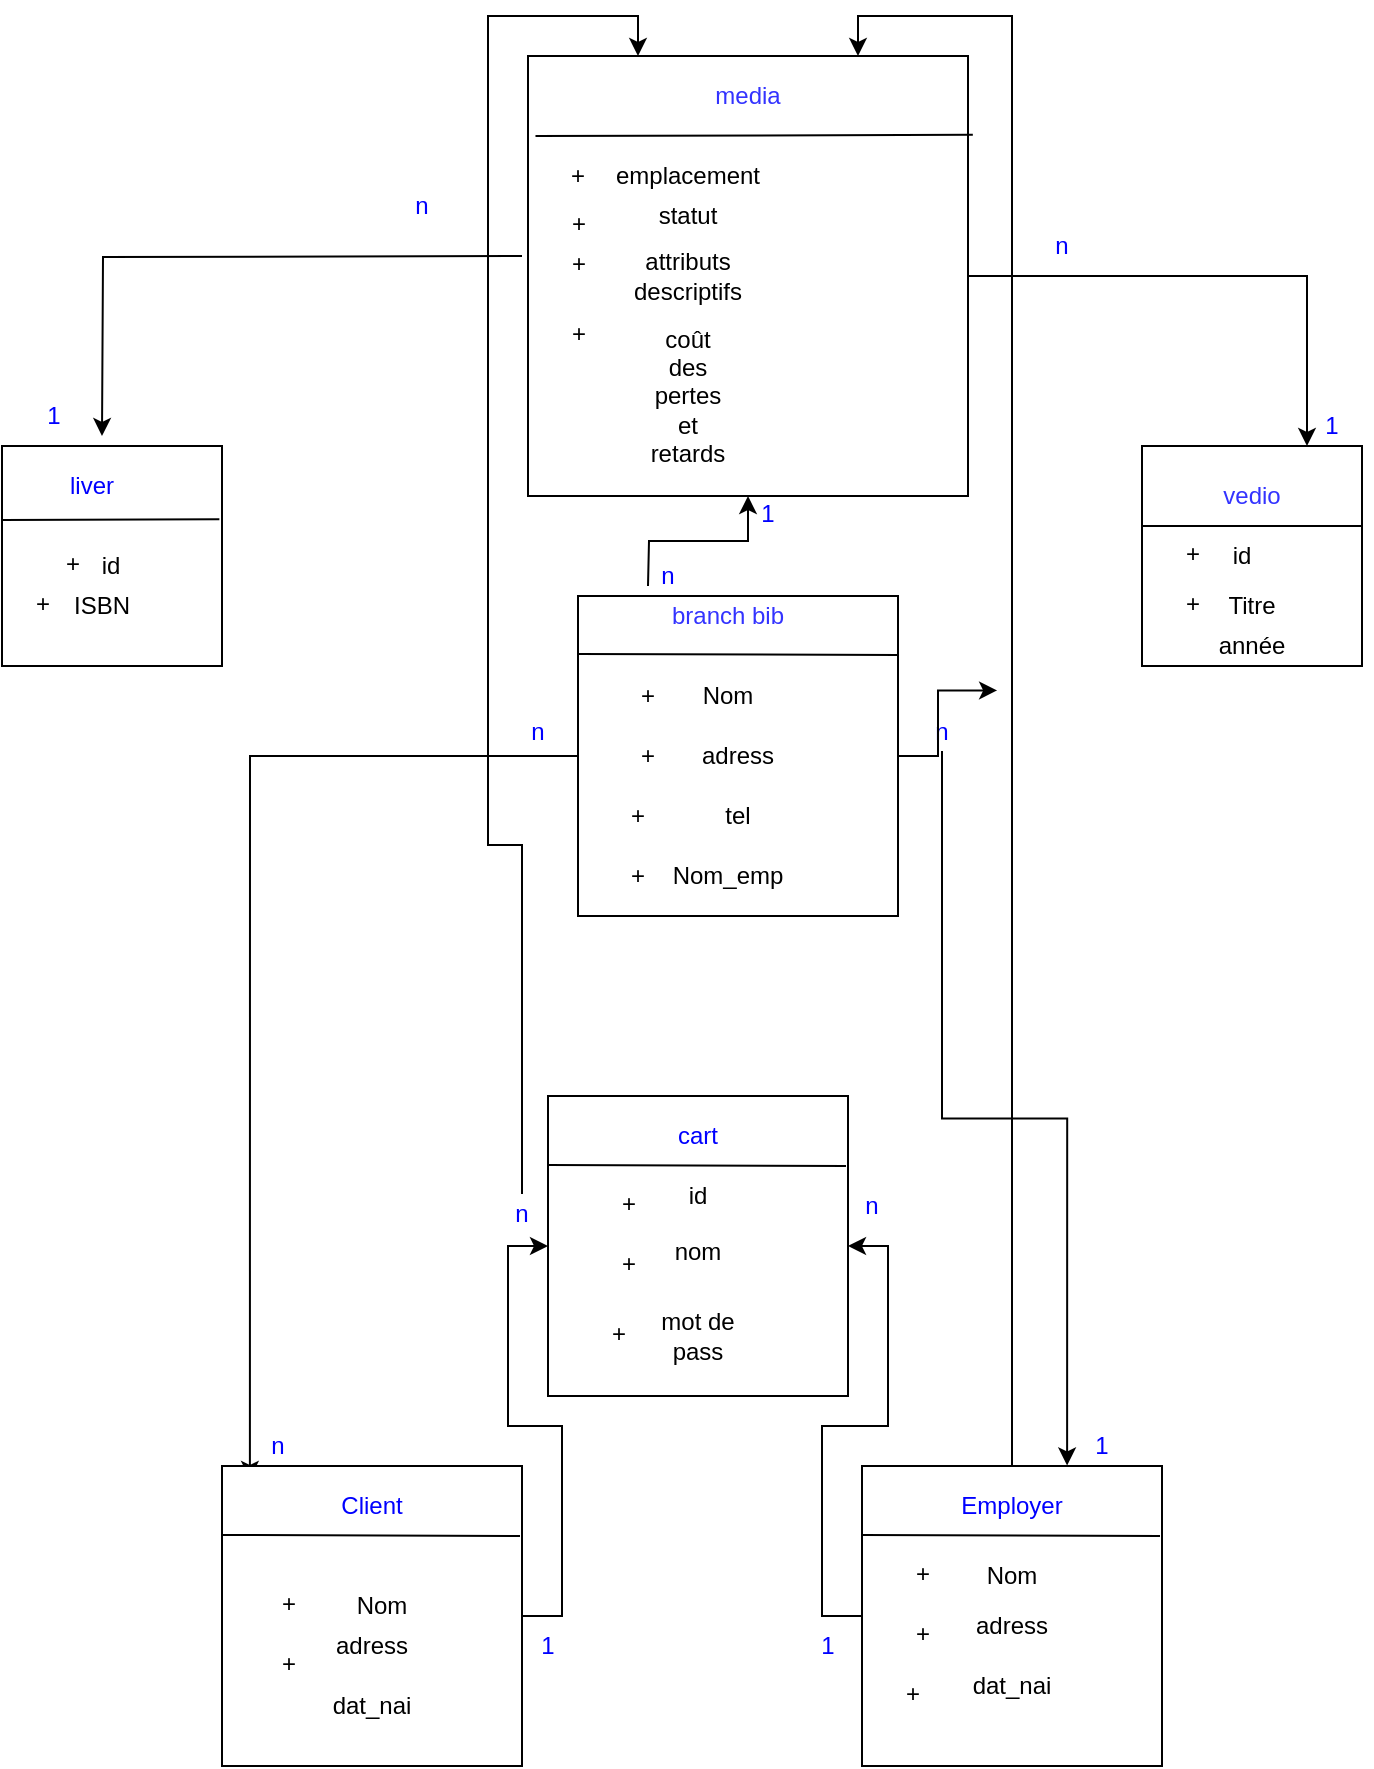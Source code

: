 <mxfile version="12.2.4" pages="1"><diagram id="npb5V3gt_pNO0GZSvnZl" name="Page-1"><mxGraphModel dx="550" dy="1497" grid="1" gridSize="10" guides="1" tooltips="1" connect="1" arrows="1" fold="1" page="1" pageScale="1" pageWidth="850" pageHeight="1100" math="0" shadow="0"><root><mxCell id="0"/><mxCell id="1" parent="0"/><mxCell id="2" value="&lt;span style=&quot;color: rgba(0 , 0 , 0 , 0) ; font-family: monospace ; font-size: 0px&quot;&gt;%3CmxGraphModel%3E%3Croot%3E%3CmxCell%20id%3D%220%22%2F%3E%3CmxCell%20id%3D%221%22%20parent%3D%220%22%2F%3E%3CmxCell%20id%3D%222%22%20value%3D%22%22%20style%3D%22whiteSpace%3Dwrap%3Bhtml%3D1%3Baspect%3Dfixed%3B%22%20vertex%3D%221%22%20parent%3D%221%22%3E%3CmxGeometry%20x%3D%22313%22%20y%3D%22-30%22%20width%3D%22220%22%20height%3D%22220%22%20as%3D%22geometry%22%2F%3E%3C%2FmxCell%3E%3CmxCell%20id%3D%223%22%20value%3D%22%22%20style%3D%22endArrow%3Dnone%3Bhtml%3D1%3BentryX%3D1.011%3BentryY%3D0.179%3BentryDx%3D0%3BentryDy%3D0%3BentryPerimeter%3D0%3BexitX%3D0.017%3BexitY%3D0.182%3BexitDx%3D0%3BexitDy%3D0%3BexitPerimeter%3D0%3B%22%20edge%3D%221%22%20source%3D%222%22%20target%3D%222%22%20parent%3D%221%22%3E%3CmxGeometry%20width%3D%2250%22%20height%3D%2250%22%20relative%3D%221%22%20as%3D%22geometry%22%3E%3CmxPoint%20x%3D%22313%22%20as%3D%22sourcePoint%22%2F%3E%3CmxPoint%20x%3D%22473%22%20as%3D%22targetPoint%22%2F%3E%3C%2FmxGeometry%3E%3C%2FmxCell%3E%3CmxCell%20id%3D%224%22%20value%3D%22media%22%20style%3D%22text%3Bhtml%3D1%3BstrokeColor%3Dnone%3BfillColor%3Dnone%3Balign%3Dcenter%3BverticalAlign%3Dmiddle%3BwhiteSpace%3Dwrap%3Brounded%3D0%3B%22%20vertex%3D%221%22%20parent%3D%221%22%3E%3CmxGeometry%20x%3D%22403%22%20y%3D%22-20%22%20width%3D%2240%22%20height%3D%2220%22%20as%3D%22geometry%22%2F%3E%3C%2FmxCell%3E%3CmxCell%20id%3D%225%22%20value%3D%22emplacement%22%20style%3D%22text%3Bhtml%3D1%3BstrokeColor%3Dnone%3BfillColor%3Dnone%3Balign%3Dcenter%3BverticalAlign%3Dmiddle%3BwhiteSpace%3Dwrap%3Brounded%3D0%3B%22%20vertex%3D%221%22%20parent%3D%221%22%3E%3CmxGeometry%20x%3D%22373%22%20y%3D%2220%22%20width%3D%2240%22%20height%3D%2220%22%20as%3D%22geometry%22%2F%3E%3C%2FmxCell%3E%3CmxCell%20id%3D%226%22%20value%3D%22statut%22%20style%3D%22text%3Bhtml%3D1%3BstrokeColor%3Dnone%3BfillColor%3Dnone%3Balign%3Dcenter%3BverticalAlign%3Dmiddle%3BwhiteSpace%3Dwrap%3Brounded%3D0%3B%22%20vertex%3D%221%22%20parent%3D%221%22%3E%3CmxGeometry%20x%3D%22373%22%20y%3D%2240%22%20width%3D%2240%22%20height%3D%2220%22%20as%3D%22geometry%22%2F%3E%3C%2FmxCell%3E%3CmxCell%20id%3D%227%22%20value%3D%22%22%20style%3D%22whiteSpace%3Dwrap%3Bhtml%3D1%3Baspect%3Dfixed%3B%22%20vertex%3D%221%22%20parent%3D%221%22%3E%3CmxGeometry%20x%3D%22230%22%20y%3D%22429.5%22%20width%3D%22160%22%20height%3D%22160%22%20as%3D%22geometry%22%2F%3E%3C%2FmxCell%3E%3CmxCell%20id%3D%228%22%20value%3D%22%22%20style%3D%22endArrow%3Dnone%3Bhtml%3D1%3BentryX%3D1%3BentryY%3D0.184%3BentryDx%3D0%3BentryDy%3D0%3BentryPerimeter%3D0%3B%22%20edge%3D%221%22%20target%3D%227%22%20parent%3D%221%22%3E%3CmxGeometry%20width%3D%2250%22%20height%3D%2250%22%20relative%3D%221%22%20as%3D%22geometry%22%3E%3CmxPoint%20x%3D%22230%22%20y%3D%22458.5%22%20as%3D%22sourcePoint%22%2F%3E%3CmxPoint%20x%3D%22230%22%20y%3D%22459%22%20as%3D%22targetPoint%22%2F%3E%3C%2FmxGeometry%3E%3C%2FmxCell%3E%3CmxCell%20id%3D%229%22%20value%3D%22branch%20bib%22%20style%3D%22text%3Bhtml%3D1%3BstrokeColor%3Dnone%3BfillColor%3Dnone%3Balign%3Dcenter%3BverticalAlign%3Dmiddle%3BwhiteSpace%3Dwrap%3Brounded%3D0%3B%22%20vertex%3D%221%22%20parent%3D%221%22%3E%3CmxGeometry%20x%3D%22270%22%20y%3D%22429.5%22%20width%3D%2270%22%20height%3D%2220%22%20as%3D%22geometry%22%2F%3E%3C%2FmxCell%3E%3CmxCell%20id%3D%2210%22%20value%3D%22Nom%22%20style%3D%22text%3Bhtml%3D1%3BstrokeColor%3Dnone%3BfillColor%3Dnone%3Balign%3Dcenter%3BverticalAlign%3Dmiddle%3BwhiteSpace%3Dwrap%3Brounded%3D0%3B%22%20vertex%3D%221%22%20parent%3D%221%22%3E%3CmxGeometry%20x%3D%22285%22%20y%3D%22469.5%22%20width%3D%2240%22%20height%3D%2220%22%20as%3D%22geometry%22%2F%3E%3C%2FmxCell%3E%3CmxCell%20id%3D%2211%22%20value%3D%22adress%22%20style%3D%22text%3Bhtml%3D1%3BstrokeColor%3Dnone%3BfillColor%3Dnone%3Balign%3Dcenter%3BverticalAlign%3Dmiddle%3BwhiteSpace%3Dwrap%3Brounded%3D0%3B%22%20vertex%3D%221%22%20parent%3D%221%22%3E%3CmxGeometry%20x%3D%22290%22%20y%3D%22499.5%22%20width%3D%2240%22%20height%3D%2220%22%20as%3D%22geometry%22%2F%3E%3C%2FmxCell%3E%3CmxCell%20id%3D%2212%22%20value%3D%22tel%22%20style%3D%22text%3Bhtml%3D1%3BstrokeColor%3Dnone%3BfillColor%3Dnone%3Balign%3Dcenter%3BverticalAlign%3Dmiddle%3BwhiteSpace%3Dwrap%3Brounded%3D0%3B%22%20vertex%3D%221%22%20parent%3D%221%22%3E%3CmxGeometry%20x%3D%22290%22%20y%3D%22529.5%22%20width%3D%2240%22%20height%3D%2220%22%20as%3D%22geometry%22%2F%3E%3C%2FmxCell%3E%3CmxCell%20id%3D%2213%22%20value%3D%22Nom_emp%22%20style%3D%22text%3Bhtml%3D1%3BstrokeColor%3Dnone%3BfillColor%3Dnone%3Balign%3Dcenter%3BverticalAlign%3Dmiddle%3BwhiteSpace%3Dwrap%3Brounded%3D0%3B%22%20vertex%3D%221%22%20parent%3D%221%22%3E%3CmxGeometry%20x%3D%22285%22%20y%3D%22559.5%22%20width%3D%2240%22%20height%3D%2220%22%20as%3D%22geometry%22%2F%3E%3C%2FmxCell%3E%3CmxCell%20id%3D%2214%22%20value%3D%22%22%20style%3D%22whiteSpace%3Dwrap%3Bhtml%3D1%3Baspect%3Dfixed%3B%22%20vertex%3D%221%22%20parent%3D%221%22%3E%3CmxGeometry%20x%3D%2215%22%20y%3D%22280%22%20width%3D%22110%22%20height%3D%22110%22%20as%3D%22geometry%22%2F%3E%3C%2FmxCell%3E%3CmxCell%20id%3D%2215%22%20value%3D%22%22%20style%3D%22endArrow%3Dnone%3Bhtml%3D1%3BentryX%3D0.988%3BentryY%3D0.333%3BentryDx%3D0%3BentryDy%3D0%3BentryPerimeter%3D0%3B%22%20edge%3D%221%22%20target%3D%2214%22%20parent%3D%221%22%3E%3CmxGeometry%20width%3D%2250%22%20height%3D%2250%22%20relative%3D%221%22%20as%3D%22geometry%22%3E%3CmxPoint%20x%3D%2215.0%22%20y%3D%22317%22%20as%3D%22sourcePoint%22%2F%3E%3CmxPoint%20x%3D%22155%22%20y%3D%22320%22%20as%3D%22targetPoint%22%2F%3E%3C%2FmxGeometry%3E%3C%2FmxCell%3E%3CmxCell%20id%3D%2216%22%20value%3D%22%22%20style%3D%22whiteSpace%3Dwrap%3Bhtml%3D1%3Baspect%3Dfixed%3B%22%20vertex%3D%221%22%20parent%3D%221%22%3E%3CmxGeometry%20x%3D%22145%22%20y%3D%22280%22%20width%3D%22110%22%20height%3D%22110%22%20as%3D%22geometry%22%2F%3E%3C%2FmxCell%3E%3CmxCell%20id%3D%2217%22%20value%3D%22%22%20style%3D%22endArrow%3Dnone%3Bhtml%3D1%3BexitX%3D0%3BexitY%3D0.364%3BexitDx%3D0%3BexitDy%3D0%3BexitPerimeter%3D0%3B%22%20edge%3D%221%22%20source%3D%2216%22%20parent%3D%221%22%3E%3CmxGeometry%20width%3D%2250%22%20height%3D%2250%22%20relative%3D%221%22%20as%3D%22geometry%22%3E%3CmxPoint%20x%3D%22155%22%20y%3D%22320%22%20as%3D%22sourcePoint%22%2F%3E%3CmxPoint%20x%3D%22255%22%20y%3D%22320%22%20as%3D%22targetPoint%22%2F%3E%3C%2FmxGeometry%3E%3C%2FmxCell%3E%3CmxCell%20id%3D%2218%22%20value%3D%22liver%22%20style%3D%22text%3Bhtml%3D1%3BstrokeColor%3Dnone%3BfillColor%3Dnone%3Balign%3Dcenter%3BverticalAlign%3Dmiddle%3BwhiteSpace%3Dwrap%3Brounded%3D0%3B%22%20vertex%3D%221%22%20parent%3D%221%22%3E%3CmxGeometry%20x%3D%2240%22%20y%3D%22290%22%20width%3D%2240%22%20height%3D%2220%22%20as%3D%22geometry%22%2F%3E%3C%2FmxCell%3E%3CmxCell%20id%3D%2219%22%20value%3D%22vedio%22%20style%3D%22text%3Bhtml%3D1%3BstrokeColor%3Dnone%3BfillColor%3Dnone%3Balign%3Dcenter%3BverticalAlign%3Dmiddle%3BwhiteSpace%3Dwrap%3Brounded%3D0%3B%22%20vertex%3D%221%22%20parent%3D%221%22%3E%3CmxGeometry%20x%3D%22180%22%20y%3D%22295%22%20width%3D%2240%22%20height%3D%2220%22%20as%3D%22geometry%22%2F%3E%3C%2FmxCell%3E%3CmxCell%20id%3D%2220%22%20value%3D%22id%22%20style%3D%22text%3Bhtml%3D1%3BstrokeColor%3Dnone%3BfillColor%3Dnone%3Balign%3Dcenter%3BverticalAlign%3Dmiddle%3BwhiteSpace%3Dwrap%3Brounded%3D0%3B%22%20vertex%3D%221%22%20parent%3D%221%22%3E%3CmxGeometry%20x%3D%22175%22%20y%3D%22325%22%20width%3D%2240%22%20height%3D%2220%22%20as%3D%22geometry%22%2F%3E%3C%2FmxCell%3E%3CmxCell%20id%3D%2221%22%20value%3D%22Titre%22%20style%3D%22text%3Bhtml%3D1%3BstrokeColor%3Dnone%3BfillColor%3Dnone%3Balign%3Dcenter%3BverticalAlign%3Dmiddle%3BwhiteSpace%3Dwrap%3Brounded%3D0%3B%22%20vertex%3D%221%22%20parent%3D%221%22%3E%3CmxGeometry%20x%3D%22180%22%20y%3D%22350%22%20width%3D%2240%22%20height%3D%2220%22%20as%3D%22geometry%22%2F%3E%3C%2FmxCell%3E%3CmxCell%20id%3D%2222%22%20value%3D%22ann%C3%A9e%22%20style%3D%22text%3Bhtml%3D1%3BstrokeColor%3Dnone%3BfillColor%3Dnone%3Balign%3Dcenter%3BverticalAlign%3Dmiddle%3BwhiteSpace%3Dwrap%3Brounded%3D0%3B%22%20vertex%3D%221%22%20parent%3D%221%22%3E%3CmxGeometry%20x%3D%22180%22%20y%3D%22370%22%20width%3D%2240%22%20height%3D%2220%22%20as%3D%22geometry%22%2F%3E%3C%2FmxCell%3E%3CmxCell%20id%3D%2223%22%20value%3D%22%22%20style%3D%22whiteSpace%3Dwrap%3Bhtml%3D1%3Baspect%3Dfixed%3B%22%20vertex%3D%221%22%20parent%3D%221%22%3E%3CmxGeometry%20x%3D%22330%22%20y%3D%22220%22%20width%3D%22150%22%20height%3D%22150%22%20as%3D%22geometry%22%2F%3E%3C%2FmxCell%3E%3CmxCell%20id%3D%2224%22%20value%3D%22%22%20style%3D%22endArrow%3Dnone%3Bhtml%3D1%3B%22%20edge%3D%221%22%20parent%3D%221%22%3E%3CmxGeometry%20width%3D%2250%22%20height%3D%2250%22%20relative%3D%221%22%20as%3D%22geometry%22%3E%3CmxPoint%20x%3D%22330%22%20y%3D%22254.5%22%20as%3D%22sourcePoint%22%2F%3E%3CmxPoint%20x%3D%22479%22%20y%3D%22255%22%20as%3D%22targetPoint%22%2F%3E%3C%2FmxGeometry%3E%3C%2FmxCell%3E%3CmxCell%20id%3D%2225%22%20value%3D%22Client%22%20style%3D%22text%3Bhtml%3D1%3BstrokeColor%3Dnone%3BfillColor%3Dnone%3Balign%3Dcenter%3BverticalAlign%3Dmiddle%3BwhiteSpace%3Dwrap%3Brounded%3D0%3B%22%20vertex%3D%221%22%20parent%3D%221%22%3E%3CmxGeometry%20x%3D%22385%22%20y%3D%22230%22%20width%3D%2240%22%20height%3D%2220%22%20as%3D%22geometry%22%2F%3E%3C%2FmxCell%3E%3CmxCell%20id%3D%2226%22%20value%3D%22%22%20style%3D%22whiteSpace%3Dwrap%3Bhtml%3D1%3Baspect%3Dfixed%3B%22%20vertex%3D%221%22%20parent%3D%221%22%3E%3CmxGeometry%20x%3D%22530%22%20y%3D%22220%22%20width%3D%22150%22%20height%3D%22150%22%20as%3D%22geometry%22%2F%3E%3C%2FmxCell%3E%3CmxCell%20id%3D%2227%22%20value%3D%22%22%20style%3D%22endArrow%3Dnone%3Bhtml%3D1%3B%22%20edge%3D%221%22%20parent%3D%221%22%3E%3CmxGeometry%20width%3D%2250%22%20height%3D%2250%22%20relative%3D%221%22%20as%3D%22geometry%22%3E%3CmxPoint%20x%3D%22530%22%20y%3D%22254.5%22%20as%3D%22sourcePoint%22%2F%3E%3CmxPoint%20x%3D%22679%22%20y%3D%22255%22%20as%3D%22targetPoint%22%2F%3E%3C%2FmxGeometry%3E%3C%2FmxCell%3E%3CmxCell%20id%3D%2228%22%20value%3D%22Employer%22%20style%3D%22text%3Bhtml%3D1%3BstrokeColor%3Dnone%3BfillColor%3Dnone%3Balign%3Dcenter%3BverticalAlign%3Dmiddle%3BwhiteSpace%3Dwrap%3Brounded%3D0%3B%22%20vertex%3D%221%22%20parent%3D%221%22%3E%3CmxGeometry%20x%3D%22585%22%20y%3D%22230%22%20width%3D%2240%22%20height%3D%2220%22%20as%3D%22geometry%22%2F%3E%3C%2FmxCell%3E%3CmxCell%20id%3D%2229%22%20value%3D%22%22%20style%3D%22whiteSpace%3Dwrap%3Bhtml%3D1%3Baspect%3Dfixed%3B%22%20vertex%3D%221%22%20parent%3D%221%22%3E%3CmxGeometry%20x%3D%22445%22%20y%3D%22420%22%20width%3D%22150%22%20height%3D%22150%22%20as%3D%22geometry%22%2F%3E%3C%2FmxCell%3E%3CmxCell%20id%3D%2230%22%20value%3D%22%22%20style%3D%22endArrow%3Dnone%3Bhtml%3D1%3B%22%20edge%3D%221%22%20parent%3D%221%22%3E%3CmxGeometry%20width%3D%2250%22%20height%3D%2250%22%20relative%3D%221%22%20as%3D%22geometry%22%3E%3CmxPoint%20x%3D%22445%22%20y%3D%22454.5%22%20as%3D%22sourcePoint%22%2F%3E%3CmxPoint%20x%3D%22594%22%20y%3D%22455%22%20as%3D%22targetPoint%22%2F%3E%3C%2FmxGeometry%3E%3C%2FmxCell%3E%3CmxCell%20id%3D%2231%22%20value%3D%22cart%22%20style%3D%22text%3Bhtml%3D1%3BstrokeColor%3Dnone%3BfillColor%3Dnone%3Balign%3Dcenter%3BverticalAlign%3Dmiddle%3BwhiteSpace%3Dwrap%3Brounded%3D0%3B%22%20vertex%3D%221%22%20parent%3D%221%22%3E%3CmxGeometry%20x%3D%22500%22%20y%3D%22430%22%20width%3D%2240%22%20height%3D%2220%22%20as%3D%22geometry%22%2F%3E%3C%2FmxCell%3E%3CmxCell%20id%3D%2232%22%20value%3D%22Nom%22%20style%3D%22text%3Bhtml%3D1%3BstrokeColor%3Dnone%3BfillColor%3Dnone%3Balign%3Dcenter%3BverticalAlign%3Dmiddle%3BwhiteSpace%3Dwrap%3Brounded%3D0%3B%22%20vertex%3D%221%22%20parent%3D%221%22%3E%3CmxGeometry%20x%3D%22585%22%20y%3D%22265%22%20width%3D%2240%22%20height%3D%2220%22%20as%3D%22geometry%22%2F%3E%3C%2FmxCell%3E%3CmxCell%20id%3D%2233%22%20value%3D%22adress%22%20style%3D%22text%3Bhtml%3D1%3BstrokeColor%3Dnone%3BfillColor%3Dnone%3Balign%3Dcenter%3BverticalAlign%3Dmiddle%3BwhiteSpace%3Dwrap%3Brounded%3D0%3B%22%20vertex%3D%221%22%20parent%3D%221%22%3E%3CmxGeometry%20x%3D%22385%22%20y%3D%22300%22%20width%3D%2240%22%20height%3D%2220%22%20as%3D%22geometry%22%2F%3E%3C%2FmxCell%3E%3CmxCell%20id%3D%2234%22%20value%3D%22dat_nai%22%20style%3D%22text%3Bhtml%3D1%3BstrokeColor%3Dnone%3BfillColor%3Dnone%3Balign%3Dcenter%3BverticalAlign%3Dmiddle%3BwhiteSpace%3Dwrap%3Brounded%3D0%3B%22%20vertex%3D%221%22%20parent%3D%221%22%3E%3CmxGeometry%20x%3D%22385%22%20y%3D%22330%22%20width%3D%2240%22%20height%3D%2220%22%20as%3D%22geometry%22%2F%3E%3C%2FmxCell%3E%3CmxCell%20id%3D%2235%22%20value%3D%22Nom%22%20style%3D%22text%3Bhtml%3D1%3BstrokeColor%3Dnone%3BfillColor%3Dnone%3Balign%3Dcenter%3BverticalAlign%3Dmiddle%3BwhiteSpace%3Dwrap%3Brounded%3D0%3B%22%20vertex%3D%221%22%20parent%3D%221%22%3E%3CmxGeometry%20x%3D%22390%22%20y%3D%22280%22%20width%3D%2240%22%20height%3D%2220%22%20as%3D%22geometry%22%2F%3E%3C%2FmxCell%3E%3CmxCell%20id%3D%2236%22%20value%3D%22adress%22%20style%3D%22text%3Bhtml%3D1%3BstrokeColor%3Dnone%3BfillColor%3Dnone%3Balign%3Dcenter%3BverticalAlign%3Dmiddle%3BwhiteSpace%3Dwrap%3Brounded%3D0%3B%22%20vertex%3D%221%22%20parent%3D%221%22%3E%3CmxGeometry%20x%3D%22585%22%20y%3D%22290%22%20width%3D%2240%22%20height%3D%2220%22%20as%3D%22geometry%22%2F%3E%3C%2FmxCell%3E%3CmxCell%20id%3D%2237%22%20value%3D%22dat_nai%22%20style%3D%22text%3Bhtml%3D1%3BstrokeColor%3Dnone%3BfillColor%3Dnone%3Balign%3Dcenter%3BverticalAlign%3Dmiddle%3BwhiteSpace%3Dwrap%3Brounded%3D0%3B%22%20vertex%3D%221%22%20parent%3D%221%22%3E%3CmxGeometry%20x%3D%22585%22%20y%3D%22320%22%20width%3D%2240%22%20height%3D%2220%22%20as%3D%22geometry%22%2F%3E%3C%2FmxCell%3E%3CmxCell%20id%3D%2238%22%20value%3D%22id%22%20style%3D%22text%3Bhtml%3D1%3BstrokeColor%3Dnone%3BfillColor%3Dnone%3Balign%3Dcenter%3BverticalAlign%3Dmiddle%3BwhiteSpace%3Dwrap%3Brounded%3D0%3B%22%20vertex%3D%221%22%20parent%3D%221%22%3E%3CmxGeometry%20x%3D%22500%22%20y%3D%22460%22%20width%3D%2240%22%20height%3D%2220%22%20as%3D%22geometry%22%2F%3E%3C%2FmxCell%3E%3CmxCell%20id%3D%2239%22%20value%3D%22nom%22%20style%3D%22text%3Bhtml%3D1%3BstrokeColor%3Dnone%3BfillColor%3Dnone%3Balign%3Dcenter%3BverticalAlign%3Dmiddle%3BwhiteSpace%3Dwrap%3Brounded%3D0%3B%22%20vertex%3D%221%22%20parent%3D%221%22%3E%3CmxGeometry%20x%3D%22500%22%20y%3D%22485%22%20width%3D%2240%22%20height%3D%2225%22%20as%3D%22geometry%22%2F%3E%3C%2FmxCell%3E%3CmxCell%20id%3D%2240%22%20value%3D%22mot%20de%20pass%22%20style%3D%22text%3Bhtml%3D1%3BstrokeColor%3Dnone%3BfillColor%3Dnone%3Balign%3Dcenter%3BverticalAlign%3Dmiddle%3BwhiteSpace%3Dwrap%3Brounded%3D0%3B%22%20vertex%3D%221%22%20parent%3D%221%22%3E%3CmxGeometry%20x%3D%22500%22%20y%3D%22530%22%20width%3D%2240%22%20height%3D%2220%22%20as%3D%22geometry%22%2F%3E%3C%2FmxCell%3E%3CmxCell%20id%3D%2241%22%20value%3D%22ISBN%22%20style%3D%22text%3Bhtml%3D1%3BstrokeColor%3Dnone%3BfillColor%3Dnone%3Balign%3Dcenter%3BverticalAlign%3Dmiddle%3BwhiteSpace%3Dwrap%3Brounded%3D0%3B%22%20vertex%3D%221%22%20parent%3D%221%22%3E%3CmxGeometry%20x%3D%2245%22%20y%3D%22350%22%20width%3D%2240%22%20height%3D%2220%22%20as%3D%22geometry%22%2F%3E%3C%2FmxCell%3E%3CmxCell%20id%3D%2242%22%20value%3D%22attributs%20descriptifs%22%20style%3D%22text%3Bhtml%3D1%3BstrokeColor%3Dnone%3BfillColor%3Dnone%3Balign%3Dcenter%3BverticalAlign%3Dmiddle%3BwhiteSpace%3Dwrap%3Brounded%3D0%3B%22%20vertex%3D%221%22%20parent%3D%221%22%3E%3CmxGeometry%20x%3D%22373%22%20y%3D%2270%22%20width%3D%2240%22%20height%3D%2220%22%20as%3D%22geometry%22%2F%3E%3C%2FmxCell%3E%3CmxCell%20id%3D%2243%22%20value%3D%22%2B%22%20style%3D%22text%3Bhtml%3D1%3BstrokeColor%3Dnone%3BfillColor%3Dnone%3Balign%3Dcenter%3BverticalAlign%3Dmiddle%3BwhiteSpace%3Dwrap%3Brounded%3D0%3B%22%20vertex%3D%221%22%20parent%3D%221%22%3E%3CmxGeometry%20x%3D%22318%22%20y%3D%2220%22%20width%3D%2240%22%20height%3D%2220%22%20as%3D%22geometry%22%2F%3E%3C%2FmxCell%3E%3CmxCell%20id%3D%2244%22%20value%3D%22%2B%22%20style%3D%22text%3Bhtml%3D1%3B%22%20vertex%3D%221%22%20parent%3D%221%22%3E%3CmxGeometry%20x%3D%22333%22%20y%3D%2240%22%20width%3D%2230%22%20height%3D%2230%22%20as%3D%22geometry%22%2F%3E%3C%2FmxCell%3E%3CmxCell%20id%3D%2245%22%20value%3D%22%2B%22%20style%3D%22text%3Bhtml%3D1%3B%22%20vertex%3D%221%22%20parent%3D%221%22%3E%3CmxGeometry%20x%3D%22333%22%20y%3D%2260%22%20width%3D%2230%22%20height%3D%2230%22%20as%3D%22geometry%22%2F%3E%3C%2FmxCell%3E%3CmxCell%20id%3D%2246%22%20value%3D%22%2B%22%20style%3D%22text%3Bhtml%3D1%3B%22%20vertex%3D%221%22%20parent%3D%221%22%3E%3CmxGeometry%20x%3D%22333%22%20y%3D%2295%22%20width%3D%2230%22%20height%3D%2230%22%20as%3D%22geometry%22%2F%3E%3C%2FmxCell%3E%3CmxCell%20id%3D%2247%22%20value%3D%22co%C3%BBt%20des%26lt%3Bbr%2F%26gt%3Bpertes%20et%20retards%20%22%20style%3D%22text%3Bhtml%3D1%3BstrokeColor%3Dnone%3BfillColor%3Dnone%3Balign%3Dcenter%3BverticalAlign%3Dmiddle%3BwhiteSpace%3Dwrap%3Brounded%3D0%3B%22%20vertex%3D%221%22%20parent%3D%221%22%3E%3CmxGeometry%20x%3D%22373%22%20y%3D%22120%22%20width%3D%2240%22%20height%3D%2240%22%20as%3D%22geometry%22%2F%3E%3C%2FmxCell%3E%3CmxCell%20id%3D%2248%22%20value%3D%22%2B%22%20style%3D%22text%3Bhtml%3D1%3B%22%20vertex%3D%221%22%20parent%3D%221%22%3E%3CmxGeometry%20x%3D%2245%22%20y%3D%22325%22%20width%3D%2230%22%20height%3D%2230%22%20as%3D%22geometry%22%2F%3E%3C%2FmxCell%3E%3CmxCell%20id%3D%2249%22%20value%3D%22id%22%20style%3D%22text%3Bhtml%3D1%3BstrokeColor%3Dnone%3BfillColor%3Dnone%3Balign%3Dcenter%3BverticalAlign%3Dmiddle%3BwhiteSpace%3Dwrap%3Brounded%3D0%3B%22%20vertex%3D%221%22%20parent%3D%221%22%3E%3CmxGeometry%20x%3D%2253%22%20y%3D%22330%22%20width%3D%2233%22%20height%3D%2220%22%20as%3D%22geometry%22%2F%3E%3C%2FmxCell%3E%3CmxCell%20id%3D%2250%22%20value%3D%22%2B%22%20style%3D%22text%3Bhtml%3D1%3B%22%20vertex%3D%221%22%20parent%3D%221%22%3E%3CmxGeometry%20x%3D%2230%22%20y%3D%22345%22%20width%3D%2230%22%20height%3D%2230%22%20as%3D%22geometry%22%2F%3E%3C%2FmxCell%3E%3CmxCell%20id%3D%2251%22%20value%3D%22%2B%22%20style%3D%22text%3Bhtml%3D1%3B%22%20vertex%3D%221%22%20parent%3D%221%22%3E%3CmxGeometry%20x%3D%22165%22%20y%3D%22320%22%20width%3D%2230%22%20height%3D%2230%22%20as%3D%22geometry%22%2F%3E%3C%2FmxCell%3E%3CmxCell%20id%3D%2252%22%20value%3D%22%2B%22%20style%3D%22text%3Bhtml%3D1%3B%22%20vertex%3D%221%22%20parent%3D%221%22%3E%3CmxGeometry%20x%3D%22165%22%20y%3D%22345%22%20width%3D%2230%22%20height%3D%2230%22%20as%3D%22geometry%22%2F%3E%3C%2FmxCell%3E%3CmxCell%20id%3D%2253%22%20value%3D%22%2B%22%20style%3D%22text%3Bhtml%3D1%3B%22%20vertex%3D%221%22%20parent%3D%221%22%3E%3CmxGeometry%20x%3D%22357.5%22%20y%3D%22275%22%20width%3D%2230%22%20height%3D%2230%22%20as%3D%22geometry%22%2F%3E%3C%2FmxCell%3E%3CmxCell%20id%3D%2254%22%20value%3D%22%2B%22%20style%3D%22text%3Bhtml%3D1%3B%22%20vertex%3D%221%22%20parent%3D%221%22%3E%3CmxGeometry%20x%3D%22357.5%22%20y%3D%22305%22%20width%3D%2230%22%20height%3D%2230%22%20as%3D%22geometry%22%2F%3E%3C%2FmxCell%3E%3CmxCell%20id%3D%2255%22%20value%3D%22%2B%22%20style%3D%22text%3Bhtml%3D1%3B%22%20vertex%3D%221%22%20parent%3D%221%22%3E%3CmxGeometry%20x%3D%22555%22%20y%3D%22260%22%20width%3D%2230%22%20height%3D%2230%22%20as%3D%22geometry%22%2F%3E%3C%2FmxCell%3E%3CmxCell%20id%3D%2256%22%20value%3D%22%2B%22%20style%3D%22text%3Bhtml%3D1%3B%22%20vertex%3D%221%22%20parent%3D%221%22%3E%3CmxGeometry%20x%3D%22555%22%20y%3D%22290%22%20width%3D%2230%22%20height%3D%2230%22%20as%3D%22geometry%22%2F%3E%3C%2FmxCell%3E%3CmxCell%20id%3D%2257%22%20value%3D%22%2B%22%20style%3D%22text%3Bhtml%3D1%3B%22%20vertex%3D%221%22%20parent%3D%221%22%3E%3CmxGeometry%20x%3D%22550%22%20y%3D%22320%22%20width%3D%2230%22%20height%3D%2230%22%20as%3D%22geometry%22%2F%3E%3C%2FmxCell%3E%3CmxCell%20id%3D%2258%22%20value%3D%22%2B%22%20style%3D%22text%3Bhtml%3D1%3B%22%20vertex%3D%221%22%20parent%3D%221%22%3E%3CmxGeometry%20x%3D%22480%22%20y%3D%22460%22%20width%3D%2230%22%20height%3D%2230%22%20as%3D%22geometry%22%2F%3E%3C%2FmxCell%3E%3CmxCell%20id%3D%2259%22%20value%3D%22%2B%22%20style%3D%22text%3Bhtml%3D1%3B%22%20vertex%3D%221%22%20parent%3D%221%22%3E%3CmxGeometry%20x%3D%22480%22%20y%3D%22490%22%20width%3D%2230%22%20height%3D%2230%22%20as%3D%22geometry%22%2F%3E%3C%2FmxCell%3E%3CmxCell%20id%3D%2260%22%20value%3D%22%2B%22%20style%3D%22text%3Bhtml%3D1%3B%22%20vertex%3D%221%22%20parent%3D%221%22%3E%3CmxGeometry%20x%3D%22475%22%20y%3D%22525%22%20width%3D%2230%22%20height%3D%2230%22%20as%3D%22geometry%22%2F%3E%3C%2FmxCell%3E%3CmxCell%20id%3D%2261%22%20value%3D%22%2B%22%20style%3D%22text%3Bhtml%3D1%3BstrokeColor%3Dnone%3BfillColor%3Dnone%3Balign%3Dcenter%3BverticalAlign%3Dmiddle%3BwhiteSpace%3Dwrap%3Brounded%3D0%3B%22%20vertex%3D%221%22%20parent%3D%221%22%3E%3CmxGeometry%20x%3D%22245%22%20y%3D%22469.5%22%20width%3D%2240%22%20height%3D%2220%22%20as%3D%22geometry%22%2F%3E%3C%2FmxCell%3E%3CmxCell%20id%3D%2262%22%20value%3D%22%2B%22%20style%3D%22text%3Bhtml%3D1%3BstrokeColor%3Dnone%3BfillColor%3Dnone%3Balign%3Dcenter%3BverticalAlign%3Dmiddle%3BwhiteSpace%3Dwrap%3Brounded%3D0%3B%22%20vertex%3D%221%22%20parent%3D%221%22%3E%3CmxGeometry%20x%3D%22245%22%20y%3D%22499.5%22%20width%3D%2240%22%20height%3D%2220%22%20as%3D%22geometry%22%2F%3E%3C%2FmxCell%3E%3CmxCell%20id%3D%2263%22%20value%3D%22%2B%22%20style%3D%22text%3Bhtml%3D1%3BstrokeColor%3Dnone%3BfillColor%3Dnone%3Balign%3Dcenter%3BverticalAlign%3Dmiddle%3BwhiteSpace%3Dwrap%3Brounded%3D0%3B%22%20vertex%3D%221%22%20parent%3D%221%22%3E%3CmxGeometry%20x%3D%22240%22%20y%3D%22529.5%22%20width%3D%2240%22%20height%3D%2220%22%20as%3D%22geometry%22%2F%3E%3C%2FmxCell%3E%3CmxCell%20id%3D%2264%22%20value%3D%22%2B%22%20style%3D%22text%3Bhtml%3D1%3BstrokeColor%3Dnone%3BfillColor%3Dnone%3Balign%3Dcenter%3BverticalAlign%3Dmiddle%3BwhiteSpace%3Dwrap%3Brounded%3D0%3B%22%20vertex%3D%221%22%20parent%3D%221%22%3E%3CmxGeometry%20x%3D%22240%22%20y%3D%22559.5%22%20width%3D%2240%22%20height%3D%2220%22%20as%3D%22geometry%22%2F%3E%3C%2FmxCell%3E%3C%2Froot%3E%3C%2FmxGraphModel%3E&lt;/span&gt;" style="text;html=1;resizable=0;points=[];autosize=1;align=left;verticalAlign=top;spacingTop=-4;" parent="1" vertex="1"><mxGeometry x="56" y="179" width="20" height="20" as="geometry"/></mxCell><mxCell id="70" style="edgeStyle=orthogonalEdgeStyle;rounded=0;orthogonalLoop=1;jettySize=auto;html=1;entryX=0.75;entryY=0;entryDx=0;entryDy=0;" parent="1" source="3" target="17" edge="1"><mxGeometry relative="1" as="geometry"/></mxCell><mxCell id="3" value="" style="whiteSpace=wrap;html=1;aspect=fixed;" parent="1" vertex="1"><mxGeometry x="313" y="-30" width="220" height="220" as="geometry"/></mxCell><mxCell id="4" value="" style="endArrow=none;html=1;entryX=1.011;entryY=0.179;entryDx=0;entryDy=0;entryPerimeter=0;exitX=0.017;exitY=0.182;exitDx=0;exitDy=0;exitPerimeter=0;" parent="1" source="3" target="3" edge="1"><mxGeometry width="50" height="50" relative="1" as="geometry"><mxPoint x="313" as="sourcePoint"/><mxPoint x="473" as="targetPoint"/></mxGeometry></mxCell><mxCell id="71" style="edgeStyle=orthogonalEdgeStyle;rounded=0;orthogonalLoop=1;jettySize=auto;html=1;" parent="1" edge="1"><mxGeometry relative="1" as="geometry"><mxPoint x="100" y="160.0" as="targetPoint"/><mxPoint x="310" y="70" as="sourcePoint"/></mxGeometry></mxCell><mxCell id="5" value="media" style="text;html=1;strokeColor=none;fillColor=none;align=center;verticalAlign=middle;whiteSpace=wrap;rounded=0;fontColor=#3333FF;" parent="1" vertex="1"><mxGeometry x="403" y="-20" width="40" height="20" as="geometry"/></mxCell><mxCell id="6" value="emplacement" style="text;html=1;strokeColor=none;fillColor=none;align=center;verticalAlign=middle;whiteSpace=wrap;rounded=0;" parent="1" vertex="1"><mxGeometry x="373" y="20" width="40" height="20" as="geometry"/></mxCell><mxCell id="7" value="statut" style="text;html=1;strokeColor=none;fillColor=none;align=center;verticalAlign=middle;whiteSpace=wrap;rounded=0;" parent="1" vertex="1"><mxGeometry x="373" y="40" width="40" height="20" as="geometry"/></mxCell><mxCell id="72" style="edgeStyle=orthogonalEdgeStyle;rounded=0;orthogonalLoop=1;jettySize=auto;html=1;entryX=0.093;entryY=0.043;entryDx=0;entryDy=0;entryPerimeter=0;" parent="1" source="8" target="24" edge="1"><mxGeometry relative="1" as="geometry"/></mxCell><mxCell id="73" style="edgeStyle=orthogonalEdgeStyle;rounded=0;orthogonalLoop=1;jettySize=auto;html=1;entryX=1.189;entryY=-0.514;entryDx=0;entryDy=0;entryPerimeter=0;" parent="1" source="88" target="29" edge="1"><mxGeometry relative="1" as="geometry"/></mxCell><mxCell id="8" value="" style="whiteSpace=wrap;html=1;aspect=fixed;" parent="1" vertex="1"><mxGeometry x="338" y="240" width="160" height="160" as="geometry"/></mxCell><mxCell id="9" value="" style="endArrow=none;html=1;entryX=1;entryY=0.184;entryDx=0;entryDy=0;entryPerimeter=0;" parent="1" target="8" edge="1"><mxGeometry width="50" height="50" relative="1" as="geometry"><mxPoint x="338" y="269" as="sourcePoint"/><mxPoint x="338" y="269.5" as="targetPoint"/></mxGeometry></mxCell><mxCell id="10" value="branch bib" style="text;html=1;strokeColor=none;fillColor=none;align=center;verticalAlign=middle;whiteSpace=wrap;rounded=0;fontColor=#3333FF;" parent="1" vertex="1"><mxGeometry x="378" y="240" width="70" height="20" as="geometry"/></mxCell><mxCell id="11" value="Nom" style="text;html=1;strokeColor=none;fillColor=none;align=center;verticalAlign=middle;whiteSpace=wrap;rounded=0;" parent="1" vertex="1"><mxGeometry x="393" y="280" width="40" height="20" as="geometry"/></mxCell><mxCell id="12" value="adress" style="text;html=1;strokeColor=none;fillColor=none;align=center;verticalAlign=middle;whiteSpace=wrap;rounded=0;" parent="1" vertex="1"><mxGeometry x="398" y="310" width="40" height="20" as="geometry"/></mxCell><mxCell id="13" value="tel" style="text;html=1;strokeColor=none;fillColor=none;align=center;verticalAlign=middle;whiteSpace=wrap;rounded=0;" parent="1" vertex="1"><mxGeometry x="398" y="340" width="40" height="20" as="geometry"/></mxCell><mxCell id="14" value="Nom_emp" style="text;html=1;strokeColor=none;fillColor=none;align=center;verticalAlign=middle;whiteSpace=wrap;rounded=0;" parent="1" vertex="1"><mxGeometry x="393" y="370" width="40" height="20" as="geometry"/></mxCell><mxCell id="15" value="" style="whiteSpace=wrap;html=1;aspect=fixed;" parent="1" vertex="1"><mxGeometry x="50" y="165" width="110" height="110" as="geometry"/></mxCell><mxCell id="16" value="" style="endArrow=none;html=1;entryX=0.988;entryY=0.333;entryDx=0;entryDy=0;entryPerimeter=0;" parent="1" target="15" edge="1"><mxGeometry width="50" height="50" relative="1" as="geometry"><mxPoint x="50.0" y="202" as="sourcePoint"/><mxPoint x="190" y="205" as="targetPoint"/></mxGeometry></mxCell><mxCell id="17" value="" style="whiteSpace=wrap;html=1;aspect=fixed;" parent="1" vertex="1"><mxGeometry x="620" y="165" width="110" height="110" as="geometry"/></mxCell><mxCell id="18" value="" style="endArrow=none;html=1;exitX=0;exitY=0.364;exitDx=0;exitDy=0;exitPerimeter=0;" parent="1" source="17" edge="1"><mxGeometry width="50" height="50" relative="1" as="geometry"><mxPoint x="630" y="205" as="sourcePoint"/><mxPoint x="730" y="205" as="targetPoint"/></mxGeometry></mxCell><mxCell id="19" value="&lt;font color=&quot;#0000ff&quot;&gt;liver&lt;/font&gt;" style="text;html=1;strokeColor=none;fillColor=none;align=center;verticalAlign=middle;whiteSpace=wrap;rounded=0;" parent="1" vertex="1"><mxGeometry x="75" y="175" width="40" height="20" as="geometry"/></mxCell><mxCell id="20" value="vedio" style="text;html=1;strokeColor=none;fillColor=none;align=center;verticalAlign=middle;whiteSpace=wrap;rounded=0;fontColor=#3333FF;" parent="1" vertex="1"><mxGeometry x="655" y="180" width="40" height="20" as="geometry"/></mxCell><mxCell id="21" value="id" style="text;html=1;strokeColor=none;fillColor=none;align=center;verticalAlign=middle;whiteSpace=wrap;rounded=0;" parent="1" vertex="1"><mxGeometry x="650" y="210" width="40" height="20" as="geometry"/></mxCell><mxCell id="22" value="Titre" style="text;html=1;strokeColor=none;fillColor=none;align=center;verticalAlign=middle;whiteSpace=wrap;rounded=0;" parent="1" vertex="1"><mxGeometry x="655" y="235" width="40" height="20" as="geometry"/></mxCell><mxCell id="23" value="année" style="text;html=1;strokeColor=none;fillColor=none;align=center;verticalAlign=middle;whiteSpace=wrap;rounded=0;" parent="1" vertex="1"><mxGeometry x="655" y="255" width="40" height="20" as="geometry"/></mxCell><mxCell id="75" style="edgeStyle=orthogonalEdgeStyle;rounded=0;orthogonalLoop=1;jettySize=auto;html=1;entryX=0;entryY=0.5;entryDx=0;entryDy=0;" parent="1" source="24" target="30" edge="1"><mxGeometry relative="1" as="geometry"/></mxCell><mxCell id="78" style="edgeStyle=orthogonalEdgeStyle;rounded=0;orthogonalLoop=1;jettySize=auto;html=1;entryX=0.25;entryY=0;entryDx=0;entryDy=0;" parent="1" source="91" target="3" edge="1"><mxGeometry relative="1" as="geometry"/></mxCell><mxCell id="24" value="" style="whiteSpace=wrap;html=1;aspect=fixed;" parent="1" vertex="1"><mxGeometry x="160" y="675" width="150" height="150" as="geometry"/></mxCell><mxCell id="25" value="" style="endArrow=none;html=1;" parent="1" edge="1"><mxGeometry width="50" height="50" relative="1" as="geometry"><mxPoint x="160" y="709.5" as="sourcePoint"/><mxPoint x="309" y="710" as="targetPoint"/></mxGeometry></mxCell><mxCell id="26" value="Client" style="text;html=1;strokeColor=none;fillColor=none;align=center;verticalAlign=middle;whiteSpace=wrap;rounded=0;fontColor=#0000FF;" parent="1" vertex="1"><mxGeometry x="215" y="685" width="40" height="20" as="geometry"/></mxCell><mxCell id="74" style="edgeStyle=orthogonalEdgeStyle;rounded=0;orthogonalLoop=1;jettySize=auto;html=1;entryX=1;entryY=0.5;entryDx=0;entryDy=0;" parent="1" source="27" target="30" edge="1"><mxGeometry relative="1" as="geometry"/></mxCell><mxCell id="77" style="edgeStyle=orthogonalEdgeStyle;rounded=0;orthogonalLoop=1;jettySize=auto;html=1;entryX=0.75;entryY=0;entryDx=0;entryDy=0;" parent="1" source="27" target="3" edge="1"><mxGeometry relative="1" as="geometry"/></mxCell><mxCell id="27" value="" style="whiteSpace=wrap;html=1;aspect=fixed;" parent="1" vertex="1"><mxGeometry x="480" y="675" width="150" height="150" as="geometry"/></mxCell><mxCell id="28" value="" style="endArrow=none;html=1;" parent="1" edge="1"><mxGeometry width="50" height="50" relative="1" as="geometry"><mxPoint x="480" y="709.5" as="sourcePoint"/><mxPoint x="629" y="710" as="targetPoint"/></mxGeometry></mxCell><mxCell id="29" value="Employer" style="text;html=1;strokeColor=none;fillColor=none;align=center;verticalAlign=middle;whiteSpace=wrap;rounded=0;fontColor=#0000FF;" parent="1" vertex="1"><mxGeometry x="535" y="685" width="40" height="20" as="geometry"/></mxCell><mxCell id="30" value="" style="whiteSpace=wrap;html=1;aspect=fixed;" parent="1" vertex="1"><mxGeometry x="323" y="490" width="150" height="150" as="geometry"/></mxCell><mxCell id="31" value="" style="endArrow=none;html=1;" parent="1" edge="1"><mxGeometry width="50" height="50" relative="1" as="geometry"><mxPoint x="323" y="524.5" as="sourcePoint"/><mxPoint x="472" y="525" as="targetPoint"/></mxGeometry></mxCell><mxCell id="32" value="cart" style="text;html=1;strokeColor=none;fillColor=none;align=center;verticalAlign=middle;whiteSpace=wrap;rounded=0;fontColor=#0000FF;" parent="1" vertex="1"><mxGeometry x="378" y="500" width="40" height="20" as="geometry"/></mxCell><mxCell id="33" value="Nom" style="text;html=1;strokeColor=none;fillColor=none;align=center;verticalAlign=middle;whiteSpace=wrap;rounded=0;" parent="1" vertex="1"><mxGeometry x="535" y="720" width="40" height="20" as="geometry"/></mxCell><mxCell id="34" value="adress" style="text;html=1;strokeColor=none;fillColor=none;align=center;verticalAlign=middle;whiteSpace=wrap;rounded=0;" parent="1" vertex="1"><mxGeometry x="215" y="755" width="40" height="20" as="geometry"/></mxCell><mxCell id="35" value="dat_nai" style="text;html=1;strokeColor=none;fillColor=none;align=center;verticalAlign=middle;whiteSpace=wrap;rounded=0;" parent="1" vertex="1"><mxGeometry x="215" y="785" width="40" height="20" as="geometry"/></mxCell><mxCell id="36" value="Nom" style="text;html=1;strokeColor=none;fillColor=none;align=center;verticalAlign=middle;whiteSpace=wrap;rounded=0;" parent="1" vertex="1"><mxGeometry x="220" y="735" width="40" height="20" as="geometry"/></mxCell><mxCell id="37" value="adress" style="text;html=1;strokeColor=none;fillColor=none;align=center;verticalAlign=middle;whiteSpace=wrap;rounded=0;" parent="1" vertex="1"><mxGeometry x="535" y="745" width="40" height="20" as="geometry"/></mxCell><mxCell id="38" value="dat_nai" style="text;html=1;strokeColor=none;fillColor=none;align=center;verticalAlign=middle;whiteSpace=wrap;rounded=0;" parent="1" vertex="1"><mxGeometry x="535" y="775" width="40" height="20" as="geometry"/></mxCell><mxCell id="39" value="id" style="text;html=1;strokeColor=none;fillColor=none;align=center;verticalAlign=middle;whiteSpace=wrap;rounded=0;" parent="1" vertex="1"><mxGeometry x="378" y="530" width="40" height="20" as="geometry"/></mxCell><mxCell id="40" value="nom" style="text;html=1;strokeColor=none;fillColor=none;align=center;verticalAlign=middle;whiteSpace=wrap;rounded=0;" parent="1" vertex="1"><mxGeometry x="378" y="555" width="40" height="25" as="geometry"/></mxCell><mxCell id="41" value="mot de pass" style="text;html=1;strokeColor=none;fillColor=none;align=center;verticalAlign=middle;whiteSpace=wrap;rounded=0;" parent="1" vertex="1"><mxGeometry x="378" y="600" width="40" height="20" as="geometry"/></mxCell><mxCell id="42" value="ISBN" style="text;html=1;strokeColor=none;fillColor=none;align=center;verticalAlign=middle;whiteSpace=wrap;rounded=0;" parent="1" vertex="1"><mxGeometry x="80" y="235" width="40" height="20" as="geometry"/></mxCell><mxCell id="43" value="attributs descriptifs" style="text;html=1;strokeColor=none;fillColor=none;align=center;verticalAlign=middle;whiteSpace=wrap;rounded=0;" parent="1" vertex="1"><mxGeometry x="373" y="70" width="40" height="20" as="geometry"/></mxCell><mxCell id="44" value="+" style="text;html=1;strokeColor=none;fillColor=none;align=center;verticalAlign=middle;whiteSpace=wrap;rounded=0;" parent="1" vertex="1"><mxGeometry x="318" y="20" width="40" height="20" as="geometry"/></mxCell><mxCell id="45" value="+" style="text;html=1;" parent="1" vertex="1"><mxGeometry x="333" y="40" width="30" height="30" as="geometry"/></mxCell><mxCell id="46" value="+" style="text;html=1;" parent="1" vertex="1"><mxGeometry x="333" y="60" width="30" height="30" as="geometry"/></mxCell><mxCell id="47" value="+" style="text;html=1;" parent="1" vertex="1"><mxGeometry x="333" y="95" width="30" height="30" as="geometry"/></mxCell><mxCell id="48" value="coût des&lt;br/&gt;pertes et retards " style="text;html=1;strokeColor=none;fillColor=none;align=center;verticalAlign=middle;whiteSpace=wrap;rounded=0;" parent="1" vertex="1"><mxGeometry x="373" y="120" width="40" height="40" as="geometry"/></mxCell><mxCell id="49" value="+" style="text;html=1;" parent="1" vertex="1"><mxGeometry x="80" y="210" width="30" height="30" as="geometry"/></mxCell><mxCell id="50" value="id" style="text;html=1;strokeColor=none;fillColor=none;align=center;verticalAlign=middle;whiteSpace=wrap;rounded=0;" parent="1" vertex="1"><mxGeometry x="88" y="215" width="33" height="20" as="geometry"/></mxCell><mxCell id="51" value="+" style="text;html=1;" parent="1" vertex="1"><mxGeometry x="65" y="230" width="30" height="30" as="geometry"/></mxCell><mxCell id="52" value="+" style="text;html=1;" parent="1" vertex="1"><mxGeometry x="640" y="205" width="30" height="30" as="geometry"/></mxCell><mxCell id="53" value="+" style="text;html=1;" parent="1" vertex="1"><mxGeometry x="640" y="230" width="30" height="30" as="geometry"/></mxCell><mxCell id="54" value="+" style="text;html=1;" parent="1" vertex="1"><mxGeometry x="187.5" y="730" width="30" height="30" as="geometry"/></mxCell><mxCell id="55" value="+" style="text;html=1;" parent="1" vertex="1"><mxGeometry x="187.5" y="760" width="30" height="30" as="geometry"/></mxCell><mxCell id="56" value="+" style="text;html=1;" parent="1" vertex="1"><mxGeometry x="505" y="715" width="30" height="30" as="geometry"/></mxCell><mxCell id="57" value="+" style="text;html=1;" parent="1" vertex="1"><mxGeometry x="505" y="745" width="30" height="30" as="geometry"/></mxCell><mxCell id="58" value="+" style="text;html=1;" parent="1" vertex="1"><mxGeometry x="500" y="775" width="30" height="30" as="geometry"/></mxCell><mxCell id="59" value="+" style="text;html=1;" parent="1" vertex="1"><mxGeometry x="358" y="530" width="30" height="30" as="geometry"/></mxCell><mxCell id="60" value="+" style="text;html=1;" parent="1" vertex="1"><mxGeometry x="358" y="560" width="30" height="30" as="geometry"/></mxCell><mxCell id="61" value="+" style="text;html=1;" parent="1" vertex="1"><mxGeometry x="353" y="595" width="30" height="30" as="geometry"/></mxCell><mxCell id="76" style="edgeStyle=orthogonalEdgeStyle;rounded=0;orthogonalLoop=1;jettySize=auto;html=1;entryX=0.5;entryY=1;entryDx=0;entryDy=0;" parent="1" target="3" edge="1"><mxGeometry relative="1" as="geometry"><mxPoint x="373" y="235" as="sourcePoint"/></mxGeometry></mxCell><mxCell id="62" value="+" style="text;html=1;strokeColor=none;fillColor=none;align=center;verticalAlign=middle;whiteSpace=wrap;rounded=0;" parent="1" vertex="1"><mxGeometry x="353" y="280" width="40" height="20" as="geometry"/></mxCell><mxCell id="63" value="+" style="text;html=1;strokeColor=none;fillColor=none;align=center;verticalAlign=middle;whiteSpace=wrap;rounded=0;" parent="1" vertex="1"><mxGeometry x="353" y="310" width="40" height="20" as="geometry"/></mxCell><mxCell id="64" value="+" style="text;html=1;strokeColor=none;fillColor=none;align=center;verticalAlign=middle;whiteSpace=wrap;rounded=0;" parent="1" vertex="1"><mxGeometry x="348" y="340" width="40" height="20" as="geometry"/></mxCell><mxCell id="65" value="+" style="text;html=1;strokeColor=none;fillColor=none;align=center;verticalAlign=middle;whiteSpace=wrap;rounded=0;" parent="1" vertex="1"><mxGeometry x="348" y="370" width="40" height="20" as="geometry"/></mxCell><mxCell id="79" value="n&lt;span style=&quot;color: rgba(0 , 0 , 0 , 0) ; font-family: monospace ; font-size: 0px ; white-space: nowrap&quot;&gt;%3CmxGraphModel%3E%3Croot%3E%3CmxCell%20id%3D%220%22%2F%3E%3CmxCell%20id%3D%221%22%20parent%3D%220%22%2F%3E%3CmxCell%20id%3D%222%22%20value%3D%22%22%20style%3D%22whiteSpace%3Dwrap%3Bhtml%3D1%3Baspect%3Dfixed%3B%22%20vertex%3D%221%22%20parent%3D%221%22%3E%3CmxGeometry%20x%3D%22313%22%20y%3D%22-30%22%20width%3D%22220%22%20height%3D%22220%22%20as%3D%22geometry%22%2F%3E%3C%2FmxCell%3E%3CmxCell%20id%3D%223%22%20value%3D%22%22%20style%3D%22endArrow%3Dnone%3Bhtml%3D1%3BentryX%3D1.011%3BentryY%3D0.179%3BentryDx%3D0%3BentryDy%3D0%3BentryPerimeter%3D0%3BexitX%3D0.017%3BexitY%3D0.182%3BexitDx%3D0%3BexitDy%3D0%3BexitPerimeter%3D0%3B%22%20edge%3D%221%22%20source%3D%222%22%20target%3D%222%22%20parent%3D%221%22%3E%3CmxGeometry%20width%3D%2250%22%20height%3D%2250%22%20relative%3D%221%22%20as%3D%22geometry%22%3E%3CmxPoint%20x%3D%22313%22%20as%3D%22sourcePoint%22%2F%3E%3CmxPoint%20x%3D%22473%22%20as%3D%22targetPoint%22%2F%3E%3C%2FmxGeometry%3E%3C%2FmxCell%3E%3CmxCell%20id%3D%224%22%20value%3D%22media%22%20style%3D%22text%3Bhtml%3D1%3BstrokeColor%3Dnone%3BfillColor%3Dnone%3Balign%3Dcenter%3BverticalAlign%3Dmiddle%3BwhiteSpace%3Dwrap%3Brounded%3D0%3B%22%20vertex%3D%221%22%20parent%3D%221%22%3E%3CmxGeometry%20x%3D%22403%22%20y%3D%22-20%22%20width%3D%2240%22%20height%3D%2220%22%20as%3D%22geometry%22%2F%3E%3C%2FmxCell%3E%3CmxCell%20id%3D%225%22%20value%3D%22emplacement%22%20style%3D%22text%3Bhtml%3D1%3BstrokeColor%3Dnone%3BfillColor%3Dnone%3Balign%3Dcenter%3BverticalAlign%3Dmiddle%3BwhiteSpace%3Dwrap%3Brounded%3D0%3B%22%20vertex%3D%221%22%20parent%3D%221%22%3E%3CmxGeometry%20x%3D%22373%22%20y%3D%2220%22%20width%3D%2240%22%20height%3D%2220%22%20as%3D%22geometry%22%2F%3E%3C%2FmxCell%3E%3CmxCell%20id%3D%226%22%20value%3D%22statut%22%20style%3D%22text%3Bhtml%3D1%3BstrokeColor%3Dnone%3BfillColor%3Dnone%3Balign%3Dcenter%3BverticalAlign%3Dmiddle%3BwhiteSpace%3Dwrap%3Brounded%3D0%3B%22%20vertex%3D%221%22%20parent%3D%221%22%3E%3CmxGeometry%20x%3D%22373%22%20y%3D%2240%22%20width%3D%2240%22%20height%3D%2220%22%20as%3D%22geometry%22%2F%3E%3C%2FmxCell%3E%3CmxCell%20id%3D%227%22%20value%3D%22%22%20style%3D%22whiteSpace%3Dwrap%3Bhtml%3D1%3Baspect%3Dfixed%3B%22%20vertex%3D%221%22%20parent%3D%221%22%3E%3CmxGeometry%20x%3D%22230%22%20y%3D%22429.5%22%20width%3D%22160%22%20height%3D%22160%22%20as%3D%22geometry%22%2F%3E%3C%2FmxCell%3E%3CmxCell%20id%3D%228%22%20value%3D%22%22%20style%3D%22endArrow%3Dnone%3Bhtml%3D1%3BentryX%3D1%3BentryY%3D0.184%3BentryDx%3D0%3BentryDy%3D0%3BentryPerimeter%3D0%3B%22%20edge%3D%221%22%20target%3D%227%22%20parent%3D%221%22%3E%3CmxGeometry%20width%3D%2250%22%20height%3D%2250%22%20relative%3D%221%22%20as%3D%22geometry%22%3E%3CmxPoint%20x%3D%22230%22%20y%3D%22458.5%22%20as%3D%22sourcePoint%22%2F%3E%3CmxPoint%20x%3D%22230%22%20y%3D%22459%22%20as%3D%22targetPoint%22%2F%3E%3C%2FmxGeometry%3E%3C%2FmxCell%3E%3CmxCell%20id%3D%229%22%20value%3D%22branch%20bib%22%20style%3D%22text%3Bhtml%3D1%3BstrokeColor%3Dnone%3BfillColor%3Dnone%3Balign%3Dcenter%3BverticalAlign%3Dmiddle%3BwhiteSpace%3Dwrap%3Brounded%3D0%3B%22%20vertex%3D%221%22%20parent%3D%221%22%3E%3CmxGeometry%20x%3D%22270%22%20y%3D%22429.5%22%20width%3D%2270%22%20height%3D%2220%22%20as%3D%22geometry%22%2F%3E%3C%2FmxCell%3E%3CmxCell%20id%3D%2210%22%20value%3D%22Nom%22%20style%3D%22text%3Bhtml%3D1%3BstrokeColor%3Dnone%3BfillColor%3Dnone%3Balign%3Dcenter%3BverticalAlign%3Dmiddle%3BwhiteSpace%3Dwrap%3Brounded%3D0%3B%22%20vertex%3D%221%22%20parent%3D%221%22%3E%3CmxGeometry%20x%3D%22285%22%20y%3D%22469.5%22%20width%3D%2240%22%20height%3D%2220%22%20as%3D%22geometry%22%2F%3E%3C%2FmxCell%3E%3CmxCell%20id%3D%2211%22%20value%3D%22adress%22%20style%3D%22text%3Bhtml%3D1%3BstrokeColor%3Dnone%3BfillColor%3Dnone%3Balign%3Dcenter%3BverticalAlign%3Dmiddle%3BwhiteSpace%3Dwrap%3Brounded%3D0%3B%22%20vertex%3D%221%22%20parent%3D%221%22%3E%3CmxGeometry%20x%3D%22290%22%20y%3D%22499.5%22%20width%3D%2240%22%20height%3D%2220%22%20as%3D%22geometry%22%2F%3E%3C%2FmxCell%3E%3CmxCell%20id%3D%2212%22%20value%3D%22tel%22%20style%3D%22text%3Bhtml%3D1%3BstrokeColor%3Dnone%3BfillColor%3Dnone%3Balign%3Dcenter%3BverticalAlign%3Dmiddle%3BwhiteSpace%3Dwrap%3Brounded%3D0%3B%22%20vertex%3D%221%22%20parent%3D%221%22%3E%3CmxGeometry%20x%3D%22290%22%20y%3D%22529.5%22%20width%3D%2240%22%20height%3D%2220%22%20as%3D%22geometry%22%2F%3E%3C%2FmxCell%3E%3CmxCell%20id%3D%2213%22%20value%3D%22Nom_emp%22%20style%3D%22text%3Bhtml%3D1%3BstrokeColor%3Dnone%3BfillColor%3Dnone%3Balign%3Dcenter%3BverticalAlign%3Dmiddle%3BwhiteSpace%3Dwrap%3Brounded%3D0%3B%22%20vertex%3D%221%22%20parent%3D%221%22%3E%3CmxGeometry%20x%3D%22285%22%20y%3D%22559.5%22%20width%3D%2240%22%20height%3D%2220%22%20as%3D%22geometry%22%2F%3E%3C%2FmxCell%3E%3CmxCell%20id%3D%2214%22%20value%3D%22%22%20style%3D%22whiteSpace%3Dwrap%3Bhtml%3D1%3Baspect%3Dfixed%3B%22%20vertex%3D%221%22%20parent%3D%221%22%3E%3CmxGeometry%20x%3D%2215%22%20y%3D%22280%22%20width%3D%22110%22%20height%3D%22110%22%20as%3D%22geometry%22%2F%3E%3C%2FmxCell%3E%3CmxCell%20id%3D%2215%22%20value%3D%22%22%20style%3D%22endArrow%3Dnone%3Bhtml%3D1%3BentryX%3D0.988%3BentryY%3D0.333%3BentryDx%3D0%3BentryDy%3D0%3BentryPerimeter%3D0%3B%22%20edge%3D%221%22%20target%3D%2214%22%20parent%3D%221%22%3E%3CmxGeometry%20width%3D%2250%22%20height%3D%2250%22%20relative%3D%221%22%20as%3D%22geometry%22%3E%3CmxPoint%20x%3D%2215.0%22%20y%3D%22317%22%20as%3D%22sourcePoint%22%2F%3E%3CmxPoint%20x%3D%22155%22%20y%3D%22320%22%20as%3D%22targetPoint%22%2F%3E%3C%2FmxGeometry%3E%3C%2FmxCell%3E%3CmxCell%20id%3D%2216%22%20value%3D%22%22%20style%3D%22whiteSpace%3Dwrap%3Bhtml%3D1%3Baspect%3Dfixed%3B%22%20vertex%3D%221%22%20parent%3D%221%22%3E%3CmxGeometry%20x%3D%22145%22%20y%3D%22280%22%20width%3D%22110%22%20height%3D%22110%22%20as%3D%22geometry%22%2F%3E%3C%2FmxCell%3E%3CmxCell%20id%3D%2217%22%20value%3D%22%22%20style%3D%22endArrow%3Dnone%3Bhtml%3D1%3BexitX%3D0%3BexitY%3D0.364%3BexitDx%3D0%3BexitDy%3D0%3BexitPerimeter%3D0%3B%22%20edge%3D%221%22%20source%3D%2216%22%20parent%3D%221%22%3E%3CmxGeometry%20width%3D%2250%22%20height%3D%2250%22%20relative%3D%221%22%20as%3D%22geometry%22%3E%3CmxPoint%20x%3D%22155%22%20y%3D%22320%22%20as%3D%22sourcePoint%22%2F%3E%3CmxPoint%20x%3D%22255%22%20y%3D%22320%22%20as%3D%22targetPoint%22%2F%3E%3C%2FmxGeometry%3E%3C%2FmxCell%3E%3CmxCell%20id%3D%2218%22%20value%3D%22liver%22%20style%3D%22text%3Bhtml%3D1%3BstrokeColor%3Dnone%3BfillColor%3Dnone%3Balign%3Dcenter%3BverticalAlign%3Dmiddle%3BwhiteSpace%3Dwrap%3Brounded%3D0%3B%22%20vertex%3D%221%22%20parent%3D%221%22%3E%3CmxGeometry%20x%3D%2240%22%20y%3D%22290%22%20width%3D%2240%22%20height%3D%2220%22%20as%3D%22geometry%22%2F%3E%3C%2FmxCell%3E%3CmxCell%20id%3D%2219%22%20value%3D%22vedio%22%20style%3D%22text%3Bhtml%3D1%3BstrokeColor%3Dnone%3BfillColor%3Dnone%3Balign%3Dcenter%3BverticalAlign%3Dmiddle%3BwhiteSpace%3Dwrap%3Brounded%3D0%3B%22%20vertex%3D%221%22%20parent%3D%221%22%3E%3CmxGeometry%20x%3D%22180%22%20y%3D%22295%22%20width%3D%2240%22%20height%3D%2220%22%20as%3D%22geometry%22%2F%3E%3C%2FmxCell%3E%3CmxCell%20id%3D%2220%22%20value%3D%22id%22%20style%3D%22text%3Bhtml%3D1%3BstrokeColor%3Dnone%3BfillColor%3Dnone%3Balign%3Dcenter%3BverticalAlign%3Dmiddle%3BwhiteSpace%3Dwrap%3Brounded%3D0%3B%22%20vertex%3D%221%22%20parent%3D%221%22%3E%3CmxGeometry%20x%3D%22175%22%20y%3D%22325%22%20width%3D%2240%22%20height%3D%2220%22%20as%3D%22geometry%22%2F%3E%3C%2FmxCell%3E%3CmxCell%20id%3D%2221%22%20value%3D%22Titre%22%20style%3D%22text%3Bhtml%3D1%3BstrokeColor%3Dnone%3BfillColor%3Dnone%3Balign%3Dcenter%3BverticalAlign%3Dmiddle%3BwhiteSpace%3Dwrap%3Brounded%3D0%3B%22%20vertex%3D%221%22%20parent%3D%221%22%3E%3CmxGeometry%20x%3D%22180%22%20y%3D%22350%22%20width%3D%2240%22%20height%3D%2220%22%20as%3D%22geometry%22%2F%3E%3C%2FmxCell%3E%3CmxCell%20id%3D%2222%22%20value%3D%22ann%C3%A9e%22%20style%3D%22text%3Bhtml%3D1%3BstrokeColor%3Dnone%3BfillColor%3Dnone%3Balign%3Dcenter%3BverticalAlign%3Dmiddle%3BwhiteSpace%3Dwrap%3Brounded%3D0%3B%22%20vertex%3D%221%22%20parent%3D%221%22%3E%3CmxGeometry%20x%3D%22180%22%20y%3D%22370%22%20width%3D%2240%22%20height%3D%2220%22%20as%3D%22geometry%22%2F%3E%3C%2FmxCell%3E%3CmxCell%20id%3D%2223%22%20value%3D%22%22%20style%3D%22whiteSpace%3Dwrap%3Bhtml%3D1%3Baspect%3Dfixed%3B%22%20vertex%3D%221%22%20parent%3D%221%22%3E%3CmxGeometry%20x%3D%22330%22%20y%3D%22220%22%20width%3D%22150%22%20height%3D%22150%22%20as%3D%22geometry%22%2F%3E%3C%2FmxCell%3E%3CmxCell%20id%3D%2224%22%20value%3D%22%22%20style%3D%22endArrow%3Dnone%3Bhtml%3D1%3B%22%20edge%3D%221%22%20parent%3D%221%22%3E%3CmxGeometry%20width%3D%2250%22%20height%3D%2250%22%20relative%3D%221%22%20as%3D%22geometry%22%3E%3CmxPoint%20x%3D%22330%22%20y%3D%22254.5%22%20as%3D%22sourcePoint%22%2F%3E%3CmxPoint%20x%3D%22479%22%20y%3D%22255%22%20as%3D%22targetPoint%22%2F%3E%3C%2FmxGeometry%3E%3C%2FmxCell%3E%3CmxCell%20id%3D%2225%22%20value%3D%22Client%22%20style%3D%22text%3Bhtml%3D1%3BstrokeColor%3Dnone%3BfillColor%3Dnone%3Balign%3Dcenter%3BverticalAlign%3Dmiddle%3BwhiteSpace%3Dwrap%3Brounded%3D0%3B%22%20vertex%3D%221%22%20parent%3D%221%22%3E%3CmxGeometry%20x%3D%22385%22%20y%3D%22230%22%20width%3D%2240%22%20height%3D%2220%22%20as%3D%22geometry%22%2F%3E%3C%2FmxCell%3E%3CmxCell%20id%3D%2226%22%20value%3D%22%22%20style%3D%22whiteSpace%3Dwrap%3Bhtml%3D1%3Baspect%3Dfixed%3B%22%20vertex%3D%221%22%20parent%3D%221%22%3E%3CmxGeometry%20x%3D%22530%22%20y%3D%22220%22%20width%3D%22150%22%20height%3D%22150%22%20as%3D%22geometry%22%2F%3E%3C%2FmxCell%3E%3CmxCell%20id%3D%2227%22%20value%3D%22%22%20style%3D%22endArrow%3Dnone%3Bhtml%3D1%3B%22%20edge%3D%221%22%20parent%3D%221%22%3E%3CmxGeometry%20width%3D%2250%22%20height%3D%2250%22%20relative%3D%221%22%20as%3D%22geometry%22%3E%3CmxPoint%20x%3D%22530%22%20y%3D%22254.5%22%20as%3D%22sourcePoint%22%2F%3E%3CmxPoint%20x%3D%22679%22%20y%3D%22255%22%20as%3D%22targetPoint%22%2F%3E%3C%2FmxGeometry%3E%3C%2FmxCell%3E%3CmxCell%20id%3D%2228%22%20value%3D%22Employer%22%20style%3D%22text%3Bhtml%3D1%3BstrokeColor%3Dnone%3BfillColor%3Dnone%3Balign%3Dcenter%3BverticalAlign%3Dmiddle%3BwhiteSpace%3Dwrap%3Brounded%3D0%3B%22%20vertex%3D%221%22%20parent%3D%221%22%3E%3CmxGeometry%20x%3D%22585%22%20y%3D%22230%22%20width%3D%2240%22%20height%3D%2220%22%20as%3D%22geometry%22%2F%3E%3C%2FmxCell%3E%3CmxCell%20id%3D%2229%22%20value%3D%22%22%20style%3D%22whiteSpace%3Dwrap%3Bhtml%3D1%3Baspect%3Dfixed%3B%22%20vertex%3D%221%22%20parent%3D%221%22%3E%3CmxGeometry%20x%3D%22445%22%20y%3D%22420%22%20width%3D%22150%22%20height%3D%22150%22%20as%3D%22geometry%22%2F%3E%3C%2FmxCell%3E%3CmxCell%20id%3D%2230%22%20value%3D%22%22%20style%3D%22endArrow%3Dnone%3Bhtml%3D1%3B%22%20edge%3D%221%22%20parent%3D%221%22%3E%3CmxGeometry%20width%3D%2250%22%20height%3D%2250%22%20relative%3D%221%22%20as%3D%22geometry%22%3E%3CmxPoint%20x%3D%22445%22%20y%3D%22454.5%22%20as%3D%22sourcePoint%22%2F%3E%3CmxPoint%20x%3D%22594%22%20y%3D%22455%22%20as%3D%22targetPoint%22%2F%3E%3C%2FmxGeometry%3E%3C%2FmxCell%3E%3CmxCell%20id%3D%2231%22%20value%3D%22cart%22%20style%3D%22text%3Bhtml%3D1%3BstrokeColor%3Dnone%3BfillColor%3Dnone%3Balign%3Dcenter%3BverticalAlign%3Dmiddle%3BwhiteSpace%3Dwrap%3Brounded%3D0%3B%22%20vertex%3D%221%22%20parent%3D%221%22%3E%3CmxGeometry%20x%3D%22500%22%20y%3D%22430%22%20width%3D%2240%22%20height%3D%2220%22%20as%3D%22geometry%22%2F%3E%3C%2FmxCell%3E%3CmxCell%20id%3D%2232%22%20value%3D%22Nom%22%20style%3D%22text%3Bhtml%3D1%3BstrokeColor%3Dnone%3BfillColor%3Dnone%3Balign%3Dcenter%3BverticalAlign%3Dmiddle%3BwhiteSpace%3Dwrap%3Brounded%3D0%3B%22%20vertex%3D%221%22%20parent%3D%221%22%3E%3CmxGeometry%20x%3D%22585%22%20y%3D%22265%22%20width%3D%2240%22%20height%3D%2220%22%20as%3D%22geometry%22%2F%3E%3C%2FmxCell%3E%3CmxCell%20id%3D%2233%22%20value%3D%22adress%22%20style%3D%22text%3Bhtml%3D1%3BstrokeColor%3Dnone%3BfillColor%3Dnone%3Balign%3Dcenter%3BverticalAlign%3Dmiddle%3BwhiteSpace%3Dwrap%3Brounded%3D0%3B%22%20vertex%3D%221%22%20parent%3D%221%22%3E%3CmxGeometry%20x%3D%22385%22%20y%3D%22300%22%20width%3D%2240%22%20height%3D%2220%22%20as%3D%22geometry%22%2F%3E%3C%2FmxCell%3E%3CmxCell%20id%3D%2234%22%20value%3D%22dat_nai%22%20style%3D%22text%3Bhtml%3D1%3BstrokeColor%3Dnone%3BfillColor%3Dnone%3Balign%3Dcenter%3BverticalAlign%3Dmiddle%3BwhiteSpace%3Dwrap%3Brounded%3D0%3B%22%20vertex%3D%221%22%20parent%3D%221%22%3E%3CmxGeometry%20x%3D%22385%22%20y%3D%22330%22%20width%3D%2240%22%20height%3D%2220%22%20as%3D%22geometry%22%2F%3E%3C%2FmxCell%3E%3CmxCell%20id%3D%2235%22%20value%3D%22Nom%22%20style%3D%22text%3Bhtml%3D1%3BstrokeColor%3Dnone%3BfillColor%3Dnone%3Balign%3Dcenter%3BverticalAlign%3Dmiddle%3BwhiteSpace%3Dwrap%3Brounded%3D0%3B%22%20vertex%3D%221%22%20parent%3D%221%22%3E%3CmxGeometry%20x%3D%22390%22%20y%3D%22280%22%20width%3D%2240%22%20height%3D%2220%22%20as%3D%22geometry%22%2F%3E%3C%2FmxCell%3E%3CmxCell%20id%3D%2236%22%20value%3D%22adress%22%20style%3D%22text%3Bhtml%3D1%3BstrokeColor%3Dnone%3BfillColor%3Dnone%3Balign%3Dcenter%3BverticalAlign%3Dmiddle%3BwhiteSpace%3Dwrap%3Brounded%3D0%3B%22%20vertex%3D%221%22%20parent%3D%221%22%3E%3CmxGeometry%20x%3D%22585%22%20y%3D%22290%22%20width%3D%2240%22%20height%3D%2220%22%20as%3D%22geometry%22%2F%3E%3C%2FmxCell%3E%3CmxCell%20id%3D%2237%22%20value%3D%22dat_nai%22%20style%3D%22text%3Bhtml%3D1%3BstrokeColor%3Dnone%3BfillColor%3Dnone%3Balign%3Dcenter%3BverticalAlign%3Dmiddle%3BwhiteSpace%3Dwrap%3Brounded%3D0%3B%22%20vertex%3D%221%22%20parent%3D%221%22%3E%3CmxGeometry%20x%3D%22585%22%20y%3D%22320%22%20width%3D%2240%22%20height%3D%2220%22%20as%3D%22geometry%22%2F%3E%3C%2FmxCell%3E%3CmxCell%20id%3D%2238%22%20value%3D%22id%22%20style%3D%22text%3Bhtml%3D1%3BstrokeColor%3Dnone%3BfillColor%3Dnone%3Balign%3Dcenter%3BverticalAlign%3Dmiddle%3BwhiteSpace%3Dwrap%3Brounded%3D0%3B%22%20vertex%3D%221%22%20parent%3D%221%22%3E%3CmxGeometry%20x%3D%22500%22%20y%3D%22460%22%20width%3D%2240%22%20height%3D%2220%22%20as%3D%22geometry%22%2F%3E%3C%2FmxCell%3E%3CmxCell%20id%3D%2239%22%20value%3D%22nom%22%20style%3D%22text%3Bhtml%3D1%3BstrokeColor%3Dnone%3BfillColor%3Dnone%3Balign%3Dcenter%3BverticalAlign%3Dmiddle%3BwhiteSpace%3Dwrap%3Brounded%3D0%3B%22%20vertex%3D%221%22%20parent%3D%221%22%3E%3CmxGeometry%20x%3D%22500%22%20y%3D%22485%22%20width%3D%2240%22%20height%3D%2225%22%20as%3D%22geometry%22%2F%3E%3C%2FmxCell%3E%3CmxCell%20id%3D%2240%22%20value%3D%22mot%20de%20pass%22%20style%3D%22text%3Bhtml%3D1%3BstrokeColor%3Dnone%3BfillColor%3Dnone%3Balign%3Dcenter%3BverticalAlign%3Dmiddle%3BwhiteSpace%3Dwrap%3Brounded%3D0%3B%22%20vertex%3D%221%22%20parent%3D%221%22%3E%3CmxGeometry%20x%3D%22500%22%20y%3D%22530%22%20width%3D%2240%22%20height%3D%2220%22%20as%3D%22geometry%22%2F%3E%3C%2FmxCell%3E%3CmxCell%20id%3D%2241%22%20value%3D%22ISBN%22%20style%3D%22text%3Bhtml%3D1%3BstrokeColor%3Dnone%3BfillColor%3Dnone%3Balign%3Dcenter%3BverticalAlign%3Dmiddle%3BwhiteSpace%3Dwrap%3Brounded%3D0%3B%22%20vertex%3D%221%22%20parent%3D%221%22%3E%3CmxGeometry%20x%3D%2245%22%20y%3D%22350%22%20width%3D%2240%22%20height%3D%2220%22%20as%3D%22geometry%22%2F%3E%3C%2FmxCell%3E%3CmxCell%20id%3D%2242%22%20value%3D%22attributs%20descriptifs%22%20style%3D%22text%3Bhtml%3D1%3BstrokeColor%3Dnone%3BfillColor%3Dnone%3Balign%3Dcenter%3BverticalAlign%3Dmiddle%3BwhiteSpace%3Dwrap%3Brounded%3D0%3B%22%20vertex%3D%221%22%20parent%3D%221%22%3E%3CmxGeometry%20x%3D%22373%22%20y%3D%2270%22%20width%3D%2240%22%20height%3D%2220%22%20as%3D%22geometry%22%2F%3E%3C%2FmxCell%3E%3CmxCell%20id%3D%2243%22%20value%3D%22%2B%22%20style%3D%22text%3Bhtml%3D1%3BstrokeColor%3Dnone%3BfillColor%3Dnone%3Balign%3Dcenter%3BverticalAlign%3Dmiddle%3BwhiteSpace%3Dwrap%3Brounded%3D0%3B%22%20vertex%3D%221%22%20parent%3D%221%22%3E%3CmxGeometry%20x%3D%22318%22%20y%3D%2220%22%20width%3D%2240%22%20height%3D%2220%22%20as%3D%22geometry%22%2F%3E%3C%2FmxCell%3E%3CmxCell%20id%3D%2244%22%20value%3D%22%2B%22%20style%3D%22text%3Bhtml%3D1%3B%22%20vertex%3D%221%22%20parent%3D%221%22%3E%3CmxGeometry%20x%3D%22333%22%20y%3D%2240%22%20width%3D%2230%22%20height%3D%2230%22%20as%3D%22geometry%22%2F%3E%3C%2FmxCell%3E%3CmxCell%20id%3D%2245%22%20value%3D%22%2B%22%20style%3D%22text%3Bhtml%3D1%3B%22%20vertex%3D%221%22%20parent%3D%221%22%3E%3CmxGeometry%20x%3D%22333%22%20y%3D%2260%22%20width%3D%2230%22%20height%3D%2230%22%20as%3D%22geometry%22%2F%3E%3C%2FmxCell%3E%3CmxCell%20id%3D%2246%22%20value%3D%22%2B%22%20style%3D%22text%3Bhtml%3D1%3B%22%20vertex%3D%221%22%20parent%3D%221%22%3E%3CmxGeometry%20x%3D%22333%22%20y%3D%2295%22%20width%3D%2230%22%20height%3D%2230%22%20as%3D%22geometry%22%2F%3E%3C%2FmxCell%3E%3CmxCell%20id%3D%2247%22%20value%3D%22co%C3%BBt%20des%26lt%3Bbr%2F%26gt%3Bpertes%20et%20retards%20%22%20style%3D%22text%3Bhtml%3D1%3BstrokeColor%3Dnone%3BfillColor%3Dnone%3Balign%3Dcenter%3BverticalAlign%3Dmiddle%3BwhiteSpace%3Dwrap%3Brounded%3D0%3B%22%20vertex%3D%221%22%20parent%3D%221%22%3E%3CmxGeometry%20x%3D%22373%22%20y%3D%22120%22%20width%3D%2240%22%20height%3D%2240%22%20as%3D%22geometry%22%2F%3E%3C%2FmxCell%3E%3CmxCell%20id%3D%2248%22%20value%3D%22%2B%22%20style%3D%22text%3Bhtml%3D1%3B%22%20vertex%3D%221%22%20parent%3D%221%22%3E%3CmxGeometry%20x%3D%2245%22%20y%3D%22325%22%20width%3D%2230%22%20height%3D%2230%22%20as%3D%22geometry%22%2F%3E%3C%2FmxCell%3E%3CmxCell%20id%3D%2249%22%20value%3D%22id%22%20style%3D%22text%3Bhtml%3D1%3BstrokeColor%3Dnone%3BfillColor%3Dnone%3Balign%3Dcenter%3BverticalAlign%3Dmiddle%3BwhiteSpace%3Dwrap%3Brounded%3D0%3B%22%20vertex%3D%221%22%20parent%3D%221%22%3E%3CmxGeometry%20x%3D%2253%22%20y%3D%22330%22%20width%3D%2233%22%20height%3D%2220%22%20as%3D%22geometry%22%2F%3E%3C%2FmxCell%3E%3CmxCell%20id%3D%2250%22%20value%3D%22%2B%22%20style%3D%22text%3Bhtml%3D1%3B%22%20vertex%3D%221%22%20parent%3D%221%22%3E%3CmxGeometry%20x%3D%2230%22%20y%3D%22345%22%20width%3D%2230%22%20height%3D%2230%22%20as%3D%22geometry%22%2F%3E%3C%2FmxCell%3E%3CmxCell%20id%3D%2251%22%20value%3D%22%2B%22%20style%3D%22text%3Bhtml%3D1%3B%22%20vertex%3D%221%22%20parent%3D%221%22%3E%3CmxGeometry%20x%3D%22165%22%20y%3D%22320%22%20width%3D%2230%22%20height%3D%2230%22%20as%3D%22geometry%22%2F%3E%3C%2FmxCell%3E%3CmxCell%20id%3D%2252%22%20value%3D%22%2B%22%20style%3D%22text%3Bhtml%3D1%3B%22%20vertex%3D%221%22%20parent%3D%221%22%3E%3CmxGeometry%20x%3D%22165%22%20y%3D%22345%22%20width%3D%2230%22%20height%3D%2230%22%20as%3D%22geometry%22%2F%3E%3C%2FmxCell%3E%3CmxCell%20id%3D%2253%22%20value%3D%22%2B%22%20style%3D%22text%3Bhtml%3D1%3B%22%20vertex%3D%221%22%20parent%3D%221%22%3E%3CmxGeometry%20x%3D%22357.5%22%20y%3D%22275%22%20width%3D%2230%22%20height%3D%2230%22%20as%3D%22geometry%22%2F%3E%3C%2FmxCell%3E%3CmxCell%20id%3D%2254%22%20value%3D%22%2B%22%20style%3D%22text%3Bhtml%3D1%3B%22%20vertex%3D%221%22%20parent%3D%221%22%3E%3CmxGeometry%20x%3D%22357.5%22%20y%3D%22305%22%20width%3D%2230%22%20height%3D%2230%22%20as%3D%22geometry%22%2F%3E%3C%2FmxCell%3E%3CmxCell%20id%3D%2255%22%20value%3D%22%2B%22%20style%3D%22text%3Bhtml%3D1%3B%22%20vertex%3D%221%22%20parent%3D%221%22%3E%3CmxGeometry%20x%3D%22555%22%20y%3D%22260%22%20width%3D%2230%22%20height%3D%2230%22%20as%3D%22geometry%22%2F%3E%3C%2FmxCell%3E%3CmxCell%20id%3D%2256%22%20value%3D%22%2B%22%20style%3D%22text%3Bhtml%3D1%3B%22%20vertex%3D%221%22%20parent%3D%221%22%3E%3CmxGeometry%20x%3D%22555%22%20y%3D%22290%22%20width%3D%2230%22%20height%3D%2230%22%20as%3D%22geometry%22%2F%3E%3C%2FmxCell%3E%3CmxCell%20id%3D%2257%22%20value%3D%22%2B%22%20style%3D%22text%3Bhtml%3D1%3B%22%20vertex%3D%221%22%20parent%3D%221%22%3E%3CmxGeometry%20x%3D%22550%22%20y%3D%22320%22%20width%3D%2230%22%20height%3D%2230%22%20as%3D%22geometry%22%2F%3E%3C%2FmxCell%3E%3CmxCell%20id%3D%2258%22%20value%3D%22%2B%22%20style%3D%22text%3Bhtml%3D1%3B%22%20vertex%3D%221%22%20parent%3D%221%22%3E%3CmxGeometry%20x%3D%22480%22%20y%3D%22460%22%20width%3D%2230%22%20height%3D%2230%22%20as%3D%22geometry%22%2F%3E%3C%2FmxCell%3E%3CmxCell%20id%3D%2259%22%20value%3D%22%2B%22%20style%3D%22text%3Bhtml%3D1%3B%22%20vertex%3D%221%22%20parent%3D%221%22%3E%3CmxGeometry%20x%3D%22480%22%20y%3D%22490%22%20width%3D%2230%22%20height%3D%2230%22%20as%3D%22geometry%22%2F%3E%3C%2FmxCell%3E%3CmxCell%20id%3D%2260%22%20value%3D%22%2B%22%20style%3D%22text%3Bhtml%3D1%3B%22%20vertex%3D%221%22%20parent%3D%221%22%3E%3CmxGeometry%20x%3D%22475%22%20y%3D%22525%22%20width%3D%2230%22%20height%3D%2230%22%20as%3D%22geometry%22%2F%3E%3C%2FmxCell%3E%3CmxCell%20id%3D%2261%22%20value%3D%22%2B%22%20style%3D%22text%3Bhtml%3D1%3BstrokeColor%3Dnone%3BfillColor%3Dnone%3Balign%3Dcenter%3BverticalAlign%3Dmiddle%3BwhiteSpace%3Dwrap%3Brounded%3D0%3B%22%20vertex%3D%221%22%20parent%3D%221%22%3E%3CmxGeometry%20x%3D%22245%22%20y%3D%22469.5%22%20width%3D%2240%22%20height%3D%2220%22%20as%3D%22geometry%22%2F%3E%3C%2FmxCell%3E%3CmxCell%20id%3D%2262%22%20value%3D%22%2B%22%20style%3D%22text%3Bhtml%3D1%3BstrokeColor%3Dnone%3BfillColor%3Dnone%3Balign%3Dcenter%3BverticalAlign%3Dmiddle%3BwhiteSpace%3Dwrap%3Brounded%3D0%3B%22%20vertex%3D%221%22%20parent%3D%221%22%3E%3CmxGeometry%20x%3D%22245%22%20y%3D%22499.5%22%20width%3D%2240%22%20height%3D%2220%22%20as%3D%22geometry%22%2F%3E%3C%2FmxCell%3E%3CmxCell%20id%3D%2263%22%20value%3D%22%2B%22%20style%3D%22text%3Bhtml%3D1%3BstrokeColor%3Dnone%3BfillColor%3Dnone%3Balign%3Dcenter%3BverticalAlign%3Dmiddle%3BwhiteSpace%3Dwrap%3Brounded%3D0%3B%22%20vertex%3D%221%22%20parent%3D%221%22%3E%3CmxGeometry%20x%3D%22240%22%20y%3D%22529.5%22%20width%3D%2240%22%20height%3D%2220%22%20as%3D%22geometry%22%2F%3E%3C%2FmxCell%3E%3CmxCell%20id%3D%2264%22%20value%3D%22%2B%22%20style%3D%22text%3Bhtml%3D1%3BstrokeColor%3Dnone%3BfillColor%3Dnone%3Balign%3Dcenter%3BverticalAlign%3Dmiddle%3BwhiteSpace%3Dwrap%3Brounded%3D0%3B%22%20vertex%3D%221%22%20parent%3D%221%22%3E%3CmxGeometry%20x%3D%22240%22%20y%3D%22559.5%22%20width%3D%2240%22%20height%3D%2220%22%20as%3D%22geometry%22%2F%3E%3C%2FmxCell%3E%3C%2Froot%3E%3C%2FmxGraphModel%3E&lt;/span&gt;" style="text;html=1;strokeColor=none;fillColor=none;align=center;verticalAlign=middle;whiteSpace=wrap;rounded=0;fontColor=#0000FF;" parent="1" vertex="1"><mxGeometry x="240" y="35" width="40" height="20" as="geometry"/></mxCell><mxCell id="80" value="1&lt;span style=&quot;color: rgba(0 , 0 , 0 , 0) ; font-family: monospace ; font-size: 0px ; white-space: nowrap&quot;&gt;%3CmxGraphModel%3E%3Croot%3E%3CmxCell%20id%3D%220%22%2F%3E%3CmxCell%20id%3D%221%22%20parent%3D%220%22%2F%3E%3CmxCell%20id%3D%222%22%20value%3D%22%22%20style%3D%22whiteSpace%3Dwrap%3Bhtml%3D1%3Baspect%3Dfixed%3B%22%20vertex%3D%221%22%20parent%3D%221%22%3E%3CmxGeometry%20x%3D%22313%22%20y%3D%22-30%22%20width%3D%22220%22%20height%3D%22220%22%20as%3D%22geometry%22%2F%3E%3C%2FmxCell%3E%3CmxCell%20id%3D%223%22%20value%3D%22%22%20style%3D%22endArrow%3Dnone%3Bhtml%3D1%3BentryX%3D1.011%3BentryY%3D0.179%3BentryDx%3D0%3BentryDy%3D0%3BentryPerimeter%3D0%3BexitX%3D0.017%3BexitY%3D0.182%3BexitDx%3D0%3BexitDy%3D0%3BexitPerimeter%3D0%3B%22%20edge%3D%221%22%20source%3D%222%22%20target%3D%222%22%20parent%3D%221%22%3E%3CmxGeometry%20width%3D%2250%22%20height%3D%2250%22%20relative%3D%221%22%20as%3D%22geometry%22%3E%3CmxPoint%20x%3D%22313%22%20as%3D%22sourcePoint%22%2F%3E%3CmxPoint%20x%3D%22473%22%20as%3D%22targetPoint%22%2F%3E%3C%2FmxGeometry%3E%3C%2FmxCell%3E%3CmxCell%20id%3D%224%22%20value%3D%22media%22%20style%3D%22text%3Bhtml%3D1%3BstrokeColor%3Dnone%3BfillColor%3Dnone%3Balign%3Dcenter%3BverticalAlign%3Dmiddle%3BwhiteSpace%3Dwrap%3Brounded%3D0%3B%22%20vertex%3D%221%22%20parent%3D%221%22%3E%3CmxGeometry%20x%3D%22403%22%20y%3D%22-20%22%20width%3D%2240%22%20height%3D%2220%22%20as%3D%22geometry%22%2F%3E%3C%2FmxCell%3E%3CmxCell%20id%3D%225%22%20value%3D%22emplacement%22%20style%3D%22text%3Bhtml%3D1%3BstrokeColor%3Dnone%3BfillColor%3Dnone%3Balign%3Dcenter%3BverticalAlign%3Dmiddle%3BwhiteSpace%3Dwrap%3Brounded%3D0%3B%22%20vertex%3D%221%22%20parent%3D%221%22%3E%3CmxGeometry%20x%3D%22373%22%20y%3D%2220%22%20width%3D%2240%22%20height%3D%2220%22%20as%3D%22geometry%22%2F%3E%3C%2FmxCell%3E%3CmxCell%20id%3D%226%22%20value%3D%22statut%22%20style%3D%22text%3Bhtml%3D1%3BstrokeColor%3Dnone%3BfillColor%3Dnone%3Balign%3Dcenter%3BverticalAlign%3Dmiddle%3BwhiteSpace%3Dwrap%3Brounded%3D0%3B%22%20vertex%3D%221%22%20parent%3D%221%22%3E%3CmxGeometry%20x%3D%22373%22%20y%3D%2240%22%20width%3D%2240%22%20height%3D%2220%22%20as%3D%22geometry%22%2F%3E%3C%2FmxCell%3E%3CmxCell%20id%3D%227%22%20value%3D%22%22%20style%3D%22whiteSpace%3Dwrap%3Bhtml%3D1%3Baspect%3Dfixed%3B%22%20vertex%3D%221%22%20parent%3D%221%22%3E%3CmxGeometry%20x%3D%22230%22%20y%3D%22429.5%22%20width%3D%22160%22%20height%3D%22160%22%20as%3D%22geometry%22%2F%3E%3C%2FmxCell%3E%3CmxCell%20id%3D%228%22%20value%3D%22%22%20style%3D%22endArrow%3Dnone%3Bhtml%3D1%3BentryX%3D1%3BentryY%3D0.184%3BentryDx%3D0%3BentryDy%3D0%3BentryPerimeter%3D0%3B%22%20edge%3D%221%22%20target%3D%227%22%20parent%3D%221%22%3E%3CmxGeometry%20width%3D%2250%22%20height%3D%2250%22%20relative%3D%221%22%20as%3D%22geometry%22%3E%3CmxPoint%20x%3D%22230%22%20y%3D%22458.5%22%20as%3D%22sourcePoint%22%2F%3E%3CmxPoint%20x%3D%22230%22%20y%3D%22459%22%20as%3D%22targetPoint%22%2F%3E%3C%2FmxGeometry%3E%3C%2FmxCell%3E%3CmxCell%20id%3D%229%22%20value%3D%22branch%20bib%22%20style%3D%22text%3Bhtml%3D1%3BstrokeColor%3Dnone%3BfillColor%3Dnone%3Balign%3Dcenter%3BverticalAlign%3Dmiddle%3BwhiteSpace%3Dwrap%3Brounded%3D0%3B%22%20vertex%3D%221%22%20parent%3D%221%22%3E%3CmxGeometry%20x%3D%22270%22%20y%3D%22429.5%22%20width%3D%2270%22%20height%3D%2220%22%20as%3D%22geometry%22%2F%3E%3C%2FmxCell%3E%3CmxCell%20id%3D%2210%22%20value%3D%22Nom%22%20style%3D%22text%3Bhtml%3D1%3BstrokeColor%3Dnone%3BfillColor%3Dnone%3Balign%3Dcenter%3BverticalAlign%3Dmiddle%3BwhiteSpace%3Dwrap%3Brounded%3D0%3B%22%20vertex%3D%221%22%20parent%3D%221%22%3E%3CmxGeometry%20x%3D%22285%22%20y%3D%22469.5%22%20width%3D%2240%22%20height%3D%2220%22%20as%3D%22geometry%22%2F%3E%3C%2FmxCell%3E%3CmxCell%20id%3D%2211%22%20value%3D%22adress%22%20style%3D%22text%3Bhtml%3D1%3BstrokeColor%3Dnone%3BfillColor%3Dnone%3Balign%3Dcenter%3BverticalAlign%3Dmiddle%3BwhiteSpace%3Dwrap%3Brounded%3D0%3B%22%20vertex%3D%221%22%20parent%3D%221%22%3E%3CmxGeometry%20x%3D%22290%22%20y%3D%22499.5%22%20width%3D%2240%22%20height%3D%2220%22%20as%3D%22geometry%22%2F%3E%3C%2FmxCell%3E%3CmxCell%20id%3D%2212%22%20value%3D%22tel%22%20style%3D%22text%3Bhtml%3D1%3BstrokeColor%3Dnone%3BfillColor%3Dnone%3Balign%3Dcenter%3BverticalAlign%3Dmiddle%3BwhiteSpace%3Dwrap%3Brounded%3D0%3B%22%20vertex%3D%221%22%20parent%3D%221%22%3E%3CmxGeometry%20x%3D%22290%22%20y%3D%22529.5%22%20width%3D%2240%22%20height%3D%2220%22%20as%3D%22geometry%22%2F%3E%3C%2FmxCell%3E%3CmxCell%20id%3D%2213%22%20value%3D%22Nom_emp%22%20style%3D%22text%3Bhtml%3D1%3BstrokeColor%3Dnone%3BfillColor%3Dnone%3Balign%3Dcenter%3BverticalAlign%3Dmiddle%3BwhiteSpace%3Dwrap%3Brounded%3D0%3B%22%20vertex%3D%221%22%20parent%3D%221%22%3E%3CmxGeometry%20x%3D%22285%22%20y%3D%22559.5%22%20width%3D%2240%22%20height%3D%2220%22%20as%3D%22geometry%22%2F%3E%3C%2FmxCell%3E%3CmxCell%20id%3D%2214%22%20value%3D%22%22%20style%3D%22whiteSpace%3Dwrap%3Bhtml%3D1%3Baspect%3Dfixed%3B%22%20vertex%3D%221%22%20parent%3D%221%22%3E%3CmxGeometry%20x%3D%2215%22%20y%3D%22280%22%20width%3D%22110%22%20height%3D%22110%22%20as%3D%22geometry%22%2F%3E%3C%2FmxCell%3E%3CmxCell%20id%3D%2215%22%20value%3D%22%22%20style%3D%22endArrow%3Dnone%3Bhtml%3D1%3BentryX%3D0.988%3BentryY%3D0.333%3BentryDx%3D0%3BentryDy%3D0%3BentryPerimeter%3D0%3B%22%20edge%3D%221%22%20target%3D%2214%22%20parent%3D%221%22%3E%3CmxGeometry%20width%3D%2250%22%20height%3D%2250%22%20relative%3D%221%22%20as%3D%22geometry%22%3E%3CmxPoint%20x%3D%2215.0%22%20y%3D%22317%22%20as%3D%22sourcePoint%22%2F%3E%3CmxPoint%20x%3D%22155%22%20y%3D%22320%22%20as%3D%22targetPoint%22%2F%3E%3C%2FmxGeometry%3E%3C%2FmxCell%3E%3CmxCell%20id%3D%2216%22%20value%3D%22%22%20style%3D%22whiteSpace%3Dwrap%3Bhtml%3D1%3Baspect%3Dfixed%3B%22%20vertex%3D%221%22%20parent%3D%221%22%3E%3CmxGeometry%20x%3D%22145%22%20y%3D%22280%22%20width%3D%22110%22%20height%3D%22110%22%20as%3D%22geometry%22%2F%3E%3C%2FmxCell%3E%3CmxCell%20id%3D%2217%22%20value%3D%22%22%20style%3D%22endArrow%3Dnone%3Bhtml%3D1%3BexitX%3D0%3BexitY%3D0.364%3BexitDx%3D0%3BexitDy%3D0%3BexitPerimeter%3D0%3B%22%20edge%3D%221%22%20source%3D%2216%22%20parent%3D%221%22%3E%3CmxGeometry%20width%3D%2250%22%20height%3D%2250%22%20relative%3D%221%22%20as%3D%22geometry%22%3E%3CmxPoint%20x%3D%22155%22%20y%3D%22320%22%20as%3D%22sourcePoint%22%2F%3E%3CmxPoint%20x%3D%22255%22%20y%3D%22320%22%20as%3D%22targetPoint%22%2F%3E%3C%2FmxGeometry%3E%3C%2FmxCell%3E%3CmxCell%20id%3D%2218%22%20value%3D%22liver%22%20style%3D%22text%3Bhtml%3D1%3BstrokeColor%3Dnone%3BfillColor%3Dnone%3Balign%3Dcenter%3BverticalAlign%3Dmiddle%3BwhiteSpace%3Dwrap%3Brounded%3D0%3B%22%20vertex%3D%221%22%20parent%3D%221%22%3E%3CmxGeometry%20x%3D%2240%22%20y%3D%22290%22%20width%3D%2240%22%20height%3D%2220%22%20as%3D%22geometry%22%2F%3E%3C%2FmxCell%3E%3CmxCell%20id%3D%2219%22%20value%3D%22vedio%22%20style%3D%22text%3Bhtml%3D1%3BstrokeColor%3Dnone%3BfillColor%3Dnone%3Balign%3Dcenter%3BverticalAlign%3Dmiddle%3BwhiteSpace%3Dwrap%3Brounded%3D0%3B%22%20vertex%3D%221%22%20parent%3D%221%22%3E%3CmxGeometry%20x%3D%22180%22%20y%3D%22295%22%20width%3D%2240%22%20height%3D%2220%22%20as%3D%22geometry%22%2F%3E%3C%2FmxCell%3E%3CmxCell%20id%3D%2220%22%20value%3D%22id%22%20style%3D%22text%3Bhtml%3D1%3BstrokeColor%3Dnone%3BfillColor%3Dnone%3Balign%3Dcenter%3BverticalAlign%3Dmiddle%3BwhiteSpace%3Dwrap%3Brounded%3D0%3B%22%20vertex%3D%221%22%20parent%3D%221%22%3E%3CmxGeometry%20x%3D%22175%22%20y%3D%22325%22%20width%3D%2240%22%20height%3D%2220%22%20as%3D%22geometry%22%2F%3E%3C%2FmxCell%3E%3CmxCell%20id%3D%2221%22%20value%3D%22Titre%22%20style%3D%22text%3Bhtml%3D1%3BstrokeColor%3Dnone%3BfillColor%3Dnone%3Balign%3Dcenter%3BverticalAlign%3Dmiddle%3BwhiteSpace%3Dwrap%3Brounded%3D0%3B%22%20vertex%3D%221%22%20parent%3D%221%22%3E%3CmxGeometry%20x%3D%22180%22%20y%3D%22350%22%20width%3D%2240%22%20height%3D%2220%22%20as%3D%22geometry%22%2F%3E%3C%2FmxCell%3E%3CmxCell%20id%3D%2222%22%20value%3D%22ann%C3%A9e%22%20style%3D%22text%3Bhtml%3D1%3BstrokeColor%3Dnone%3BfillColor%3Dnone%3Balign%3Dcenter%3BverticalAlign%3Dmiddle%3BwhiteSpace%3Dwrap%3Brounded%3D0%3B%22%20vertex%3D%221%22%20parent%3D%221%22%3E%3CmxGeometry%20x%3D%22180%22%20y%3D%22370%22%20width%3D%2240%22%20height%3D%2220%22%20as%3D%22geometry%22%2F%3E%3C%2FmxCell%3E%3CmxCell%20id%3D%2223%22%20value%3D%22%22%20style%3D%22whiteSpace%3Dwrap%3Bhtml%3D1%3Baspect%3Dfixed%3B%22%20vertex%3D%221%22%20parent%3D%221%22%3E%3CmxGeometry%20x%3D%22330%22%20y%3D%22220%22%20width%3D%22150%22%20height%3D%22150%22%20as%3D%22geometry%22%2F%3E%3C%2FmxCell%3E%3CmxCell%20id%3D%2224%22%20value%3D%22%22%20style%3D%22endArrow%3Dnone%3Bhtml%3D1%3B%22%20edge%3D%221%22%20parent%3D%221%22%3E%3CmxGeometry%20width%3D%2250%22%20height%3D%2250%22%20relative%3D%221%22%20as%3D%22geometry%22%3E%3CmxPoint%20x%3D%22330%22%20y%3D%22254.5%22%20as%3D%22sourcePoint%22%2F%3E%3CmxPoint%20x%3D%22479%22%20y%3D%22255%22%20as%3D%22targetPoint%22%2F%3E%3C%2FmxGeometry%3E%3C%2FmxCell%3E%3CmxCell%20id%3D%2225%22%20value%3D%22Client%22%20style%3D%22text%3Bhtml%3D1%3BstrokeColor%3Dnone%3BfillColor%3Dnone%3Balign%3Dcenter%3BverticalAlign%3Dmiddle%3BwhiteSpace%3Dwrap%3Brounded%3D0%3B%22%20vertex%3D%221%22%20parent%3D%221%22%3E%3CmxGeometry%20x%3D%22385%22%20y%3D%22230%22%20width%3D%2240%22%20height%3D%2220%22%20as%3D%22geometry%22%2F%3E%3C%2FmxCell%3E%3CmxCell%20id%3D%2226%22%20value%3D%22%22%20style%3D%22whiteSpace%3Dwrap%3Bhtml%3D1%3Baspect%3Dfixed%3B%22%20vertex%3D%221%22%20parent%3D%221%22%3E%3CmxGeometry%20x%3D%22530%22%20y%3D%22220%22%20width%3D%22150%22%20height%3D%22150%22%20as%3D%22geometry%22%2F%3E%3C%2FmxCell%3E%3CmxCell%20id%3D%2227%22%20value%3D%22%22%20style%3D%22endArrow%3Dnone%3Bhtml%3D1%3B%22%20edge%3D%221%22%20parent%3D%221%22%3E%3CmxGeometry%20width%3D%2250%22%20height%3D%2250%22%20relative%3D%221%22%20as%3D%22geometry%22%3E%3CmxPoint%20x%3D%22530%22%20y%3D%22254.5%22%20as%3D%22sourcePoint%22%2F%3E%3CmxPoint%20x%3D%22679%22%20y%3D%22255%22%20as%3D%22targetPoint%22%2F%3E%3C%2FmxGeometry%3E%3C%2FmxCell%3E%3CmxCell%20id%3D%2228%22%20value%3D%22Employer%22%20style%3D%22text%3Bhtml%3D1%3BstrokeColor%3Dnone%3BfillColor%3Dnone%3Balign%3Dcenter%3BverticalAlign%3Dmiddle%3BwhiteSpace%3Dwrap%3Brounded%3D0%3B%22%20vertex%3D%221%22%20parent%3D%221%22%3E%3CmxGeometry%20x%3D%22585%22%20y%3D%22230%22%20width%3D%2240%22%20height%3D%2220%22%20as%3D%22geometry%22%2F%3E%3C%2FmxCell%3E%3CmxCell%20id%3D%2229%22%20value%3D%22%22%20style%3D%22whiteSpace%3Dwrap%3Bhtml%3D1%3Baspect%3Dfixed%3B%22%20vertex%3D%221%22%20parent%3D%221%22%3E%3CmxGeometry%20x%3D%22445%22%20y%3D%22420%22%20width%3D%22150%22%20height%3D%22150%22%20as%3D%22geometry%22%2F%3E%3C%2FmxCell%3E%3CmxCell%20id%3D%2230%22%20value%3D%22%22%20style%3D%22endArrow%3Dnone%3Bhtml%3D1%3B%22%20edge%3D%221%22%20parent%3D%221%22%3E%3CmxGeometry%20width%3D%2250%22%20height%3D%2250%22%20relative%3D%221%22%20as%3D%22geometry%22%3E%3CmxPoint%20x%3D%22445%22%20y%3D%22454.5%22%20as%3D%22sourcePoint%22%2F%3E%3CmxPoint%20x%3D%22594%22%20y%3D%22455%22%20as%3D%22targetPoint%22%2F%3E%3C%2FmxGeometry%3E%3C%2FmxCell%3E%3CmxCell%20id%3D%2231%22%20value%3D%22cart%22%20style%3D%22text%3Bhtml%3D1%3BstrokeColor%3Dnone%3BfillColor%3Dnone%3Balign%3Dcenter%3BverticalAlign%3Dmiddle%3BwhiteSpace%3Dwrap%3Brounded%3D0%3B%22%20vertex%3D%221%22%20parent%3D%221%22%3E%3CmxGeometry%20x%3D%22500%22%20y%3D%22430%22%20width%3D%2240%22%20height%3D%2220%22%20as%3D%22geometry%22%2F%3E%3C%2FmxCell%3E%3CmxCell%20id%3D%2232%22%20value%3D%22Nom%22%20style%3D%22text%3Bhtml%3D1%3BstrokeColor%3Dnone%3BfillColor%3Dnone%3Balign%3Dcenter%3BverticalAlign%3Dmiddle%3BwhiteSpace%3Dwrap%3Brounded%3D0%3B%22%20vertex%3D%221%22%20parent%3D%221%22%3E%3CmxGeometry%20x%3D%22585%22%20y%3D%22265%22%20width%3D%2240%22%20height%3D%2220%22%20as%3D%22geometry%22%2F%3E%3C%2FmxCell%3E%3CmxCell%20id%3D%2233%22%20value%3D%22adress%22%20style%3D%22text%3Bhtml%3D1%3BstrokeColor%3Dnone%3BfillColor%3Dnone%3Balign%3Dcenter%3BverticalAlign%3Dmiddle%3BwhiteSpace%3Dwrap%3Brounded%3D0%3B%22%20vertex%3D%221%22%20parent%3D%221%22%3E%3CmxGeometry%20x%3D%22385%22%20y%3D%22300%22%20width%3D%2240%22%20height%3D%2220%22%20as%3D%22geometry%22%2F%3E%3C%2FmxCell%3E%3CmxCell%20id%3D%2234%22%20value%3D%22dat_nai%22%20style%3D%22text%3Bhtml%3D1%3BstrokeColor%3Dnone%3BfillColor%3Dnone%3Balign%3Dcenter%3BverticalAlign%3Dmiddle%3BwhiteSpace%3Dwrap%3Brounded%3D0%3B%22%20vertex%3D%221%22%20parent%3D%221%22%3E%3CmxGeometry%20x%3D%22385%22%20y%3D%22330%22%20width%3D%2240%22%20height%3D%2220%22%20as%3D%22geometry%22%2F%3E%3C%2FmxCell%3E%3CmxCell%20id%3D%2235%22%20value%3D%22Nom%22%20style%3D%22text%3Bhtml%3D1%3BstrokeColor%3Dnone%3BfillColor%3Dnone%3Balign%3Dcenter%3BverticalAlign%3Dmiddle%3BwhiteSpace%3Dwrap%3Brounded%3D0%3B%22%20vertex%3D%221%22%20parent%3D%221%22%3E%3CmxGeometry%20x%3D%22390%22%20y%3D%22280%22%20width%3D%2240%22%20height%3D%2220%22%20as%3D%22geometry%22%2F%3E%3C%2FmxCell%3E%3CmxCell%20id%3D%2236%22%20value%3D%22adress%22%20style%3D%22text%3Bhtml%3D1%3BstrokeColor%3Dnone%3BfillColor%3Dnone%3Balign%3Dcenter%3BverticalAlign%3Dmiddle%3BwhiteSpace%3Dwrap%3Brounded%3D0%3B%22%20vertex%3D%221%22%20parent%3D%221%22%3E%3CmxGeometry%20x%3D%22585%22%20y%3D%22290%22%20width%3D%2240%22%20height%3D%2220%22%20as%3D%22geometry%22%2F%3E%3C%2FmxCell%3E%3CmxCell%20id%3D%2237%22%20value%3D%22dat_nai%22%20style%3D%22text%3Bhtml%3D1%3BstrokeColor%3Dnone%3BfillColor%3Dnone%3Balign%3Dcenter%3BverticalAlign%3Dmiddle%3BwhiteSpace%3Dwrap%3Brounded%3D0%3B%22%20vertex%3D%221%22%20parent%3D%221%22%3E%3CmxGeometry%20x%3D%22585%22%20y%3D%22320%22%20width%3D%2240%22%20height%3D%2220%22%20as%3D%22geometry%22%2F%3E%3C%2FmxCell%3E%3CmxCell%20id%3D%2238%22%20value%3D%22id%22%20style%3D%22text%3Bhtml%3D1%3BstrokeColor%3Dnone%3BfillColor%3Dnone%3Balign%3Dcenter%3BverticalAlign%3Dmiddle%3BwhiteSpace%3Dwrap%3Brounded%3D0%3B%22%20vertex%3D%221%22%20parent%3D%221%22%3E%3CmxGeometry%20x%3D%22500%22%20y%3D%22460%22%20width%3D%2240%22%20height%3D%2220%22%20as%3D%22geometry%22%2F%3E%3C%2FmxCell%3E%3CmxCell%20id%3D%2239%22%20value%3D%22nom%22%20style%3D%22text%3Bhtml%3D1%3BstrokeColor%3Dnone%3BfillColor%3Dnone%3Balign%3Dcenter%3BverticalAlign%3Dmiddle%3BwhiteSpace%3Dwrap%3Brounded%3D0%3B%22%20vertex%3D%221%22%20parent%3D%221%22%3E%3CmxGeometry%20x%3D%22500%22%20y%3D%22485%22%20width%3D%2240%22%20height%3D%2225%22%20as%3D%22geometry%22%2F%3E%3C%2FmxCell%3E%3CmxCell%20id%3D%2240%22%20value%3D%22mot%20de%20pass%22%20style%3D%22text%3Bhtml%3D1%3BstrokeColor%3Dnone%3BfillColor%3Dnone%3Balign%3Dcenter%3BverticalAlign%3Dmiddle%3BwhiteSpace%3Dwrap%3Brounded%3D0%3B%22%20vertex%3D%221%22%20parent%3D%221%22%3E%3CmxGeometry%20x%3D%22500%22%20y%3D%22530%22%20width%3D%2240%22%20height%3D%2220%22%20as%3D%22geometry%22%2F%3E%3C%2FmxCell%3E%3CmxCell%20id%3D%2241%22%20value%3D%22ISBN%22%20style%3D%22text%3Bhtml%3D1%3BstrokeColor%3Dnone%3BfillColor%3Dnone%3Balign%3Dcenter%3BverticalAlign%3Dmiddle%3BwhiteSpace%3Dwrap%3Brounded%3D0%3B%22%20vertex%3D%221%22%20parent%3D%221%22%3E%3CmxGeometry%20x%3D%2245%22%20y%3D%22350%22%20width%3D%2240%22%20height%3D%2220%22%20as%3D%22geometry%22%2F%3E%3C%2FmxCell%3E%3CmxCell%20id%3D%2242%22%20value%3D%22attributs%20descriptifs%22%20style%3D%22text%3Bhtml%3D1%3BstrokeColor%3Dnone%3BfillColor%3Dnone%3Balign%3Dcenter%3BverticalAlign%3Dmiddle%3BwhiteSpace%3Dwrap%3Brounded%3D0%3B%22%20vertex%3D%221%22%20parent%3D%221%22%3E%3CmxGeometry%20x%3D%22373%22%20y%3D%2270%22%20width%3D%2240%22%20height%3D%2220%22%20as%3D%22geometry%22%2F%3E%3C%2FmxCell%3E%3CmxCell%20id%3D%2243%22%20value%3D%22%2B%22%20style%3D%22text%3Bhtml%3D1%3BstrokeColor%3Dnone%3BfillColor%3Dnone%3Balign%3Dcenter%3BverticalAlign%3Dmiddle%3BwhiteSpace%3Dwrap%3Brounded%3D0%3B%22%20vertex%3D%221%22%20parent%3D%221%22%3E%3CmxGeometry%20x%3D%22318%22%20y%3D%2220%22%20width%3D%2240%22%20height%3D%2220%22%20as%3D%22geometry%22%2F%3E%3C%2FmxCell%3E%3CmxCell%20id%3D%2244%22%20value%3D%22%2B%22%20style%3D%22text%3Bhtml%3D1%3B%22%20vertex%3D%221%22%20parent%3D%221%22%3E%3CmxGeometry%20x%3D%22333%22%20y%3D%2240%22%20width%3D%2230%22%20height%3D%2230%22%20as%3D%22geometry%22%2F%3E%3C%2FmxCell%3E%3CmxCell%20id%3D%2245%22%20value%3D%22%2B%22%20style%3D%22text%3Bhtml%3D1%3B%22%20vertex%3D%221%22%20parent%3D%221%22%3E%3CmxGeometry%20x%3D%22333%22%20y%3D%2260%22%20width%3D%2230%22%20height%3D%2230%22%20as%3D%22geometry%22%2F%3E%3C%2FmxCell%3E%3CmxCell%20id%3D%2246%22%20value%3D%22%2B%22%20style%3D%22text%3Bhtml%3D1%3B%22%20vertex%3D%221%22%20parent%3D%221%22%3E%3CmxGeometry%20x%3D%22333%22%20y%3D%2295%22%20width%3D%2230%22%20height%3D%2230%22%20as%3D%22geometry%22%2F%3E%3C%2FmxCell%3E%3CmxCell%20id%3D%2247%22%20value%3D%22co%C3%BBt%20des%26lt%3Bbr%2F%26gt%3Bpertes%20et%20retards%20%22%20style%3D%22text%3Bhtml%3D1%3BstrokeColor%3Dnone%3BfillColor%3Dnone%3Balign%3Dcenter%3BverticalAlign%3Dmiddle%3BwhiteSpace%3Dwrap%3Brounded%3D0%3B%22%20vertex%3D%221%22%20parent%3D%221%22%3E%3CmxGeometry%20x%3D%22373%22%20y%3D%22120%22%20width%3D%2240%22%20height%3D%2240%22%20as%3D%22geometry%22%2F%3E%3C%2FmxCell%3E%3CmxCell%20id%3D%2248%22%20value%3D%22%2B%22%20style%3D%22text%3Bhtml%3D1%3B%22%20vertex%3D%221%22%20parent%3D%221%22%3E%3CmxGeometry%20x%3D%2245%22%20y%3D%22325%22%20width%3D%2230%22%20height%3D%2230%22%20as%3D%22geometry%22%2F%3E%3C%2FmxCell%3E%3CmxCell%20id%3D%2249%22%20value%3D%22id%22%20style%3D%22text%3Bhtml%3D1%3BstrokeColor%3Dnone%3BfillColor%3Dnone%3Balign%3Dcenter%3BverticalAlign%3Dmiddle%3BwhiteSpace%3Dwrap%3Brounded%3D0%3B%22%20vertex%3D%221%22%20parent%3D%221%22%3E%3CmxGeometry%20x%3D%2253%22%20y%3D%22330%22%20width%3D%2233%22%20height%3D%2220%22%20as%3D%22geometry%22%2F%3E%3C%2FmxCell%3E%3CmxCell%20id%3D%2250%22%20value%3D%22%2B%22%20style%3D%22text%3Bhtml%3D1%3B%22%20vertex%3D%221%22%20parent%3D%221%22%3E%3CmxGeometry%20x%3D%2230%22%20y%3D%22345%22%20width%3D%2230%22%20height%3D%2230%22%20as%3D%22geometry%22%2F%3E%3C%2FmxCell%3E%3CmxCell%20id%3D%2251%22%20value%3D%22%2B%22%20style%3D%22text%3Bhtml%3D1%3B%22%20vertex%3D%221%22%20parent%3D%221%22%3E%3CmxGeometry%20x%3D%22165%22%20y%3D%22320%22%20width%3D%2230%22%20height%3D%2230%22%20as%3D%22geometry%22%2F%3E%3C%2FmxCell%3E%3CmxCell%20id%3D%2252%22%20value%3D%22%2B%22%20style%3D%22text%3Bhtml%3D1%3B%22%20vertex%3D%221%22%20parent%3D%221%22%3E%3CmxGeometry%20x%3D%22165%22%20y%3D%22345%22%20width%3D%2230%22%20height%3D%2230%22%20as%3D%22geometry%22%2F%3E%3C%2FmxCell%3E%3CmxCell%20id%3D%2253%22%20value%3D%22%2B%22%20style%3D%22text%3Bhtml%3D1%3B%22%20vertex%3D%221%22%20parent%3D%221%22%3E%3CmxGeometry%20x%3D%22357.5%22%20y%3D%22275%22%20width%3D%2230%22%20height%3D%2230%22%20as%3D%22geometry%22%2F%3E%3C%2FmxCell%3E%3CmxCell%20id%3D%2254%22%20value%3D%22%2B%22%20style%3D%22text%3Bhtml%3D1%3B%22%20vertex%3D%221%22%20parent%3D%221%22%3E%3CmxGeometry%20x%3D%22357.5%22%20y%3D%22305%22%20width%3D%2230%22%20height%3D%2230%22%20as%3D%22geometry%22%2F%3E%3C%2FmxCell%3E%3CmxCell%20id%3D%2255%22%20value%3D%22%2B%22%20style%3D%22text%3Bhtml%3D1%3B%22%20vertex%3D%221%22%20parent%3D%221%22%3E%3CmxGeometry%20x%3D%22555%22%20y%3D%22260%22%20width%3D%2230%22%20height%3D%2230%22%20as%3D%22geometry%22%2F%3E%3C%2FmxCell%3E%3CmxCell%20id%3D%2256%22%20value%3D%22%2B%22%20style%3D%22text%3Bhtml%3D1%3B%22%20vertex%3D%221%22%20parent%3D%221%22%3E%3CmxGeometry%20x%3D%22555%22%20y%3D%22290%22%20width%3D%2230%22%20height%3D%2230%22%20as%3D%22geometry%22%2F%3E%3C%2FmxCell%3E%3CmxCell%20id%3D%2257%22%20value%3D%22%2B%22%20style%3D%22text%3Bhtml%3D1%3B%22%20vertex%3D%221%22%20parent%3D%221%22%3E%3CmxGeometry%20x%3D%22550%22%20y%3D%22320%22%20width%3D%2230%22%20height%3D%2230%22%20as%3D%22geometry%22%2F%3E%3C%2FmxCell%3E%3CmxCell%20id%3D%2258%22%20value%3D%22%2B%22%20style%3D%22text%3Bhtml%3D1%3B%22%20vertex%3D%221%22%20parent%3D%221%22%3E%3CmxGeometry%20x%3D%22480%22%20y%3D%22460%22%20width%3D%2230%22%20height%3D%2230%22%20as%3D%22geometry%22%2F%3E%3C%2FmxCell%3E%3CmxCell%20id%3D%2259%22%20value%3D%22%2B%22%20style%3D%22text%3Bhtml%3D1%3B%22%20vertex%3D%221%22%20parent%3D%221%22%3E%3CmxGeometry%20x%3D%22480%22%20y%3D%22490%22%20width%3D%2230%22%20height%3D%2230%22%20as%3D%22geometry%22%2F%3E%3C%2FmxCell%3E%3CmxCell%20id%3D%2260%22%20value%3D%22%2B%22%20style%3D%22text%3Bhtml%3D1%3B%22%20vertex%3D%221%22%20parent%3D%221%22%3E%3CmxGeometry%20x%3D%22475%22%20y%3D%22525%22%20width%3D%2230%22%20height%3D%2230%22%20as%3D%22geometry%22%2F%3E%3C%2FmxCell%3E%3CmxCell%20id%3D%2261%22%20value%3D%22%2B%22%20style%3D%22text%3Bhtml%3D1%3BstrokeColor%3Dnone%3BfillColor%3Dnone%3Balign%3Dcenter%3BverticalAlign%3Dmiddle%3BwhiteSpace%3Dwrap%3Brounded%3D0%3B%22%20vertex%3D%221%22%20parent%3D%221%22%3E%3CmxGeometry%20x%3D%22245%22%20y%3D%22469.5%22%20width%3D%2240%22%20height%3D%2220%22%20as%3D%22geometry%22%2F%3E%3C%2FmxCell%3E%3CmxCell%20id%3D%2262%22%20value%3D%22%2B%22%20style%3D%22text%3Bhtml%3D1%3BstrokeColor%3Dnone%3BfillColor%3Dnone%3Balign%3Dcenter%3BverticalAlign%3Dmiddle%3BwhiteSpace%3Dwrap%3Brounded%3D0%3B%22%20vertex%3D%221%22%20parent%3D%221%22%3E%3CmxGeometry%20x%3D%22245%22%20y%3D%22499.5%22%20width%3D%2240%22%20height%3D%2220%22%20as%3D%22geometry%22%2F%3E%3C%2FmxCell%3E%3CmxCell%20id%3D%2263%22%20value%3D%22%2B%22%20style%3D%22text%3Bhtml%3D1%3BstrokeColor%3Dnone%3BfillColor%3Dnone%3Balign%3Dcenter%3BverticalAlign%3Dmiddle%3BwhiteSpace%3Dwrap%3Brounded%3D0%3B%22%20vertex%3D%221%22%20parent%3D%221%22%3E%3CmxGeometry%20x%3D%22240%22%20y%3D%22529.5%22%20width%3D%2240%22%20height%3D%2220%22%20as%3D%22geometry%22%2F%3E%3C%2FmxCell%3E%3CmxCell%20id%3D%2264%22%20value%3D%22%2B%22%20style%3D%22text%3Bhtml%3D1%3BstrokeColor%3Dnone%3BfillColor%3Dnone%3Balign%3Dcenter%3BverticalAlign%3Dmiddle%3BwhiteSpace%3Dwrap%3Brounded%3D0%3B%22%20vertex%3D%221%22%20parent%3D%221%22%3E%3CmxGeometry%20x%3D%22240%22%20y%3D%22559.5%22%20width%3D%2240%22%20height%3D%2220%22%20as%3D%22geometry%22%2F%3E%3C%2FmxCell%3E%3C%2Froot%3E%3C%2FmxGraphModel%3E&lt;/span&gt;" style="text;html=1;strokeColor=none;fillColor=none;align=center;verticalAlign=middle;whiteSpace=wrap;rounded=0;fontColor=#0000FF;" parent="1" vertex="1"><mxGeometry x="56" y="140" width="40" height="20" as="geometry"/></mxCell><mxCell id="81" value="n&lt;span style=&quot;color: rgba(0 , 0 , 0 , 0) ; font-family: monospace ; font-size: 0px ; white-space: nowrap&quot;&gt;%3CmxGraphModel%3E%3Croot%3E%3CmxCell%20id%3D%220%22%2F%3E%3CmxCell%20id%3D%221%22%20parent%3D%220%22%2F%3E%3CmxCell%20id%3D%222%22%20value%3D%22%22%20style%3D%22whiteSpace%3Dwrap%3Bhtml%3D1%3Baspect%3Dfixed%3B%22%20vertex%3D%221%22%20parent%3D%221%22%3E%3CmxGeometry%20x%3D%22313%22%20y%3D%22-30%22%20width%3D%22220%22%20height%3D%22220%22%20as%3D%22geometry%22%2F%3E%3C%2FmxCell%3E%3CmxCell%20id%3D%223%22%20value%3D%22%22%20style%3D%22endArrow%3Dnone%3Bhtml%3D1%3BentryX%3D1.011%3BentryY%3D0.179%3BentryDx%3D0%3BentryDy%3D0%3BentryPerimeter%3D0%3BexitX%3D0.017%3BexitY%3D0.182%3BexitDx%3D0%3BexitDy%3D0%3BexitPerimeter%3D0%3B%22%20edge%3D%221%22%20source%3D%222%22%20target%3D%222%22%20parent%3D%221%22%3E%3CmxGeometry%20width%3D%2250%22%20height%3D%2250%22%20relative%3D%221%22%20as%3D%22geometry%22%3E%3CmxPoint%20x%3D%22313%22%20as%3D%22sourcePoint%22%2F%3E%3CmxPoint%20x%3D%22473%22%20as%3D%22targetPoint%22%2F%3E%3C%2FmxGeometry%3E%3C%2FmxCell%3E%3CmxCell%20id%3D%224%22%20value%3D%22media%22%20style%3D%22text%3Bhtml%3D1%3BstrokeColor%3Dnone%3BfillColor%3Dnone%3Balign%3Dcenter%3BverticalAlign%3Dmiddle%3BwhiteSpace%3Dwrap%3Brounded%3D0%3B%22%20vertex%3D%221%22%20parent%3D%221%22%3E%3CmxGeometry%20x%3D%22403%22%20y%3D%22-20%22%20width%3D%2240%22%20height%3D%2220%22%20as%3D%22geometry%22%2F%3E%3C%2FmxCell%3E%3CmxCell%20id%3D%225%22%20value%3D%22emplacement%22%20style%3D%22text%3Bhtml%3D1%3BstrokeColor%3Dnone%3BfillColor%3Dnone%3Balign%3Dcenter%3BverticalAlign%3Dmiddle%3BwhiteSpace%3Dwrap%3Brounded%3D0%3B%22%20vertex%3D%221%22%20parent%3D%221%22%3E%3CmxGeometry%20x%3D%22373%22%20y%3D%2220%22%20width%3D%2240%22%20height%3D%2220%22%20as%3D%22geometry%22%2F%3E%3C%2FmxCell%3E%3CmxCell%20id%3D%226%22%20value%3D%22statut%22%20style%3D%22text%3Bhtml%3D1%3BstrokeColor%3Dnone%3BfillColor%3Dnone%3Balign%3Dcenter%3BverticalAlign%3Dmiddle%3BwhiteSpace%3Dwrap%3Brounded%3D0%3B%22%20vertex%3D%221%22%20parent%3D%221%22%3E%3CmxGeometry%20x%3D%22373%22%20y%3D%2240%22%20width%3D%2240%22%20height%3D%2220%22%20as%3D%22geometry%22%2F%3E%3C%2FmxCell%3E%3CmxCell%20id%3D%227%22%20value%3D%22%22%20style%3D%22whiteSpace%3Dwrap%3Bhtml%3D1%3Baspect%3Dfixed%3B%22%20vertex%3D%221%22%20parent%3D%221%22%3E%3CmxGeometry%20x%3D%22230%22%20y%3D%22429.5%22%20width%3D%22160%22%20height%3D%22160%22%20as%3D%22geometry%22%2F%3E%3C%2FmxCell%3E%3CmxCell%20id%3D%228%22%20value%3D%22%22%20style%3D%22endArrow%3Dnone%3Bhtml%3D1%3BentryX%3D1%3BentryY%3D0.184%3BentryDx%3D0%3BentryDy%3D0%3BentryPerimeter%3D0%3B%22%20edge%3D%221%22%20target%3D%227%22%20parent%3D%221%22%3E%3CmxGeometry%20width%3D%2250%22%20height%3D%2250%22%20relative%3D%221%22%20as%3D%22geometry%22%3E%3CmxPoint%20x%3D%22230%22%20y%3D%22458.5%22%20as%3D%22sourcePoint%22%2F%3E%3CmxPoint%20x%3D%22230%22%20y%3D%22459%22%20as%3D%22targetPoint%22%2F%3E%3C%2FmxGeometry%3E%3C%2FmxCell%3E%3CmxCell%20id%3D%229%22%20value%3D%22branch%20bib%22%20style%3D%22text%3Bhtml%3D1%3BstrokeColor%3Dnone%3BfillColor%3Dnone%3Balign%3Dcenter%3BverticalAlign%3Dmiddle%3BwhiteSpace%3Dwrap%3Brounded%3D0%3B%22%20vertex%3D%221%22%20parent%3D%221%22%3E%3CmxGeometry%20x%3D%22270%22%20y%3D%22429.5%22%20width%3D%2270%22%20height%3D%2220%22%20as%3D%22geometry%22%2F%3E%3C%2FmxCell%3E%3CmxCell%20id%3D%2210%22%20value%3D%22Nom%22%20style%3D%22text%3Bhtml%3D1%3BstrokeColor%3Dnone%3BfillColor%3Dnone%3Balign%3Dcenter%3BverticalAlign%3Dmiddle%3BwhiteSpace%3Dwrap%3Brounded%3D0%3B%22%20vertex%3D%221%22%20parent%3D%221%22%3E%3CmxGeometry%20x%3D%22285%22%20y%3D%22469.5%22%20width%3D%2240%22%20height%3D%2220%22%20as%3D%22geometry%22%2F%3E%3C%2FmxCell%3E%3CmxCell%20id%3D%2211%22%20value%3D%22adress%22%20style%3D%22text%3Bhtml%3D1%3BstrokeColor%3Dnone%3BfillColor%3Dnone%3Balign%3Dcenter%3BverticalAlign%3Dmiddle%3BwhiteSpace%3Dwrap%3Brounded%3D0%3B%22%20vertex%3D%221%22%20parent%3D%221%22%3E%3CmxGeometry%20x%3D%22290%22%20y%3D%22499.5%22%20width%3D%2240%22%20height%3D%2220%22%20as%3D%22geometry%22%2F%3E%3C%2FmxCell%3E%3CmxCell%20id%3D%2212%22%20value%3D%22tel%22%20style%3D%22text%3Bhtml%3D1%3BstrokeColor%3Dnone%3BfillColor%3Dnone%3Balign%3Dcenter%3BverticalAlign%3Dmiddle%3BwhiteSpace%3Dwrap%3Brounded%3D0%3B%22%20vertex%3D%221%22%20parent%3D%221%22%3E%3CmxGeometry%20x%3D%22290%22%20y%3D%22529.5%22%20width%3D%2240%22%20height%3D%2220%22%20as%3D%22geometry%22%2F%3E%3C%2FmxCell%3E%3CmxCell%20id%3D%2213%22%20value%3D%22Nom_emp%22%20style%3D%22text%3Bhtml%3D1%3BstrokeColor%3Dnone%3BfillColor%3Dnone%3Balign%3Dcenter%3BverticalAlign%3Dmiddle%3BwhiteSpace%3Dwrap%3Brounded%3D0%3B%22%20vertex%3D%221%22%20parent%3D%221%22%3E%3CmxGeometry%20x%3D%22285%22%20y%3D%22559.5%22%20width%3D%2240%22%20height%3D%2220%22%20as%3D%22geometry%22%2F%3E%3C%2FmxCell%3E%3CmxCell%20id%3D%2214%22%20value%3D%22%22%20style%3D%22whiteSpace%3Dwrap%3Bhtml%3D1%3Baspect%3Dfixed%3B%22%20vertex%3D%221%22%20parent%3D%221%22%3E%3CmxGeometry%20x%3D%2215%22%20y%3D%22280%22%20width%3D%22110%22%20height%3D%22110%22%20as%3D%22geometry%22%2F%3E%3C%2FmxCell%3E%3CmxCell%20id%3D%2215%22%20value%3D%22%22%20style%3D%22endArrow%3Dnone%3Bhtml%3D1%3BentryX%3D0.988%3BentryY%3D0.333%3BentryDx%3D0%3BentryDy%3D0%3BentryPerimeter%3D0%3B%22%20edge%3D%221%22%20target%3D%2214%22%20parent%3D%221%22%3E%3CmxGeometry%20width%3D%2250%22%20height%3D%2250%22%20relative%3D%221%22%20as%3D%22geometry%22%3E%3CmxPoint%20x%3D%2215.0%22%20y%3D%22317%22%20as%3D%22sourcePoint%22%2F%3E%3CmxPoint%20x%3D%22155%22%20y%3D%22320%22%20as%3D%22targetPoint%22%2F%3E%3C%2FmxGeometry%3E%3C%2FmxCell%3E%3CmxCell%20id%3D%2216%22%20value%3D%22%22%20style%3D%22whiteSpace%3Dwrap%3Bhtml%3D1%3Baspect%3Dfixed%3B%22%20vertex%3D%221%22%20parent%3D%221%22%3E%3CmxGeometry%20x%3D%22145%22%20y%3D%22280%22%20width%3D%22110%22%20height%3D%22110%22%20as%3D%22geometry%22%2F%3E%3C%2FmxCell%3E%3CmxCell%20id%3D%2217%22%20value%3D%22%22%20style%3D%22endArrow%3Dnone%3Bhtml%3D1%3BexitX%3D0%3BexitY%3D0.364%3BexitDx%3D0%3BexitDy%3D0%3BexitPerimeter%3D0%3B%22%20edge%3D%221%22%20source%3D%2216%22%20parent%3D%221%22%3E%3CmxGeometry%20width%3D%2250%22%20height%3D%2250%22%20relative%3D%221%22%20as%3D%22geometry%22%3E%3CmxPoint%20x%3D%22155%22%20y%3D%22320%22%20as%3D%22sourcePoint%22%2F%3E%3CmxPoint%20x%3D%22255%22%20y%3D%22320%22%20as%3D%22targetPoint%22%2F%3E%3C%2FmxGeometry%3E%3C%2FmxCell%3E%3CmxCell%20id%3D%2218%22%20value%3D%22liver%22%20style%3D%22text%3Bhtml%3D1%3BstrokeColor%3Dnone%3BfillColor%3Dnone%3Balign%3Dcenter%3BverticalAlign%3Dmiddle%3BwhiteSpace%3Dwrap%3Brounded%3D0%3B%22%20vertex%3D%221%22%20parent%3D%221%22%3E%3CmxGeometry%20x%3D%2240%22%20y%3D%22290%22%20width%3D%2240%22%20height%3D%2220%22%20as%3D%22geometry%22%2F%3E%3C%2FmxCell%3E%3CmxCell%20id%3D%2219%22%20value%3D%22vedio%22%20style%3D%22text%3Bhtml%3D1%3BstrokeColor%3Dnone%3BfillColor%3Dnone%3Balign%3Dcenter%3BverticalAlign%3Dmiddle%3BwhiteSpace%3Dwrap%3Brounded%3D0%3B%22%20vertex%3D%221%22%20parent%3D%221%22%3E%3CmxGeometry%20x%3D%22180%22%20y%3D%22295%22%20width%3D%2240%22%20height%3D%2220%22%20as%3D%22geometry%22%2F%3E%3C%2FmxCell%3E%3CmxCell%20id%3D%2220%22%20value%3D%22id%22%20style%3D%22text%3Bhtml%3D1%3BstrokeColor%3Dnone%3BfillColor%3Dnone%3Balign%3Dcenter%3BverticalAlign%3Dmiddle%3BwhiteSpace%3Dwrap%3Brounded%3D0%3B%22%20vertex%3D%221%22%20parent%3D%221%22%3E%3CmxGeometry%20x%3D%22175%22%20y%3D%22325%22%20width%3D%2240%22%20height%3D%2220%22%20as%3D%22geometry%22%2F%3E%3C%2FmxCell%3E%3CmxCell%20id%3D%2221%22%20value%3D%22Titre%22%20style%3D%22text%3Bhtml%3D1%3BstrokeColor%3Dnone%3BfillColor%3Dnone%3Balign%3Dcenter%3BverticalAlign%3Dmiddle%3BwhiteSpace%3Dwrap%3Brounded%3D0%3B%22%20vertex%3D%221%22%20parent%3D%221%22%3E%3CmxGeometry%20x%3D%22180%22%20y%3D%22350%22%20width%3D%2240%22%20height%3D%2220%22%20as%3D%22geometry%22%2F%3E%3C%2FmxCell%3E%3CmxCell%20id%3D%2222%22%20value%3D%22ann%C3%A9e%22%20style%3D%22text%3Bhtml%3D1%3BstrokeColor%3Dnone%3BfillColor%3Dnone%3Balign%3Dcenter%3BverticalAlign%3Dmiddle%3BwhiteSpace%3Dwrap%3Brounded%3D0%3B%22%20vertex%3D%221%22%20parent%3D%221%22%3E%3CmxGeometry%20x%3D%22180%22%20y%3D%22370%22%20width%3D%2240%22%20height%3D%2220%22%20as%3D%22geometry%22%2F%3E%3C%2FmxCell%3E%3CmxCell%20id%3D%2223%22%20value%3D%22%22%20style%3D%22whiteSpace%3Dwrap%3Bhtml%3D1%3Baspect%3Dfixed%3B%22%20vertex%3D%221%22%20parent%3D%221%22%3E%3CmxGeometry%20x%3D%22330%22%20y%3D%22220%22%20width%3D%22150%22%20height%3D%22150%22%20as%3D%22geometry%22%2F%3E%3C%2FmxCell%3E%3CmxCell%20id%3D%2224%22%20value%3D%22%22%20style%3D%22endArrow%3Dnone%3Bhtml%3D1%3B%22%20edge%3D%221%22%20parent%3D%221%22%3E%3CmxGeometry%20width%3D%2250%22%20height%3D%2250%22%20relative%3D%221%22%20as%3D%22geometry%22%3E%3CmxPoint%20x%3D%22330%22%20y%3D%22254.5%22%20as%3D%22sourcePoint%22%2F%3E%3CmxPoint%20x%3D%22479%22%20y%3D%22255%22%20as%3D%22targetPoint%22%2F%3E%3C%2FmxGeometry%3E%3C%2FmxCell%3E%3CmxCell%20id%3D%2225%22%20value%3D%22Client%22%20style%3D%22text%3Bhtml%3D1%3BstrokeColor%3Dnone%3BfillColor%3Dnone%3Balign%3Dcenter%3BverticalAlign%3Dmiddle%3BwhiteSpace%3Dwrap%3Brounded%3D0%3B%22%20vertex%3D%221%22%20parent%3D%221%22%3E%3CmxGeometry%20x%3D%22385%22%20y%3D%22230%22%20width%3D%2240%22%20height%3D%2220%22%20as%3D%22geometry%22%2F%3E%3C%2FmxCell%3E%3CmxCell%20id%3D%2226%22%20value%3D%22%22%20style%3D%22whiteSpace%3Dwrap%3Bhtml%3D1%3Baspect%3Dfixed%3B%22%20vertex%3D%221%22%20parent%3D%221%22%3E%3CmxGeometry%20x%3D%22530%22%20y%3D%22220%22%20width%3D%22150%22%20height%3D%22150%22%20as%3D%22geometry%22%2F%3E%3C%2FmxCell%3E%3CmxCell%20id%3D%2227%22%20value%3D%22%22%20style%3D%22endArrow%3Dnone%3Bhtml%3D1%3B%22%20edge%3D%221%22%20parent%3D%221%22%3E%3CmxGeometry%20width%3D%2250%22%20height%3D%2250%22%20relative%3D%221%22%20as%3D%22geometry%22%3E%3CmxPoint%20x%3D%22530%22%20y%3D%22254.5%22%20as%3D%22sourcePoint%22%2F%3E%3CmxPoint%20x%3D%22679%22%20y%3D%22255%22%20as%3D%22targetPoint%22%2F%3E%3C%2FmxGeometry%3E%3C%2FmxCell%3E%3CmxCell%20id%3D%2228%22%20value%3D%22Employer%22%20style%3D%22text%3Bhtml%3D1%3BstrokeColor%3Dnone%3BfillColor%3Dnone%3Balign%3Dcenter%3BverticalAlign%3Dmiddle%3BwhiteSpace%3Dwrap%3Brounded%3D0%3B%22%20vertex%3D%221%22%20parent%3D%221%22%3E%3CmxGeometry%20x%3D%22585%22%20y%3D%22230%22%20width%3D%2240%22%20height%3D%2220%22%20as%3D%22geometry%22%2F%3E%3C%2FmxCell%3E%3CmxCell%20id%3D%2229%22%20value%3D%22%22%20style%3D%22whiteSpace%3Dwrap%3Bhtml%3D1%3Baspect%3Dfixed%3B%22%20vertex%3D%221%22%20parent%3D%221%22%3E%3CmxGeometry%20x%3D%22445%22%20y%3D%22420%22%20width%3D%22150%22%20height%3D%22150%22%20as%3D%22geometry%22%2F%3E%3C%2FmxCell%3E%3CmxCell%20id%3D%2230%22%20value%3D%22%22%20style%3D%22endArrow%3Dnone%3Bhtml%3D1%3B%22%20edge%3D%221%22%20parent%3D%221%22%3E%3CmxGeometry%20width%3D%2250%22%20height%3D%2250%22%20relative%3D%221%22%20as%3D%22geometry%22%3E%3CmxPoint%20x%3D%22445%22%20y%3D%22454.5%22%20as%3D%22sourcePoint%22%2F%3E%3CmxPoint%20x%3D%22594%22%20y%3D%22455%22%20as%3D%22targetPoint%22%2F%3E%3C%2FmxGeometry%3E%3C%2FmxCell%3E%3CmxCell%20id%3D%2231%22%20value%3D%22cart%22%20style%3D%22text%3Bhtml%3D1%3BstrokeColor%3Dnone%3BfillColor%3Dnone%3Balign%3Dcenter%3BverticalAlign%3Dmiddle%3BwhiteSpace%3Dwrap%3Brounded%3D0%3B%22%20vertex%3D%221%22%20parent%3D%221%22%3E%3CmxGeometry%20x%3D%22500%22%20y%3D%22430%22%20width%3D%2240%22%20height%3D%2220%22%20as%3D%22geometry%22%2F%3E%3C%2FmxCell%3E%3CmxCell%20id%3D%2232%22%20value%3D%22Nom%22%20style%3D%22text%3Bhtml%3D1%3BstrokeColor%3Dnone%3BfillColor%3Dnone%3Balign%3Dcenter%3BverticalAlign%3Dmiddle%3BwhiteSpace%3Dwrap%3Brounded%3D0%3B%22%20vertex%3D%221%22%20parent%3D%221%22%3E%3CmxGeometry%20x%3D%22585%22%20y%3D%22265%22%20width%3D%2240%22%20height%3D%2220%22%20as%3D%22geometry%22%2F%3E%3C%2FmxCell%3E%3CmxCell%20id%3D%2233%22%20value%3D%22adress%22%20style%3D%22text%3Bhtml%3D1%3BstrokeColor%3Dnone%3BfillColor%3Dnone%3Balign%3Dcenter%3BverticalAlign%3Dmiddle%3BwhiteSpace%3Dwrap%3Brounded%3D0%3B%22%20vertex%3D%221%22%20parent%3D%221%22%3E%3CmxGeometry%20x%3D%22385%22%20y%3D%22300%22%20width%3D%2240%22%20height%3D%2220%22%20as%3D%22geometry%22%2F%3E%3C%2FmxCell%3E%3CmxCell%20id%3D%2234%22%20value%3D%22dat_nai%22%20style%3D%22text%3Bhtml%3D1%3BstrokeColor%3Dnone%3BfillColor%3Dnone%3Balign%3Dcenter%3BverticalAlign%3Dmiddle%3BwhiteSpace%3Dwrap%3Brounded%3D0%3B%22%20vertex%3D%221%22%20parent%3D%221%22%3E%3CmxGeometry%20x%3D%22385%22%20y%3D%22330%22%20width%3D%2240%22%20height%3D%2220%22%20as%3D%22geometry%22%2F%3E%3C%2FmxCell%3E%3CmxCell%20id%3D%2235%22%20value%3D%22Nom%22%20style%3D%22text%3Bhtml%3D1%3BstrokeColor%3Dnone%3BfillColor%3Dnone%3Balign%3Dcenter%3BverticalAlign%3Dmiddle%3BwhiteSpace%3Dwrap%3Brounded%3D0%3B%22%20vertex%3D%221%22%20parent%3D%221%22%3E%3CmxGeometry%20x%3D%22390%22%20y%3D%22280%22%20width%3D%2240%22%20height%3D%2220%22%20as%3D%22geometry%22%2F%3E%3C%2FmxCell%3E%3CmxCell%20id%3D%2236%22%20value%3D%22adress%22%20style%3D%22text%3Bhtml%3D1%3BstrokeColor%3Dnone%3BfillColor%3Dnone%3Balign%3Dcenter%3BverticalAlign%3Dmiddle%3BwhiteSpace%3Dwrap%3Brounded%3D0%3B%22%20vertex%3D%221%22%20parent%3D%221%22%3E%3CmxGeometry%20x%3D%22585%22%20y%3D%22290%22%20width%3D%2240%22%20height%3D%2220%22%20as%3D%22geometry%22%2F%3E%3C%2FmxCell%3E%3CmxCell%20id%3D%2237%22%20value%3D%22dat_nai%22%20style%3D%22text%3Bhtml%3D1%3BstrokeColor%3Dnone%3BfillColor%3Dnone%3Balign%3Dcenter%3BverticalAlign%3Dmiddle%3BwhiteSpace%3Dwrap%3Brounded%3D0%3B%22%20vertex%3D%221%22%20parent%3D%221%22%3E%3CmxGeometry%20x%3D%22585%22%20y%3D%22320%22%20width%3D%2240%22%20height%3D%2220%22%20as%3D%22geometry%22%2F%3E%3C%2FmxCell%3E%3CmxCell%20id%3D%2238%22%20value%3D%22id%22%20style%3D%22text%3Bhtml%3D1%3BstrokeColor%3Dnone%3BfillColor%3Dnone%3Balign%3Dcenter%3BverticalAlign%3Dmiddle%3BwhiteSpace%3Dwrap%3Brounded%3D0%3B%22%20vertex%3D%221%22%20parent%3D%221%22%3E%3CmxGeometry%20x%3D%22500%22%20y%3D%22460%22%20width%3D%2240%22%20height%3D%2220%22%20as%3D%22geometry%22%2F%3E%3C%2FmxCell%3E%3CmxCell%20id%3D%2239%22%20value%3D%22nom%22%20style%3D%22text%3Bhtml%3D1%3BstrokeColor%3Dnone%3BfillColor%3Dnone%3Balign%3Dcenter%3BverticalAlign%3Dmiddle%3BwhiteSpace%3Dwrap%3Brounded%3D0%3B%22%20vertex%3D%221%22%20parent%3D%221%22%3E%3CmxGeometry%20x%3D%22500%22%20y%3D%22485%22%20width%3D%2240%22%20height%3D%2225%22%20as%3D%22geometry%22%2F%3E%3C%2FmxCell%3E%3CmxCell%20id%3D%2240%22%20value%3D%22mot%20de%20pass%22%20style%3D%22text%3Bhtml%3D1%3BstrokeColor%3Dnone%3BfillColor%3Dnone%3Balign%3Dcenter%3BverticalAlign%3Dmiddle%3BwhiteSpace%3Dwrap%3Brounded%3D0%3B%22%20vertex%3D%221%22%20parent%3D%221%22%3E%3CmxGeometry%20x%3D%22500%22%20y%3D%22530%22%20width%3D%2240%22%20height%3D%2220%22%20as%3D%22geometry%22%2F%3E%3C%2FmxCell%3E%3CmxCell%20id%3D%2241%22%20value%3D%22ISBN%22%20style%3D%22text%3Bhtml%3D1%3BstrokeColor%3Dnone%3BfillColor%3Dnone%3Balign%3Dcenter%3BverticalAlign%3Dmiddle%3BwhiteSpace%3Dwrap%3Brounded%3D0%3B%22%20vertex%3D%221%22%20parent%3D%221%22%3E%3CmxGeometry%20x%3D%2245%22%20y%3D%22350%22%20width%3D%2240%22%20height%3D%2220%22%20as%3D%22geometry%22%2F%3E%3C%2FmxCell%3E%3CmxCell%20id%3D%2242%22%20value%3D%22attributs%20descriptifs%22%20style%3D%22text%3Bhtml%3D1%3BstrokeColor%3Dnone%3BfillColor%3Dnone%3Balign%3Dcenter%3BverticalAlign%3Dmiddle%3BwhiteSpace%3Dwrap%3Brounded%3D0%3B%22%20vertex%3D%221%22%20parent%3D%221%22%3E%3CmxGeometry%20x%3D%22373%22%20y%3D%2270%22%20width%3D%2240%22%20height%3D%2220%22%20as%3D%22geometry%22%2F%3E%3C%2FmxCell%3E%3CmxCell%20id%3D%2243%22%20value%3D%22%2B%22%20style%3D%22text%3Bhtml%3D1%3BstrokeColor%3Dnone%3BfillColor%3Dnone%3Balign%3Dcenter%3BverticalAlign%3Dmiddle%3BwhiteSpace%3Dwrap%3Brounded%3D0%3B%22%20vertex%3D%221%22%20parent%3D%221%22%3E%3CmxGeometry%20x%3D%22318%22%20y%3D%2220%22%20width%3D%2240%22%20height%3D%2220%22%20as%3D%22geometry%22%2F%3E%3C%2FmxCell%3E%3CmxCell%20id%3D%2244%22%20value%3D%22%2B%22%20style%3D%22text%3Bhtml%3D1%3B%22%20vertex%3D%221%22%20parent%3D%221%22%3E%3CmxGeometry%20x%3D%22333%22%20y%3D%2240%22%20width%3D%2230%22%20height%3D%2230%22%20as%3D%22geometry%22%2F%3E%3C%2FmxCell%3E%3CmxCell%20id%3D%2245%22%20value%3D%22%2B%22%20style%3D%22text%3Bhtml%3D1%3B%22%20vertex%3D%221%22%20parent%3D%221%22%3E%3CmxGeometry%20x%3D%22333%22%20y%3D%2260%22%20width%3D%2230%22%20height%3D%2230%22%20as%3D%22geometry%22%2F%3E%3C%2FmxCell%3E%3CmxCell%20id%3D%2246%22%20value%3D%22%2B%22%20style%3D%22text%3Bhtml%3D1%3B%22%20vertex%3D%221%22%20parent%3D%221%22%3E%3CmxGeometry%20x%3D%22333%22%20y%3D%2295%22%20width%3D%2230%22%20height%3D%2230%22%20as%3D%22geometry%22%2F%3E%3C%2FmxCell%3E%3CmxCell%20id%3D%2247%22%20value%3D%22co%C3%BBt%20des%26lt%3Bbr%2F%26gt%3Bpertes%20et%20retards%20%22%20style%3D%22text%3Bhtml%3D1%3BstrokeColor%3Dnone%3BfillColor%3Dnone%3Balign%3Dcenter%3BverticalAlign%3Dmiddle%3BwhiteSpace%3Dwrap%3Brounded%3D0%3B%22%20vertex%3D%221%22%20parent%3D%221%22%3E%3CmxGeometry%20x%3D%22373%22%20y%3D%22120%22%20width%3D%2240%22%20height%3D%2240%22%20as%3D%22geometry%22%2F%3E%3C%2FmxCell%3E%3CmxCell%20id%3D%2248%22%20value%3D%22%2B%22%20style%3D%22text%3Bhtml%3D1%3B%22%20vertex%3D%221%22%20parent%3D%221%22%3E%3CmxGeometry%20x%3D%2245%22%20y%3D%22325%22%20width%3D%2230%22%20height%3D%2230%22%20as%3D%22geometry%22%2F%3E%3C%2FmxCell%3E%3CmxCell%20id%3D%2249%22%20value%3D%22id%22%20style%3D%22text%3Bhtml%3D1%3BstrokeColor%3Dnone%3BfillColor%3Dnone%3Balign%3Dcenter%3BverticalAlign%3Dmiddle%3BwhiteSpace%3Dwrap%3Brounded%3D0%3B%22%20vertex%3D%221%22%20parent%3D%221%22%3E%3CmxGeometry%20x%3D%2253%22%20y%3D%22330%22%20width%3D%2233%22%20height%3D%2220%22%20as%3D%22geometry%22%2F%3E%3C%2FmxCell%3E%3CmxCell%20id%3D%2250%22%20value%3D%22%2B%22%20style%3D%22text%3Bhtml%3D1%3B%22%20vertex%3D%221%22%20parent%3D%221%22%3E%3CmxGeometry%20x%3D%2230%22%20y%3D%22345%22%20width%3D%2230%22%20height%3D%2230%22%20as%3D%22geometry%22%2F%3E%3C%2FmxCell%3E%3CmxCell%20id%3D%2251%22%20value%3D%22%2B%22%20style%3D%22text%3Bhtml%3D1%3B%22%20vertex%3D%221%22%20parent%3D%221%22%3E%3CmxGeometry%20x%3D%22165%22%20y%3D%22320%22%20width%3D%2230%22%20height%3D%2230%22%20as%3D%22geometry%22%2F%3E%3C%2FmxCell%3E%3CmxCell%20id%3D%2252%22%20value%3D%22%2B%22%20style%3D%22text%3Bhtml%3D1%3B%22%20vertex%3D%221%22%20parent%3D%221%22%3E%3CmxGeometry%20x%3D%22165%22%20y%3D%22345%22%20width%3D%2230%22%20height%3D%2230%22%20as%3D%22geometry%22%2F%3E%3C%2FmxCell%3E%3CmxCell%20id%3D%2253%22%20value%3D%22%2B%22%20style%3D%22text%3Bhtml%3D1%3B%22%20vertex%3D%221%22%20parent%3D%221%22%3E%3CmxGeometry%20x%3D%22357.5%22%20y%3D%22275%22%20width%3D%2230%22%20height%3D%2230%22%20as%3D%22geometry%22%2F%3E%3C%2FmxCell%3E%3CmxCell%20id%3D%2254%22%20value%3D%22%2B%22%20style%3D%22text%3Bhtml%3D1%3B%22%20vertex%3D%221%22%20parent%3D%221%22%3E%3CmxGeometry%20x%3D%22357.5%22%20y%3D%22305%22%20width%3D%2230%22%20height%3D%2230%22%20as%3D%22geometry%22%2F%3E%3C%2FmxCell%3E%3CmxCell%20id%3D%2255%22%20value%3D%22%2B%22%20style%3D%22text%3Bhtml%3D1%3B%22%20vertex%3D%221%22%20parent%3D%221%22%3E%3CmxGeometry%20x%3D%22555%22%20y%3D%22260%22%20width%3D%2230%22%20height%3D%2230%22%20as%3D%22geometry%22%2F%3E%3C%2FmxCell%3E%3CmxCell%20id%3D%2256%22%20value%3D%22%2B%22%20style%3D%22text%3Bhtml%3D1%3B%22%20vertex%3D%221%22%20parent%3D%221%22%3E%3CmxGeometry%20x%3D%22555%22%20y%3D%22290%22%20width%3D%2230%22%20height%3D%2230%22%20as%3D%22geometry%22%2F%3E%3C%2FmxCell%3E%3CmxCell%20id%3D%2257%22%20value%3D%22%2B%22%20style%3D%22text%3Bhtml%3D1%3B%22%20vertex%3D%221%22%20parent%3D%221%22%3E%3CmxGeometry%20x%3D%22550%22%20y%3D%22320%22%20width%3D%2230%22%20height%3D%2230%22%20as%3D%22geometry%22%2F%3E%3C%2FmxCell%3E%3CmxCell%20id%3D%2258%22%20value%3D%22%2B%22%20style%3D%22text%3Bhtml%3D1%3B%22%20vertex%3D%221%22%20parent%3D%221%22%3E%3CmxGeometry%20x%3D%22480%22%20y%3D%22460%22%20width%3D%2230%22%20height%3D%2230%22%20as%3D%22geometry%22%2F%3E%3C%2FmxCell%3E%3CmxCell%20id%3D%2259%22%20value%3D%22%2B%22%20style%3D%22text%3Bhtml%3D1%3B%22%20vertex%3D%221%22%20parent%3D%221%22%3E%3CmxGeometry%20x%3D%22480%22%20y%3D%22490%22%20width%3D%2230%22%20height%3D%2230%22%20as%3D%22geometry%22%2F%3E%3C%2FmxCell%3E%3CmxCell%20id%3D%2260%22%20value%3D%22%2B%22%20style%3D%22text%3Bhtml%3D1%3B%22%20vertex%3D%221%22%20parent%3D%221%22%3E%3CmxGeometry%20x%3D%22475%22%20y%3D%22525%22%20width%3D%2230%22%20height%3D%2230%22%20as%3D%22geometry%22%2F%3E%3C%2FmxCell%3E%3CmxCell%20id%3D%2261%22%20value%3D%22%2B%22%20style%3D%22text%3Bhtml%3D1%3BstrokeColor%3Dnone%3BfillColor%3Dnone%3Balign%3Dcenter%3BverticalAlign%3Dmiddle%3BwhiteSpace%3Dwrap%3Brounded%3D0%3B%22%20vertex%3D%221%22%20parent%3D%221%22%3E%3CmxGeometry%20x%3D%22245%22%20y%3D%22469.5%22%20width%3D%2240%22%20height%3D%2220%22%20as%3D%22geometry%22%2F%3E%3C%2FmxCell%3E%3CmxCell%20id%3D%2262%22%20value%3D%22%2B%22%20style%3D%22text%3Bhtml%3D1%3BstrokeColor%3Dnone%3BfillColor%3Dnone%3Balign%3Dcenter%3BverticalAlign%3Dmiddle%3BwhiteSpace%3Dwrap%3Brounded%3D0%3B%22%20vertex%3D%221%22%20parent%3D%221%22%3E%3CmxGeometry%20x%3D%22245%22%20y%3D%22499.5%22%20width%3D%2240%22%20height%3D%2220%22%20as%3D%22geometry%22%2F%3E%3C%2FmxCell%3E%3CmxCell%20id%3D%2263%22%20value%3D%22%2B%22%20style%3D%22text%3Bhtml%3D1%3BstrokeColor%3Dnone%3BfillColor%3Dnone%3Balign%3Dcenter%3BverticalAlign%3Dmiddle%3BwhiteSpace%3Dwrap%3Brounded%3D0%3B%22%20vertex%3D%221%22%20parent%3D%221%22%3E%3CmxGeometry%20x%3D%22240%22%20y%3D%22529.5%22%20width%3D%2240%22%20height%3D%2220%22%20as%3D%22geometry%22%2F%3E%3C%2FmxCell%3E%3CmxCell%20id%3D%2264%22%20value%3D%22%2B%22%20style%3D%22text%3Bhtml%3D1%3BstrokeColor%3Dnone%3BfillColor%3Dnone%3Balign%3Dcenter%3BverticalAlign%3Dmiddle%3BwhiteSpace%3Dwrap%3Brounded%3D0%3B%22%20vertex%3D%221%22%20parent%3D%221%22%3E%3CmxGeometry%20x%3D%22240%22%20y%3D%22559.5%22%20width%3D%2240%22%20height%3D%2220%22%20as%3D%22geometry%22%2F%3E%3C%2FmxCell%3E%3C%2Froot%3E%3C%2FmxGraphModel%3E&lt;/span&gt;" style="text;html=1;strokeColor=none;fillColor=none;align=center;verticalAlign=middle;whiteSpace=wrap;rounded=0;fontColor=#0000FF;" parent="1" vertex="1"><mxGeometry x="560" y="55" width="40" height="20" as="geometry"/></mxCell><mxCell id="83" value="1&lt;span style=&quot;color: rgba(0 , 0 , 0 , 0) ; font-family: monospace ; font-size: 0px ; white-space: nowrap&quot;&gt;%3CmxGraphModel%3E%3Croot%3E%3CmxCell%20id%3D%220%22%2F%3E%3CmxCell%20id%3D%221%22%20parent%3D%220%22%2F%3E%3CmxCell%20id%3D%222%22%20value%3D%22%22%20style%3D%22whiteSpace%3Dwrap%3Bhtml%3D1%3Baspect%3Dfixed%3B%22%20vertex%3D%221%22%20parent%3D%221%22%3E%3CmxGeometry%20x%3D%22313%22%20y%3D%22-30%22%20width%3D%22220%22%20height%3D%22220%22%20as%3D%22geometry%22%2F%3E%3C%2FmxCell%3E%3CmxCell%20id%3D%223%22%20value%3D%22%22%20style%3D%22endArrow%3Dnone%3Bhtml%3D1%3BentryX%3D1.011%3BentryY%3D0.179%3BentryDx%3D0%3BentryDy%3D0%3BentryPerimeter%3D0%3BexitX%3D0.017%3BexitY%3D0.182%3BexitDx%3D0%3BexitDy%3D0%3BexitPerimeter%3D0%3B%22%20edge%3D%221%22%20source%3D%222%22%20target%3D%222%22%20parent%3D%221%22%3E%3CmxGeometry%20width%3D%2250%22%20height%3D%2250%22%20relative%3D%221%22%20as%3D%22geometry%22%3E%3CmxPoint%20x%3D%22313%22%20as%3D%22sourcePoint%22%2F%3E%3CmxPoint%20x%3D%22473%22%20as%3D%22targetPoint%22%2F%3E%3C%2FmxGeometry%3E%3C%2FmxCell%3E%3CmxCell%20id%3D%224%22%20value%3D%22media%22%20style%3D%22text%3Bhtml%3D1%3BstrokeColor%3Dnone%3BfillColor%3Dnone%3Balign%3Dcenter%3BverticalAlign%3Dmiddle%3BwhiteSpace%3Dwrap%3Brounded%3D0%3B%22%20vertex%3D%221%22%20parent%3D%221%22%3E%3CmxGeometry%20x%3D%22403%22%20y%3D%22-20%22%20width%3D%2240%22%20height%3D%2220%22%20as%3D%22geometry%22%2F%3E%3C%2FmxCell%3E%3CmxCell%20id%3D%225%22%20value%3D%22emplacement%22%20style%3D%22text%3Bhtml%3D1%3BstrokeColor%3Dnone%3BfillColor%3Dnone%3Balign%3Dcenter%3BverticalAlign%3Dmiddle%3BwhiteSpace%3Dwrap%3Brounded%3D0%3B%22%20vertex%3D%221%22%20parent%3D%221%22%3E%3CmxGeometry%20x%3D%22373%22%20y%3D%2220%22%20width%3D%2240%22%20height%3D%2220%22%20as%3D%22geometry%22%2F%3E%3C%2FmxCell%3E%3CmxCell%20id%3D%226%22%20value%3D%22statut%22%20style%3D%22text%3Bhtml%3D1%3BstrokeColor%3Dnone%3BfillColor%3Dnone%3Balign%3Dcenter%3BverticalAlign%3Dmiddle%3BwhiteSpace%3Dwrap%3Brounded%3D0%3B%22%20vertex%3D%221%22%20parent%3D%221%22%3E%3CmxGeometry%20x%3D%22373%22%20y%3D%2240%22%20width%3D%2240%22%20height%3D%2220%22%20as%3D%22geometry%22%2F%3E%3C%2FmxCell%3E%3CmxCell%20id%3D%227%22%20value%3D%22%22%20style%3D%22whiteSpace%3Dwrap%3Bhtml%3D1%3Baspect%3Dfixed%3B%22%20vertex%3D%221%22%20parent%3D%221%22%3E%3CmxGeometry%20x%3D%22230%22%20y%3D%22429.5%22%20width%3D%22160%22%20height%3D%22160%22%20as%3D%22geometry%22%2F%3E%3C%2FmxCell%3E%3CmxCell%20id%3D%228%22%20value%3D%22%22%20style%3D%22endArrow%3Dnone%3Bhtml%3D1%3BentryX%3D1%3BentryY%3D0.184%3BentryDx%3D0%3BentryDy%3D0%3BentryPerimeter%3D0%3B%22%20edge%3D%221%22%20target%3D%227%22%20parent%3D%221%22%3E%3CmxGeometry%20width%3D%2250%22%20height%3D%2250%22%20relative%3D%221%22%20as%3D%22geometry%22%3E%3CmxPoint%20x%3D%22230%22%20y%3D%22458.5%22%20as%3D%22sourcePoint%22%2F%3E%3CmxPoint%20x%3D%22230%22%20y%3D%22459%22%20as%3D%22targetPoint%22%2F%3E%3C%2FmxGeometry%3E%3C%2FmxCell%3E%3CmxCell%20id%3D%229%22%20value%3D%22branch%20bib%22%20style%3D%22text%3Bhtml%3D1%3BstrokeColor%3Dnone%3BfillColor%3Dnone%3Balign%3Dcenter%3BverticalAlign%3Dmiddle%3BwhiteSpace%3Dwrap%3Brounded%3D0%3B%22%20vertex%3D%221%22%20parent%3D%221%22%3E%3CmxGeometry%20x%3D%22270%22%20y%3D%22429.5%22%20width%3D%2270%22%20height%3D%2220%22%20as%3D%22geometry%22%2F%3E%3C%2FmxCell%3E%3CmxCell%20id%3D%2210%22%20value%3D%22Nom%22%20style%3D%22text%3Bhtml%3D1%3BstrokeColor%3Dnone%3BfillColor%3Dnone%3Balign%3Dcenter%3BverticalAlign%3Dmiddle%3BwhiteSpace%3Dwrap%3Brounded%3D0%3B%22%20vertex%3D%221%22%20parent%3D%221%22%3E%3CmxGeometry%20x%3D%22285%22%20y%3D%22469.5%22%20width%3D%2240%22%20height%3D%2220%22%20as%3D%22geometry%22%2F%3E%3C%2FmxCell%3E%3CmxCell%20id%3D%2211%22%20value%3D%22adress%22%20style%3D%22text%3Bhtml%3D1%3BstrokeColor%3Dnone%3BfillColor%3Dnone%3Balign%3Dcenter%3BverticalAlign%3Dmiddle%3BwhiteSpace%3Dwrap%3Brounded%3D0%3B%22%20vertex%3D%221%22%20parent%3D%221%22%3E%3CmxGeometry%20x%3D%22290%22%20y%3D%22499.5%22%20width%3D%2240%22%20height%3D%2220%22%20as%3D%22geometry%22%2F%3E%3C%2FmxCell%3E%3CmxCell%20id%3D%2212%22%20value%3D%22tel%22%20style%3D%22text%3Bhtml%3D1%3BstrokeColor%3Dnone%3BfillColor%3Dnone%3Balign%3Dcenter%3BverticalAlign%3Dmiddle%3BwhiteSpace%3Dwrap%3Brounded%3D0%3B%22%20vertex%3D%221%22%20parent%3D%221%22%3E%3CmxGeometry%20x%3D%22290%22%20y%3D%22529.5%22%20width%3D%2240%22%20height%3D%2220%22%20as%3D%22geometry%22%2F%3E%3C%2FmxCell%3E%3CmxCell%20id%3D%2213%22%20value%3D%22Nom_emp%22%20style%3D%22text%3Bhtml%3D1%3BstrokeColor%3Dnone%3BfillColor%3Dnone%3Balign%3Dcenter%3BverticalAlign%3Dmiddle%3BwhiteSpace%3Dwrap%3Brounded%3D0%3B%22%20vertex%3D%221%22%20parent%3D%221%22%3E%3CmxGeometry%20x%3D%22285%22%20y%3D%22559.5%22%20width%3D%2240%22%20height%3D%2220%22%20as%3D%22geometry%22%2F%3E%3C%2FmxCell%3E%3CmxCell%20id%3D%2214%22%20value%3D%22%22%20style%3D%22whiteSpace%3Dwrap%3Bhtml%3D1%3Baspect%3Dfixed%3B%22%20vertex%3D%221%22%20parent%3D%221%22%3E%3CmxGeometry%20x%3D%2215%22%20y%3D%22280%22%20width%3D%22110%22%20height%3D%22110%22%20as%3D%22geometry%22%2F%3E%3C%2FmxCell%3E%3CmxCell%20id%3D%2215%22%20value%3D%22%22%20style%3D%22endArrow%3Dnone%3Bhtml%3D1%3BentryX%3D0.988%3BentryY%3D0.333%3BentryDx%3D0%3BentryDy%3D0%3BentryPerimeter%3D0%3B%22%20edge%3D%221%22%20target%3D%2214%22%20parent%3D%221%22%3E%3CmxGeometry%20width%3D%2250%22%20height%3D%2250%22%20relative%3D%221%22%20as%3D%22geometry%22%3E%3CmxPoint%20x%3D%2215.0%22%20y%3D%22317%22%20as%3D%22sourcePoint%22%2F%3E%3CmxPoint%20x%3D%22155%22%20y%3D%22320%22%20as%3D%22targetPoint%22%2F%3E%3C%2FmxGeometry%3E%3C%2FmxCell%3E%3CmxCell%20id%3D%2216%22%20value%3D%22%22%20style%3D%22whiteSpace%3Dwrap%3Bhtml%3D1%3Baspect%3Dfixed%3B%22%20vertex%3D%221%22%20parent%3D%221%22%3E%3CmxGeometry%20x%3D%22145%22%20y%3D%22280%22%20width%3D%22110%22%20height%3D%22110%22%20as%3D%22geometry%22%2F%3E%3C%2FmxCell%3E%3CmxCell%20id%3D%2217%22%20value%3D%22%22%20style%3D%22endArrow%3Dnone%3Bhtml%3D1%3BexitX%3D0%3BexitY%3D0.364%3BexitDx%3D0%3BexitDy%3D0%3BexitPerimeter%3D0%3B%22%20edge%3D%221%22%20source%3D%2216%22%20parent%3D%221%22%3E%3CmxGeometry%20width%3D%2250%22%20height%3D%2250%22%20relative%3D%221%22%20as%3D%22geometry%22%3E%3CmxPoint%20x%3D%22155%22%20y%3D%22320%22%20as%3D%22sourcePoint%22%2F%3E%3CmxPoint%20x%3D%22255%22%20y%3D%22320%22%20as%3D%22targetPoint%22%2F%3E%3C%2FmxGeometry%3E%3C%2FmxCell%3E%3CmxCell%20id%3D%2218%22%20value%3D%22liver%22%20style%3D%22text%3Bhtml%3D1%3BstrokeColor%3Dnone%3BfillColor%3Dnone%3Balign%3Dcenter%3BverticalAlign%3Dmiddle%3BwhiteSpace%3Dwrap%3Brounded%3D0%3B%22%20vertex%3D%221%22%20parent%3D%221%22%3E%3CmxGeometry%20x%3D%2240%22%20y%3D%22290%22%20width%3D%2240%22%20height%3D%2220%22%20as%3D%22geometry%22%2F%3E%3C%2FmxCell%3E%3CmxCell%20id%3D%2219%22%20value%3D%22vedio%22%20style%3D%22text%3Bhtml%3D1%3BstrokeColor%3Dnone%3BfillColor%3Dnone%3Balign%3Dcenter%3BverticalAlign%3Dmiddle%3BwhiteSpace%3Dwrap%3Brounded%3D0%3B%22%20vertex%3D%221%22%20parent%3D%221%22%3E%3CmxGeometry%20x%3D%22180%22%20y%3D%22295%22%20width%3D%2240%22%20height%3D%2220%22%20as%3D%22geometry%22%2F%3E%3C%2FmxCell%3E%3CmxCell%20id%3D%2220%22%20value%3D%22id%22%20style%3D%22text%3Bhtml%3D1%3BstrokeColor%3Dnone%3BfillColor%3Dnone%3Balign%3Dcenter%3BverticalAlign%3Dmiddle%3BwhiteSpace%3Dwrap%3Brounded%3D0%3B%22%20vertex%3D%221%22%20parent%3D%221%22%3E%3CmxGeometry%20x%3D%22175%22%20y%3D%22325%22%20width%3D%2240%22%20height%3D%2220%22%20as%3D%22geometry%22%2F%3E%3C%2FmxCell%3E%3CmxCell%20id%3D%2221%22%20value%3D%22Titre%22%20style%3D%22text%3Bhtml%3D1%3BstrokeColor%3Dnone%3BfillColor%3Dnone%3Balign%3Dcenter%3BverticalAlign%3Dmiddle%3BwhiteSpace%3Dwrap%3Brounded%3D0%3B%22%20vertex%3D%221%22%20parent%3D%221%22%3E%3CmxGeometry%20x%3D%22180%22%20y%3D%22350%22%20width%3D%2240%22%20height%3D%2220%22%20as%3D%22geometry%22%2F%3E%3C%2FmxCell%3E%3CmxCell%20id%3D%2222%22%20value%3D%22ann%C3%A9e%22%20style%3D%22text%3Bhtml%3D1%3BstrokeColor%3Dnone%3BfillColor%3Dnone%3Balign%3Dcenter%3BverticalAlign%3Dmiddle%3BwhiteSpace%3Dwrap%3Brounded%3D0%3B%22%20vertex%3D%221%22%20parent%3D%221%22%3E%3CmxGeometry%20x%3D%22180%22%20y%3D%22370%22%20width%3D%2240%22%20height%3D%2220%22%20as%3D%22geometry%22%2F%3E%3C%2FmxCell%3E%3CmxCell%20id%3D%2223%22%20value%3D%22%22%20style%3D%22whiteSpace%3Dwrap%3Bhtml%3D1%3Baspect%3Dfixed%3B%22%20vertex%3D%221%22%20parent%3D%221%22%3E%3CmxGeometry%20x%3D%22330%22%20y%3D%22220%22%20width%3D%22150%22%20height%3D%22150%22%20as%3D%22geometry%22%2F%3E%3C%2FmxCell%3E%3CmxCell%20id%3D%2224%22%20value%3D%22%22%20style%3D%22endArrow%3Dnone%3Bhtml%3D1%3B%22%20edge%3D%221%22%20parent%3D%221%22%3E%3CmxGeometry%20width%3D%2250%22%20height%3D%2250%22%20relative%3D%221%22%20as%3D%22geometry%22%3E%3CmxPoint%20x%3D%22330%22%20y%3D%22254.5%22%20as%3D%22sourcePoint%22%2F%3E%3CmxPoint%20x%3D%22479%22%20y%3D%22255%22%20as%3D%22targetPoint%22%2F%3E%3C%2FmxGeometry%3E%3C%2FmxCell%3E%3CmxCell%20id%3D%2225%22%20value%3D%22Client%22%20style%3D%22text%3Bhtml%3D1%3BstrokeColor%3Dnone%3BfillColor%3Dnone%3Balign%3Dcenter%3BverticalAlign%3Dmiddle%3BwhiteSpace%3Dwrap%3Brounded%3D0%3B%22%20vertex%3D%221%22%20parent%3D%221%22%3E%3CmxGeometry%20x%3D%22385%22%20y%3D%22230%22%20width%3D%2240%22%20height%3D%2220%22%20as%3D%22geometry%22%2F%3E%3C%2FmxCell%3E%3CmxCell%20id%3D%2226%22%20value%3D%22%22%20style%3D%22whiteSpace%3Dwrap%3Bhtml%3D1%3Baspect%3Dfixed%3B%22%20vertex%3D%221%22%20parent%3D%221%22%3E%3CmxGeometry%20x%3D%22530%22%20y%3D%22220%22%20width%3D%22150%22%20height%3D%22150%22%20as%3D%22geometry%22%2F%3E%3C%2FmxCell%3E%3CmxCell%20id%3D%2227%22%20value%3D%22%22%20style%3D%22endArrow%3Dnone%3Bhtml%3D1%3B%22%20edge%3D%221%22%20parent%3D%221%22%3E%3CmxGeometry%20width%3D%2250%22%20height%3D%2250%22%20relative%3D%221%22%20as%3D%22geometry%22%3E%3CmxPoint%20x%3D%22530%22%20y%3D%22254.5%22%20as%3D%22sourcePoint%22%2F%3E%3CmxPoint%20x%3D%22679%22%20y%3D%22255%22%20as%3D%22targetPoint%22%2F%3E%3C%2FmxGeometry%3E%3C%2FmxCell%3E%3CmxCell%20id%3D%2228%22%20value%3D%22Employer%22%20style%3D%22text%3Bhtml%3D1%3BstrokeColor%3Dnone%3BfillColor%3Dnone%3Balign%3Dcenter%3BverticalAlign%3Dmiddle%3BwhiteSpace%3Dwrap%3Brounded%3D0%3B%22%20vertex%3D%221%22%20parent%3D%221%22%3E%3CmxGeometry%20x%3D%22585%22%20y%3D%22230%22%20width%3D%2240%22%20height%3D%2220%22%20as%3D%22geometry%22%2F%3E%3C%2FmxCell%3E%3CmxCell%20id%3D%2229%22%20value%3D%22%22%20style%3D%22whiteSpace%3Dwrap%3Bhtml%3D1%3Baspect%3Dfixed%3B%22%20vertex%3D%221%22%20parent%3D%221%22%3E%3CmxGeometry%20x%3D%22445%22%20y%3D%22420%22%20width%3D%22150%22%20height%3D%22150%22%20as%3D%22geometry%22%2F%3E%3C%2FmxCell%3E%3CmxCell%20id%3D%2230%22%20value%3D%22%22%20style%3D%22endArrow%3Dnone%3Bhtml%3D1%3B%22%20edge%3D%221%22%20parent%3D%221%22%3E%3CmxGeometry%20width%3D%2250%22%20height%3D%2250%22%20relative%3D%221%22%20as%3D%22geometry%22%3E%3CmxPoint%20x%3D%22445%22%20y%3D%22454.5%22%20as%3D%22sourcePoint%22%2F%3E%3CmxPoint%20x%3D%22594%22%20y%3D%22455%22%20as%3D%22targetPoint%22%2F%3E%3C%2FmxGeometry%3E%3C%2FmxCell%3E%3CmxCell%20id%3D%2231%22%20value%3D%22cart%22%20style%3D%22text%3Bhtml%3D1%3BstrokeColor%3Dnone%3BfillColor%3Dnone%3Balign%3Dcenter%3BverticalAlign%3Dmiddle%3BwhiteSpace%3Dwrap%3Brounded%3D0%3B%22%20vertex%3D%221%22%20parent%3D%221%22%3E%3CmxGeometry%20x%3D%22500%22%20y%3D%22430%22%20width%3D%2240%22%20height%3D%2220%22%20as%3D%22geometry%22%2F%3E%3C%2FmxCell%3E%3CmxCell%20id%3D%2232%22%20value%3D%22Nom%22%20style%3D%22text%3Bhtml%3D1%3BstrokeColor%3Dnone%3BfillColor%3Dnone%3Balign%3Dcenter%3BverticalAlign%3Dmiddle%3BwhiteSpace%3Dwrap%3Brounded%3D0%3B%22%20vertex%3D%221%22%20parent%3D%221%22%3E%3CmxGeometry%20x%3D%22585%22%20y%3D%22265%22%20width%3D%2240%22%20height%3D%2220%22%20as%3D%22geometry%22%2F%3E%3C%2FmxCell%3E%3CmxCell%20id%3D%2233%22%20value%3D%22adress%22%20style%3D%22text%3Bhtml%3D1%3BstrokeColor%3Dnone%3BfillColor%3Dnone%3Balign%3Dcenter%3BverticalAlign%3Dmiddle%3BwhiteSpace%3Dwrap%3Brounded%3D0%3B%22%20vertex%3D%221%22%20parent%3D%221%22%3E%3CmxGeometry%20x%3D%22385%22%20y%3D%22300%22%20width%3D%2240%22%20height%3D%2220%22%20as%3D%22geometry%22%2F%3E%3C%2FmxCell%3E%3CmxCell%20id%3D%2234%22%20value%3D%22dat_nai%22%20style%3D%22text%3Bhtml%3D1%3BstrokeColor%3Dnone%3BfillColor%3Dnone%3Balign%3Dcenter%3BverticalAlign%3Dmiddle%3BwhiteSpace%3Dwrap%3Brounded%3D0%3B%22%20vertex%3D%221%22%20parent%3D%221%22%3E%3CmxGeometry%20x%3D%22385%22%20y%3D%22330%22%20width%3D%2240%22%20height%3D%2220%22%20as%3D%22geometry%22%2F%3E%3C%2FmxCell%3E%3CmxCell%20id%3D%2235%22%20value%3D%22Nom%22%20style%3D%22text%3Bhtml%3D1%3BstrokeColor%3Dnone%3BfillColor%3Dnone%3Balign%3Dcenter%3BverticalAlign%3Dmiddle%3BwhiteSpace%3Dwrap%3Brounded%3D0%3B%22%20vertex%3D%221%22%20parent%3D%221%22%3E%3CmxGeometry%20x%3D%22390%22%20y%3D%22280%22%20width%3D%2240%22%20height%3D%2220%22%20as%3D%22geometry%22%2F%3E%3C%2FmxCell%3E%3CmxCell%20id%3D%2236%22%20value%3D%22adress%22%20style%3D%22text%3Bhtml%3D1%3BstrokeColor%3Dnone%3BfillColor%3Dnone%3Balign%3Dcenter%3BverticalAlign%3Dmiddle%3BwhiteSpace%3Dwrap%3Brounded%3D0%3B%22%20vertex%3D%221%22%20parent%3D%221%22%3E%3CmxGeometry%20x%3D%22585%22%20y%3D%22290%22%20width%3D%2240%22%20height%3D%2220%22%20as%3D%22geometry%22%2F%3E%3C%2FmxCell%3E%3CmxCell%20id%3D%2237%22%20value%3D%22dat_nai%22%20style%3D%22text%3Bhtml%3D1%3BstrokeColor%3Dnone%3BfillColor%3Dnone%3Balign%3Dcenter%3BverticalAlign%3Dmiddle%3BwhiteSpace%3Dwrap%3Brounded%3D0%3B%22%20vertex%3D%221%22%20parent%3D%221%22%3E%3CmxGeometry%20x%3D%22585%22%20y%3D%22320%22%20width%3D%2240%22%20height%3D%2220%22%20as%3D%22geometry%22%2F%3E%3C%2FmxCell%3E%3CmxCell%20id%3D%2238%22%20value%3D%22id%22%20style%3D%22text%3Bhtml%3D1%3BstrokeColor%3Dnone%3BfillColor%3Dnone%3Balign%3Dcenter%3BverticalAlign%3Dmiddle%3BwhiteSpace%3Dwrap%3Brounded%3D0%3B%22%20vertex%3D%221%22%20parent%3D%221%22%3E%3CmxGeometry%20x%3D%22500%22%20y%3D%22460%22%20width%3D%2240%22%20height%3D%2220%22%20as%3D%22geometry%22%2F%3E%3C%2FmxCell%3E%3CmxCell%20id%3D%2239%22%20value%3D%22nom%22%20style%3D%22text%3Bhtml%3D1%3BstrokeColor%3Dnone%3BfillColor%3Dnone%3Balign%3Dcenter%3BverticalAlign%3Dmiddle%3BwhiteSpace%3Dwrap%3Brounded%3D0%3B%22%20vertex%3D%221%22%20parent%3D%221%22%3E%3CmxGeometry%20x%3D%22500%22%20y%3D%22485%22%20width%3D%2240%22%20height%3D%2225%22%20as%3D%22geometry%22%2F%3E%3C%2FmxCell%3E%3CmxCell%20id%3D%2240%22%20value%3D%22mot%20de%20pass%22%20style%3D%22text%3Bhtml%3D1%3BstrokeColor%3Dnone%3BfillColor%3Dnone%3Balign%3Dcenter%3BverticalAlign%3Dmiddle%3BwhiteSpace%3Dwrap%3Brounded%3D0%3B%22%20vertex%3D%221%22%20parent%3D%221%22%3E%3CmxGeometry%20x%3D%22500%22%20y%3D%22530%22%20width%3D%2240%22%20height%3D%2220%22%20as%3D%22geometry%22%2F%3E%3C%2FmxCell%3E%3CmxCell%20id%3D%2241%22%20value%3D%22ISBN%22%20style%3D%22text%3Bhtml%3D1%3BstrokeColor%3Dnone%3BfillColor%3Dnone%3Balign%3Dcenter%3BverticalAlign%3Dmiddle%3BwhiteSpace%3Dwrap%3Brounded%3D0%3B%22%20vertex%3D%221%22%20parent%3D%221%22%3E%3CmxGeometry%20x%3D%2245%22%20y%3D%22350%22%20width%3D%2240%22%20height%3D%2220%22%20as%3D%22geometry%22%2F%3E%3C%2FmxCell%3E%3CmxCell%20id%3D%2242%22%20value%3D%22attributs%20descriptifs%22%20style%3D%22text%3Bhtml%3D1%3BstrokeColor%3Dnone%3BfillColor%3Dnone%3Balign%3Dcenter%3BverticalAlign%3Dmiddle%3BwhiteSpace%3Dwrap%3Brounded%3D0%3B%22%20vertex%3D%221%22%20parent%3D%221%22%3E%3CmxGeometry%20x%3D%22373%22%20y%3D%2270%22%20width%3D%2240%22%20height%3D%2220%22%20as%3D%22geometry%22%2F%3E%3C%2FmxCell%3E%3CmxCell%20id%3D%2243%22%20value%3D%22%2B%22%20style%3D%22text%3Bhtml%3D1%3BstrokeColor%3Dnone%3BfillColor%3Dnone%3Balign%3Dcenter%3BverticalAlign%3Dmiddle%3BwhiteSpace%3Dwrap%3Brounded%3D0%3B%22%20vertex%3D%221%22%20parent%3D%221%22%3E%3CmxGeometry%20x%3D%22318%22%20y%3D%2220%22%20width%3D%2240%22%20height%3D%2220%22%20as%3D%22geometry%22%2F%3E%3C%2FmxCell%3E%3CmxCell%20id%3D%2244%22%20value%3D%22%2B%22%20style%3D%22text%3Bhtml%3D1%3B%22%20vertex%3D%221%22%20parent%3D%221%22%3E%3CmxGeometry%20x%3D%22333%22%20y%3D%2240%22%20width%3D%2230%22%20height%3D%2230%22%20as%3D%22geometry%22%2F%3E%3C%2FmxCell%3E%3CmxCell%20id%3D%2245%22%20value%3D%22%2B%22%20style%3D%22text%3Bhtml%3D1%3B%22%20vertex%3D%221%22%20parent%3D%221%22%3E%3CmxGeometry%20x%3D%22333%22%20y%3D%2260%22%20width%3D%2230%22%20height%3D%2230%22%20as%3D%22geometry%22%2F%3E%3C%2FmxCell%3E%3CmxCell%20id%3D%2246%22%20value%3D%22%2B%22%20style%3D%22text%3Bhtml%3D1%3B%22%20vertex%3D%221%22%20parent%3D%221%22%3E%3CmxGeometry%20x%3D%22333%22%20y%3D%2295%22%20width%3D%2230%22%20height%3D%2230%22%20as%3D%22geometry%22%2F%3E%3C%2FmxCell%3E%3CmxCell%20id%3D%2247%22%20value%3D%22co%C3%BBt%20des%26lt%3Bbr%2F%26gt%3Bpertes%20et%20retards%20%22%20style%3D%22text%3Bhtml%3D1%3BstrokeColor%3Dnone%3BfillColor%3Dnone%3Balign%3Dcenter%3BverticalAlign%3Dmiddle%3BwhiteSpace%3Dwrap%3Brounded%3D0%3B%22%20vertex%3D%221%22%20parent%3D%221%22%3E%3CmxGeometry%20x%3D%22373%22%20y%3D%22120%22%20width%3D%2240%22%20height%3D%2240%22%20as%3D%22geometry%22%2F%3E%3C%2FmxCell%3E%3CmxCell%20id%3D%2248%22%20value%3D%22%2B%22%20style%3D%22text%3Bhtml%3D1%3B%22%20vertex%3D%221%22%20parent%3D%221%22%3E%3CmxGeometry%20x%3D%2245%22%20y%3D%22325%22%20width%3D%2230%22%20height%3D%2230%22%20as%3D%22geometry%22%2F%3E%3C%2FmxCell%3E%3CmxCell%20id%3D%2249%22%20value%3D%22id%22%20style%3D%22text%3Bhtml%3D1%3BstrokeColor%3Dnone%3BfillColor%3Dnone%3Balign%3Dcenter%3BverticalAlign%3Dmiddle%3BwhiteSpace%3Dwrap%3Brounded%3D0%3B%22%20vertex%3D%221%22%20parent%3D%221%22%3E%3CmxGeometry%20x%3D%2253%22%20y%3D%22330%22%20width%3D%2233%22%20height%3D%2220%22%20as%3D%22geometry%22%2F%3E%3C%2FmxCell%3E%3CmxCell%20id%3D%2250%22%20value%3D%22%2B%22%20style%3D%22text%3Bhtml%3D1%3B%22%20vertex%3D%221%22%20parent%3D%221%22%3E%3CmxGeometry%20x%3D%2230%22%20y%3D%22345%22%20width%3D%2230%22%20height%3D%2230%22%20as%3D%22geometry%22%2F%3E%3C%2FmxCell%3E%3CmxCell%20id%3D%2251%22%20value%3D%22%2B%22%20style%3D%22text%3Bhtml%3D1%3B%22%20vertex%3D%221%22%20parent%3D%221%22%3E%3CmxGeometry%20x%3D%22165%22%20y%3D%22320%22%20width%3D%2230%22%20height%3D%2230%22%20as%3D%22geometry%22%2F%3E%3C%2FmxCell%3E%3CmxCell%20id%3D%2252%22%20value%3D%22%2B%22%20style%3D%22text%3Bhtml%3D1%3B%22%20vertex%3D%221%22%20parent%3D%221%22%3E%3CmxGeometry%20x%3D%22165%22%20y%3D%22345%22%20width%3D%2230%22%20height%3D%2230%22%20as%3D%22geometry%22%2F%3E%3C%2FmxCell%3E%3CmxCell%20id%3D%2253%22%20value%3D%22%2B%22%20style%3D%22text%3Bhtml%3D1%3B%22%20vertex%3D%221%22%20parent%3D%221%22%3E%3CmxGeometry%20x%3D%22357.5%22%20y%3D%22275%22%20width%3D%2230%22%20height%3D%2230%22%20as%3D%22geometry%22%2F%3E%3C%2FmxCell%3E%3CmxCell%20id%3D%2254%22%20value%3D%22%2B%22%20style%3D%22text%3Bhtml%3D1%3B%22%20vertex%3D%221%22%20parent%3D%221%22%3E%3CmxGeometry%20x%3D%22357.5%22%20y%3D%22305%22%20width%3D%2230%22%20height%3D%2230%22%20as%3D%22geometry%22%2F%3E%3C%2FmxCell%3E%3CmxCell%20id%3D%2255%22%20value%3D%22%2B%22%20style%3D%22text%3Bhtml%3D1%3B%22%20vertex%3D%221%22%20parent%3D%221%22%3E%3CmxGeometry%20x%3D%22555%22%20y%3D%22260%22%20width%3D%2230%22%20height%3D%2230%22%20as%3D%22geometry%22%2F%3E%3C%2FmxCell%3E%3CmxCell%20id%3D%2256%22%20value%3D%22%2B%22%20style%3D%22text%3Bhtml%3D1%3B%22%20vertex%3D%221%22%20parent%3D%221%22%3E%3CmxGeometry%20x%3D%22555%22%20y%3D%22290%22%20width%3D%2230%22%20height%3D%2230%22%20as%3D%22geometry%22%2F%3E%3C%2FmxCell%3E%3CmxCell%20id%3D%2257%22%20value%3D%22%2B%22%20style%3D%22text%3Bhtml%3D1%3B%22%20vertex%3D%221%22%20parent%3D%221%22%3E%3CmxGeometry%20x%3D%22550%22%20y%3D%22320%22%20width%3D%2230%22%20height%3D%2230%22%20as%3D%22geometry%22%2F%3E%3C%2FmxCell%3E%3CmxCell%20id%3D%2258%22%20value%3D%22%2B%22%20style%3D%22text%3Bhtml%3D1%3B%22%20vertex%3D%221%22%20parent%3D%221%22%3E%3CmxGeometry%20x%3D%22480%22%20y%3D%22460%22%20width%3D%2230%22%20height%3D%2230%22%20as%3D%22geometry%22%2F%3E%3C%2FmxCell%3E%3CmxCell%20id%3D%2259%22%20value%3D%22%2B%22%20style%3D%22text%3Bhtml%3D1%3B%22%20vertex%3D%221%22%20parent%3D%221%22%3E%3CmxGeometry%20x%3D%22480%22%20y%3D%22490%22%20width%3D%2230%22%20height%3D%2230%22%20as%3D%22geometry%22%2F%3E%3C%2FmxCell%3E%3CmxCell%20id%3D%2260%22%20value%3D%22%2B%22%20style%3D%22text%3Bhtml%3D1%3B%22%20vertex%3D%221%22%20parent%3D%221%22%3E%3CmxGeometry%20x%3D%22475%22%20y%3D%22525%22%20width%3D%2230%22%20height%3D%2230%22%20as%3D%22geometry%22%2F%3E%3C%2FmxCell%3E%3CmxCell%20id%3D%2261%22%20value%3D%22%2B%22%20style%3D%22text%3Bhtml%3D1%3BstrokeColor%3Dnone%3BfillColor%3Dnone%3Balign%3Dcenter%3BverticalAlign%3Dmiddle%3BwhiteSpace%3Dwrap%3Brounded%3D0%3B%22%20vertex%3D%221%22%20parent%3D%221%22%3E%3CmxGeometry%20x%3D%22245%22%20y%3D%22469.5%22%20width%3D%2240%22%20height%3D%2220%22%20as%3D%22geometry%22%2F%3E%3C%2FmxCell%3E%3CmxCell%20id%3D%2262%22%20value%3D%22%2B%22%20style%3D%22text%3Bhtml%3D1%3BstrokeColor%3Dnone%3BfillColor%3Dnone%3Balign%3Dcenter%3BverticalAlign%3Dmiddle%3BwhiteSpace%3Dwrap%3Brounded%3D0%3B%22%20vertex%3D%221%22%20parent%3D%221%22%3E%3CmxGeometry%20x%3D%22245%22%20y%3D%22499.5%22%20width%3D%2240%22%20height%3D%2220%22%20as%3D%22geometry%22%2F%3E%3C%2FmxCell%3E%3CmxCell%20id%3D%2263%22%20value%3D%22%2B%22%20style%3D%22text%3Bhtml%3D1%3BstrokeColor%3Dnone%3BfillColor%3Dnone%3Balign%3Dcenter%3BverticalAlign%3Dmiddle%3BwhiteSpace%3Dwrap%3Brounded%3D0%3B%22%20vertex%3D%221%22%20parent%3D%221%22%3E%3CmxGeometry%20x%3D%22240%22%20y%3D%22529.5%22%20width%3D%2240%22%20height%3D%2220%22%20as%3D%22geometry%22%2F%3E%3C%2FmxCell%3E%3CmxCell%20id%3D%2264%22%20value%3D%22%2B%22%20style%3D%22text%3Bhtml%3D1%3BstrokeColor%3Dnone%3BfillColor%3Dnone%3Balign%3Dcenter%3BverticalAlign%3Dmiddle%3BwhiteSpace%3Dwrap%3Brounded%3D0%3B%22%20vertex%3D%221%22%20parent%3D%221%22%3E%3CmxGeometry%20x%3D%22240%22%20y%3D%22559.5%22%20width%3D%2240%22%20height%3D%2220%22%20as%3D%22geometry%22%2F%3E%3C%2FmxCell%3E%3C%2Froot%3E%3C%2FmxGraphModel%3E&lt;/span&gt;" style="text;html=1;strokeColor=none;fillColor=none;align=center;verticalAlign=middle;whiteSpace=wrap;rounded=0;fontColor=#0000FF;" parent="1" vertex="1"><mxGeometry x="695" y="145" width="40" height="20" as="geometry"/></mxCell><mxCell id="84" value="n&lt;span style=&quot;color: rgba(0 , 0 , 0 , 0) ; font-family: monospace ; font-size: 0px ; white-space: nowrap&quot;&gt;%3CmxGraphModel%3E%3Croot%3E%3CmxCell%20id%3D%220%22%2F%3E%3CmxCell%20id%3D%221%22%20parent%3D%220%22%2F%3E%3CmxCell%20id%3D%222%22%20value%3D%22%22%20style%3D%22whiteSpace%3Dwrap%3Bhtml%3D1%3Baspect%3Dfixed%3B%22%20vertex%3D%221%22%20parent%3D%221%22%3E%3CmxGeometry%20x%3D%22313%22%20y%3D%22-30%22%20width%3D%22220%22%20height%3D%22220%22%20as%3D%22geometry%22%2F%3E%3C%2FmxCell%3E%3CmxCell%20id%3D%223%22%20value%3D%22%22%20style%3D%22endArrow%3Dnone%3Bhtml%3D1%3BentryX%3D1.011%3BentryY%3D0.179%3BentryDx%3D0%3BentryDy%3D0%3BentryPerimeter%3D0%3BexitX%3D0.017%3BexitY%3D0.182%3BexitDx%3D0%3BexitDy%3D0%3BexitPerimeter%3D0%3B%22%20edge%3D%221%22%20source%3D%222%22%20target%3D%222%22%20parent%3D%221%22%3E%3CmxGeometry%20width%3D%2250%22%20height%3D%2250%22%20relative%3D%221%22%20as%3D%22geometry%22%3E%3CmxPoint%20x%3D%22313%22%20as%3D%22sourcePoint%22%2F%3E%3CmxPoint%20x%3D%22473%22%20as%3D%22targetPoint%22%2F%3E%3C%2FmxGeometry%3E%3C%2FmxCell%3E%3CmxCell%20id%3D%224%22%20value%3D%22media%22%20style%3D%22text%3Bhtml%3D1%3BstrokeColor%3Dnone%3BfillColor%3Dnone%3Balign%3Dcenter%3BverticalAlign%3Dmiddle%3BwhiteSpace%3Dwrap%3Brounded%3D0%3B%22%20vertex%3D%221%22%20parent%3D%221%22%3E%3CmxGeometry%20x%3D%22403%22%20y%3D%22-20%22%20width%3D%2240%22%20height%3D%2220%22%20as%3D%22geometry%22%2F%3E%3C%2FmxCell%3E%3CmxCell%20id%3D%225%22%20value%3D%22emplacement%22%20style%3D%22text%3Bhtml%3D1%3BstrokeColor%3Dnone%3BfillColor%3Dnone%3Balign%3Dcenter%3BverticalAlign%3Dmiddle%3BwhiteSpace%3Dwrap%3Brounded%3D0%3B%22%20vertex%3D%221%22%20parent%3D%221%22%3E%3CmxGeometry%20x%3D%22373%22%20y%3D%2220%22%20width%3D%2240%22%20height%3D%2220%22%20as%3D%22geometry%22%2F%3E%3C%2FmxCell%3E%3CmxCell%20id%3D%226%22%20value%3D%22statut%22%20style%3D%22text%3Bhtml%3D1%3BstrokeColor%3Dnone%3BfillColor%3Dnone%3Balign%3Dcenter%3BverticalAlign%3Dmiddle%3BwhiteSpace%3Dwrap%3Brounded%3D0%3B%22%20vertex%3D%221%22%20parent%3D%221%22%3E%3CmxGeometry%20x%3D%22373%22%20y%3D%2240%22%20width%3D%2240%22%20height%3D%2220%22%20as%3D%22geometry%22%2F%3E%3C%2FmxCell%3E%3CmxCell%20id%3D%227%22%20value%3D%22%22%20style%3D%22whiteSpace%3Dwrap%3Bhtml%3D1%3Baspect%3Dfixed%3B%22%20vertex%3D%221%22%20parent%3D%221%22%3E%3CmxGeometry%20x%3D%22230%22%20y%3D%22429.5%22%20width%3D%22160%22%20height%3D%22160%22%20as%3D%22geometry%22%2F%3E%3C%2FmxCell%3E%3CmxCell%20id%3D%228%22%20value%3D%22%22%20style%3D%22endArrow%3Dnone%3Bhtml%3D1%3BentryX%3D1%3BentryY%3D0.184%3BentryDx%3D0%3BentryDy%3D0%3BentryPerimeter%3D0%3B%22%20edge%3D%221%22%20target%3D%227%22%20parent%3D%221%22%3E%3CmxGeometry%20width%3D%2250%22%20height%3D%2250%22%20relative%3D%221%22%20as%3D%22geometry%22%3E%3CmxPoint%20x%3D%22230%22%20y%3D%22458.5%22%20as%3D%22sourcePoint%22%2F%3E%3CmxPoint%20x%3D%22230%22%20y%3D%22459%22%20as%3D%22targetPoint%22%2F%3E%3C%2FmxGeometry%3E%3C%2FmxCell%3E%3CmxCell%20id%3D%229%22%20value%3D%22branch%20bib%22%20style%3D%22text%3Bhtml%3D1%3BstrokeColor%3Dnone%3BfillColor%3Dnone%3Balign%3Dcenter%3BverticalAlign%3Dmiddle%3BwhiteSpace%3Dwrap%3Brounded%3D0%3B%22%20vertex%3D%221%22%20parent%3D%221%22%3E%3CmxGeometry%20x%3D%22270%22%20y%3D%22429.5%22%20width%3D%2270%22%20height%3D%2220%22%20as%3D%22geometry%22%2F%3E%3C%2FmxCell%3E%3CmxCell%20id%3D%2210%22%20value%3D%22Nom%22%20style%3D%22text%3Bhtml%3D1%3BstrokeColor%3Dnone%3BfillColor%3Dnone%3Balign%3Dcenter%3BverticalAlign%3Dmiddle%3BwhiteSpace%3Dwrap%3Brounded%3D0%3B%22%20vertex%3D%221%22%20parent%3D%221%22%3E%3CmxGeometry%20x%3D%22285%22%20y%3D%22469.5%22%20width%3D%2240%22%20height%3D%2220%22%20as%3D%22geometry%22%2F%3E%3C%2FmxCell%3E%3CmxCell%20id%3D%2211%22%20value%3D%22adress%22%20style%3D%22text%3Bhtml%3D1%3BstrokeColor%3Dnone%3BfillColor%3Dnone%3Balign%3Dcenter%3BverticalAlign%3Dmiddle%3BwhiteSpace%3Dwrap%3Brounded%3D0%3B%22%20vertex%3D%221%22%20parent%3D%221%22%3E%3CmxGeometry%20x%3D%22290%22%20y%3D%22499.5%22%20width%3D%2240%22%20height%3D%2220%22%20as%3D%22geometry%22%2F%3E%3C%2FmxCell%3E%3CmxCell%20id%3D%2212%22%20value%3D%22tel%22%20style%3D%22text%3Bhtml%3D1%3BstrokeColor%3Dnone%3BfillColor%3Dnone%3Balign%3Dcenter%3BverticalAlign%3Dmiddle%3BwhiteSpace%3Dwrap%3Brounded%3D0%3B%22%20vertex%3D%221%22%20parent%3D%221%22%3E%3CmxGeometry%20x%3D%22290%22%20y%3D%22529.5%22%20width%3D%2240%22%20height%3D%2220%22%20as%3D%22geometry%22%2F%3E%3C%2FmxCell%3E%3CmxCell%20id%3D%2213%22%20value%3D%22Nom_emp%22%20style%3D%22text%3Bhtml%3D1%3BstrokeColor%3Dnone%3BfillColor%3Dnone%3Balign%3Dcenter%3BverticalAlign%3Dmiddle%3BwhiteSpace%3Dwrap%3Brounded%3D0%3B%22%20vertex%3D%221%22%20parent%3D%221%22%3E%3CmxGeometry%20x%3D%22285%22%20y%3D%22559.5%22%20width%3D%2240%22%20height%3D%2220%22%20as%3D%22geometry%22%2F%3E%3C%2FmxCell%3E%3CmxCell%20id%3D%2214%22%20value%3D%22%22%20style%3D%22whiteSpace%3Dwrap%3Bhtml%3D1%3Baspect%3Dfixed%3B%22%20vertex%3D%221%22%20parent%3D%221%22%3E%3CmxGeometry%20x%3D%2215%22%20y%3D%22280%22%20width%3D%22110%22%20height%3D%22110%22%20as%3D%22geometry%22%2F%3E%3C%2FmxCell%3E%3CmxCell%20id%3D%2215%22%20value%3D%22%22%20style%3D%22endArrow%3Dnone%3Bhtml%3D1%3BentryX%3D0.988%3BentryY%3D0.333%3BentryDx%3D0%3BentryDy%3D0%3BentryPerimeter%3D0%3B%22%20edge%3D%221%22%20target%3D%2214%22%20parent%3D%221%22%3E%3CmxGeometry%20width%3D%2250%22%20height%3D%2250%22%20relative%3D%221%22%20as%3D%22geometry%22%3E%3CmxPoint%20x%3D%2215.0%22%20y%3D%22317%22%20as%3D%22sourcePoint%22%2F%3E%3CmxPoint%20x%3D%22155%22%20y%3D%22320%22%20as%3D%22targetPoint%22%2F%3E%3C%2FmxGeometry%3E%3C%2FmxCell%3E%3CmxCell%20id%3D%2216%22%20value%3D%22%22%20style%3D%22whiteSpace%3Dwrap%3Bhtml%3D1%3Baspect%3Dfixed%3B%22%20vertex%3D%221%22%20parent%3D%221%22%3E%3CmxGeometry%20x%3D%22145%22%20y%3D%22280%22%20width%3D%22110%22%20height%3D%22110%22%20as%3D%22geometry%22%2F%3E%3C%2FmxCell%3E%3CmxCell%20id%3D%2217%22%20value%3D%22%22%20style%3D%22endArrow%3Dnone%3Bhtml%3D1%3BexitX%3D0%3BexitY%3D0.364%3BexitDx%3D0%3BexitDy%3D0%3BexitPerimeter%3D0%3B%22%20edge%3D%221%22%20source%3D%2216%22%20parent%3D%221%22%3E%3CmxGeometry%20width%3D%2250%22%20height%3D%2250%22%20relative%3D%221%22%20as%3D%22geometry%22%3E%3CmxPoint%20x%3D%22155%22%20y%3D%22320%22%20as%3D%22sourcePoint%22%2F%3E%3CmxPoint%20x%3D%22255%22%20y%3D%22320%22%20as%3D%22targetPoint%22%2F%3E%3C%2FmxGeometry%3E%3C%2FmxCell%3E%3CmxCell%20id%3D%2218%22%20value%3D%22liver%22%20style%3D%22text%3Bhtml%3D1%3BstrokeColor%3Dnone%3BfillColor%3Dnone%3Balign%3Dcenter%3BverticalAlign%3Dmiddle%3BwhiteSpace%3Dwrap%3Brounded%3D0%3B%22%20vertex%3D%221%22%20parent%3D%221%22%3E%3CmxGeometry%20x%3D%2240%22%20y%3D%22290%22%20width%3D%2240%22%20height%3D%2220%22%20as%3D%22geometry%22%2F%3E%3C%2FmxCell%3E%3CmxCell%20id%3D%2219%22%20value%3D%22vedio%22%20style%3D%22text%3Bhtml%3D1%3BstrokeColor%3Dnone%3BfillColor%3Dnone%3Balign%3Dcenter%3BverticalAlign%3Dmiddle%3BwhiteSpace%3Dwrap%3Brounded%3D0%3B%22%20vertex%3D%221%22%20parent%3D%221%22%3E%3CmxGeometry%20x%3D%22180%22%20y%3D%22295%22%20width%3D%2240%22%20height%3D%2220%22%20as%3D%22geometry%22%2F%3E%3C%2FmxCell%3E%3CmxCell%20id%3D%2220%22%20value%3D%22id%22%20style%3D%22text%3Bhtml%3D1%3BstrokeColor%3Dnone%3BfillColor%3Dnone%3Balign%3Dcenter%3BverticalAlign%3Dmiddle%3BwhiteSpace%3Dwrap%3Brounded%3D0%3B%22%20vertex%3D%221%22%20parent%3D%221%22%3E%3CmxGeometry%20x%3D%22175%22%20y%3D%22325%22%20width%3D%2240%22%20height%3D%2220%22%20as%3D%22geometry%22%2F%3E%3C%2FmxCell%3E%3CmxCell%20id%3D%2221%22%20value%3D%22Titre%22%20style%3D%22text%3Bhtml%3D1%3BstrokeColor%3Dnone%3BfillColor%3Dnone%3Balign%3Dcenter%3BverticalAlign%3Dmiddle%3BwhiteSpace%3Dwrap%3Brounded%3D0%3B%22%20vertex%3D%221%22%20parent%3D%221%22%3E%3CmxGeometry%20x%3D%22180%22%20y%3D%22350%22%20width%3D%2240%22%20height%3D%2220%22%20as%3D%22geometry%22%2F%3E%3C%2FmxCell%3E%3CmxCell%20id%3D%2222%22%20value%3D%22ann%C3%A9e%22%20style%3D%22text%3Bhtml%3D1%3BstrokeColor%3Dnone%3BfillColor%3Dnone%3Balign%3Dcenter%3BverticalAlign%3Dmiddle%3BwhiteSpace%3Dwrap%3Brounded%3D0%3B%22%20vertex%3D%221%22%20parent%3D%221%22%3E%3CmxGeometry%20x%3D%22180%22%20y%3D%22370%22%20width%3D%2240%22%20height%3D%2220%22%20as%3D%22geometry%22%2F%3E%3C%2FmxCell%3E%3CmxCell%20id%3D%2223%22%20value%3D%22%22%20style%3D%22whiteSpace%3Dwrap%3Bhtml%3D1%3Baspect%3Dfixed%3B%22%20vertex%3D%221%22%20parent%3D%221%22%3E%3CmxGeometry%20x%3D%22330%22%20y%3D%22220%22%20width%3D%22150%22%20height%3D%22150%22%20as%3D%22geometry%22%2F%3E%3C%2FmxCell%3E%3CmxCell%20id%3D%2224%22%20value%3D%22%22%20style%3D%22endArrow%3Dnone%3Bhtml%3D1%3B%22%20edge%3D%221%22%20parent%3D%221%22%3E%3CmxGeometry%20width%3D%2250%22%20height%3D%2250%22%20relative%3D%221%22%20as%3D%22geometry%22%3E%3CmxPoint%20x%3D%22330%22%20y%3D%22254.5%22%20as%3D%22sourcePoint%22%2F%3E%3CmxPoint%20x%3D%22479%22%20y%3D%22255%22%20as%3D%22targetPoint%22%2F%3E%3C%2FmxGeometry%3E%3C%2FmxCell%3E%3CmxCell%20id%3D%2225%22%20value%3D%22Client%22%20style%3D%22text%3Bhtml%3D1%3BstrokeColor%3Dnone%3BfillColor%3Dnone%3Balign%3Dcenter%3BverticalAlign%3Dmiddle%3BwhiteSpace%3Dwrap%3Brounded%3D0%3B%22%20vertex%3D%221%22%20parent%3D%221%22%3E%3CmxGeometry%20x%3D%22385%22%20y%3D%22230%22%20width%3D%2240%22%20height%3D%2220%22%20as%3D%22geometry%22%2F%3E%3C%2FmxCell%3E%3CmxCell%20id%3D%2226%22%20value%3D%22%22%20style%3D%22whiteSpace%3Dwrap%3Bhtml%3D1%3Baspect%3Dfixed%3B%22%20vertex%3D%221%22%20parent%3D%221%22%3E%3CmxGeometry%20x%3D%22530%22%20y%3D%22220%22%20width%3D%22150%22%20height%3D%22150%22%20as%3D%22geometry%22%2F%3E%3C%2FmxCell%3E%3CmxCell%20id%3D%2227%22%20value%3D%22%22%20style%3D%22endArrow%3Dnone%3Bhtml%3D1%3B%22%20edge%3D%221%22%20parent%3D%221%22%3E%3CmxGeometry%20width%3D%2250%22%20height%3D%2250%22%20relative%3D%221%22%20as%3D%22geometry%22%3E%3CmxPoint%20x%3D%22530%22%20y%3D%22254.5%22%20as%3D%22sourcePoint%22%2F%3E%3CmxPoint%20x%3D%22679%22%20y%3D%22255%22%20as%3D%22targetPoint%22%2F%3E%3C%2FmxGeometry%3E%3C%2FmxCell%3E%3CmxCell%20id%3D%2228%22%20value%3D%22Employer%22%20style%3D%22text%3Bhtml%3D1%3BstrokeColor%3Dnone%3BfillColor%3Dnone%3Balign%3Dcenter%3BverticalAlign%3Dmiddle%3BwhiteSpace%3Dwrap%3Brounded%3D0%3B%22%20vertex%3D%221%22%20parent%3D%221%22%3E%3CmxGeometry%20x%3D%22585%22%20y%3D%22230%22%20width%3D%2240%22%20height%3D%2220%22%20as%3D%22geometry%22%2F%3E%3C%2FmxCell%3E%3CmxCell%20id%3D%2229%22%20value%3D%22%22%20style%3D%22whiteSpace%3Dwrap%3Bhtml%3D1%3Baspect%3Dfixed%3B%22%20vertex%3D%221%22%20parent%3D%221%22%3E%3CmxGeometry%20x%3D%22445%22%20y%3D%22420%22%20width%3D%22150%22%20height%3D%22150%22%20as%3D%22geometry%22%2F%3E%3C%2FmxCell%3E%3CmxCell%20id%3D%2230%22%20value%3D%22%22%20style%3D%22endArrow%3Dnone%3Bhtml%3D1%3B%22%20edge%3D%221%22%20parent%3D%221%22%3E%3CmxGeometry%20width%3D%2250%22%20height%3D%2250%22%20relative%3D%221%22%20as%3D%22geometry%22%3E%3CmxPoint%20x%3D%22445%22%20y%3D%22454.5%22%20as%3D%22sourcePoint%22%2F%3E%3CmxPoint%20x%3D%22594%22%20y%3D%22455%22%20as%3D%22targetPoint%22%2F%3E%3C%2FmxGeometry%3E%3C%2FmxCell%3E%3CmxCell%20id%3D%2231%22%20value%3D%22cart%22%20style%3D%22text%3Bhtml%3D1%3BstrokeColor%3Dnone%3BfillColor%3Dnone%3Balign%3Dcenter%3BverticalAlign%3Dmiddle%3BwhiteSpace%3Dwrap%3Brounded%3D0%3B%22%20vertex%3D%221%22%20parent%3D%221%22%3E%3CmxGeometry%20x%3D%22500%22%20y%3D%22430%22%20width%3D%2240%22%20height%3D%2220%22%20as%3D%22geometry%22%2F%3E%3C%2FmxCell%3E%3CmxCell%20id%3D%2232%22%20value%3D%22Nom%22%20style%3D%22text%3Bhtml%3D1%3BstrokeColor%3Dnone%3BfillColor%3Dnone%3Balign%3Dcenter%3BverticalAlign%3Dmiddle%3BwhiteSpace%3Dwrap%3Brounded%3D0%3B%22%20vertex%3D%221%22%20parent%3D%221%22%3E%3CmxGeometry%20x%3D%22585%22%20y%3D%22265%22%20width%3D%2240%22%20height%3D%2220%22%20as%3D%22geometry%22%2F%3E%3C%2FmxCell%3E%3CmxCell%20id%3D%2233%22%20value%3D%22adress%22%20style%3D%22text%3Bhtml%3D1%3BstrokeColor%3Dnone%3BfillColor%3Dnone%3Balign%3Dcenter%3BverticalAlign%3Dmiddle%3BwhiteSpace%3Dwrap%3Brounded%3D0%3B%22%20vertex%3D%221%22%20parent%3D%221%22%3E%3CmxGeometry%20x%3D%22385%22%20y%3D%22300%22%20width%3D%2240%22%20height%3D%2220%22%20as%3D%22geometry%22%2F%3E%3C%2FmxCell%3E%3CmxCell%20id%3D%2234%22%20value%3D%22dat_nai%22%20style%3D%22text%3Bhtml%3D1%3BstrokeColor%3Dnone%3BfillColor%3Dnone%3Balign%3Dcenter%3BverticalAlign%3Dmiddle%3BwhiteSpace%3Dwrap%3Brounded%3D0%3B%22%20vertex%3D%221%22%20parent%3D%221%22%3E%3CmxGeometry%20x%3D%22385%22%20y%3D%22330%22%20width%3D%2240%22%20height%3D%2220%22%20as%3D%22geometry%22%2F%3E%3C%2FmxCell%3E%3CmxCell%20id%3D%2235%22%20value%3D%22Nom%22%20style%3D%22text%3Bhtml%3D1%3BstrokeColor%3Dnone%3BfillColor%3Dnone%3Balign%3Dcenter%3BverticalAlign%3Dmiddle%3BwhiteSpace%3Dwrap%3Brounded%3D0%3B%22%20vertex%3D%221%22%20parent%3D%221%22%3E%3CmxGeometry%20x%3D%22390%22%20y%3D%22280%22%20width%3D%2240%22%20height%3D%2220%22%20as%3D%22geometry%22%2F%3E%3C%2FmxCell%3E%3CmxCell%20id%3D%2236%22%20value%3D%22adress%22%20style%3D%22text%3Bhtml%3D1%3BstrokeColor%3Dnone%3BfillColor%3Dnone%3Balign%3Dcenter%3BverticalAlign%3Dmiddle%3BwhiteSpace%3Dwrap%3Brounded%3D0%3B%22%20vertex%3D%221%22%20parent%3D%221%22%3E%3CmxGeometry%20x%3D%22585%22%20y%3D%22290%22%20width%3D%2240%22%20height%3D%2220%22%20as%3D%22geometry%22%2F%3E%3C%2FmxCell%3E%3CmxCell%20id%3D%2237%22%20value%3D%22dat_nai%22%20style%3D%22text%3Bhtml%3D1%3BstrokeColor%3Dnone%3BfillColor%3Dnone%3Balign%3Dcenter%3BverticalAlign%3Dmiddle%3BwhiteSpace%3Dwrap%3Brounded%3D0%3B%22%20vertex%3D%221%22%20parent%3D%221%22%3E%3CmxGeometry%20x%3D%22585%22%20y%3D%22320%22%20width%3D%2240%22%20height%3D%2220%22%20as%3D%22geometry%22%2F%3E%3C%2FmxCell%3E%3CmxCell%20id%3D%2238%22%20value%3D%22id%22%20style%3D%22text%3Bhtml%3D1%3BstrokeColor%3Dnone%3BfillColor%3Dnone%3Balign%3Dcenter%3BverticalAlign%3Dmiddle%3BwhiteSpace%3Dwrap%3Brounded%3D0%3B%22%20vertex%3D%221%22%20parent%3D%221%22%3E%3CmxGeometry%20x%3D%22500%22%20y%3D%22460%22%20width%3D%2240%22%20height%3D%2220%22%20as%3D%22geometry%22%2F%3E%3C%2FmxCell%3E%3CmxCell%20id%3D%2239%22%20value%3D%22nom%22%20style%3D%22text%3Bhtml%3D1%3BstrokeColor%3Dnone%3BfillColor%3Dnone%3Balign%3Dcenter%3BverticalAlign%3Dmiddle%3BwhiteSpace%3Dwrap%3Brounded%3D0%3B%22%20vertex%3D%221%22%20parent%3D%221%22%3E%3CmxGeometry%20x%3D%22500%22%20y%3D%22485%22%20width%3D%2240%22%20height%3D%2225%22%20as%3D%22geometry%22%2F%3E%3C%2FmxCell%3E%3CmxCell%20id%3D%2240%22%20value%3D%22mot%20de%20pass%22%20style%3D%22text%3Bhtml%3D1%3BstrokeColor%3Dnone%3BfillColor%3Dnone%3Balign%3Dcenter%3BverticalAlign%3Dmiddle%3BwhiteSpace%3Dwrap%3Brounded%3D0%3B%22%20vertex%3D%221%22%20parent%3D%221%22%3E%3CmxGeometry%20x%3D%22500%22%20y%3D%22530%22%20width%3D%2240%22%20height%3D%2220%22%20as%3D%22geometry%22%2F%3E%3C%2FmxCell%3E%3CmxCell%20id%3D%2241%22%20value%3D%22ISBN%22%20style%3D%22text%3Bhtml%3D1%3BstrokeColor%3Dnone%3BfillColor%3Dnone%3Balign%3Dcenter%3BverticalAlign%3Dmiddle%3BwhiteSpace%3Dwrap%3Brounded%3D0%3B%22%20vertex%3D%221%22%20parent%3D%221%22%3E%3CmxGeometry%20x%3D%2245%22%20y%3D%22350%22%20width%3D%2240%22%20height%3D%2220%22%20as%3D%22geometry%22%2F%3E%3C%2FmxCell%3E%3CmxCell%20id%3D%2242%22%20value%3D%22attributs%20descriptifs%22%20style%3D%22text%3Bhtml%3D1%3BstrokeColor%3Dnone%3BfillColor%3Dnone%3Balign%3Dcenter%3BverticalAlign%3Dmiddle%3BwhiteSpace%3Dwrap%3Brounded%3D0%3B%22%20vertex%3D%221%22%20parent%3D%221%22%3E%3CmxGeometry%20x%3D%22373%22%20y%3D%2270%22%20width%3D%2240%22%20height%3D%2220%22%20as%3D%22geometry%22%2F%3E%3C%2FmxCell%3E%3CmxCell%20id%3D%2243%22%20value%3D%22%2B%22%20style%3D%22text%3Bhtml%3D1%3BstrokeColor%3Dnone%3BfillColor%3Dnone%3Balign%3Dcenter%3BverticalAlign%3Dmiddle%3BwhiteSpace%3Dwrap%3Brounded%3D0%3B%22%20vertex%3D%221%22%20parent%3D%221%22%3E%3CmxGeometry%20x%3D%22318%22%20y%3D%2220%22%20width%3D%2240%22%20height%3D%2220%22%20as%3D%22geometry%22%2F%3E%3C%2FmxCell%3E%3CmxCell%20id%3D%2244%22%20value%3D%22%2B%22%20style%3D%22text%3Bhtml%3D1%3B%22%20vertex%3D%221%22%20parent%3D%221%22%3E%3CmxGeometry%20x%3D%22333%22%20y%3D%2240%22%20width%3D%2230%22%20height%3D%2230%22%20as%3D%22geometry%22%2F%3E%3C%2FmxCell%3E%3CmxCell%20id%3D%2245%22%20value%3D%22%2B%22%20style%3D%22text%3Bhtml%3D1%3B%22%20vertex%3D%221%22%20parent%3D%221%22%3E%3CmxGeometry%20x%3D%22333%22%20y%3D%2260%22%20width%3D%2230%22%20height%3D%2230%22%20as%3D%22geometry%22%2F%3E%3C%2FmxCell%3E%3CmxCell%20id%3D%2246%22%20value%3D%22%2B%22%20style%3D%22text%3Bhtml%3D1%3B%22%20vertex%3D%221%22%20parent%3D%221%22%3E%3CmxGeometry%20x%3D%22333%22%20y%3D%2295%22%20width%3D%2230%22%20height%3D%2230%22%20as%3D%22geometry%22%2F%3E%3C%2FmxCell%3E%3CmxCell%20id%3D%2247%22%20value%3D%22co%C3%BBt%20des%26lt%3Bbr%2F%26gt%3Bpertes%20et%20retards%20%22%20style%3D%22text%3Bhtml%3D1%3BstrokeColor%3Dnone%3BfillColor%3Dnone%3Balign%3Dcenter%3BverticalAlign%3Dmiddle%3BwhiteSpace%3Dwrap%3Brounded%3D0%3B%22%20vertex%3D%221%22%20parent%3D%221%22%3E%3CmxGeometry%20x%3D%22373%22%20y%3D%22120%22%20width%3D%2240%22%20height%3D%2240%22%20as%3D%22geometry%22%2F%3E%3C%2FmxCell%3E%3CmxCell%20id%3D%2248%22%20value%3D%22%2B%22%20style%3D%22text%3Bhtml%3D1%3B%22%20vertex%3D%221%22%20parent%3D%221%22%3E%3CmxGeometry%20x%3D%2245%22%20y%3D%22325%22%20width%3D%2230%22%20height%3D%2230%22%20as%3D%22geometry%22%2F%3E%3C%2FmxCell%3E%3CmxCell%20id%3D%2249%22%20value%3D%22id%22%20style%3D%22text%3Bhtml%3D1%3BstrokeColor%3Dnone%3BfillColor%3Dnone%3Balign%3Dcenter%3BverticalAlign%3Dmiddle%3BwhiteSpace%3Dwrap%3Brounded%3D0%3B%22%20vertex%3D%221%22%20parent%3D%221%22%3E%3CmxGeometry%20x%3D%2253%22%20y%3D%22330%22%20width%3D%2233%22%20height%3D%2220%22%20as%3D%22geometry%22%2F%3E%3C%2FmxCell%3E%3CmxCell%20id%3D%2250%22%20value%3D%22%2B%22%20style%3D%22text%3Bhtml%3D1%3B%22%20vertex%3D%221%22%20parent%3D%221%22%3E%3CmxGeometry%20x%3D%2230%22%20y%3D%22345%22%20width%3D%2230%22%20height%3D%2230%22%20as%3D%22geometry%22%2F%3E%3C%2FmxCell%3E%3CmxCell%20id%3D%2251%22%20value%3D%22%2B%22%20style%3D%22text%3Bhtml%3D1%3B%22%20vertex%3D%221%22%20parent%3D%221%22%3E%3CmxGeometry%20x%3D%22165%22%20y%3D%22320%22%20width%3D%2230%22%20height%3D%2230%22%20as%3D%22geometry%22%2F%3E%3C%2FmxCell%3E%3CmxCell%20id%3D%2252%22%20value%3D%22%2B%22%20style%3D%22text%3Bhtml%3D1%3B%22%20vertex%3D%221%22%20parent%3D%221%22%3E%3CmxGeometry%20x%3D%22165%22%20y%3D%22345%22%20width%3D%2230%22%20height%3D%2230%22%20as%3D%22geometry%22%2F%3E%3C%2FmxCell%3E%3CmxCell%20id%3D%2253%22%20value%3D%22%2B%22%20style%3D%22text%3Bhtml%3D1%3B%22%20vertex%3D%221%22%20parent%3D%221%22%3E%3CmxGeometry%20x%3D%22357.5%22%20y%3D%22275%22%20width%3D%2230%22%20height%3D%2230%22%20as%3D%22geometry%22%2F%3E%3C%2FmxCell%3E%3CmxCell%20id%3D%2254%22%20value%3D%22%2B%22%20style%3D%22text%3Bhtml%3D1%3B%22%20vertex%3D%221%22%20parent%3D%221%22%3E%3CmxGeometry%20x%3D%22357.5%22%20y%3D%22305%22%20width%3D%2230%22%20height%3D%2230%22%20as%3D%22geometry%22%2F%3E%3C%2FmxCell%3E%3CmxCell%20id%3D%2255%22%20value%3D%22%2B%22%20style%3D%22text%3Bhtml%3D1%3B%22%20vertex%3D%221%22%20parent%3D%221%22%3E%3CmxGeometry%20x%3D%22555%22%20y%3D%22260%22%20width%3D%2230%22%20height%3D%2230%22%20as%3D%22geometry%22%2F%3E%3C%2FmxCell%3E%3CmxCell%20id%3D%2256%22%20value%3D%22%2B%22%20style%3D%22text%3Bhtml%3D1%3B%22%20vertex%3D%221%22%20parent%3D%221%22%3E%3CmxGeometry%20x%3D%22555%22%20y%3D%22290%22%20width%3D%2230%22%20height%3D%2230%22%20as%3D%22geometry%22%2F%3E%3C%2FmxCell%3E%3CmxCell%20id%3D%2257%22%20value%3D%22%2B%22%20style%3D%22text%3Bhtml%3D1%3B%22%20vertex%3D%221%22%20parent%3D%221%22%3E%3CmxGeometry%20x%3D%22550%22%20y%3D%22320%22%20width%3D%2230%22%20height%3D%2230%22%20as%3D%22geometry%22%2F%3E%3C%2FmxCell%3E%3CmxCell%20id%3D%2258%22%20value%3D%22%2B%22%20style%3D%22text%3Bhtml%3D1%3B%22%20vertex%3D%221%22%20parent%3D%221%22%3E%3CmxGeometry%20x%3D%22480%22%20y%3D%22460%22%20width%3D%2230%22%20height%3D%2230%22%20as%3D%22geometry%22%2F%3E%3C%2FmxCell%3E%3CmxCell%20id%3D%2259%22%20value%3D%22%2B%22%20style%3D%22text%3Bhtml%3D1%3B%22%20vertex%3D%221%22%20parent%3D%221%22%3E%3CmxGeometry%20x%3D%22480%22%20y%3D%22490%22%20width%3D%2230%22%20height%3D%2230%22%20as%3D%22geometry%22%2F%3E%3C%2FmxCell%3E%3CmxCell%20id%3D%2260%22%20value%3D%22%2B%22%20style%3D%22text%3Bhtml%3D1%3B%22%20vertex%3D%221%22%20parent%3D%221%22%3E%3CmxGeometry%20x%3D%22475%22%20y%3D%22525%22%20width%3D%2230%22%20height%3D%2230%22%20as%3D%22geometry%22%2F%3E%3C%2FmxCell%3E%3CmxCell%20id%3D%2261%22%20value%3D%22%2B%22%20style%3D%22text%3Bhtml%3D1%3BstrokeColor%3Dnone%3BfillColor%3Dnone%3Balign%3Dcenter%3BverticalAlign%3Dmiddle%3BwhiteSpace%3Dwrap%3Brounded%3D0%3B%22%20vertex%3D%221%22%20parent%3D%221%22%3E%3CmxGeometry%20x%3D%22245%22%20y%3D%22469.5%22%20width%3D%2240%22%20height%3D%2220%22%20as%3D%22geometry%22%2F%3E%3C%2FmxCell%3E%3CmxCell%20id%3D%2262%22%20value%3D%22%2B%22%20style%3D%22text%3Bhtml%3D1%3BstrokeColor%3Dnone%3BfillColor%3Dnone%3Balign%3Dcenter%3BverticalAlign%3Dmiddle%3BwhiteSpace%3Dwrap%3Brounded%3D0%3B%22%20vertex%3D%221%22%20parent%3D%221%22%3E%3CmxGeometry%20x%3D%22245%22%20y%3D%22499.5%22%20width%3D%2240%22%20height%3D%2220%22%20as%3D%22geometry%22%2F%3E%3C%2FmxCell%3E%3CmxCell%20id%3D%2263%22%20value%3D%22%2B%22%20style%3D%22text%3Bhtml%3D1%3BstrokeColor%3Dnone%3BfillColor%3Dnone%3Balign%3Dcenter%3BverticalAlign%3Dmiddle%3BwhiteSpace%3Dwrap%3Brounded%3D0%3B%22%20vertex%3D%221%22%20parent%3D%221%22%3E%3CmxGeometry%20x%3D%22240%22%20y%3D%22529.5%22%20width%3D%2240%22%20height%3D%2220%22%20as%3D%22geometry%22%2F%3E%3C%2FmxCell%3E%3CmxCell%20id%3D%2264%22%20value%3D%22%2B%22%20style%3D%22text%3Bhtml%3D1%3BstrokeColor%3Dnone%3BfillColor%3Dnone%3Balign%3Dcenter%3BverticalAlign%3Dmiddle%3BwhiteSpace%3Dwrap%3Brounded%3D0%3B%22%20vertex%3D%221%22%20parent%3D%221%22%3E%3CmxGeometry%20x%3D%22240%22%20y%3D%22559.5%22%20width%3D%2240%22%20height%3D%2220%22%20as%3D%22geometry%22%2F%3E%3C%2FmxCell%3E%3C%2Froot%3E%3C%2FmxGraphModel%3E&lt;/span&gt;" style="text;html=1;strokeColor=none;fillColor=none;align=center;verticalAlign=middle;whiteSpace=wrap;rounded=0;fontColor=#0000FF;" parent="1" vertex="1"><mxGeometry x="363" y="220" width="40" height="20" as="geometry"/></mxCell><mxCell id="85" value="1&lt;span style=&quot;color: rgba(0 , 0 , 0 , 0) ; font-family: monospace ; font-size: 0px ; white-space: nowrap&quot;&gt;%3CmxGraphModel%3E%3Croot%3E%3CmxCell%20id%3D%220%22%2F%3E%3CmxCell%20id%3D%221%22%20parent%3D%220%22%2F%3E%3CmxCell%20id%3D%222%22%20value%3D%22%22%20style%3D%22whiteSpace%3Dwrap%3Bhtml%3D1%3Baspect%3Dfixed%3B%22%20vertex%3D%221%22%20parent%3D%221%22%3E%3CmxGeometry%20x%3D%22313%22%20y%3D%22-30%22%20width%3D%22220%22%20height%3D%22220%22%20as%3D%22geometry%22%2F%3E%3C%2FmxCell%3E%3CmxCell%20id%3D%223%22%20value%3D%22%22%20style%3D%22endArrow%3Dnone%3Bhtml%3D1%3BentryX%3D1.011%3BentryY%3D0.179%3BentryDx%3D0%3BentryDy%3D0%3BentryPerimeter%3D0%3BexitX%3D0.017%3BexitY%3D0.182%3BexitDx%3D0%3BexitDy%3D0%3BexitPerimeter%3D0%3B%22%20edge%3D%221%22%20source%3D%222%22%20target%3D%222%22%20parent%3D%221%22%3E%3CmxGeometry%20width%3D%2250%22%20height%3D%2250%22%20relative%3D%221%22%20as%3D%22geometry%22%3E%3CmxPoint%20x%3D%22313%22%20as%3D%22sourcePoint%22%2F%3E%3CmxPoint%20x%3D%22473%22%20as%3D%22targetPoint%22%2F%3E%3C%2FmxGeometry%3E%3C%2FmxCell%3E%3CmxCell%20id%3D%224%22%20value%3D%22media%22%20style%3D%22text%3Bhtml%3D1%3BstrokeColor%3Dnone%3BfillColor%3Dnone%3Balign%3Dcenter%3BverticalAlign%3Dmiddle%3BwhiteSpace%3Dwrap%3Brounded%3D0%3B%22%20vertex%3D%221%22%20parent%3D%221%22%3E%3CmxGeometry%20x%3D%22403%22%20y%3D%22-20%22%20width%3D%2240%22%20height%3D%2220%22%20as%3D%22geometry%22%2F%3E%3C%2FmxCell%3E%3CmxCell%20id%3D%225%22%20value%3D%22emplacement%22%20style%3D%22text%3Bhtml%3D1%3BstrokeColor%3Dnone%3BfillColor%3Dnone%3Balign%3Dcenter%3BverticalAlign%3Dmiddle%3BwhiteSpace%3Dwrap%3Brounded%3D0%3B%22%20vertex%3D%221%22%20parent%3D%221%22%3E%3CmxGeometry%20x%3D%22373%22%20y%3D%2220%22%20width%3D%2240%22%20height%3D%2220%22%20as%3D%22geometry%22%2F%3E%3C%2FmxCell%3E%3CmxCell%20id%3D%226%22%20value%3D%22statut%22%20style%3D%22text%3Bhtml%3D1%3BstrokeColor%3Dnone%3BfillColor%3Dnone%3Balign%3Dcenter%3BverticalAlign%3Dmiddle%3BwhiteSpace%3Dwrap%3Brounded%3D0%3B%22%20vertex%3D%221%22%20parent%3D%221%22%3E%3CmxGeometry%20x%3D%22373%22%20y%3D%2240%22%20width%3D%2240%22%20height%3D%2220%22%20as%3D%22geometry%22%2F%3E%3C%2FmxCell%3E%3CmxCell%20id%3D%227%22%20value%3D%22%22%20style%3D%22whiteSpace%3Dwrap%3Bhtml%3D1%3Baspect%3Dfixed%3B%22%20vertex%3D%221%22%20parent%3D%221%22%3E%3CmxGeometry%20x%3D%22230%22%20y%3D%22429.5%22%20width%3D%22160%22%20height%3D%22160%22%20as%3D%22geometry%22%2F%3E%3C%2FmxCell%3E%3CmxCell%20id%3D%228%22%20value%3D%22%22%20style%3D%22endArrow%3Dnone%3Bhtml%3D1%3BentryX%3D1%3BentryY%3D0.184%3BentryDx%3D0%3BentryDy%3D0%3BentryPerimeter%3D0%3B%22%20edge%3D%221%22%20target%3D%227%22%20parent%3D%221%22%3E%3CmxGeometry%20width%3D%2250%22%20height%3D%2250%22%20relative%3D%221%22%20as%3D%22geometry%22%3E%3CmxPoint%20x%3D%22230%22%20y%3D%22458.5%22%20as%3D%22sourcePoint%22%2F%3E%3CmxPoint%20x%3D%22230%22%20y%3D%22459%22%20as%3D%22targetPoint%22%2F%3E%3C%2FmxGeometry%3E%3C%2FmxCell%3E%3CmxCell%20id%3D%229%22%20value%3D%22branch%20bib%22%20style%3D%22text%3Bhtml%3D1%3BstrokeColor%3Dnone%3BfillColor%3Dnone%3Balign%3Dcenter%3BverticalAlign%3Dmiddle%3BwhiteSpace%3Dwrap%3Brounded%3D0%3B%22%20vertex%3D%221%22%20parent%3D%221%22%3E%3CmxGeometry%20x%3D%22270%22%20y%3D%22429.5%22%20width%3D%2270%22%20height%3D%2220%22%20as%3D%22geometry%22%2F%3E%3C%2FmxCell%3E%3CmxCell%20id%3D%2210%22%20value%3D%22Nom%22%20style%3D%22text%3Bhtml%3D1%3BstrokeColor%3Dnone%3BfillColor%3Dnone%3Balign%3Dcenter%3BverticalAlign%3Dmiddle%3BwhiteSpace%3Dwrap%3Brounded%3D0%3B%22%20vertex%3D%221%22%20parent%3D%221%22%3E%3CmxGeometry%20x%3D%22285%22%20y%3D%22469.5%22%20width%3D%2240%22%20height%3D%2220%22%20as%3D%22geometry%22%2F%3E%3C%2FmxCell%3E%3CmxCell%20id%3D%2211%22%20value%3D%22adress%22%20style%3D%22text%3Bhtml%3D1%3BstrokeColor%3Dnone%3BfillColor%3Dnone%3Balign%3Dcenter%3BverticalAlign%3Dmiddle%3BwhiteSpace%3Dwrap%3Brounded%3D0%3B%22%20vertex%3D%221%22%20parent%3D%221%22%3E%3CmxGeometry%20x%3D%22290%22%20y%3D%22499.5%22%20width%3D%2240%22%20height%3D%2220%22%20as%3D%22geometry%22%2F%3E%3C%2FmxCell%3E%3CmxCell%20id%3D%2212%22%20value%3D%22tel%22%20style%3D%22text%3Bhtml%3D1%3BstrokeColor%3Dnone%3BfillColor%3Dnone%3Balign%3Dcenter%3BverticalAlign%3Dmiddle%3BwhiteSpace%3Dwrap%3Brounded%3D0%3B%22%20vertex%3D%221%22%20parent%3D%221%22%3E%3CmxGeometry%20x%3D%22290%22%20y%3D%22529.5%22%20width%3D%2240%22%20height%3D%2220%22%20as%3D%22geometry%22%2F%3E%3C%2FmxCell%3E%3CmxCell%20id%3D%2213%22%20value%3D%22Nom_emp%22%20style%3D%22text%3Bhtml%3D1%3BstrokeColor%3Dnone%3BfillColor%3Dnone%3Balign%3Dcenter%3BverticalAlign%3Dmiddle%3BwhiteSpace%3Dwrap%3Brounded%3D0%3B%22%20vertex%3D%221%22%20parent%3D%221%22%3E%3CmxGeometry%20x%3D%22285%22%20y%3D%22559.5%22%20width%3D%2240%22%20height%3D%2220%22%20as%3D%22geometry%22%2F%3E%3C%2FmxCell%3E%3CmxCell%20id%3D%2214%22%20value%3D%22%22%20style%3D%22whiteSpace%3Dwrap%3Bhtml%3D1%3Baspect%3Dfixed%3B%22%20vertex%3D%221%22%20parent%3D%221%22%3E%3CmxGeometry%20x%3D%2215%22%20y%3D%22280%22%20width%3D%22110%22%20height%3D%22110%22%20as%3D%22geometry%22%2F%3E%3C%2FmxCell%3E%3CmxCell%20id%3D%2215%22%20value%3D%22%22%20style%3D%22endArrow%3Dnone%3Bhtml%3D1%3BentryX%3D0.988%3BentryY%3D0.333%3BentryDx%3D0%3BentryDy%3D0%3BentryPerimeter%3D0%3B%22%20edge%3D%221%22%20target%3D%2214%22%20parent%3D%221%22%3E%3CmxGeometry%20width%3D%2250%22%20height%3D%2250%22%20relative%3D%221%22%20as%3D%22geometry%22%3E%3CmxPoint%20x%3D%2215.0%22%20y%3D%22317%22%20as%3D%22sourcePoint%22%2F%3E%3CmxPoint%20x%3D%22155%22%20y%3D%22320%22%20as%3D%22targetPoint%22%2F%3E%3C%2FmxGeometry%3E%3C%2FmxCell%3E%3CmxCell%20id%3D%2216%22%20value%3D%22%22%20style%3D%22whiteSpace%3Dwrap%3Bhtml%3D1%3Baspect%3Dfixed%3B%22%20vertex%3D%221%22%20parent%3D%221%22%3E%3CmxGeometry%20x%3D%22145%22%20y%3D%22280%22%20width%3D%22110%22%20height%3D%22110%22%20as%3D%22geometry%22%2F%3E%3C%2FmxCell%3E%3CmxCell%20id%3D%2217%22%20value%3D%22%22%20style%3D%22endArrow%3Dnone%3Bhtml%3D1%3BexitX%3D0%3BexitY%3D0.364%3BexitDx%3D0%3BexitDy%3D0%3BexitPerimeter%3D0%3B%22%20edge%3D%221%22%20source%3D%2216%22%20parent%3D%221%22%3E%3CmxGeometry%20width%3D%2250%22%20height%3D%2250%22%20relative%3D%221%22%20as%3D%22geometry%22%3E%3CmxPoint%20x%3D%22155%22%20y%3D%22320%22%20as%3D%22sourcePoint%22%2F%3E%3CmxPoint%20x%3D%22255%22%20y%3D%22320%22%20as%3D%22targetPoint%22%2F%3E%3C%2FmxGeometry%3E%3C%2FmxCell%3E%3CmxCell%20id%3D%2218%22%20value%3D%22liver%22%20style%3D%22text%3Bhtml%3D1%3BstrokeColor%3Dnone%3BfillColor%3Dnone%3Balign%3Dcenter%3BverticalAlign%3Dmiddle%3BwhiteSpace%3Dwrap%3Brounded%3D0%3B%22%20vertex%3D%221%22%20parent%3D%221%22%3E%3CmxGeometry%20x%3D%2240%22%20y%3D%22290%22%20width%3D%2240%22%20height%3D%2220%22%20as%3D%22geometry%22%2F%3E%3C%2FmxCell%3E%3CmxCell%20id%3D%2219%22%20value%3D%22vedio%22%20style%3D%22text%3Bhtml%3D1%3BstrokeColor%3Dnone%3BfillColor%3Dnone%3Balign%3Dcenter%3BverticalAlign%3Dmiddle%3BwhiteSpace%3Dwrap%3Brounded%3D0%3B%22%20vertex%3D%221%22%20parent%3D%221%22%3E%3CmxGeometry%20x%3D%22180%22%20y%3D%22295%22%20width%3D%2240%22%20height%3D%2220%22%20as%3D%22geometry%22%2F%3E%3C%2FmxCell%3E%3CmxCell%20id%3D%2220%22%20value%3D%22id%22%20style%3D%22text%3Bhtml%3D1%3BstrokeColor%3Dnone%3BfillColor%3Dnone%3Balign%3Dcenter%3BverticalAlign%3Dmiddle%3BwhiteSpace%3Dwrap%3Brounded%3D0%3B%22%20vertex%3D%221%22%20parent%3D%221%22%3E%3CmxGeometry%20x%3D%22175%22%20y%3D%22325%22%20width%3D%2240%22%20height%3D%2220%22%20as%3D%22geometry%22%2F%3E%3C%2FmxCell%3E%3CmxCell%20id%3D%2221%22%20value%3D%22Titre%22%20style%3D%22text%3Bhtml%3D1%3BstrokeColor%3Dnone%3BfillColor%3Dnone%3Balign%3Dcenter%3BverticalAlign%3Dmiddle%3BwhiteSpace%3Dwrap%3Brounded%3D0%3B%22%20vertex%3D%221%22%20parent%3D%221%22%3E%3CmxGeometry%20x%3D%22180%22%20y%3D%22350%22%20width%3D%2240%22%20height%3D%2220%22%20as%3D%22geometry%22%2F%3E%3C%2FmxCell%3E%3CmxCell%20id%3D%2222%22%20value%3D%22ann%C3%A9e%22%20style%3D%22text%3Bhtml%3D1%3BstrokeColor%3Dnone%3BfillColor%3Dnone%3Balign%3Dcenter%3BverticalAlign%3Dmiddle%3BwhiteSpace%3Dwrap%3Brounded%3D0%3B%22%20vertex%3D%221%22%20parent%3D%221%22%3E%3CmxGeometry%20x%3D%22180%22%20y%3D%22370%22%20width%3D%2240%22%20height%3D%2220%22%20as%3D%22geometry%22%2F%3E%3C%2FmxCell%3E%3CmxCell%20id%3D%2223%22%20value%3D%22%22%20style%3D%22whiteSpace%3Dwrap%3Bhtml%3D1%3Baspect%3Dfixed%3B%22%20vertex%3D%221%22%20parent%3D%221%22%3E%3CmxGeometry%20x%3D%22330%22%20y%3D%22220%22%20width%3D%22150%22%20height%3D%22150%22%20as%3D%22geometry%22%2F%3E%3C%2FmxCell%3E%3CmxCell%20id%3D%2224%22%20value%3D%22%22%20style%3D%22endArrow%3Dnone%3Bhtml%3D1%3B%22%20edge%3D%221%22%20parent%3D%221%22%3E%3CmxGeometry%20width%3D%2250%22%20height%3D%2250%22%20relative%3D%221%22%20as%3D%22geometry%22%3E%3CmxPoint%20x%3D%22330%22%20y%3D%22254.5%22%20as%3D%22sourcePoint%22%2F%3E%3CmxPoint%20x%3D%22479%22%20y%3D%22255%22%20as%3D%22targetPoint%22%2F%3E%3C%2FmxGeometry%3E%3C%2FmxCell%3E%3CmxCell%20id%3D%2225%22%20value%3D%22Client%22%20style%3D%22text%3Bhtml%3D1%3BstrokeColor%3Dnone%3BfillColor%3Dnone%3Balign%3Dcenter%3BverticalAlign%3Dmiddle%3BwhiteSpace%3Dwrap%3Brounded%3D0%3B%22%20vertex%3D%221%22%20parent%3D%221%22%3E%3CmxGeometry%20x%3D%22385%22%20y%3D%22230%22%20width%3D%2240%22%20height%3D%2220%22%20as%3D%22geometry%22%2F%3E%3C%2FmxCell%3E%3CmxCell%20id%3D%2226%22%20value%3D%22%22%20style%3D%22whiteSpace%3Dwrap%3Bhtml%3D1%3Baspect%3Dfixed%3B%22%20vertex%3D%221%22%20parent%3D%221%22%3E%3CmxGeometry%20x%3D%22530%22%20y%3D%22220%22%20width%3D%22150%22%20height%3D%22150%22%20as%3D%22geometry%22%2F%3E%3C%2FmxCell%3E%3CmxCell%20id%3D%2227%22%20value%3D%22%22%20style%3D%22endArrow%3Dnone%3Bhtml%3D1%3B%22%20edge%3D%221%22%20parent%3D%221%22%3E%3CmxGeometry%20width%3D%2250%22%20height%3D%2250%22%20relative%3D%221%22%20as%3D%22geometry%22%3E%3CmxPoint%20x%3D%22530%22%20y%3D%22254.5%22%20as%3D%22sourcePoint%22%2F%3E%3CmxPoint%20x%3D%22679%22%20y%3D%22255%22%20as%3D%22targetPoint%22%2F%3E%3C%2FmxGeometry%3E%3C%2FmxCell%3E%3CmxCell%20id%3D%2228%22%20value%3D%22Employer%22%20style%3D%22text%3Bhtml%3D1%3BstrokeColor%3Dnone%3BfillColor%3Dnone%3Balign%3Dcenter%3BverticalAlign%3Dmiddle%3BwhiteSpace%3Dwrap%3Brounded%3D0%3B%22%20vertex%3D%221%22%20parent%3D%221%22%3E%3CmxGeometry%20x%3D%22585%22%20y%3D%22230%22%20width%3D%2240%22%20height%3D%2220%22%20as%3D%22geometry%22%2F%3E%3C%2FmxCell%3E%3CmxCell%20id%3D%2229%22%20value%3D%22%22%20style%3D%22whiteSpace%3Dwrap%3Bhtml%3D1%3Baspect%3Dfixed%3B%22%20vertex%3D%221%22%20parent%3D%221%22%3E%3CmxGeometry%20x%3D%22445%22%20y%3D%22420%22%20width%3D%22150%22%20height%3D%22150%22%20as%3D%22geometry%22%2F%3E%3C%2FmxCell%3E%3CmxCell%20id%3D%2230%22%20value%3D%22%22%20style%3D%22endArrow%3Dnone%3Bhtml%3D1%3B%22%20edge%3D%221%22%20parent%3D%221%22%3E%3CmxGeometry%20width%3D%2250%22%20height%3D%2250%22%20relative%3D%221%22%20as%3D%22geometry%22%3E%3CmxPoint%20x%3D%22445%22%20y%3D%22454.5%22%20as%3D%22sourcePoint%22%2F%3E%3CmxPoint%20x%3D%22594%22%20y%3D%22455%22%20as%3D%22targetPoint%22%2F%3E%3C%2FmxGeometry%3E%3C%2FmxCell%3E%3CmxCell%20id%3D%2231%22%20value%3D%22cart%22%20style%3D%22text%3Bhtml%3D1%3BstrokeColor%3Dnone%3BfillColor%3Dnone%3Balign%3Dcenter%3BverticalAlign%3Dmiddle%3BwhiteSpace%3Dwrap%3Brounded%3D0%3B%22%20vertex%3D%221%22%20parent%3D%221%22%3E%3CmxGeometry%20x%3D%22500%22%20y%3D%22430%22%20width%3D%2240%22%20height%3D%2220%22%20as%3D%22geometry%22%2F%3E%3C%2FmxCell%3E%3CmxCell%20id%3D%2232%22%20value%3D%22Nom%22%20style%3D%22text%3Bhtml%3D1%3BstrokeColor%3Dnone%3BfillColor%3Dnone%3Balign%3Dcenter%3BverticalAlign%3Dmiddle%3BwhiteSpace%3Dwrap%3Brounded%3D0%3B%22%20vertex%3D%221%22%20parent%3D%221%22%3E%3CmxGeometry%20x%3D%22585%22%20y%3D%22265%22%20width%3D%2240%22%20height%3D%2220%22%20as%3D%22geometry%22%2F%3E%3C%2FmxCell%3E%3CmxCell%20id%3D%2233%22%20value%3D%22adress%22%20style%3D%22text%3Bhtml%3D1%3BstrokeColor%3Dnone%3BfillColor%3Dnone%3Balign%3Dcenter%3BverticalAlign%3Dmiddle%3BwhiteSpace%3Dwrap%3Brounded%3D0%3B%22%20vertex%3D%221%22%20parent%3D%221%22%3E%3CmxGeometry%20x%3D%22385%22%20y%3D%22300%22%20width%3D%2240%22%20height%3D%2220%22%20as%3D%22geometry%22%2F%3E%3C%2FmxCell%3E%3CmxCell%20id%3D%2234%22%20value%3D%22dat_nai%22%20style%3D%22text%3Bhtml%3D1%3BstrokeColor%3Dnone%3BfillColor%3Dnone%3Balign%3Dcenter%3BverticalAlign%3Dmiddle%3BwhiteSpace%3Dwrap%3Brounded%3D0%3B%22%20vertex%3D%221%22%20parent%3D%221%22%3E%3CmxGeometry%20x%3D%22385%22%20y%3D%22330%22%20width%3D%2240%22%20height%3D%2220%22%20as%3D%22geometry%22%2F%3E%3C%2FmxCell%3E%3CmxCell%20id%3D%2235%22%20value%3D%22Nom%22%20style%3D%22text%3Bhtml%3D1%3BstrokeColor%3Dnone%3BfillColor%3Dnone%3Balign%3Dcenter%3BverticalAlign%3Dmiddle%3BwhiteSpace%3Dwrap%3Brounded%3D0%3B%22%20vertex%3D%221%22%20parent%3D%221%22%3E%3CmxGeometry%20x%3D%22390%22%20y%3D%22280%22%20width%3D%2240%22%20height%3D%2220%22%20as%3D%22geometry%22%2F%3E%3C%2FmxCell%3E%3CmxCell%20id%3D%2236%22%20value%3D%22adress%22%20style%3D%22text%3Bhtml%3D1%3BstrokeColor%3Dnone%3BfillColor%3Dnone%3Balign%3Dcenter%3BverticalAlign%3Dmiddle%3BwhiteSpace%3Dwrap%3Brounded%3D0%3B%22%20vertex%3D%221%22%20parent%3D%221%22%3E%3CmxGeometry%20x%3D%22585%22%20y%3D%22290%22%20width%3D%2240%22%20height%3D%2220%22%20as%3D%22geometry%22%2F%3E%3C%2FmxCell%3E%3CmxCell%20id%3D%2237%22%20value%3D%22dat_nai%22%20style%3D%22text%3Bhtml%3D1%3BstrokeColor%3Dnone%3BfillColor%3Dnone%3Balign%3Dcenter%3BverticalAlign%3Dmiddle%3BwhiteSpace%3Dwrap%3Brounded%3D0%3B%22%20vertex%3D%221%22%20parent%3D%221%22%3E%3CmxGeometry%20x%3D%22585%22%20y%3D%22320%22%20width%3D%2240%22%20height%3D%2220%22%20as%3D%22geometry%22%2F%3E%3C%2FmxCell%3E%3CmxCell%20id%3D%2238%22%20value%3D%22id%22%20style%3D%22text%3Bhtml%3D1%3BstrokeColor%3Dnone%3BfillColor%3Dnone%3Balign%3Dcenter%3BverticalAlign%3Dmiddle%3BwhiteSpace%3Dwrap%3Brounded%3D0%3B%22%20vertex%3D%221%22%20parent%3D%221%22%3E%3CmxGeometry%20x%3D%22500%22%20y%3D%22460%22%20width%3D%2240%22%20height%3D%2220%22%20as%3D%22geometry%22%2F%3E%3C%2FmxCell%3E%3CmxCell%20id%3D%2239%22%20value%3D%22nom%22%20style%3D%22text%3Bhtml%3D1%3BstrokeColor%3Dnone%3BfillColor%3Dnone%3Balign%3Dcenter%3BverticalAlign%3Dmiddle%3BwhiteSpace%3Dwrap%3Brounded%3D0%3B%22%20vertex%3D%221%22%20parent%3D%221%22%3E%3CmxGeometry%20x%3D%22500%22%20y%3D%22485%22%20width%3D%2240%22%20height%3D%2225%22%20as%3D%22geometry%22%2F%3E%3C%2FmxCell%3E%3CmxCell%20id%3D%2240%22%20value%3D%22mot%20de%20pass%22%20style%3D%22text%3Bhtml%3D1%3BstrokeColor%3Dnone%3BfillColor%3Dnone%3Balign%3Dcenter%3BverticalAlign%3Dmiddle%3BwhiteSpace%3Dwrap%3Brounded%3D0%3B%22%20vertex%3D%221%22%20parent%3D%221%22%3E%3CmxGeometry%20x%3D%22500%22%20y%3D%22530%22%20width%3D%2240%22%20height%3D%2220%22%20as%3D%22geometry%22%2F%3E%3C%2FmxCell%3E%3CmxCell%20id%3D%2241%22%20value%3D%22ISBN%22%20style%3D%22text%3Bhtml%3D1%3BstrokeColor%3Dnone%3BfillColor%3Dnone%3Balign%3Dcenter%3BverticalAlign%3Dmiddle%3BwhiteSpace%3Dwrap%3Brounded%3D0%3B%22%20vertex%3D%221%22%20parent%3D%221%22%3E%3CmxGeometry%20x%3D%2245%22%20y%3D%22350%22%20width%3D%2240%22%20height%3D%2220%22%20as%3D%22geometry%22%2F%3E%3C%2FmxCell%3E%3CmxCell%20id%3D%2242%22%20value%3D%22attributs%20descriptifs%22%20style%3D%22text%3Bhtml%3D1%3BstrokeColor%3Dnone%3BfillColor%3Dnone%3Balign%3Dcenter%3BverticalAlign%3Dmiddle%3BwhiteSpace%3Dwrap%3Brounded%3D0%3B%22%20vertex%3D%221%22%20parent%3D%221%22%3E%3CmxGeometry%20x%3D%22373%22%20y%3D%2270%22%20width%3D%2240%22%20height%3D%2220%22%20as%3D%22geometry%22%2F%3E%3C%2FmxCell%3E%3CmxCell%20id%3D%2243%22%20value%3D%22%2B%22%20style%3D%22text%3Bhtml%3D1%3BstrokeColor%3Dnone%3BfillColor%3Dnone%3Balign%3Dcenter%3BverticalAlign%3Dmiddle%3BwhiteSpace%3Dwrap%3Brounded%3D0%3B%22%20vertex%3D%221%22%20parent%3D%221%22%3E%3CmxGeometry%20x%3D%22318%22%20y%3D%2220%22%20width%3D%2240%22%20height%3D%2220%22%20as%3D%22geometry%22%2F%3E%3C%2FmxCell%3E%3CmxCell%20id%3D%2244%22%20value%3D%22%2B%22%20style%3D%22text%3Bhtml%3D1%3B%22%20vertex%3D%221%22%20parent%3D%221%22%3E%3CmxGeometry%20x%3D%22333%22%20y%3D%2240%22%20width%3D%2230%22%20height%3D%2230%22%20as%3D%22geometry%22%2F%3E%3C%2FmxCell%3E%3CmxCell%20id%3D%2245%22%20value%3D%22%2B%22%20style%3D%22text%3Bhtml%3D1%3B%22%20vertex%3D%221%22%20parent%3D%221%22%3E%3CmxGeometry%20x%3D%22333%22%20y%3D%2260%22%20width%3D%2230%22%20height%3D%2230%22%20as%3D%22geometry%22%2F%3E%3C%2FmxCell%3E%3CmxCell%20id%3D%2246%22%20value%3D%22%2B%22%20style%3D%22text%3Bhtml%3D1%3B%22%20vertex%3D%221%22%20parent%3D%221%22%3E%3CmxGeometry%20x%3D%22333%22%20y%3D%2295%22%20width%3D%2230%22%20height%3D%2230%22%20as%3D%22geometry%22%2F%3E%3C%2FmxCell%3E%3CmxCell%20id%3D%2247%22%20value%3D%22co%C3%BBt%20des%26lt%3Bbr%2F%26gt%3Bpertes%20et%20retards%20%22%20style%3D%22text%3Bhtml%3D1%3BstrokeColor%3Dnone%3BfillColor%3Dnone%3Balign%3Dcenter%3BverticalAlign%3Dmiddle%3BwhiteSpace%3Dwrap%3Brounded%3D0%3B%22%20vertex%3D%221%22%20parent%3D%221%22%3E%3CmxGeometry%20x%3D%22373%22%20y%3D%22120%22%20width%3D%2240%22%20height%3D%2240%22%20as%3D%22geometry%22%2F%3E%3C%2FmxCell%3E%3CmxCell%20id%3D%2248%22%20value%3D%22%2B%22%20style%3D%22text%3Bhtml%3D1%3B%22%20vertex%3D%221%22%20parent%3D%221%22%3E%3CmxGeometry%20x%3D%2245%22%20y%3D%22325%22%20width%3D%2230%22%20height%3D%2230%22%20as%3D%22geometry%22%2F%3E%3C%2FmxCell%3E%3CmxCell%20id%3D%2249%22%20value%3D%22id%22%20style%3D%22text%3Bhtml%3D1%3BstrokeColor%3Dnone%3BfillColor%3Dnone%3Balign%3Dcenter%3BverticalAlign%3Dmiddle%3BwhiteSpace%3Dwrap%3Brounded%3D0%3B%22%20vertex%3D%221%22%20parent%3D%221%22%3E%3CmxGeometry%20x%3D%2253%22%20y%3D%22330%22%20width%3D%2233%22%20height%3D%2220%22%20as%3D%22geometry%22%2F%3E%3C%2FmxCell%3E%3CmxCell%20id%3D%2250%22%20value%3D%22%2B%22%20style%3D%22text%3Bhtml%3D1%3B%22%20vertex%3D%221%22%20parent%3D%221%22%3E%3CmxGeometry%20x%3D%2230%22%20y%3D%22345%22%20width%3D%2230%22%20height%3D%2230%22%20as%3D%22geometry%22%2F%3E%3C%2FmxCell%3E%3CmxCell%20id%3D%2251%22%20value%3D%22%2B%22%20style%3D%22text%3Bhtml%3D1%3B%22%20vertex%3D%221%22%20parent%3D%221%22%3E%3CmxGeometry%20x%3D%22165%22%20y%3D%22320%22%20width%3D%2230%22%20height%3D%2230%22%20as%3D%22geometry%22%2F%3E%3C%2FmxCell%3E%3CmxCell%20id%3D%2252%22%20value%3D%22%2B%22%20style%3D%22text%3Bhtml%3D1%3B%22%20vertex%3D%221%22%20parent%3D%221%22%3E%3CmxGeometry%20x%3D%22165%22%20y%3D%22345%22%20width%3D%2230%22%20height%3D%2230%22%20as%3D%22geometry%22%2F%3E%3C%2FmxCell%3E%3CmxCell%20id%3D%2253%22%20value%3D%22%2B%22%20style%3D%22text%3Bhtml%3D1%3B%22%20vertex%3D%221%22%20parent%3D%221%22%3E%3CmxGeometry%20x%3D%22357.5%22%20y%3D%22275%22%20width%3D%2230%22%20height%3D%2230%22%20as%3D%22geometry%22%2F%3E%3C%2FmxCell%3E%3CmxCell%20id%3D%2254%22%20value%3D%22%2B%22%20style%3D%22text%3Bhtml%3D1%3B%22%20vertex%3D%221%22%20parent%3D%221%22%3E%3CmxGeometry%20x%3D%22357.5%22%20y%3D%22305%22%20width%3D%2230%22%20height%3D%2230%22%20as%3D%22geometry%22%2F%3E%3C%2FmxCell%3E%3CmxCell%20id%3D%2255%22%20value%3D%22%2B%22%20style%3D%22text%3Bhtml%3D1%3B%22%20vertex%3D%221%22%20parent%3D%221%22%3E%3CmxGeometry%20x%3D%22555%22%20y%3D%22260%22%20width%3D%2230%22%20height%3D%2230%22%20as%3D%22geometry%22%2F%3E%3C%2FmxCell%3E%3CmxCell%20id%3D%2256%22%20value%3D%22%2B%22%20style%3D%22text%3Bhtml%3D1%3B%22%20vertex%3D%221%22%20parent%3D%221%22%3E%3CmxGeometry%20x%3D%22555%22%20y%3D%22290%22%20width%3D%2230%22%20height%3D%2230%22%20as%3D%22geometry%22%2F%3E%3C%2FmxCell%3E%3CmxCell%20id%3D%2257%22%20value%3D%22%2B%22%20style%3D%22text%3Bhtml%3D1%3B%22%20vertex%3D%221%22%20parent%3D%221%22%3E%3CmxGeometry%20x%3D%22550%22%20y%3D%22320%22%20width%3D%2230%22%20height%3D%2230%22%20as%3D%22geometry%22%2F%3E%3C%2FmxCell%3E%3CmxCell%20id%3D%2258%22%20value%3D%22%2B%22%20style%3D%22text%3Bhtml%3D1%3B%22%20vertex%3D%221%22%20parent%3D%221%22%3E%3CmxGeometry%20x%3D%22480%22%20y%3D%22460%22%20width%3D%2230%22%20height%3D%2230%22%20as%3D%22geometry%22%2F%3E%3C%2FmxCell%3E%3CmxCell%20id%3D%2259%22%20value%3D%22%2B%22%20style%3D%22text%3Bhtml%3D1%3B%22%20vertex%3D%221%22%20parent%3D%221%22%3E%3CmxGeometry%20x%3D%22480%22%20y%3D%22490%22%20width%3D%2230%22%20height%3D%2230%22%20as%3D%22geometry%22%2F%3E%3C%2FmxCell%3E%3CmxCell%20id%3D%2260%22%20value%3D%22%2B%22%20style%3D%22text%3Bhtml%3D1%3B%22%20vertex%3D%221%22%20parent%3D%221%22%3E%3CmxGeometry%20x%3D%22475%22%20y%3D%22525%22%20width%3D%2230%22%20height%3D%2230%22%20as%3D%22geometry%22%2F%3E%3C%2FmxCell%3E%3CmxCell%20id%3D%2261%22%20value%3D%22%2B%22%20style%3D%22text%3Bhtml%3D1%3BstrokeColor%3Dnone%3BfillColor%3Dnone%3Balign%3Dcenter%3BverticalAlign%3Dmiddle%3BwhiteSpace%3Dwrap%3Brounded%3D0%3B%22%20vertex%3D%221%22%20parent%3D%221%22%3E%3CmxGeometry%20x%3D%22245%22%20y%3D%22469.5%22%20width%3D%2240%22%20height%3D%2220%22%20as%3D%22geometry%22%2F%3E%3C%2FmxCell%3E%3CmxCell%20id%3D%2262%22%20value%3D%22%2B%22%20style%3D%22text%3Bhtml%3D1%3BstrokeColor%3Dnone%3BfillColor%3Dnone%3Balign%3Dcenter%3BverticalAlign%3Dmiddle%3BwhiteSpace%3Dwrap%3Brounded%3D0%3B%22%20vertex%3D%221%22%20parent%3D%221%22%3E%3CmxGeometry%20x%3D%22245%22%20y%3D%22499.5%22%20width%3D%2240%22%20height%3D%2220%22%20as%3D%22geometry%22%2F%3E%3C%2FmxCell%3E%3CmxCell%20id%3D%2263%22%20value%3D%22%2B%22%20style%3D%22text%3Bhtml%3D1%3BstrokeColor%3Dnone%3BfillColor%3Dnone%3Balign%3Dcenter%3BverticalAlign%3Dmiddle%3BwhiteSpace%3Dwrap%3Brounded%3D0%3B%22%20vertex%3D%221%22%20parent%3D%221%22%3E%3CmxGeometry%20x%3D%22240%22%20y%3D%22529.5%22%20width%3D%2240%22%20height%3D%2220%22%20as%3D%22geometry%22%2F%3E%3C%2FmxCell%3E%3CmxCell%20id%3D%2264%22%20value%3D%22%2B%22%20style%3D%22text%3Bhtml%3D1%3BstrokeColor%3Dnone%3BfillColor%3Dnone%3Balign%3Dcenter%3BverticalAlign%3Dmiddle%3BwhiteSpace%3Dwrap%3Brounded%3D0%3B%22%20vertex%3D%221%22%20parent%3D%221%22%3E%3CmxGeometry%20x%3D%22240%22%20y%3D%22559.5%22%20width%3D%2240%22%20height%3D%2220%22%20as%3D%22geometry%22%2F%3E%3C%2FmxCell%3E%3C%2Froot%3E%3C%2FmxGraphModel%3E&lt;/span&gt;" style="text;html=1;strokeColor=none;fillColor=none;align=center;verticalAlign=middle;whiteSpace=wrap;rounded=0;fontColor=#0000FF;" parent="1" vertex="1"><mxGeometry x="413" y="189" width="40" height="20" as="geometry"/></mxCell><mxCell id="86" value="n&lt;span style=&quot;color: rgba(0 , 0 , 0 , 0) ; font-family: monospace ; font-size: 0px ; white-space: nowrap&quot;&gt;%3CmxGraphModel%3E%3Croot%3E%3CmxCell%20id%3D%220%22%2F%3E%3CmxCell%20id%3D%221%22%20parent%3D%220%22%2F%3E%3CmxCell%20id%3D%222%22%20value%3D%221%26lt%3Bspan%20style%3D%26quot%3Bcolor%3A%20rgba(0%20%2C%200%20%2C%200%20%2C%200)%20%3B%20font-family%3A%20monospace%20%3B%20font-size%3A%200px%20%3B%20white-space%3A%20nowrap%26quot%3B%26gt%3B%253CmxGraphModel%253E%253Croot%253E%253CmxCell%2520id%253D%25220%2522%252F%253E%253CmxCell%2520id%253D%25221%2522%2520parent%253D%25220%2522%252F%253E%253CmxCell%2520id%253D%25222%2522%2520value%253D%2522%2522%2520style%253D%2522whiteSpace%253Dwrap%253Bhtml%253D1%253Baspect%253Dfixed%253B%2522%2520vertex%253D%25221%2522%2520parent%253D%25221%2522%253E%253CmxGeometry%2520x%253D%2522313%2522%2520y%253D%2522-30%2522%2520width%253D%2522220%2522%2520height%253D%2522220%2522%2520as%253D%2522geometry%2522%252F%253E%253C%252FmxCell%253E%253CmxCell%2520id%253D%25223%2522%2520value%253D%2522%2522%2520style%253D%2522endArrow%253Dnone%253Bhtml%253D1%253BentryX%253D1.011%253BentryY%253D0.179%253BentryDx%253D0%253BentryDy%253D0%253BentryPerimeter%253D0%253BexitX%253D0.017%253BexitY%253D0.182%253BexitDx%253D0%253BexitDy%253D0%253BexitPerimeter%253D0%253B%2522%2520edge%253D%25221%2522%2520source%253D%25222%2522%2520target%253D%25222%2522%2520parent%253D%25221%2522%253E%253CmxGeometry%2520width%253D%252250%2522%2520height%253D%252250%2522%2520relative%253D%25221%2522%2520as%253D%2522geometry%2522%253E%253CmxPoint%2520x%253D%2522313%2522%2520as%253D%2522sourcePoint%2522%252F%253E%253CmxPoint%2520x%253D%2522473%2522%2520as%253D%2522targetPoint%2522%252F%253E%253C%252FmxGeometry%253E%253C%252FmxCell%253E%253CmxCell%2520id%253D%25224%2522%2520value%253D%2522media%2522%2520style%253D%2522text%253Bhtml%253D1%253BstrokeColor%253Dnone%253BfillColor%253Dnone%253Balign%253Dcenter%253BverticalAlign%253Dmiddle%253BwhiteSpace%253Dwrap%253Brounded%253D0%253B%2522%2520vertex%253D%25221%2522%2520parent%253D%25221%2522%253E%253CmxGeometry%2520x%253D%2522403%2522%2520y%253D%2522-20%2522%2520width%253D%252240%2522%2520height%253D%252220%2522%2520as%253D%2522geometry%2522%252F%253E%253C%252FmxCell%253E%253CmxCell%2520id%253D%25225%2522%2520value%253D%2522emplacement%2522%2520style%253D%2522text%253Bhtml%253D1%253BstrokeColor%253Dnone%253BfillColor%253Dnone%253Balign%253Dcenter%253BverticalAlign%253Dmiddle%253BwhiteSpace%253Dwrap%253Brounded%253D0%253B%2522%2520vertex%253D%25221%2522%2520parent%253D%25221%2522%253E%253CmxGeometry%2520x%253D%2522373%2522%2520y%253D%252220%2522%2520width%253D%252240%2522%2520height%253D%252220%2522%2520as%253D%2522geometry%2522%252F%253E%253C%252FmxCell%253E%253CmxCell%2520id%253D%25226%2522%2520value%253D%2522statut%2522%2520style%253D%2522text%253Bhtml%253D1%253BstrokeColor%253Dnone%253BfillColor%253Dnone%253Balign%253Dcenter%253BverticalAlign%253Dmiddle%253BwhiteSpace%253Dwrap%253Brounded%253D0%253B%2522%2520vertex%253D%25221%2522%2520parent%253D%25221%2522%253E%253CmxGeometry%2520x%253D%2522373%2522%2520y%253D%252240%2522%2520width%253D%252240%2522%2520height%253D%252220%2522%2520as%253D%2522geometry%2522%252F%253E%253C%252FmxCell%253E%253CmxCell%2520id%253D%25227%2522%2520value%253D%2522%2522%2520style%253D%2522whiteSpace%253Dwrap%253Bhtml%253D1%253Baspect%253Dfixed%253B%2522%2520vertex%253D%25221%2522%2520parent%253D%25221%2522%253E%253CmxGeometry%2520x%253D%2522230%2522%2520y%253D%2522429.5%2522%2520width%253D%2522160%2522%2520height%253D%2522160%2522%2520as%253D%2522geometry%2522%252F%253E%253C%252FmxCell%253E%253CmxCell%2520id%253D%25228%2522%2520value%253D%2522%2522%2520style%253D%2522endArrow%253Dnone%253Bhtml%253D1%253BentryX%253D1%253BentryY%253D0.184%253BentryDx%253D0%253BentryDy%253D0%253BentryPerimeter%253D0%253B%2522%2520edge%253D%25221%2522%2520target%253D%25227%2522%2520parent%253D%25221%2522%253E%253CmxGeometry%2520width%253D%252250%2522%2520height%253D%252250%2522%2520relative%253D%25221%2522%2520as%253D%2522geometry%2522%253E%253CmxPoint%2520x%253D%2522230%2522%2520y%253D%2522458.5%2522%2520as%253D%2522sourcePoint%2522%252F%253E%253CmxPoint%2520x%253D%2522230%2522%2520y%253D%2522459%2522%2520as%253D%2522targetPoint%2522%252F%253E%253C%252FmxGeometry%253E%253C%252FmxCell%253E%253CmxCell%2520id%253D%25229%2522%2520value%253D%2522branch%2520bib%2522%2520style%253D%2522text%253Bhtml%253D1%253BstrokeColor%253Dnone%253BfillColor%253Dnone%253Balign%253Dcenter%253BverticalAlign%253Dmiddle%253BwhiteSpace%253Dwrap%253Brounded%253D0%253B%2522%2520vertex%253D%25221%2522%2520parent%253D%25221%2522%253E%253CmxGeometry%2520x%253D%2522270%2522%2520y%253D%2522429.5%2522%2520width%253D%252270%2522%2520height%253D%252220%2522%2520as%253D%2522geometry%2522%252F%253E%253C%252FmxCell%253E%253CmxCell%2520id%253D%252210%2522%2520value%253D%2522Nom%2522%2520style%253D%2522text%253Bhtml%253D1%253BstrokeColor%253Dnone%253BfillColor%253Dnone%253Balign%253Dcenter%253BverticalAlign%253Dmiddle%253BwhiteSpace%253Dwrap%253Brounded%253D0%253B%2522%2520vertex%253D%25221%2522%2520parent%253D%25221%2522%253E%253CmxGeometry%2520x%253D%2522285%2522%2520y%253D%2522469.5%2522%2520width%253D%252240%2522%2520height%253D%252220%2522%2520as%253D%2522geometry%2522%252F%253E%253C%252FmxCell%253E%253CmxCell%2520id%253D%252211%2522%2520value%253D%2522adress%2522%2520style%253D%2522text%253Bhtml%253D1%253BstrokeColor%253Dnone%253BfillColor%253Dnone%253Balign%253Dcenter%253BverticalAlign%253Dmiddle%253BwhiteSpace%253Dwrap%253Brounded%253D0%253B%2522%2520vertex%253D%25221%2522%2520parent%253D%25221%2522%253E%253CmxGeometry%2520x%253D%2522290%2522%2520y%253D%2522499.5%2522%2520width%253D%252240%2522%2520height%253D%252220%2522%2520as%253D%2522geometry%2522%252F%253E%253C%252FmxCell%253E%253CmxCell%2520id%253D%252212%2522%2520value%253D%2522tel%2522%2520style%253D%2522text%253Bhtml%253D1%253BstrokeColor%253Dnone%253BfillColor%253Dnone%253Balign%253Dcenter%253BverticalAlign%253Dmiddle%253BwhiteSpace%253Dwrap%253Brounded%253D0%253B%2522%2520vertex%253D%25221%2522%2520parent%253D%25221%2522%253E%253CmxGeometry%2520x%253D%2522290%2522%2520y%253D%2522529.5%2522%2520width%253D%252240%2522%2520height%253D%252220%2522%2520as%253D%2522geometry%2522%252F%253E%253C%252FmxCell%253E%253CmxCell%2520id%253D%252213%2522%2520value%253D%2522Nom_emp%2522%2520style%253D%2522text%253Bhtml%253D1%253BstrokeColor%253Dnone%253BfillColor%253Dnone%253Balign%253Dcenter%253BverticalAlign%253Dmiddle%253BwhiteSpace%253Dwrap%253Brounded%253D0%253B%2522%2520vertex%253D%25221%2522%2520parent%253D%25221%2522%253E%253CmxGeometry%2520x%253D%2522285%2522%2520y%253D%2522559.5%2522%2520width%253D%252240%2522%2520height%253D%252220%2522%2520as%253D%2522geometry%2522%252F%253E%253C%252FmxCell%253E%253CmxCell%2520id%253D%252214%2522%2520value%253D%2522%2522%2520style%253D%2522whiteSpace%253Dwrap%253Bhtml%253D1%253Baspect%253Dfixed%253B%2522%2520vertex%253D%25221%2522%2520parent%253D%25221%2522%253E%253CmxGeometry%2520x%253D%252215%2522%2520y%253D%2522280%2522%2520width%253D%2522110%2522%2520height%253D%2522110%2522%2520as%253D%2522geometry%2522%252F%253E%253C%252FmxCell%253E%253CmxCell%2520id%253D%252215%2522%2520value%253D%2522%2522%2520style%253D%2522endArrow%253Dnone%253Bhtml%253D1%253BentryX%253D0.988%253BentryY%253D0.333%253BentryDx%253D0%253BentryDy%253D0%253BentryPerimeter%253D0%253B%2522%2520edge%253D%25221%2522%2520target%253D%252214%2522%2520parent%253D%25221%2522%253E%253CmxGeometry%2520width%253D%252250%2522%2520height%253D%252250%2522%2520relative%253D%25221%2522%2520as%253D%2522geometry%2522%253E%253CmxPoint%2520x%253D%252215.0%2522%2520y%253D%2522317%2522%2520as%253D%2522sourcePoint%2522%252F%253E%253CmxPoint%2520x%253D%2522155%2522%2520y%253D%2522320%2522%2520as%253D%2522targetPoint%2522%252F%253E%253C%252FmxGeometry%253E%253C%252FmxCell%253E%253CmxCell%2520id%253D%252216%2522%2520value%253D%2522%2522%2520style%253D%2522whiteSpace%253Dwrap%253Bhtml%253D1%253Baspect%253Dfixed%253B%2522%2520vertex%253D%25221%2522%2520parent%253D%25221%2522%253E%253CmxGeometry%2520x%253D%2522145%2522%2520y%253D%2522280%2522%2520width%253D%2522110%2522%2520height%253D%2522110%2522%2520as%253D%2522geometry%2522%252F%253E%253C%252FmxCell%253E%253CmxCell%2520id%253D%252217%2522%2520value%253D%2522%2522%2520style%253D%2522endArrow%253Dnone%253Bhtml%253D1%253BexitX%253D0%253BexitY%253D0.364%253BexitDx%253D0%253BexitDy%253D0%253BexitPerimeter%253D0%253B%2522%2520edge%253D%25221%2522%2520source%253D%252216%2522%2520parent%253D%25221%2522%253E%253CmxGeometry%2520width%253D%252250%2522%2520height%253D%252250%2522%2520relative%253D%25221%2522%2520as%253D%2522geometry%2522%253E%253CmxPoint%2520x%253D%2522155%2522%2520y%253D%2522320%2522%2520as%253D%2522sourcePoint%2522%252F%253E%253CmxPoint%2520x%253D%2522255%2522%2520y%253D%2522320%2522%2520as%253D%2522targetPoint%2522%252F%253E%253C%252FmxGeometry%253E%253C%252FmxCell%253E%253CmxCell%2520id%253D%252218%2522%2520value%253D%2522liver%2522%2520style%253D%2522text%253Bhtml%253D1%253BstrokeColor%253Dnone%253BfillColor%253Dnone%253Balign%253Dcenter%253BverticalAlign%253Dmiddle%253BwhiteSpace%253Dwrap%253Brounded%253D0%253B%2522%2520vertex%253D%25221%2522%2520parent%253D%25221%2522%253E%253CmxGeometry%2520x%253D%252240%2522%2520y%253D%2522290%2522%2520width%253D%252240%2522%2520height%253D%252220%2522%2520as%253D%2522geometry%2522%252F%253E%253C%252FmxCell%253E%253CmxCell%2520id%253D%252219%2522%2520value%253D%2522vedio%2522%2520style%253D%2522text%253Bhtml%253D1%253BstrokeColor%253Dnone%253BfillColor%253Dnone%253Balign%253Dcenter%253BverticalAlign%253Dmiddle%253BwhiteSpace%253Dwrap%253Brounded%253D0%253B%2522%2520vertex%253D%25221%2522%2520parent%253D%25221%2522%253E%253CmxGeometry%2520x%253D%2522180%2522%2520y%253D%2522295%2522%2520width%253D%252240%2522%2520height%253D%252220%2522%2520as%253D%2522geometry%2522%252F%253E%253C%252FmxCell%253E%253CmxCell%2520id%253D%252220%2522%2520value%253D%2522id%2522%2520style%253D%2522text%253Bhtml%253D1%253BstrokeColor%253Dnone%253BfillColor%253Dnone%253Balign%253Dcenter%253BverticalAlign%253Dmiddle%253BwhiteSpace%253Dwrap%253Brounded%253D0%253B%2522%2520vertex%253D%25221%2522%2520parent%253D%25221%2522%253E%253CmxGeometry%2520x%253D%2522175%2522%2520y%253D%2522325%2522%2520width%253D%252240%2522%2520height%253D%252220%2522%2520as%253D%2522geometry%2522%252F%253E%253C%252FmxCell%253E%253CmxCell%2520id%253D%252221%2522%2520value%253D%2522Titre%2522%2520style%253D%2522text%253Bhtml%253D1%253BstrokeColor%253Dnone%253BfillColor%253Dnone%253Balign%253Dcenter%253BverticalAlign%253Dmiddle%253BwhiteSpace%253Dwrap%253Brounded%253D0%253B%2522%2520vertex%253D%25221%2522%2520parent%253D%25221%2522%253E%253CmxGeometry%2520x%253D%2522180%2522%2520y%253D%2522350%2522%2520width%253D%252240%2522%2520height%253D%252220%2522%2520as%253D%2522geometry%2522%252F%253E%253C%252FmxCell%253E%253CmxCell%2520id%253D%252222%2522%2520value%253D%2522ann%25C3%25A9e%2522%2520style%253D%2522text%253Bhtml%253D1%253BstrokeColor%253Dnone%253BfillColor%253Dnone%253Balign%253Dcenter%253BverticalAlign%253Dmiddle%253BwhiteSpace%253Dwrap%253Brounded%253D0%253B%2522%2520vertex%253D%25221%2522%2520parent%253D%25221%2522%253E%253CmxGeometry%2520x%253D%2522180%2522%2520y%253D%2522370%2522%2520width%253D%252240%2522%2520height%253D%252220%2522%2520as%253D%2522geometry%2522%252F%253E%253C%252FmxCell%253E%253CmxCell%2520id%253D%252223%2522%2520value%253D%2522%2522%2520style%253D%2522whiteSpace%253Dwrap%253Bhtml%253D1%253Baspect%253Dfixed%253B%2522%2520vertex%253D%25221%2522%2520parent%253D%25221%2522%253E%253CmxGeometry%2520x%253D%2522330%2522%2520y%253D%2522220%2522%2520width%253D%2522150%2522%2520height%253D%2522150%2522%2520as%253D%2522geometry%2522%252F%253E%253C%252FmxCell%253E%253CmxCell%2520id%253D%252224%2522%2520value%253D%2522%2522%2520style%253D%2522endArrow%253Dnone%253Bhtml%253D1%253B%2522%2520edge%253D%25221%2522%2520parent%253D%25221%2522%253E%253CmxGeometry%2520width%253D%252250%2522%2520height%253D%252250%2522%2520relative%253D%25221%2522%2520as%253D%2522geometry%2522%253E%253CmxPoint%2520x%253D%2522330%2522%2520y%253D%2522254.5%2522%2520as%253D%2522sourcePoint%2522%252F%253E%253CmxPoint%2520x%253D%2522479%2522%2520y%253D%2522255%2522%2520as%253D%2522targetPoint%2522%252F%253E%253C%252FmxGeometry%253E%253C%252FmxCell%253E%253CmxCell%2520id%253D%252225%2522%2520value%253D%2522Client%2522%2520style%253D%2522text%253Bhtml%253D1%253BstrokeColor%253Dnone%253BfillColor%253Dnone%253Balign%253Dcenter%253BverticalAlign%253Dmiddle%253BwhiteSpace%253Dwrap%253Brounded%253D0%253B%2522%2520vertex%253D%25221%2522%2520parent%253D%25221%2522%253E%253CmxGeometry%2520x%253D%2522385%2522%2520y%253D%2522230%2522%2520width%253D%252240%2522%2520height%253D%252220%2522%2520as%253D%2522geometry%2522%252F%253E%253C%252FmxCell%253E%253CmxCell%2520id%253D%252226%2522%2520value%253D%2522%2522%2520style%253D%2522whiteSpace%253Dwrap%253Bhtml%253D1%253Baspect%253Dfixed%253B%2522%2520vertex%253D%25221%2522%2520parent%253D%25221%2522%253E%253CmxGeometry%2520x%253D%2522530%2522%2520y%253D%2522220%2522%2520width%253D%2522150%2522%2520height%253D%2522150%2522%2520as%253D%2522geometry%2522%252F%253E%253C%252FmxCell%253E%253CmxCell%2520id%253D%252227%2522%2520value%253D%2522%2522%2520style%253D%2522endArrow%253Dnone%253Bhtml%253D1%253B%2522%2520edge%253D%25221%2522%2520parent%253D%25221%2522%253E%253CmxGeometry%2520width%253D%252250%2522%2520height%253D%252250%2522%2520relative%253D%25221%2522%2520as%253D%2522geometry%2522%253E%253CmxPoint%2520x%253D%2522530%2522%2520y%253D%2522254.5%2522%2520as%253D%2522sourcePoint%2522%252F%253E%253CmxPoint%2520x%253D%2522679%2522%2520y%253D%2522255%2522%2520as%253D%2522targetPoint%2522%252F%253E%253C%252FmxGeometry%253E%253C%252FmxCell%253E%253CmxCell%2520id%253D%252228%2522%2520value%253D%2522Employer%2522%2520style%253D%2522text%253Bhtml%253D1%253BstrokeColor%253Dnone%253BfillColor%253Dnone%253Balign%253Dcenter%253BverticalAlign%253Dmiddle%253BwhiteSpace%253Dwrap%253Brounded%253D0%253B%2522%2520vertex%253D%25221%2522%2520parent%253D%25221%2522%253E%253CmxGeometry%2520x%253D%2522585%2522%2520y%253D%2522230%2522%2520width%253D%252240%2522%2520height%253D%252220%2522%2520as%253D%2522geometry%2522%252F%253E%253C%252FmxCell%253E%253CmxCell%2520id%253D%252229%2522%2520value%253D%2522%2522%2520style%253D%2522whiteSpace%253Dwrap%253Bhtml%253D1%253Baspect%253Dfixed%253B%2522%2520vertex%253D%25221%2522%2520parent%253D%25221%2522%253E%253CmxGeometry%2520x%253D%2522445%2522%2520y%253D%2522420%2522%2520width%253D%2522150%2522%2520height%253D%2522150%2522%2520as%253D%2522geometry%2522%252F%253E%253C%252FmxCell%253E%253CmxCell%2520id%253D%252230%2522%2520value%253D%2522%2522%2520style%253D%2522endArrow%253Dnone%253Bhtml%253D1%253B%2522%2520edge%253D%25221%2522%2520parent%253D%25221%2522%253E%253CmxGeometry%2520width%253D%252250%2522%2520height%253D%252250%2522%2520relative%253D%25221%2522%2520as%253D%2522geometry%2522%253E%253CmxPoint%2520x%253D%2522445%2522%2520y%253D%2522454.5%2522%2520as%253D%2522sourcePoint%2522%252F%253E%253CmxPoint%2520x%253D%2522594%2522%2520y%253D%2522455%2522%2520as%253D%2522targetPoint%2522%252F%253E%253C%252FmxGeometry%253E%253C%252FmxCell%253E%253CmxCell%2520id%253D%252231%2522%2520value%253D%2522cart%2522%2520style%253D%2522text%253Bhtml%253D1%253BstrokeColor%253Dnone%253BfillColor%253Dnone%253Balign%253Dcenter%253BverticalAlign%253Dmiddle%253BwhiteSpace%253Dwrap%253Brounded%253D0%253B%2522%2520vertex%253D%25221%2522%2520parent%253D%25221%2522%253E%253CmxGeometry%2520x%253D%2522500%2522%2520y%253D%2522430%2522%2520width%253D%252240%2522%2520height%253D%252220%2522%2520as%253D%2522geometry%2522%252F%253E%253C%252FmxCell%253E%253CmxCell%2520id%253D%252232%2522%2520value%253D%2522Nom%2522%2520style%253D%2522text%253Bhtml%253D1%253BstrokeColor%253Dnone%253BfillColor%253Dnone%253Balign%253Dcenter%253BverticalAlign%253Dmiddle%253BwhiteSpace%253Dwrap%253Brounded%253D0%253B%2522%2520vertex%253D%25221%2522%2520parent%253D%25221%2522%253E%253CmxGeometry%2520x%253D%2522585%2522%2520y%253D%2522265%2522%2520width%253D%252240%2522%2520height%253D%252220%2522%2520as%253D%2522geometry%2522%252F%253E%253C%252FmxCell%253E%253CmxCell%2520id%253D%252233%2522%2520value%253D%2522adress%2522%2520style%253D%2522text%253Bhtml%253D1%253BstrokeColor%253Dnone%253BfillColor%253Dnone%253Balign%253Dcenter%253BverticalAlign%253Dmiddle%253BwhiteSpace%253Dwrap%253Brounded%253D0%253B%2522%2520vertex%253D%25221%2522%2520parent%253D%25221%2522%253E%253CmxGeometry%2520x%253D%2522385%2522%2520y%253D%2522300%2522%2520width%253D%252240%2522%2520height%253D%252220%2522%2520as%253D%2522geometry%2522%252F%253E%253C%252FmxCell%253E%253CmxCell%2520id%253D%252234%2522%2520value%253D%2522dat_nai%2522%2520style%253D%2522text%253Bhtml%253D1%253BstrokeColor%253Dnone%253BfillColor%253Dnone%253Balign%253Dcenter%253BverticalAlign%253Dmiddle%253BwhiteSpace%253Dwrap%253Brounded%253D0%253B%2522%2520vertex%253D%25221%2522%2520parent%253D%25221%2522%253E%253CmxGeometry%2520x%253D%2522385%2522%2520y%253D%2522330%2522%2520width%253D%252240%2522%2520height%253D%252220%2522%2520as%253D%2522geometry%2522%252F%253E%253C%252FmxCell%253E%253CmxCell%2520id%253D%252235%2522%2520value%253D%2522Nom%2522%2520style%253D%2522text%253Bhtml%253D1%253BstrokeColor%253Dnone%253BfillColor%253Dnone%253Balign%253Dcenter%253BverticalAlign%253Dmiddle%253BwhiteSpace%253Dwrap%253Brounded%253D0%253B%2522%2520vertex%253D%25221%2522%2520parent%253D%25221%2522%253E%253CmxGeometry%2520x%253D%2522390%2522%2520y%253D%2522280%2522%2520width%253D%252240%2522%2520height%253D%252220%2522%2520as%253D%2522geometry%2522%252F%253E%253C%252FmxCell%253E%253CmxCell%2520id%253D%252236%2522%2520value%253D%2522adress%2522%2520style%253D%2522text%253Bhtml%253D1%253BstrokeColor%253Dnone%253BfillColor%253Dnone%253Balign%253Dcenter%253BverticalAlign%253Dmiddle%253BwhiteSpace%253Dwrap%253Brounded%253D0%253B%2522%2520vertex%253D%25221%2522%2520parent%253D%25221%2522%253E%253CmxGeometry%2520x%253D%2522585%2522%2520y%253D%2522290%2522%2520width%253D%252240%2522%2520height%253D%252220%2522%2520as%253D%2522geometry%2522%252F%253E%253C%252FmxCell%253E%253CmxCell%2520id%253D%252237%2522%2520value%253D%2522dat_nai%2522%2520style%253D%2522text%253Bhtml%253D1%253BstrokeColor%253Dnone%253BfillColor%253Dnone%253Balign%253Dcenter%253BverticalAlign%253Dmiddle%253BwhiteSpace%253Dwrap%253Brounded%253D0%253B%2522%2520vertex%253D%25221%2522%2520parent%253D%25221%2522%253E%253CmxGeometry%2520x%253D%2522585%2522%2520y%253D%2522320%2522%2520width%253D%252240%2522%2520height%253D%252220%2522%2520as%253D%2522geometry%2522%252F%253E%253C%252FmxCell%253E%253CmxCell%2520id%253D%252238%2522%2520value%253D%2522id%2522%2520style%253D%2522text%253Bhtml%253D1%253BstrokeColor%253Dnone%253BfillColor%253Dnone%253Balign%253Dcenter%253BverticalAlign%253Dmiddle%253BwhiteSpace%253Dwrap%253Brounded%253D0%253B%2522%2520vertex%253D%25221%2522%2520parent%253D%25221%2522%253E%253CmxGeometry%2520x%253D%2522500%2522%2520y%253D%2522460%2522%2520width%253D%252240%2522%2520height%253D%252220%2522%2520as%253D%2522geometry%2522%252F%253E%253C%252FmxCell%253E%253CmxCell%2520id%253D%252239%2522%2520value%253D%2522nom%2522%2520style%253D%2522text%253Bhtml%253D1%253BstrokeColor%253Dnone%253BfillColor%253Dnone%253Balign%253Dcenter%253BverticalAlign%253Dmiddle%253BwhiteSpace%253Dwrap%253Brounded%253D0%253B%2522%2520vertex%253D%25221%2522%2520parent%253D%25221%2522%253E%253CmxGeometry%2520x%253D%2522500%2522%2520y%253D%2522485%2522%2520width%253D%252240%2522%2520height%253D%252225%2522%2520as%253D%2522geometry%2522%252F%253E%253C%252FmxCell%253E%253CmxCell%2520id%253D%252240%2522%2520value%253D%2522mot%2520de%2520pass%2522%2520style%253D%2522text%253Bhtml%253D1%253BstrokeColor%253Dnone%253BfillColor%253Dnone%253Balign%253Dcenter%253BverticalAlign%253Dmiddle%253BwhiteSpace%253Dwrap%253Brounded%253D0%253B%2522%2520vertex%253D%25221%2522%2520parent%253D%25221%2522%253E%253CmxGeometry%2520x%253D%2522500%2522%2520y%253D%2522530%2522%2520width%253D%252240%2522%2520height%253D%252220%2522%2520as%253D%2522geometry%2522%252F%253E%253C%252FmxCell%253E%253CmxCell%2520id%253D%252241%2522%2520value%253D%2522ISBN%2522%2520style%253D%2522text%253Bhtml%253D1%253BstrokeColor%253Dnone%253BfillColor%253Dnone%253Balign%253Dcenter%253BverticalAlign%253Dmiddle%253BwhiteSpace%253Dwrap%253Brounded%253D0%253B%2522%2520vertex%253D%25221%2522%2520parent%253D%25221%2522%253E%253CmxGeometry%2520x%253D%252245%2522%2520y%253D%2522350%2522%2520width%253D%252240%2522%2520height%253D%252220%2522%2520as%253D%2522geometry%2522%252F%253E%253C%252FmxCell%253E%253CmxCell%2520id%253D%252242%2522%2520value%253D%2522attributs%2520descriptifs%2522%2520style%253D%2522text%253Bhtml%253D1%253BstrokeColor%253Dnone%253BfillColor%253Dnone%253Balign%253Dcenter%253BverticalAlign%253Dmiddle%253BwhiteSpace%253Dwrap%253Brounded%253D0%253B%2522%2520vertex%253D%25221%2522%2520parent%253D%25221%2522%253E%253CmxGeometry%2520x%253D%2522373%2522%2520y%253D%252270%2522%2520width%253D%252240%2522%2520height%253D%252220%2522%2520as%253D%2522geometry%2522%252F%253E%253C%252FmxCell%253E%253CmxCell%2520id%253D%252243%2522%2520value%253D%2522%252B%2522%2520style%253D%2522text%253Bhtml%253D1%253BstrokeColor%253Dnone%253BfillColor%253Dnone%253Balign%253Dcenter%253BverticalAlign%253Dmiddle%253BwhiteSpace%253Dwrap%253Brounded%253D0%253B%2522%2520vertex%253D%25221%2522%2520parent%253D%25221%2522%253E%253CmxGeometry%2520x%253D%2522318%2522%2520y%253D%252220%2522%2520width%253D%252240%2522%2520height%253D%252220%2522%2520as%253D%2522geometry%2522%252F%253E%253C%252FmxCell%253E%253CmxCell%2520id%253D%252244%2522%2520value%253D%2522%252B%2522%2520style%253D%2522text%253Bhtml%253D1%253B%2522%2520vertex%253D%25221%2522%2520parent%253D%25221%2522%253E%253CmxGeometry%2520x%253D%2522333%2522%2520y%253D%252240%2522%2520width%253D%252230%2522%2520height%253D%252230%2522%2520as%253D%2522geometry%2522%252F%253E%253C%252FmxCell%253E%253CmxCell%2520id%253D%252245%2522%2520value%253D%2522%252B%2522%2520style%253D%2522text%253Bhtml%253D1%253B%2522%2520vertex%253D%25221%2522%2520parent%253D%25221%2522%253E%253CmxGeometry%2520x%253D%2522333%2522%2520y%253D%252260%2522%2520width%253D%252230%2522%2520height%253D%252230%2522%2520as%253D%2522geometry%2522%252F%253E%253C%252FmxCell%253E%253CmxCell%2520id%253D%252246%2522%2520value%253D%2522%252B%2522%2520style%253D%2522text%253Bhtml%253D1%253B%2522%2520vertex%253D%25221%2522%2520parent%253D%25221%2522%253E%253CmxGeometry%2520x%253D%2522333%2522%2520y%253D%252295%2522%2520width%253D%252230%2522%2520height%253D%252230%2522%2520as%253D%2522geometry%2522%252F%253E%253C%252FmxCell%253E%253CmxCell%2520id%253D%252247%2522%2520value%253D%2522co%25C3%25BBt%2520des%2526lt%253Bbr%252F%2526gt%253Bpertes%2520et%2520retards%2520%2522%2520style%253D%2522text%253Bhtml%253D1%253BstrokeColor%253Dnone%253BfillColor%253Dnone%253Balign%253Dcenter%253BverticalAlign%253Dmiddle%253BwhiteSpace%253Dwrap%253Brounded%253D0%253B%2522%2520vertex%253D%25221%2522%2520parent%253D%25221%2522%253E%253CmxGeometry%2520x%253D%2522373%2522%2520y%253D%2522120%2522%2520width%253D%252240%2522%2520height%253D%252240%2522%2520as%253D%2522geometry%2522%252F%253E%253C%252FmxCell%253E%253CmxCell%2520id%253D%252248%2522%2520value%253D%2522%252B%2522%2520style%253D%2522text%253Bhtml%253D1%253B%2522%2520vertex%253D%25221%2522%2520parent%253D%25221%2522%253E%253CmxGeometry%2520x%253D%252245%2522%2520y%253D%2522325%2522%2520width%253D%252230%2522%2520height%253D%252230%2522%2520as%253D%2522geometry%2522%252F%253E%253C%252FmxCell%253E%253CmxCell%2520id%253D%252249%2522%2520value%253D%2522id%2522%2520style%253D%2522text%253Bhtml%253D1%253BstrokeColor%253Dnone%253BfillColor%253Dnone%253Balign%253Dcenter%253BverticalAlign%253Dmiddle%253BwhiteSpace%253Dwrap%253Brounded%253D0%253B%2522%2520vertex%253D%25221%2522%2520parent%253D%25221%2522%253E%253CmxGeometry%2520x%253D%252253%2522%2520y%253D%2522330%2522%2520width%253D%252233%2522%2520height%253D%252220%2522%2520as%253D%2522geometry%2522%252F%253E%253C%252FmxCell%253E%253CmxCell%2520id%253D%252250%2522%2520value%253D%2522%252B%2522%2520style%253D%2522text%253Bhtml%253D1%253B%2522%2520vertex%253D%25221%2522%2520parent%253D%25221%2522%253E%253CmxGeometry%2520x%253D%252230%2522%2520y%253D%2522345%2522%2520width%253D%252230%2522%2520height%253D%252230%2522%2520as%253D%2522geometry%2522%252F%253E%253C%252FmxCell%253E%253CmxCell%2520id%253D%252251%2522%2520value%253D%2522%252B%2522%2520style%253D%2522text%253Bhtml%253D1%253B%2522%2520vertex%253D%25221%2522%2520parent%253D%25221%2522%253E%253CmxGeometry%2520x%253D%2522165%2522%2520y%253D%2522320%2522%2520width%253D%252230%2522%2520height%253D%252230%2522%2520as%253D%2522geometry%2522%252F%253E%253C%252FmxCell%253E%253CmxCell%2520id%253D%252252%2522%2520value%253D%2522%252B%2522%2520style%253D%2522text%253Bhtml%253D1%253B%2522%2520vertex%253D%25221%2522%2520parent%253D%25221%2522%253E%253CmxGeometry%2520x%253D%2522165%2522%2520y%253D%2522345%2522%2520width%253D%252230%2522%2520height%253D%252230%2522%2520as%253D%2522geometry%2522%252F%253E%253C%252FmxCell%253E%253CmxCell%2520id%253D%252253%2522%2520value%253D%2522%252B%2522%2520style%253D%2522text%253Bhtml%253D1%253B%2522%2520vertex%253D%25221%2522%2520parent%253D%25221%2522%253E%253CmxGeometry%2520x%253D%2522357.5%2522%2520y%253D%2522275%2522%2520width%253D%252230%2522%2520height%253D%252230%2522%2520as%253D%2522geometry%2522%252F%253E%253C%252FmxCell%253E%253CmxCell%2520id%253D%252254%2522%2520value%253D%2522%252B%2522%2520style%253D%2522text%253Bhtml%253D1%253B%2522%2520vertex%253D%25221%2522%2520parent%253D%25221%2522%253E%253CmxGeometry%2520x%253D%2522357.5%2522%2520y%253D%2522305%2522%2520width%253D%252230%2522%2520height%253D%252230%2522%2520as%253D%2522geometry%2522%252F%253E%253C%252FmxCell%253E%253CmxCell%2520id%253D%252255%2522%2520value%253D%2522%252B%2522%2520style%253D%2522text%253Bhtml%253D1%253B%2522%2520vertex%253D%25221%2522%2520parent%253D%25221%2522%253E%253CmxGeometry%2520x%253D%2522555%2522%2520y%253D%2522260%2522%2520width%253D%252230%2522%2520height%253D%252230%2522%2520as%253D%2522geometry%2522%252F%253E%253C%252FmxCell%253E%253CmxCell%2520id%253D%252256%2522%2520value%253D%2522%252B%2522%2520style%253D%2522text%253Bhtml%253D1%253B%2522%2520vertex%253D%25221%2522%2520parent%253D%25221%2522%253E%253CmxGeometry%2520x%253D%2522555%2522%2520y%253D%2522290%2522%2520width%253D%252230%2522%2520height%253D%252230%2522%2520as%253D%2522geometry%2522%252F%253E%253C%252FmxCell%253E%253CmxCell%2520id%253D%252257%2522%2520value%253D%2522%252B%2522%2520style%253D%2522text%253Bhtml%253D1%253B%2522%2520vertex%253D%25221%2522%2520parent%253D%25221%2522%253E%253CmxGeometry%2520x%253D%2522550%2522%2520y%253D%2522320%2522%2520width%253D%252230%2522%2520height%253D%252230%2522%2520as%253D%2522geometry%2522%252F%253E%253C%252FmxCell%253E%253CmxCell%2520id%253D%252258%2522%2520value%253D%2522%252B%2522%2520style%253D%2522text%253Bhtml%253D1%253B%2522%2520vertex%253D%25221%2522%2520parent%253D%25221%2522%253E%253CmxGeometry%2520x%253D%2522480%2522%2520y%253D%2522460%2522%2520width%253D%252230%2522%2520height%253D%252230%2522%2520as%253D%2522geometry%2522%252F%253E%253C%252FmxCell%253E%253CmxCell%2520id%253D%252259%2522%2520value%253D%2522%252B%2522%2520style%253D%2522text%253Bhtml%253D1%253B%2522%2520vertex%253D%25221%2522%2520parent%253D%25221%2522%253E%253CmxGeometry%2520x%253D%2522480%2522%2520y%253D%2522490%2522%2520width%253D%252230%2522%2520height%253D%252230%2522%2520as%253D%2522geometry%2522%252F%253E%253C%252FmxCell%253E%253CmxCell%2520id%253D%252260%2522%2520value%253D%2522%252B%2522%2520style%253D%2522text%253Bhtml%253D1%253B%2522%2520vertex%253D%25221%2522%2520parent%253D%25221%2522%253E%253CmxGeometry%2520x%253D%2522475%2522%2520y%253D%2522525%2522%2520width%253D%252230%2522%2520height%253D%252230%2522%2520as%253D%2522geometry%2522%252F%253E%253C%252FmxCell%253E%253CmxCell%2520id%253D%252261%2522%2520value%253D%2522%252B%2522%2520style%253D%2522text%253Bhtml%253D1%253BstrokeColor%253Dnone%253BfillColor%253Dnone%253Balign%253Dcenter%253BverticalAlign%253Dmiddle%253BwhiteSpace%253Dwrap%253Brounded%253D0%253B%2522%2520vertex%253D%25221%2522%2520parent%253D%25221%2522%253E%253CmxGeometry%2520x%253D%2522245%2522%2520y%253D%2522469.5%2522%2520width%253D%252240%2522%2520height%253D%252220%2522%2520as%253D%2522geometry%2522%252F%253E%253C%252FmxCell%253E%253CmxCell%2520id%253D%252262%2522%2520value%253D%2522%252B%2522%2520style%253D%2522text%253Bhtml%253D1%253BstrokeColor%253Dnone%253BfillColor%253Dnone%253Balign%253Dcenter%253BverticalAlign%253Dmiddle%253BwhiteSpace%253Dwrap%253Brounded%253D0%253B%2522%2520vertex%253D%25221%2522%2520parent%253D%25221%2522%253E%253CmxGeometry%2520x%253D%2522245%2522%2520y%253D%2522499.5%2522%2520width%253D%252240%2522%2520height%253D%252220%2522%2520as%253D%2522geometry%2522%252F%253E%253C%252FmxCell%253E%253CmxCell%2520id%253D%252263%2522%2520value%253D%2522%252B%2522%2520style%253D%2522text%253Bhtml%253D1%253BstrokeColor%253Dnone%253BfillColor%253Dnone%253Balign%253Dcenter%253BverticalAlign%253Dmiddle%253BwhiteSpace%253Dwrap%253Brounded%253D0%253B%2522%2520vertex%253D%25221%2522%2520parent%253D%25221%2522%253E%253CmxGeometry%2520x%253D%2522240%2522%2520y%253D%2522529.5%2522%2520width%253D%252240%2522%2520height%253D%252220%2522%2520as%253D%2522geometry%2522%252F%253E%253C%252FmxCell%253E%253CmxCell%2520id%253D%252264%2522%2520value%253D%2522%252B%2522%2520style%253D%2522text%253Bhtml%253D1%253BstrokeColor%253Dnone%253BfillColor%253Dnone%253Balign%253Dcenter%253BverticalAlign%253Dmiddle%253BwhiteSpace%253Dwrap%253Brounded%253D0%253B%2522%2520vertex%253D%25221%2522%2520parent%253D%25221%2522%253E%253CmxGeometry%2520x%253D%2522240%2522%2520y%253D%2522559.5%2522%2520width%253D%252240%2522%2520height%253D%252220%2522%2520as%253D%2522geometry%2522%252F%253E%253C%252FmxCell%253E%253C%252Froot%253E%253C%252FmxGraphModel%253E%26lt%3B%2Fspan%26gt%3B%22%20style%3D%22text%3Bhtml%3D1%3BstrokeColor%3Dnone%3BfillColor%3Dnone%3Balign%3Dcenter%3BverticalAlign%3Dmiddle%3BwhiteSpace%3Dwrap%3Brounded%3D0%3BfontColor%3D%230000FF%3B%22%20vertex%3D%221%22%20parent%3D%221%22%3E%3CmxGeometry%20x%3D%22695%22%20y%3D%22145%22%20width%3D%2240%22%20height%3D%2220%22%20as%3D%22geometry%22%2F%3E%3C%2FmxCell%3E%3C%2Froot%3E%3C%2FmxGraphModel%3E&lt;/span&gt;" style="text;html=1;strokeColor=none;fillColor=none;align=center;verticalAlign=middle;whiteSpace=wrap;rounded=0;fontColor=#0000FF;" parent="1" vertex="1"><mxGeometry x="167.5" y="655" width="40" height="20" as="geometry"/></mxCell><mxCell id="87" value="n&lt;span style=&quot;color: rgba(0 , 0 , 0 , 0) ; font-family: monospace ; font-size: 0px ; white-space: nowrap&quot;&gt;%3CmxGraphModel%3E%3Croot%3E%3CmxCell%20id%3D%220%22%2F%3E%3CmxCell%20id%3D%221%22%20parent%3D%220%22%2F%3E%3CmxCell%20id%3D%222%22%20value%3D%221%26lt%3Bspan%20style%3D%26quot%3Bcolor%3A%20rgba(0%20%2C%200%20%2C%200%20%2C%200)%20%3B%20font-family%3A%20monospace%20%3B%20font-size%3A%200px%20%3B%20white-space%3A%20nowrap%26quot%3B%26gt%3B%253CmxGraphModel%253E%253Croot%253E%253CmxCell%2520id%253D%25220%2522%252F%253E%253CmxCell%2520id%253D%25221%2522%2520parent%253D%25220%2522%252F%253E%253CmxCell%2520id%253D%25222%2522%2520value%253D%2522%2522%2520style%253D%2522whiteSpace%253Dwrap%253Bhtml%253D1%253Baspect%253Dfixed%253B%2522%2520vertex%253D%25221%2522%2520parent%253D%25221%2522%253E%253CmxGeometry%2520x%253D%2522313%2522%2520y%253D%2522-30%2522%2520width%253D%2522220%2522%2520height%253D%2522220%2522%2520as%253D%2522geometry%2522%252F%253E%253C%252FmxCell%253E%253CmxCell%2520id%253D%25223%2522%2520value%253D%2522%2522%2520style%253D%2522endArrow%253Dnone%253Bhtml%253D1%253BentryX%253D1.011%253BentryY%253D0.179%253BentryDx%253D0%253BentryDy%253D0%253BentryPerimeter%253D0%253BexitX%253D0.017%253BexitY%253D0.182%253BexitDx%253D0%253BexitDy%253D0%253BexitPerimeter%253D0%253B%2522%2520edge%253D%25221%2522%2520source%253D%25222%2522%2520target%253D%25222%2522%2520parent%253D%25221%2522%253E%253CmxGeometry%2520width%253D%252250%2522%2520height%253D%252250%2522%2520relative%253D%25221%2522%2520as%253D%2522geometry%2522%253E%253CmxPoint%2520x%253D%2522313%2522%2520as%253D%2522sourcePoint%2522%252F%253E%253CmxPoint%2520x%253D%2522473%2522%2520as%253D%2522targetPoint%2522%252F%253E%253C%252FmxGeometry%253E%253C%252FmxCell%253E%253CmxCell%2520id%253D%25224%2522%2520value%253D%2522media%2522%2520style%253D%2522text%253Bhtml%253D1%253BstrokeColor%253Dnone%253BfillColor%253Dnone%253Balign%253Dcenter%253BverticalAlign%253Dmiddle%253BwhiteSpace%253Dwrap%253Brounded%253D0%253B%2522%2520vertex%253D%25221%2522%2520parent%253D%25221%2522%253E%253CmxGeometry%2520x%253D%2522403%2522%2520y%253D%2522-20%2522%2520width%253D%252240%2522%2520height%253D%252220%2522%2520as%253D%2522geometry%2522%252F%253E%253C%252FmxCell%253E%253CmxCell%2520id%253D%25225%2522%2520value%253D%2522emplacement%2522%2520style%253D%2522text%253Bhtml%253D1%253BstrokeColor%253Dnone%253BfillColor%253Dnone%253Balign%253Dcenter%253BverticalAlign%253Dmiddle%253BwhiteSpace%253Dwrap%253Brounded%253D0%253B%2522%2520vertex%253D%25221%2522%2520parent%253D%25221%2522%253E%253CmxGeometry%2520x%253D%2522373%2522%2520y%253D%252220%2522%2520width%253D%252240%2522%2520height%253D%252220%2522%2520as%253D%2522geometry%2522%252F%253E%253C%252FmxCell%253E%253CmxCell%2520id%253D%25226%2522%2520value%253D%2522statut%2522%2520style%253D%2522text%253Bhtml%253D1%253BstrokeColor%253Dnone%253BfillColor%253Dnone%253Balign%253Dcenter%253BverticalAlign%253Dmiddle%253BwhiteSpace%253Dwrap%253Brounded%253D0%253B%2522%2520vertex%253D%25221%2522%2520parent%253D%25221%2522%253E%253CmxGeometry%2520x%253D%2522373%2522%2520y%253D%252240%2522%2520width%253D%252240%2522%2520height%253D%252220%2522%2520as%253D%2522geometry%2522%252F%253E%253C%252FmxCell%253E%253CmxCell%2520id%253D%25227%2522%2520value%253D%2522%2522%2520style%253D%2522whiteSpace%253Dwrap%253Bhtml%253D1%253Baspect%253Dfixed%253B%2522%2520vertex%253D%25221%2522%2520parent%253D%25221%2522%253E%253CmxGeometry%2520x%253D%2522230%2522%2520y%253D%2522429.5%2522%2520width%253D%2522160%2522%2520height%253D%2522160%2522%2520as%253D%2522geometry%2522%252F%253E%253C%252FmxCell%253E%253CmxCell%2520id%253D%25228%2522%2520value%253D%2522%2522%2520style%253D%2522endArrow%253Dnone%253Bhtml%253D1%253BentryX%253D1%253BentryY%253D0.184%253BentryDx%253D0%253BentryDy%253D0%253BentryPerimeter%253D0%253B%2522%2520edge%253D%25221%2522%2520target%253D%25227%2522%2520parent%253D%25221%2522%253E%253CmxGeometry%2520width%253D%252250%2522%2520height%253D%252250%2522%2520relative%253D%25221%2522%2520as%253D%2522geometry%2522%253E%253CmxPoint%2520x%253D%2522230%2522%2520y%253D%2522458.5%2522%2520as%253D%2522sourcePoint%2522%252F%253E%253CmxPoint%2520x%253D%2522230%2522%2520y%253D%2522459%2522%2520as%253D%2522targetPoint%2522%252F%253E%253C%252FmxGeometry%253E%253C%252FmxCell%253E%253CmxCell%2520id%253D%25229%2522%2520value%253D%2522branch%2520bib%2522%2520style%253D%2522text%253Bhtml%253D1%253BstrokeColor%253Dnone%253BfillColor%253Dnone%253Balign%253Dcenter%253BverticalAlign%253Dmiddle%253BwhiteSpace%253Dwrap%253Brounded%253D0%253B%2522%2520vertex%253D%25221%2522%2520parent%253D%25221%2522%253E%253CmxGeometry%2520x%253D%2522270%2522%2520y%253D%2522429.5%2522%2520width%253D%252270%2522%2520height%253D%252220%2522%2520as%253D%2522geometry%2522%252F%253E%253C%252FmxCell%253E%253CmxCell%2520id%253D%252210%2522%2520value%253D%2522Nom%2522%2520style%253D%2522text%253Bhtml%253D1%253BstrokeColor%253Dnone%253BfillColor%253Dnone%253Balign%253Dcenter%253BverticalAlign%253Dmiddle%253BwhiteSpace%253Dwrap%253Brounded%253D0%253B%2522%2520vertex%253D%25221%2522%2520parent%253D%25221%2522%253E%253CmxGeometry%2520x%253D%2522285%2522%2520y%253D%2522469.5%2522%2520width%253D%252240%2522%2520height%253D%252220%2522%2520as%253D%2522geometry%2522%252F%253E%253C%252FmxCell%253E%253CmxCell%2520id%253D%252211%2522%2520value%253D%2522adress%2522%2520style%253D%2522text%253Bhtml%253D1%253BstrokeColor%253Dnone%253BfillColor%253Dnone%253Balign%253Dcenter%253BverticalAlign%253Dmiddle%253BwhiteSpace%253Dwrap%253Brounded%253D0%253B%2522%2520vertex%253D%25221%2522%2520parent%253D%25221%2522%253E%253CmxGeometry%2520x%253D%2522290%2522%2520y%253D%2522499.5%2522%2520width%253D%252240%2522%2520height%253D%252220%2522%2520as%253D%2522geometry%2522%252F%253E%253C%252FmxCell%253E%253CmxCell%2520id%253D%252212%2522%2520value%253D%2522tel%2522%2520style%253D%2522text%253Bhtml%253D1%253BstrokeColor%253Dnone%253BfillColor%253Dnone%253Balign%253Dcenter%253BverticalAlign%253Dmiddle%253BwhiteSpace%253Dwrap%253Brounded%253D0%253B%2522%2520vertex%253D%25221%2522%2520parent%253D%25221%2522%253E%253CmxGeometry%2520x%253D%2522290%2522%2520y%253D%2522529.5%2522%2520width%253D%252240%2522%2520height%253D%252220%2522%2520as%253D%2522geometry%2522%252F%253E%253C%252FmxCell%253E%253CmxCell%2520id%253D%252213%2522%2520value%253D%2522Nom_emp%2522%2520style%253D%2522text%253Bhtml%253D1%253BstrokeColor%253Dnone%253BfillColor%253Dnone%253Balign%253Dcenter%253BverticalAlign%253Dmiddle%253BwhiteSpace%253Dwrap%253Brounded%253D0%253B%2522%2520vertex%253D%25221%2522%2520parent%253D%25221%2522%253E%253CmxGeometry%2520x%253D%2522285%2522%2520y%253D%2522559.5%2522%2520width%253D%252240%2522%2520height%253D%252220%2522%2520as%253D%2522geometry%2522%252F%253E%253C%252FmxCell%253E%253CmxCell%2520id%253D%252214%2522%2520value%253D%2522%2522%2520style%253D%2522whiteSpace%253Dwrap%253Bhtml%253D1%253Baspect%253Dfixed%253B%2522%2520vertex%253D%25221%2522%2520parent%253D%25221%2522%253E%253CmxGeometry%2520x%253D%252215%2522%2520y%253D%2522280%2522%2520width%253D%2522110%2522%2520height%253D%2522110%2522%2520as%253D%2522geometry%2522%252F%253E%253C%252FmxCell%253E%253CmxCell%2520id%253D%252215%2522%2520value%253D%2522%2522%2520style%253D%2522endArrow%253Dnone%253Bhtml%253D1%253BentryX%253D0.988%253BentryY%253D0.333%253BentryDx%253D0%253BentryDy%253D0%253BentryPerimeter%253D0%253B%2522%2520edge%253D%25221%2522%2520target%253D%252214%2522%2520parent%253D%25221%2522%253E%253CmxGeometry%2520width%253D%252250%2522%2520height%253D%252250%2522%2520relative%253D%25221%2522%2520as%253D%2522geometry%2522%253E%253CmxPoint%2520x%253D%252215.0%2522%2520y%253D%2522317%2522%2520as%253D%2522sourcePoint%2522%252F%253E%253CmxPoint%2520x%253D%2522155%2522%2520y%253D%2522320%2522%2520as%253D%2522targetPoint%2522%252F%253E%253C%252FmxGeometry%253E%253C%252FmxCell%253E%253CmxCell%2520id%253D%252216%2522%2520value%253D%2522%2522%2520style%253D%2522whiteSpace%253Dwrap%253Bhtml%253D1%253Baspect%253Dfixed%253B%2522%2520vertex%253D%25221%2522%2520parent%253D%25221%2522%253E%253CmxGeometry%2520x%253D%2522145%2522%2520y%253D%2522280%2522%2520width%253D%2522110%2522%2520height%253D%2522110%2522%2520as%253D%2522geometry%2522%252F%253E%253C%252FmxCell%253E%253CmxCell%2520id%253D%252217%2522%2520value%253D%2522%2522%2520style%253D%2522endArrow%253Dnone%253Bhtml%253D1%253BexitX%253D0%253BexitY%253D0.364%253BexitDx%253D0%253BexitDy%253D0%253BexitPerimeter%253D0%253B%2522%2520edge%253D%25221%2522%2520source%253D%252216%2522%2520parent%253D%25221%2522%253E%253CmxGeometry%2520width%253D%252250%2522%2520height%253D%252250%2522%2520relative%253D%25221%2522%2520as%253D%2522geometry%2522%253E%253CmxPoint%2520x%253D%2522155%2522%2520y%253D%2522320%2522%2520as%253D%2522sourcePoint%2522%252F%253E%253CmxPoint%2520x%253D%2522255%2522%2520y%253D%2522320%2522%2520as%253D%2522targetPoint%2522%252F%253E%253C%252FmxGeometry%253E%253C%252FmxCell%253E%253CmxCell%2520id%253D%252218%2522%2520value%253D%2522liver%2522%2520style%253D%2522text%253Bhtml%253D1%253BstrokeColor%253Dnone%253BfillColor%253Dnone%253Balign%253Dcenter%253BverticalAlign%253Dmiddle%253BwhiteSpace%253Dwrap%253Brounded%253D0%253B%2522%2520vertex%253D%25221%2522%2520parent%253D%25221%2522%253E%253CmxGeometry%2520x%253D%252240%2522%2520y%253D%2522290%2522%2520width%253D%252240%2522%2520height%253D%252220%2522%2520as%253D%2522geometry%2522%252F%253E%253C%252FmxCell%253E%253CmxCell%2520id%253D%252219%2522%2520value%253D%2522vedio%2522%2520style%253D%2522text%253Bhtml%253D1%253BstrokeColor%253Dnone%253BfillColor%253Dnone%253Balign%253Dcenter%253BverticalAlign%253Dmiddle%253BwhiteSpace%253Dwrap%253Brounded%253D0%253B%2522%2520vertex%253D%25221%2522%2520parent%253D%25221%2522%253E%253CmxGeometry%2520x%253D%2522180%2522%2520y%253D%2522295%2522%2520width%253D%252240%2522%2520height%253D%252220%2522%2520as%253D%2522geometry%2522%252F%253E%253C%252FmxCell%253E%253CmxCell%2520id%253D%252220%2522%2520value%253D%2522id%2522%2520style%253D%2522text%253Bhtml%253D1%253BstrokeColor%253Dnone%253BfillColor%253Dnone%253Balign%253Dcenter%253BverticalAlign%253Dmiddle%253BwhiteSpace%253Dwrap%253Brounded%253D0%253B%2522%2520vertex%253D%25221%2522%2520parent%253D%25221%2522%253E%253CmxGeometry%2520x%253D%2522175%2522%2520y%253D%2522325%2522%2520width%253D%252240%2522%2520height%253D%252220%2522%2520as%253D%2522geometry%2522%252F%253E%253C%252FmxCell%253E%253CmxCell%2520id%253D%252221%2522%2520value%253D%2522Titre%2522%2520style%253D%2522text%253Bhtml%253D1%253BstrokeColor%253Dnone%253BfillColor%253Dnone%253Balign%253Dcenter%253BverticalAlign%253Dmiddle%253BwhiteSpace%253Dwrap%253Brounded%253D0%253B%2522%2520vertex%253D%25221%2522%2520parent%253D%25221%2522%253E%253CmxGeometry%2520x%253D%2522180%2522%2520y%253D%2522350%2522%2520width%253D%252240%2522%2520height%253D%252220%2522%2520as%253D%2522geometry%2522%252F%253E%253C%252FmxCell%253E%253CmxCell%2520id%253D%252222%2522%2520value%253D%2522ann%25C3%25A9e%2522%2520style%253D%2522text%253Bhtml%253D1%253BstrokeColor%253Dnone%253BfillColor%253Dnone%253Balign%253Dcenter%253BverticalAlign%253Dmiddle%253BwhiteSpace%253Dwrap%253Brounded%253D0%253B%2522%2520vertex%253D%25221%2522%2520parent%253D%25221%2522%253E%253CmxGeometry%2520x%253D%2522180%2522%2520y%253D%2522370%2522%2520width%253D%252240%2522%2520height%253D%252220%2522%2520as%253D%2522geometry%2522%252F%253E%253C%252FmxCell%253E%253CmxCell%2520id%253D%252223%2522%2520value%253D%2522%2522%2520style%253D%2522whiteSpace%253Dwrap%253Bhtml%253D1%253Baspect%253Dfixed%253B%2522%2520vertex%253D%25221%2522%2520parent%253D%25221%2522%253E%253CmxGeometry%2520x%253D%2522330%2522%2520y%253D%2522220%2522%2520width%253D%2522150%2522%2520height%253D%2522150%2522%2520as%253D%2522geometry%2522%252F%253E%253C%252FmxCell%253E%253CmxCell%2520id%253D%252224%2522%2520value%253D%2522%2522%2520style%253D%2522endArrow%253Dnone%253Bhtml%253D1%253B%2522%2520edge%253D%25221%2522%2520parent%253D%25221%2522%253E%253CmxGeometry%2520width%253D%252250%2522%2520height%253D%252250%2522%2520relative%253D%25221%2522%2520as%253D%2522geometry%2522%253E%253CmxPoint%2520x%253D%2522330%2522%2520y%253D%2522254.5%2522%2520as%253D%2522sourcePoint%2522%252F%253E%253CmxPoint%2520x%253D%2522479%2522%2520y%253D%2522255%2522%2520as%253D%2522targetPoint%2522%252F%253E%253C%252FmxGeometry%253E%253C%252FmxCell%253E%253CmxCell%2520id%253D%252225%2522%2520value%253D%2522Client%2522%2520style%253D%2522text%253Bhtml%253D1%253BstrokeColor%253Dnone%253BfillColor%253Dnone%253Balign%253Dcenter%253BverticalAlign%253Dmiddle%253BwhiteSpace%253Dwrap%253Brounded%253D0%253B%2522%2520vertex%253D%25221%2522%2520parent%253D%25221%2522%253E%253CmxGeometry%2520x%253D%2522385%2522%2520y%253D%2522230%2522%2520width%253D%252240%2522%2520height%253D%252220%2522%2520as%253D%2522geometry%2522%252F%253E%253C%252FmxCell%253E%253CmxCell%2520id%253D%252226%2522%2520value%253D%2522%2522%2520style%253D%2522whiteSpace%253Dwrap%253Bhtml%253D1%253Baspect%253Dfixed%253B%2522%2520vertex%253D%25221%2522%2520parent%253D%25221%2522%253E%253CmxGeometry%2520x%253D%2522530%2522%2520y%253D%2522220%2522%2520width%253D%2522150%2522%2520height%253D%2522150%2522%2520as%253D%2522geometry%2522%252F%253E%253C%252FmxCell%253E%253CmxCell%2520id%253D%252227%2522%2520value%253D%2522%2522%2520style%253D%2522endArrow%253Dnone%253Bhtml%253D1%253B%2522%2520edge%253D%25221%2522%2520parent%253D%25221%2522%253E%253CmxGeometry%2520width%253D%252250%2522%2520height%253D%252250%2522%2520relative%253D%25221%2522%2520as%253D%2522geometry%2522%253E%253CmxPoint%2520x%253D%2522530%2522%2520y%253D%2522254.5%2522%2520as%253D%2522sourcePoint%2522%252F%253E%253CmxPoint%2520x%253D%2522679%2522%2520y%253D%2522255%2522%2520as%253D%2522targetPoint%2522%252F%253E%253C%252FmxGeometry%253E%253C%252FmxCell%253E%253CmxCell%2520id%253D%252228%2522%2520value%253D%2522Employer%2522%2520style%253D%2522text%253Bhtml%253D1%253BstrokeColor%253Dnone%253BfillColor%253Dnone%253Balign%253Dcenter%253BverticalAlign%253Dmiddle%253BwhiteSpace%253Dwrap%253Brounded%253D0%253B%2522%2520vertex%253D%25221%2522%2520parent%253D%25221%2522%253E%253CmxGeometry%2520x%253D%2522585%2522%2520y%253D%2522230%2522%2520width%253D%252240%2522%2520height%253D%252220%2522%2520as%253D%2522geometry%2522%252F%253E%253C%252FmxCell%253E%253CmxCell%2520id%253D%252229%2522%2520value%253D%2522%2522%2520style%253D%2522whiteSpace%253Dwrap%253Bhtml%253D1%253Baspect%253Dfixed%253B%2522%2520vertex%253D%25221%2522%2520parent%253D%25221%2522%253E%253CmxGeometry%2520x%253D%2522445%2522%2520y%253D%2522420%2522%2520width%253D%2522150%2522%2520height%253D%2522150%2522%2520as%253D%2522geometry%2522%252F%253E%253C%252FmxCell%253E%253CmxCell%2520id%253D%252230%2522%2520value%253D%2522%2522%2520style%253D%2522endArrow%253Dnone%253Bhtml%253D1%253B%2522%2520edge%253D%25221%2522%2520parent%253D%25221%2522%253E%253CmxGeometry%2520width%253D%252250%2522%2520height%253D%252250%2522%2520relative%253D%25221%2522%2520as%253D%2522geometry%2522%253E%253CmxPoint%2520x%253D%2522445%2522%2520y%253D%2522454.5%2522%2520as%253D%2522sourcePoint%2522%252F%253E%253CmxPoint%2520x%253D%2522594%2522%2520y%253D%2522455%2522%2520as%253D%2522targetPoint%2522%252F%253E%253C%252FmxGeometry%253E%253C%252FmxCell%253E%253CmxCell%2520id%253D%252231%2522%2520value%253D%2522cart%2522%2520style%253D%2522text%253Bhtml%253D1%253BstrokeColor%253Dnone%253BfillColor%253Dnone%253Balign%253Dcenter%253BverticalAlign%253Dmiddle%253BwhiteSpace%253Dwrap%253Brounded%253D0%253B%2522%2520vertex%253D%25221%2522%2520parent%253D%25221%2522%253E%253CmxGeometry%2520x%253D%2522500%2522%2520y%253D%2522430%2522%2520width%253D%252240%2522%2520height%253D%252220%2522%2520as%253D%2522geometry%2522%252F%253E%253C%252FmxCell%253E%253CmxCell%2520id%253D%252232%2522%2520value%253D%2522Nom%2522%2520style%253D%2522text%253Bhtml%253D1%253BstrokeColor%253Dnone%253BfillColor%253Dnone%253Balign%253Dcenter%253BverticalAlign%253Dmiddle%253BwhiteSpace%253Dwrap%253Brounded%253D0%253B%2522%2520vertex%253D%25221%2522%2520parent%253D%25221%2522%253E%253CmxGeometry%2520x%253D%2522585%2522%2520y%253D%2522265%2522%2520width%253D%252240%2522%2520height%253D%252220%2522%2520as%253D%2522geometry%2522%252F%253E%253C%252FmxCell%253E%253CmxCell%2520id%253D%252233%2522%2520value%253D%2522adress%2522%2520style%253D%2522text%253Bhtml%253D1%253BstrokeColor%253Dnone%253BfillColor%253Dnone%253Balign%253Dcenter%253BverticalAlign%253Dmiddle%253BwhiteSpace%253Dwrap%253Brounded%253D0%253B%2522%2520vertex%253D%25221%2522%2520parent%253D%25221%2522%253E%253CmxGeometry%2520x%253D%2522385%2522%2520y%253D%2522300%2522%2520width%253D%252240%2522%2520height%253D%252220%2522%2520as%253D%2522geometry%2522%252F%253E%253C%252FmxCell%253E%253CmxCell%2520id%253D%252234%2522%2520value%253D%2522dat_nai%2522%2520style%253D%2522text%253Bhtml%253D1%253BstrokeColor%253Dnone%253BfillColor%253Dnone%253Balign%253Dcenter%253BverticalAlign%253Dmiddle%253BwhiteSpace%253Dwrap%253Brounded%253D0%253B%2522%2520vertex%253D%25221%2522%2520parent%253D%25221%2522%253E%253CmxGeometry%2520x%253D%2522385%2522%2520y%253D%2522330%2522%2520width%253D%252240%2522%2520height%253D%252220%2522%2520as%253D%2522geometry%2522%252F%253E%253C%252FmxCell%253E%253CmxCell%2520id%253D%252235%2522%2520value%253D%2522Nom%2522%2520style%253D%2522text%253Bhtml%253D1%253BstrokeColor%253Dnone%253BfillColor%253Dnone%253Balign%253Dcenter%253BverticalAlign%253Dmiddle%253BwhiteSpace%253Dwrap%253Brounded%253D0%253B%2522%2520vertex%253D%25221%2522%2520parent%253D%25221%2522%253E%253CmxGeometry%2520x%253D%2522390%2522%2520y%253D%2522280%2522%2520width%253D%252240%2522%2520height%253D%252220%2522%2520as%253D%2522geometry%2522%252F%253E%253C%252FmxCell%253E%253CmxCell%2520id%253D%252236%2522%2520value%253D%2522adress%2522%2520style%253D%2522text%253Bhtml%253D1%253BstrokeColor%253Dnone%253BfillColor%253Dnone%253Balign%253Dcenter%253BverticalAlign%253Dmiddle%253BwhiteSpace%253Dwrap%253Brounded%253D0%253B%2522%2520vertex%253D%25221%2522%2520parent%253D%25221%2522%253E%253CmxGeometry%2520x%253D%2522585%2522%2520y%253D%2522290%2522%2520width%253D%252240%2522%2520height%253D%252220%2522%2520as%253D%2522geometry%2522%252F%253E%253C%252FmxCell%253E%253CmxCell%2520id%253D%252237%2522%2520value%253D%2522dat_nai%2522%2520style%253D%2522text%253Bhtml%253D1%253BstrokeColor%253Dnone%253BfillColor%253Dnone%253Balign%253Dcenter%253BverticalAlign%253Dmiddle%253BwhiteSpace%253Dwrap%253Brounded%253D0%253B%2522%2520vertex%253D%25221%2522%2520parent%253D%25221%2522%253E%253CmxGeometry%2520x%253D%2522585%2522%2520y%253D%2522320%2522%2520width%253D%252240%2522%2520height%253D%252220%2522%2520as%253D%2522geometry%2522%252F%253E%253C%252FmxCell%253E%253CmxCell%2520id%253D%252238%2522%2520value%253D%2522id%2522%2520style%253D%2522text%253Bhtml%253D1%253BstrokeColor%253Dnone%253BfillColor%253Dnone%253Balign%253Dcenter%253BverticalAlign%253Dmiddle%253BwhiteSpace%253Dwrap%253Brounded%253D0%253B%2522%2520vertex%253D%25221%2522%2520parent%253D%25221%2522%253E%253CmxGeometry%2520x%253D%2522500%2522%2520y%253D%2522460%2522%2520width%253D%252240%2522%2520height%253D%252220%2522%2520as%253D%2522geometry%2522%252F%253E%253C%252FmxCell%253E%253CmxCell%2520id%253D%252239%2522%2520value%253D%2522nom%2522%2520style%253D%2522text%253Bhtml%253D1%253BstrokeColor%253Dnone%253BfillColor%253Dnone%253Balign%253Dcenter%253BverticalAlign%253Dmiddle%253BwhiteSpace%253Dwrap%253Brounded%253D0%253B%2522%2520vertex%253D%25221%2522%2520parent%253D%25221%2522%253E%253CmxGeometry%2520x%253D%2522500%2522%2520y%253D%2522485%2522%2520width%253D%252240%2522%2520height%253D%252225%2522%2520as%253D%2522geometry%2522%252F%253E%253C%252FmxCell%253E%253CmxCell%2520id%253D%252240%2522%2520value%253D%2522mot%2520de%2520pass%2522%2520style%253D%2522text%253Bhtml%253D1%253BstrokeColor%253Dnone%253BfillColor%253Dnone%253Balign%253Dcenter%253BverticalAlign%253Dmiddle%253BwhiteSpace%253Dwrap%253Brounded%253D0%253B%2522%2520vertex%253D%25221%2522%2520parent%253D%25221%2522%253E%253CmxGeometry%2520x%253D%2522500%2522%2520y%253D%2522530%2522%2520width%253D%252240%2522%2520height%253D%252220%2522%2520as%253D%2522geometry%2522%252F%253E%253C%252FmxCell%253E%253CmxCell%2520id%253D%252241%2522%2520value%253D%2522ISBN%2522%2520style%253D%2522text%253Bhtml%253D1%253BstrokeColor%253Dnone%253BfillColor%253Dnone%253Balign%253Dcenter%253BverticalAlign%253Dmiddle%253BwhiteSpace%253Dwrap%253Brounded%253D0%253B%2522%2520vertex%253D%25221%2522%2520parent%253D%25221%2522%253E%253CmxGeometry%2520x%253D%252245%2522%2520y%253D%2522350%2522%2520width%253D%252240%2522%2520height%253D%252220%2522%2520as%253D%2522geometry%2522%252F%253E%253C%252FmxCell%253E%253CmxCell%2520id%253D%252242%2522%2520value%253D%2522attributs%2520descriptifs%2522%2520style%253D%2522text%253Bhtml%253D1%253BstrokeColor%253Dnone%253BfillColor%253Dnone%253Balign%253Dcenter%253BverticalAlign%253Dmiddle%253BwhiteSpace%253Dwrap%253Brounded%253D0%253B%2522%2520vertex%253D%25221%2522%2520parent%253D%25221%2522%253E%253CmxGeometry%2520x%253D%2522373%2522%2520y%253D%252270%2522%2520width%253D%252240%2522%2520height%253D%252220%2522%2520as%253D%2522geometry%2522%252F%253E%253C%252FmxCell%253E%253CmxCell%2520id%253D%252243%2522%2520value%253D%2522%252B%2522%2520style%253D%2522text%253Bhtml%253D1%253BstrokeColor%253Dnone%253BfillColor%253Dnone%253Balign%253Dcenter%253BverticalAlign%253Dmiddle%253BwhiteSpace%253Dwrap%253Brounded%253D0%253B%2522%2520vertex%253D%25221%2522%2520parent%253D%25221%2522%253E%253CmxGeometry%2520x%253D%2522318%2522%2520y%253D%252220%2522%2520width%253D%252240%2522%2520height%253D%252220%2522%2520as%253D%2522geometry%2522%252F%253E%253C%252FmxCell%253E%253CmxCell%2520id%253D%252244%2522%2520value%253D%2522%252B%2522%2520style%253D%2522text%253Bhtml%253D1%253B%2522%2520vertex%253D%25221%2522%2520parent%253D%25221%2522%253E%253CmxGeometry%2520x%253D%2522333%2522%2520y%253D%252240%2522%2520width%253D%252230%2522%2520height%253D%252230%2522%2520as%253D%2522geometry%2522%252F%253E%253C%252FmxCell%253E%253CmxCell%2520id%253D%252245%2522%2520value%253D%2522%252B%2522%2520style%253D%2522text%253Bhtml%253D1%253B%2522%2520vertex%253D%25221%2522%2520parent%253D%25221%2522%253E%253CmxGeometry%2520x%253D%2522333%2522%2520y%253D%252260%2522%2520width%253D%252230%2522%2520height%253D%252230%2522%2520as%253D%2522geometry%2522%252F%253E%253C%252FmxCell%253E%253CmxCell%2520id%253D%252246%2522%2520value%253D%2522%252B%2522%2520style%253D%2522text%253Bhtml%253D1%253B%2522%2520vertex%253D%25221%2522%2520parent%253D%25221%2522%253E%253CmxGeometry%2520x%253D%2522333%2522%2520y%253D%252295%2522%2520width%253D%252230%2522%2520height%253D%252230%2522%2520as%253D%2522geometry%2522%252F%253E%253C%252FmxCell%253E%253CmxCell%2520id%253D%252247%2522%2520value%253D%2522co%25C3%25BBt%2520des%2526lt%253Bbr%252F%2526gt%253Bpertes%2520et%2520retards%2520%2522%2520style%253D%2522text%253Bhtml%253D1%253BstrokeColor%253Dnone%253BfillColor%253Dnone%253Balign%253Dcenter%253BverticalAlign%253Dmiddle%253BwhiteSpace%253Dwrap%253Brounded%253D0%253B%2522%2520vertex%253D%25221%2522%2520parent%253D%25221%2522%253E%253CmxGeometry%2520x%253D%2522373%2522%2520y%253D%2522120%2522%2520width%253D%252240%2522%2520height%253D%252240%2522%2520as%253D%2522geometry%2522%252F%253E%253C%252FmxCell%253E%253CmxCell%2520id%253D%252248%2522%2520value%253D%2522%252B%2522%2520style%253D%2522text%253Bhtml%253D1%253B%2522%2520vertex%253D%25221%2522%2520parent%253D%25221%2522%253E%253CmxGeometry%2520x%253D%252245%2522%2520y%253D%2522325%2522%2520width%253D%252230%2522%2520height%253D%252230%2522%2520as%253D%2522geometry%2522%252F%253E%253C%252FmxCell%253E%253CmxCell%2520id%253D%252249%2522%2520value%253D%2522id%2522%2520style%253D%2522text%253Bhtml%253D1%253BstrokeColor%253Dnone%253BfillColor%253Dnone%253Balign%253Dcenter%253BverticalAlign%253Dmiddle%253BwhiteSpace%253Dwrap%253Brounded%253D0%253B%2522%2520vertex%253D%25221%2522%2520parent%253D%25221%2522%253E%253CmxGeometry%2520x%253D%252253%2522%2520y%253D%2522330%2522%2520width%253D%252233%2522%2520height%253D%252220%2522%2520as%253D%2522geometry%2522%252F%253E%253C%252FmxCell%253E%253CmxCell%2520id%253D%252250%2522%2520value%253D%2522%252B%2522%2520style%253D%2522text%253Bhtml%253D1%253B%2522%2520vertex%253D%25221%2522%2520parent%253D%25221%2522%253E%253CmxGeometry%2520x%253D%252230%2522%2520y%253D%2522345%2522%2520width%253D%252230%2522%2520height%253D%252230%2522%2520as%253D%2522geometry%2522%252F%253E%253C%252FmxCell%253E%253CmxCell%2520id%253D%252251%2522%2520value%253D%2522%252B%2522%2520style%253D%2522text%253Bhtml%253D1%253B%2522%2520vertex%253D%25221%2522%2520parent%253D%25221%2522%253E%253CmxGeometry%2520x%253D%2522165%2522%2520y%253D%2522320%2522%2520width%253D%252230%2522%2520height%253D%252230%2522%2520as%253D%2522geometry%2522%252F%253E%253C%252FmxCell%253E%253CmxCell%2520id%253D%252252%2522%2520value%253D%2522%252B%2522%2520style%253D%2522text%253Bhtml%253D1%253B%2522%2520vertex%253D%25221%2522%2520parent%253D%25221%2522%253E%253CmxGeometry%2520x%253D%2522165%2522%2520y%253D%2522345%2522%2520width%253D%252230%2522%2520height%253D%252230%2522%2520as%253D%2522geometry%2522%252F%253E%253C%252FmxCell%253E%253CmxCell%2520id%253D%252253%2522%2520value%253D%2522%252B%2522%2520style%253D%2522text%253Bhtml%253D1%253B%2522%2520vertex%253D%25221%2522%2520parent%253D%25221%2522%253E%253CmxGeometry%2520x%253D%2522357.5%2522%2520y%253D%2522275%2522%2520width%253D%252230%2522%2520height%253D%252230%2522%2520as%253D%2522geometry%2522%252F%253E%253C%252FmxCell%253E%253CmxCell%2520id%253D%252254%2522%2520value%253D%2522%252B%2522%2520style%253D%2522text%253Bhtml%253D1%253B%2522%2520vertex%253D%25221%2522%2520parent%253D%25221%2522%253E%253CmxGeometry%2520x%253D%2522357.5%2522%2520y%253D%2522305%2522%2520width%253D%252230%2522%2520height%253D%252230%2522%2520as%253D%2522geometry%2522%252F%253E%253C%252FmxCell%253E%253CmxCell%2520id%253D%252255%2522%2520value%253D%2522%252B%2522%2520style%253D%2522text%253Bhtml%253D1%253B%2522%2520vertex%253D%25221%2522%2520parent%253D%25221%2522%253E%253CmxGeometry%2520x%253D%2522555%2522%2520y%253D%2522260%2522%2520width%253D%252230%2522%2520height%253D%252230%2522%2520as%253D%2522geometry%2522%252F%253E%253C%252FmxCell%253E%253CmxCell%2520id%253D%252256%2522%2520value%253D%2522%252B%2522%2520style%253D%2522text%253Bhtml%253D1%253B%2522%2520vertex%253D%25221%2522%2520parent%253D%25221%2522%253E%253CmxGeometry%2520x%253D%2522555%2522%2520y%253D%2522290%2522%2520width%253D%252230%2522%2520height%253D%252230%2522%2520as%253D%2522geometry%2522%252F%253E%253C%252FmxCell%253E%253CmxCell%2520id%253D%252257%2522%2520value%253D%2522%252B%2522%2520style%253D%2522text%253Bhtml%253D1%253B%2522%2520vertex%253D%25221%2522%2520parent%253D%25221%2522%253E%253CmxGeometry%2520x%253D%2522550%2522%2520y%253D%2522320%2522%2520width%253D%252230%2522%2520height%253D%252230%2522%2520as%253D%2522geometry%2522%252F%253E%253C%252FmxCell%253E%253CmxCell%2520id%253D%252258%2522%2520value%253D%2522%252B%2522%2520style%253D%2522text%253Bhtml%253D1%253B%2522%2520vertex%253D%25221%2522%2520parent%253D%25221%2522%253E%253CmxGeometry%2520x%253D%2522480%2522%2520y%253D%2522460%2522%2520width%253D%252230%2522%2520height%253D%252230%2522%2520as%253D%2522geometry%2522%252F%253E%253C%252FmxCell%253E%253CmxCell%2520id%253D%252259%2522%2520value%253D%2522%252B%2522%2520style%253D%2522text%253Bhtml%253D1%253B%2522%2520vertex%253D%25221%2522%2520parent%253D%25221%2522%253E%253CmxGeometry%2520x%253D%2522480%2522%2520y%253D%2522490%2522%2520width%253D%252230%2522%2520height%253D%252230%2522%2520as%253D%2522geometry%2522%252F%253E%253C%252FmxCell%253E%253CmxCell%2520id%253D%252260%2522%2520value%253D%2522%252B%2522%2520style%253D%2522text%253Bhtml%253D1%253B%2522%2520vertex%253D%25221%2522%2520parent%253D%25221%2522%253E%253CmxGeometry%2520x%253D%2522475%2522%2520y%253D%2522525%2522%2520width%253D%252230%2522%2520height%253D%252230%2522%2520as%253D%2522geometry%2522%252F%253E%253C%252FmxCell%253E%253CmxCell%2520id%253D%252261%2522%2520value%253D%2522%252B%2522%2520style%253D%2522text%253Bhtml%253D1%253BstrokeColor%253Dnone%253BfillColor%253Dnone%253Balign%253Dcenter%253BverticalAlign%253Dmiddle%253BwhiteSpace%253Dwrap%253Brounded%253D0%253B%2522%2520vertex%253D%25221%2522%2520parent%253D%25221%2522%253E%253CmxGeometry%2520x%253D%2522245%2522%2520y%253D%2522469.5%2522%2520width%253D%252240%2522%2520height%253D%252220%2522%2520as%253D%2522geometry%2522%252F%253E%253C%252FmxCell%253E%253CmxCell%2520id%253D%252262%2522%2520value%253D%2522%252B%2522%2520style%253D%2522text%253Bhtml%253D1%253BstrokeColor%253Dnone%253BfillColor%253Dnone%253Balign%253Dcenter%253BverticalAlign%253Dmiddle%253BwhiteSpace%253Dwrap%253Brounded%253D0%253B%2522%2520vertex%253D%25221%2522%2520parent%253D%25221%2522%253E%253CmxGeometry%2520x%253D%2522245%2522%2520y%253D%2522499.5%2522%2520width%253D%252240%2522%2520height%253D%252220%2522%2520as%253D%2522geometry%2522%252F%253E%253C%252FmxCell%253E%253CmxCell%2520id%253D%252263%2522%2520value%253D%2522%252B%2522%2520style%253D%2522text%253Bhtml%253D1%253BstrokeColor%253Dnone%253BfillColor%253Dnone%253Balign%253Dcenter%253BverticalAlign%253Dmiddle%253BwhiteSpace%253Dwrap%253Brounded%253D0%253B%2522%2520vertex%253D%25221%2522%2520parent%253D%25221%2522%253E%253CmxGeometry%2520x%253D%2522240%2522%2520y%253D%2522529.5%2522%2520width%253D%252240%2522%2520height%253D%252220%2522%2520as%253D%2522geometry%2522%252F%253E%253C%252FmxCell%253E%253CmxCell%2520id%253D%252264%2522%2520value%253D%2522%252B%2522%2520style%253D%2522text%253Bhtml%253D1%253BstrokeColor%253Dnone%253BfillColor%253Dnone%253Balign%253Dcenter%253BverticalAlign%253Dmiddle%253BwhiteSpace%253Dwrap%253Brounded%253D0%253B%2522%2520vertex%253D%25221%2522%2520parent%253D%25221%2522%253E%253CmxGeometry%2520x%253D%2522240%2522%2520y%253D%2522559.5%2522%2520width%253D%252240%2522%2520height%253D%252220%2522%2520as%253D%2522geometry%2522%252F%253E%253C%252FmxCell%253E%253C%252Froot%253E%253C%252FmxGraphModel%253E%26lt%3B%2Fspan%26gt%3B%22%20style%3D%22text%3Bhtml%3D1%3BstrokeColor%3Dnone%3BfillColor%3Dnone%3Balign%3Dcenter%3BverticalAlign%3Dmiddle%3BwhiteSpace%3Dwrap%3Brounded%3D0%3BfontColor%3D%230000FF%3B%22%20vertex%3D%221%22%20parent%3D%221%22%3E%3CmxGeometry%20x%3D%22695%22%20y%3D%22145%22%20width%3D%2240%22%20height%3D%2220%22%20as%3D%22geometry%22%2F%3E%3C%2FmxCell%3E%3C%2Froot%3E%3C%2FmxGraphModel%3E&lt;/span&gt;" style="text;html=1;strokeColor=none;fillColor=none;align=center;verticalAlign=middle;whiteSpace=wrap;rounded=0;fontColor=#0000FF;" parent="1" vertex="1"><mxGeometry x="298" y="297.5" width="40" height="20" as="geometry"/></mxCell><mxCell id="88" value="n&lt;span style=&quot;color: rgba(0 , 0 , 0 , 0) ; font-family: monospace ; font-size: 0px ; white-space: nowrap&quot;&gt;%3CmxGraphModel%3E%3Croot%3E%3CmxCell%20id%3D%220%22%2F%3E%3CmxCell%20id%3D%221%22%20parent%3D%220%22%2F%3E%3CmxCell%20id%3D%222%22%20value%3D%221%26lt%3Bspan%20style%3D%26quot%3Bcolor%3A%20rgba(0%20%2C%200%20%2C%200%20%2C%200)%20%3B%20font-family%3A%20monospace%20%3B%20font-size%3A%200px%20%3B%20white-space%3A%20nowrap%26quot%3B%26gt%3B%253CmxGraphModel%253E%253Croot%253E%253CmxCell%2520id%253D%25220%2522%252F%253E%253CmxCell%2520id%253D%25221%2522%2520parent%253D%25220%2522%252F%253E%253CmxCell%2520id%253D%25222%2522%2520value%253D%2522%2522%2520style%253D%2522whiteSpace%253Dwrap%253Bhtml%253D1%253Baspect%253Dfixed%253B%2522%2520vertex%253D%25221%2522%2520parent%253D%25221%2522%253E%253CmxGeometry%2520x%253D%2522313%2522%2520y%253D%2522-30%2522%2520width%253D%2522220%2522%2520height%253D%2522220%2522%2520as%253D%2522geometry%2522%252F%253E%253C%252FmxCell%253E%253CmxCell%2520id%253D%25223%2522%2520value%253D%2522%2522%2520style%253D%2522endArrow%253Dnone%253Bhtml%253D1%253BentryX%253D1.011%253BentryY%253D0.179%253BentryDx%253D0%253BentryDy%253D0%253BentryPerimeter%253D0%253BexitX%253D0.017%253BexitY%253D0.182%253BexitDx%253D0%253BexitDy%253D0%253BexitPerimeter%253D0%253B%2522%2520edge%253D%25221%2522%2520source%253D%25222%2522%2520target%253D%25222%2522%2520parent%253D%25221%2522%253E%253CmxGeometry%2520width%253D%252250%2522%2520height%253D%252250%2522%2520relative%253D%25221%2522%2520as%253D%2522geometry%2522%253E%253CmxPoint%2520x%253D%2522313%2522%2520as%253D%2522sourcePoint%2522%252F%253E%253CmxPoint%2520x%253D%2522473%2522%2520as%253D%2522targetPoint%2522%252F%253E%253C%252FmxGeometry%253E%253C%252FmxCell%253E%253CmxCell%2520id%253D%25224%2522%2520value%253D%2522media%2522%2520style%253D%2522text%253Bhtml%253D1%253BstrokeColor%253Dnone%253BfillColor%253Dnone%253Balign%253Dcenter%253BverticalAlign%253Dmiddle%253BwhiteSpace%253Dwrap%253Brounded%253D0%253B%2522%2520vertex%253D%25221%2522%2520parent%253D%25221%2522%253E%253CmxGeometry%2520x%253D%2522403%2522%2520y%253D%2522-20%2522%2520width%253D%252240%2522%2520height%253D%252220%2522%2520as%253D%2522geometry%2522%252F%253E%253C%252FmxCell%253E%253CmxCell%2520id%253D%25225%2522%2520value%253D%2522emplacement%2522%2520style%253D%2522text%253Bhtml%253D1%253BstrokeColor%253Dnone%253BfillColor%253Dnone%253Balign%253Dcenter%253BverticalAlign%253Dmiddle%253BwhiteSpace%253Dwrap%253Brounded%253D0%253B%2522%2520vertex%253D%25221%2522%2520parent%253D%25221%2522%253E%253CmxGeometry%2520x%253D%2522373%2522%2520y%253D%252220%2522%2520width%253D%252240%2522%2520height%253D%252220%2522%2520as%253D%2522geometry%2522%252F%253E%253C%252FmxCell%253E%253CmxCell%2520id%253D%25226%2522%2520value%253D%2522statut%2522%2520style%253D%2522text%253Bhtml%253D1%253BstrokeColor%253Dnone%253BfillColor%253Dnone%253Balign%253Dcenter%253BverticalAlign%253Dmiddle%253BwhiteSpace%253Dwrap%253Brounded%253D0%253B%2522%2520vertex%253D%25221%2522%2520parent%253D%25221%2522%253E%253CmxGeometry%2520x%253D%2522373%2522%2520y%253D%252240%2522%2520width%253D%252240%2522%2520height%253D%252220%2522%2520as%253D%2522geometry%2522%252F%253E%253C%252FmxCell%253E%253CmxCell%2520id%253D%25227%2522%2520value%253D%2522%2522%2520style%253D%2522whiteSpace%253Dwrap%253Bhtml%253D1%253Baspect%253Dfixed%253B%2522%2520vertex%253D%25221%2522%2520parent%253D%25221%2522%253E%253CmxGeometry%2520x%253D%2522230%2522%2520y%253D%2522429.5%2522%2520width%253D%2522160%2522%2520height%253D%2522160%2522%2520as%253D%2522geometry%2522%252F%253E%253C%252FmxCell%253E%253CmxCell%2520id%253D%25228%2522%2520value%253D%2522%2522%2520style%253D%2522endArrow%253Dnone%253Bhtml%253D1%253BentryX%253D1%253BentryY%253D0.184%253BentryDx%253D0%253BentryDy%253D0%253BentryPerimeter%253D0%253B%2522%2520edge%253D%25221%2522%2520target%253D%25227%2522%2520parent%253D%25221%2522%253E%253CmxGeometry%2520width%253D%252250%2522%2520height%253D%252250%2522%2520relative%253D%25221%2522%2520as%253D%2522geometry%2522%253E%253CmxPoint%2520x%253D%2522230%2522%2520y%253D%2522458.5%2522%2520as%253D%2522sourcePoint%2522%252F%253E%253CmxPoint%2520x%253D%2522230%2522%2520y%253D%2522459%2522%2520as%253D%2522targetPoint%2522%252F%253E%253C%252FmxGeometry%253E%253C%252FmxCell%253E%253CmxCell%2520id%253D%25229%2522%2520value%253D%2522branch%2520bib%2522%2520style%253D%2522text%253Bhtml%253D1%253BstrokeColor%253Dnone%253BfillColor%253Dnone%253Balign%253Dcenter%253BverticalAlign%253Dmiddle%253BwhiteSpace%253Dwrap%253Brounded%253D0%253B%2522%2520vertex%253D%25221%2522%2520parent%253D%25221%2522%253E%253CmxGeometry%2520x%253D%2522270%2522%2520y%253D%2522429.5%2522%2520width%253D%252270%2522%2520height%253D%252220%2522%2520as%253D%2522geometry%2522%252F%253E%253C%252FmxCell%253E%253CmxCell%2520id%253D%252210%2522%2520value%253D%2522Nom%2522%2520style%253D%2522text%253Bhtml%253D1%253BstrokeColor%253Dnone%253BfillColor%253Dnone%253Balign%253Dcenter%253BverticalAlign%253Dmiddle%253BwhiteSpace%253Dwrap%253Brounded%253D0%253B%2522%2520vertex%253D%25221%2522%2520parent%253D%25221%2522%253E%253CmxGeometry%2520x%253D%2522285%2522%2520y%253D%2522469.5%2522%2520width%253D%252240%2522%2520height%253D%252220%2522%2520as%253D%2522geometry%2522%252F%253E%253C%252FmxCell%253E%253CmxCell%2520id%253D%252211%2522%2520value%253D%2522adress%2522%2520style%253D%2522text%253Bhtml%253D1%253BstrokeColor%253Dnone%253BfillColor%253Dnone%253Balign%253Dcenter%253BverticalAlign%253Dmiddle%253BwhiteSpace%253Dwrap%253Brounded%253D0%253B%2522%2520vertex%253D%25221%2522%2520parent%253D%25221%2522%253E%253CmxGeometry%2520x%253D%2522290%2522%2520y%253D%2522499.5%2522%2520width%253D%252240%2522%2520height%253D%252220%2522%2520as%253D%2522geometry%2522%252F%253E%253C%252FmxCell%253E%253CmxCell%2520id%253D%252212%2522%2520value%253D%2522tel%2522%2520style%253D%2522text%253Bhtml%253D1%253BstrokeColor%253Dnone%253BfillColor%253Dnone%253Balign%253Dcenter%253BverticalAlign%253Dmiddle%253BwhiteSpace%253Dwrap%253Brounded%253D0%253B%2522%2520vertex%253D%25221%2522%2520parent%253D%25221%2522%253E%253CmxGeometry%2520x%253D%2522290%2522%2520y%253D%2522529.5%2522%2520width%253D%252240%2522%2520height%253D%252220%2522%2520as%253D%2522geometry%2522%252F%253E%253C%252FmxCell%253E%253CmxCell%2520id%253D%252213%2522%2520value%253D%2522Nom_emp%2522%2520style%253D%2522text%253Bhtml%253D1%253BstrokeColor%253Dnone%253BfillColor%253Dnone%253Balign%253Dcenter%253BverticalAlign%253Dmiddle%253BwhiteSpace%253Dwrap%253Brounded%253D0%253B%2522%2520vertex%253D%25221%2522%2520parent%253D%25221%2522%253E%253CmxGeometry%2520x%253D%2522285%2522%2520y%253D%2522559.5%2522%2520width%253D%252240%2522%2520height%253D%252220%2522%2520as%253D%2522geometry%2522%252F%253E%253C%252FmxCell%253E%253CmxCell%2520id%253D%252214%2522%2520value%253D%2522%2522%2520style%253D%2522whiteSpace%253Dwrap%253Bhtml%253D1%253Baspect%253Dfixed%253B%2522%2520vertex%253D%25221%2522%2520parent%253D%25221%2522%253E%253CmxGeometry%2520x%253D%252215%2522%2520y%253D%2522280%2522%2520width%253D%2522110%2522%2520height%253D%2522110%2522%2520as%253D%2522geometry%2522%252F%253E%253C%252FmxCell%253E%253CmxCell%2520id%253D%252215%2522%2520value%253D%2522%2522%2520style%253D%2522endArrow%253Dnone%253Bhtml%253D1%253BentryX%253D0.988%253BentryY%253D0.333%253BentryDx%253D0%253BentryDy%253D0%253BentryPerimeter%253D0%253B%2522%2520edge%253D%25221%2522%2520target%253D%252214%2522%2520parent%253D%25221%2522%253E%253CmxGeometry%2520width%253D%252250%2522%2520height%253D%252250%2522%2520relative%253D%25221%2522%2520as%253D%2522geometry%2522%253E%253CmxPoint%2520x%253D%252215.0%2522%2520y%253D%2522317%2522%2520as%253D%2522sourcePoint%2522%252F%253E%253CmxPoint%2520x%253D%2522155%2522%2520y%253D%2522320%2522%2520as%253D%2522targetPoint%2522%252F%253E%253C%252FmxGeometry%253E%253C%252FmxCell%253E%253CmxCell%2520id%253D%252216%2522%2520value%253D%2522%2522%2520style%253D%2522whiteSpace%253Dwrap%253Bhtml%253D1%253Baspect%253Dfixed%253B%2522%2520vertex%253D%25221%2522%2520parent%253D%25221%2522%253E%253CmxGeometry%2520x%253D%2522145%2522%2520y%253D%2522280%2522%2520width%253D%2522110%2522%2520height%253D%2522110%2522%2520as%253D%2522geometry%2522%252F%253E%253C%252FmxCell%253E%253CmxCell%2520id%253D%252217%2522%2520value%253D%2522%2522%2520style%253D%2522endArrow%253Dnone%253Bhtml%253D1%253BexitX%253D0%253BexitY%253D0.364%253BexitDx%253D0%253BexitDy%253D0%253BexitPerimeter%253D0%253B%2522%2520edge%253D%25221%2522%2520source%253D%252216%2522%2520parent%253D%25221%2522%253E%253CmxGeometry%2520width%253D%252250%2522%2520height%253D%252250%2522%2520relative%253D%25221%2522%2520as%253D%2522geometry%2522%253E%253CmxPoint%2520x%253D%2522155%2522%2520y%253D%2522320%2522%2520as%253D%2522sourcePoint%2522%252F%253E%253CmxPoint%2520x%253D%2522255%2522%2520y%253D%2522320%2522%2520as%253D%2522targetPoint%2522%252F%253E%253C%252FmxGeometry%253E%253C%252FmxCell%253E%253CmxCell%2520id%253D%252218%2522%2520value%253D%2522liver%2522%2520style%253D%2522text%253Bhtml%253D1%253BstrokeColor%253Dnone%253BfillColor%253Dnone%253Balign%253Dcenter%253BverticalAlign%253Dmiddle%253BwhiteSpace%253Dwrap%253Brounded%253D0%253B%2522%2520vertex%253D%25221%2522%2520parent%253D%25221%2522%253E%253CmxGeometry%2520x%253D%252240%2522%2520y%253D%2522290%2522%2520width%253D%252240%2522%2520height%253D%252220%2522%2520as%253D%2522geometry%2522%252F%253E%253C%252FmxCell%253E%253CmxCell%2520id%253D%252219%2522%2520value%253D%2522vedio%2522%2520style%253D%2522text%253Bhtml%253D1%253BstrokeColor%253Dnone%253BfillColor%253Dnone%253Balign%253Dcenter%253BverticalAlign%253Dmiddle%253BwhiteSpace%253Dwrap%253Brounded%253D0%253B%2522%2520vertex%253D%25221%2522%2520parent%253D%25221%2522%253E%253CmxGeometry%2520x%253D%2522180%2522%2520y%253D%2522295%2522%2520width%253D%252240%2522%2520height%253D%252220%2522%2520as%253D%2522geometry%2522%252F%253E%253C%252FmxCell%253E%253CmxCell%2520id%253D%252220%2522%2520value%253D%2522id%2522%2520style%253D%2522text%253Bhtml%253D1%253BstrokeColor%253Dnone%253BfillColor%253Dnone%253Balign%253Dcenter%253BverticalAlign%253Dmiddle%253BwhiteSpace%253Dwrap%253Brounded%253D0%253B%2522%2520vertex%253D%25221%2522%2520parent%253D%25221%2522%253E%253CmxGeometry%2520x%253D%2522175%2522%2520y%253D%2522325%2522%2520width%253D%252240%2522%2520height%253D%252220%2522%2520as%253D%2522geometry%2522%252F%253E%253C%252FmxCell%253E%253CmxCell%2520id%253D%252221%2522%2520value%253D%2522Titre%2522%2520style%253D%2522text%253Bhtml%253D1%253BstrokeColor%253Dnone%253BfillColor%253Dnone%253Balign%253Dcenter%253BverticalAlign%253Dmiddle%253BwhiteSpace%253Dwrap%253Brounded%253D0%253B%2522%2520vertex%253D%25221%2522%2520parent%253D%25221%2522%253E%253CmxGeometry%2520x%253D%2522180%2522%2520y%253D%2522350%2522%2520width%253D%252240%2522%2520height%253D%252220%2522%2520as%253D%2522geometry%2522%252F%253E%253C%252FmxCell%253E%253CmxCell%2520id%253D%252222%2522%2520value%253D%2522ann%25C3%25A9e%2522%2520style%253D%2522text%253Bhtml%253D1%253BstrokeColor%253Dnone%253BfillColor%253Dnone%253Balign%253Dcenter%253BverticalAlign%253Dmiddle%253BwhiteSpace%253Dwrap%253Brounded%253D0%253B%2522%2520vertex%253D%25221%2522%2520parent%253D%25221%2522%253E%253CmxGeometry%2520x%253D%2522180%2522%2520y%253D%2522370%2522%2520width%253D%252240%2522%2520height%253D%252220%2522%2520as%253D%2522geometry%2522%252F%253E%253C%252FmxCell%253E%253CmxCell%2520id%253D%252223%2522%2520value%253D%2522%2522%2520style%253D%2522whiteSpace%253Dwrap%253Bhtml%253D1%253Baspect%253Dfixed%253B%2522%2520vertex%253D%25221%2522%2520parent%253D%25221%2522%253E%253CmxGeometry%2520x%253D%2522330%2522%2520y%253D%2522220%2522%2520width%253D%2522150%2522%2520height%253D%2522150%2522%2520as%253D%2522geometry%2522%252F%253E%253C%252FmxCell%253E%253CmxCell%2520id%253D%252224%2522%2520value%253D%2522%2522%2520style%253D%2522endArrow%253Dnone%253Bhtml%253D1%253B%2522%2520edge%253D%25221%2522%2520parent%253D%25221%2522%253E%253CmxGeometry%2520width%253D%252250%2522%2520height%253D%252250%2522%2520relative%253D%25221%2522%2520as%253D%2522geometry%2522%253E%253CmxPoint%2520x%253D%2522330%2522%2520y%253D%2522254.5%2522%2520as%253D%2522sourcePoint%2522%252F%253E%253CmxPoint%2520x%253D%2522479%2522%2520y%253D%2522255%2522%2520as%253D%2522targetPoint%2522%252F%253E%253C%252FmxGeometry%253E%253C%252FmxCell%253E%253CmxCell%2520id%253D%252225%2522%2520value%253D%2522Client%2522%2520style%253D%2522text%253Bhtml%253D1%253BstrokeColor%253Dnone%253BfillColor%253Dnone%253Balign%253Dcenter%253BverticalAlign%253Dmiddle%253BwhiteSpace%253Dwrap%253Brounded%253D0%253B%2522%2520vertex%253D%25221%2522%2520parent%253D%25221%2522%253E%253CmxGeometry%2520x%253D%2522385%2522%2520y%253D%2522230%2522%2520width%253D%252240%2522%2520height%253D%252220%2522%2520as%253D%2522geometry%2522%252F%253E%253C%252FmxCell%253E%253CmxCell%2520id%253D%252226%2522%2520value%253D%2522%2522%2520style%253D%2522whiteSpace%253Dwrap%253Bhtml%253D1%253Baspect%253Dfixed%253B%2522%2520vertex%253D%25221%2522%2520parent%253D%25221%2522%253E%253CmxGeometry%2520x%253D%2522530%2522%2520y%253D%2522220%2522%2520width%253D%2522150%2522%2520height%253D%2522150%2522%2520as%253D%2522geometry%2522%252F%253E%253C%252FmxCell%253E%253CmxCell%2520id%253D%252227%2522%2520value%253D%2522%2522%2520style%253D%2522endArrow%253Dnone%253Bhtml%253D1%253B%2522%2520edge%253D%25221%2522%2520parent%253D%25221%2522%253E%253CmxGeometry%2520width%253D%252250%2522%2520height%253D%252250%2522%2520relative%253D%25221%2522%2520as%253D%2522geometry%2522%253E%253CmxPoint%2520x%253D%2522530%2522%2520y%253D%2522254.5%2522%2520as%253D%2522sourcePoint%2522%252F%253E%253CmxPoint%2520x%253D%2522679%2522%2520y%253D%2522255%2522%2520as%253D%2522targetPoint%2522%252F%253E%253C%252FmxGeometry%253E%253C%252FmxCell%253E%253CmxCell%2520id%253D%252228%2522%2520value%253D%2522Employer%2522%2520style%253D%2522text%253Bhtml%253D1%253BstrokeColor%253Dnone%253BfillColor%253Dnone%253Balign%253Dcenter%253BverticalAlign%253Dmiddle%253BwhiteSpace%253Dwrap%253Brounded%253D0%253B%2522%2520vertex%253D%25221%2522%2520parent%253D%25221%2522%253E%253CmxGeometry%2520x%253D%2522585%2522%2520y%253D%2522230%2522%2520width%253D%252240%2522%2520height%253D%252220%2522%2520as%253D%2522geometry%2522%252F%253E%253C%252FmxCell%253E%253CmxCell%2520id%253D%252229%2522%2520value%253D%2522%2522%2520style%253D%2522whiteSpace%253Dwrap%253Bhtml%253D1%253Baspect%253Dfixed%253B%2522%2520vertex%253D%25221%2522%2520parent%253D%25221%2522%253E%253CmxGeometry%2520x%253D%2522445%2522%2520y%253D%2522420%2522%2520width%253D%2522150%2522%2520height%253D%2522150%2522%2520as%253D%2522geometry%2522%252F%253E%253C%252FmxCell%253E%253CmxCell%2520id%253D%252230%2522%2520value%253D%2522%2522%2520style%253D%2522endArrow%253Dnone%253Bhtml%253D1%253B%2522%2520edge%253D%25221%2522%2520parent%253D%25221%2522%253E%253CmxGeometry%2520width%253D%252250%2522%2520height%253D%252250%2522%2520relative%253D%25221%2522%2520as%253D%2522geometry%2522%253E%253CmxPoint%2520x%253D%2522445%2522%2520y%253D%2522454.5%2522%2520as%253D%2522sourcePoint%2522%252F%253E%253CmxPoint%2520x%253D%2522594%2522%2520y%253D%2522455%2522%2520as%253D%2522targetPoint%2522%252F%253E%253C%252FmxGeometry%253E%253C%252FmxCell%253E%253CmxCell%2520id%253D%252231%2522%2520value%253D%2522cart%2522%2520style%253D%2522text%253Bhtml%253D1%253BstrokeColor%253Dnone%253BfillColor%253Dnone%253Balign%253Dcenter%253BverticalAlign%253Dmiddle%253BwhiteSpace%253Dwrap%253Brounded%253D0%253B%2522%2520vertex%253D%25221%2522%2520parent%253D%25221%2522%253E%253CmxGeometry%2520x%253D%2522500%2522%2520y%253D%2522430%2522%2520width%253D%252240%2522%2520height%253D%252220%2522%2520as%253D%2522geometry%2522%252F%253E%253C%252FmxCell%253E%253CmxCell%2520id%253D%252232%2522%2520value%253D%2522Nom%2522%2520style%253D%2522text%253Bhtml%253D1%253BstrokeColor%253Dnone%253BfillColor%253Dnone%253Balign%253Dcenter%253BverticalAlign%253Dmiddle%253BwhiteSpace%253Dwrap%253Brounded%253D0%253B%2522%2520vertex%253D%25221%2522%2520parent%253D%25221%2522%253E%253CmxGeometry%2520x%253D%2522585%2522%2520y%253D%2522265%2522%2520width%253D%252240%2522%2520height%253D%252220%2522%2520as%253D%2522geometry%2522%252F%253E%253C%252FmxCell%253E%253CmxCell%2520id%253D%252233%2522%2520value%253D%2522adress%2522%2520style%253D%2522text%253Bhtml%253D1%253BstrokeColor%253Dnone%253BfillColor%253Dnone%253Balign%253Dcenter%253BverticalAlign%253Dmiddle%253BwhiteSpace%253Dwrap%253Brounded%253D0%253B%2522%2520vertex%253D%25221%2522%2520parent%253D%25221%2522%253E%253CmxGeometry%2520x%253D%2522385%2522%2520y%253D%2522300%2522%2520width%253D%252240%2522%2520height%253D%252220%2522%2520as%253D%2522geometry%2522%252F%253E%253C%252FmxCell%253E%253CmxCell%2520id%253D%252234%2522%2520value%253D%2522dat_nai%2522%2520style%253D%2522text%253Bhtml%253D1%253BstrokeColor%253Dnone%253BfillColor%253Dnone%253Balign%253Dcenter%253BverticalAlign%253Dmiddle%253BwhiteSpace%253Dwrap%253Brounded%253D0%253B%2522%2520vertex%253D%25221%2522%2520parent%253D%25221%2522%253E%253CmxGeometry%2520x%253D%2522385%2522%2520y%253D%2522330%2522%2520width%253D%252240%2522%2520height%253D%252220%2522%2520as%253D%2522geometry%2522%252F%253E%253C%252FmxCell%253E%253CmxCell%2520id%253D%252235%2522%2520value%253D%2522Nom%2522%2520style%253D%2522text%253Bhtml%253D1%253BstrokeColor%253Dnone%253BfillColor%253Dnone%253Balign%253Dcenter%253BverticalAlign%253Dmiddle%253BwhiteSpace%253Dwrap%253Brounded%253D0%253B%2522%2520vertex%253D%25221%2522%2520parent%253D%25221%2522%253E%253CmxGeometry%2520x%253D%2522390%2522%2520y%253D%2522280%2522%2520width%253D%252240%2522%2520height%253D%252220%2522%2520as%253D%2522geometry%2522%252F%253E%253C%252FmxCell%253E%253CmxCell%2520id%253D%252236%2522%2520value%253D%2522adress%2522%2520style%253D%2522text%253Bhtml%253D1%253BstrokeColor%253Dnone%253BfillColor%253Dnone%253Balign%253Dcenter%253BverticalAlign%253Dmiddle%253BwhiteSpace%253Dwrap%253Brounded%253D0%253B%2522%2520vertex%253D%25221%2522%2520parent%253D%25221%2522%253E%253CmxGeometry%2520x%253D%2522585%2522%2520y%253D%2522290%2522%2520width%253D%252240%2522%2520height%253D%252220%2522%2520as%253D%2522geometry%2522%252F%253E%253C%252FmxCell%253E%253CmxCell%2520id%253D%252237%2522%2520value%253D%2522dat_nai%2522%2520style%253D%2522text%253Bhtml%253D1%253BstrokeColor%253Dnone%253BfillColor%253Dnone%253Balign%253Dcenter%253BverticalAlign%253Dmiddle%253BwhiteSpace%253Dwrap%253Brounded%253D0%253B%2522%2520vertex%253D%25221%2522%2520parent%253D%25221%2522%253E%253CmxGeometry%2520x%253D%2522585%2522%2520y%253D%2522320%2522%2520width%253D%252240%2522%2520height%253D%252220%2522%2520as%253D%2522geometry%2522%252F%253E%253C%252FmxCell%253E%253CmxCell%2520id%253D%252238%2522%2520value%253D%2522id%2522%2520style%253D%2522text%253Bhtml%253D1%253BstrokeColor%253Dnone%253BfillColor%253Dnone%253Balign%253Dcenter%253BverticalAlign%253Dmiddle%253BwhiteSpace%253Dwrap%253Brounded%253D0%253B%2522%2520vertex%253D%25221%2522%2520parent%253D%25221%2522%253E%253CmxGeometry%2520x%253D%2522500%2522%2520y%253D%2522460%2522%2520width%253D%252240%2522%2520height%253D%252220%2522%2520as%253D%2522geometry%2522%252F%253E%253C%252FmxCell%253E%253CmxCell%2520id%253D%252239%2522%2520value%253D%2522nom%2522%2520style%253D%2522text%253Bhtml%253D1%253BstrokeColor%253Dnone%253BfillColor%253Dnone%253Balign%253Dcenter%253BverticalAlign%253Dmiddle%253BwhiteSpace%253Dwrap%253Brounded%253D0%253B%2522%2520vertex%253D%25221%2522%2520parent%253D%25221%2522%253E%253CmxGeometry%2520x%253D%2522500%2522%2520y%253D%2522485%2522%2520width%253D%252240%2522%2520height%253D%252225%2522%2520as%253D%2522geometry%2522%252F%253E%253C%252FmxCell%253E%253CmxCell%2520id%253D%252240%2522%2520value%253D%2522mot%2520de%2520pass%2522%2520style%253D%2522text%253Bhtml%253D1%253BstrokeColor%253Dnone%253BfillColor%253Dnone%253Balign%253Dcenter%253BverticalAlign%253Dmiddle%253BwhiteSpace%253Dwrap%253Brounded%253D0%253B%2522%2520vertex%253D%25221%2522%2520parent%253D%25221%2522%253E%253CmxGeometry%2520x%253D%2522500%2522%2520y%253D%2522530%2522%2520width%253D%252240%2522%2520height%253D%252220%2522%2520as%253D%2522geometry%2522%252F%253E%253C%252FmxCell%253E%253CmxCell%2520id%253D%252241%2522%2520value%253D%2522ISBN%2522%2520style%253D%2522text%253Bhtml%253D1%253BstrokeColor%253Dnone%253BfillColor%253Dnone%253Balign%253Dcenter%253BverticalAlign%253Dmiddle%253BwhiteSpace%253Dwrap%253Brounded%253D0%253B%2522%2520vertex%253D%25221%2522%2520parent%253D%25221%2522%253E%253CmxGeometry%2520x%253D%252245%2522%2520y%253D%2522350%2522%2520width%253D%252240%2522%2520height%253D%252220%2522%2520as%253D%2522geometry%2522%252F%253E%253C%252FmxCell%253E%253CmxCell%2520id%253D%252242%2522%2520value%253D%2522attributs%2520descriptifs%2522%2520style%253D%2522text%253Bhtml%253D1%253BstrokeColor%253Dnone%253BfillColor%253Dnone%253Balign%253Dcenter%253BverticalAlign%253Dmiddle%253BwhiteSpace%253Dwrap%253Brounded%253D0%253B%2522%2520vertex%253D%25221%2522%2520parent%253D%25221%2522%253E%253CmxGeometry%2520x%253D%2522373%2522%2520y%253D%252270%2522%2520width%253D%252240%2522%2520height%253D%252220%2522%2520as%253D%2522geometry%2522%252F%253E%253C%252FmxCell%253E%253CmxCell%2520id%253D%252243%2522%2520value%253D%2522%252B%2522%2520style%253D%2522text%253Bhtml%253D1%253BstrokeColor%253Dnone%253BfillColor%253Dnone%253Balign%253Dcenter%253BverticalAlign%253Dmiddle%253BwhiteSpace%253Dwrap%253Brounded%253D0%253B%2522%2520vertex%253D%25221%2522%2520parent%253D%25221%2522%253E%253CmxGeometry%2520x%253D%2522318%2522%2520y%253D%252220%2522%2520width%253D%252240%2522%2520height%253D%252220%2522%2520as%253D%2522geometry%2522%252F%253E%253C%252FmxCell%253E%253CmxCell%2520id%253D%252244%2522%2520value%253D%2522%252B%2522%2520style%253D%2522text%253Bhtml%253D1%253B%2522%2520vertex%253D%25221%2522%2520parent%253D%25221%2522%253E%253CmxGeometry%2520x%253D%2522333%2522%2520y%253D%252240%2522%2520width%253D%252230%2522%2520height%253D%252230%2522%2520as%253D%2522geometry%2522%252F%253E%253C%252FmxCell%253E%253CmxCell%2520id%253D%252245%2522%2520value%253D%2522%252B%2522%2520style%253D%2522text%253Bhtml%253D1%253B%2522%2520vertex%253D%25221%2522%2520parent%253D%25221%2522%253E%253CmxGeometry%2520x%253D%2522333%2522%2520y%253D%252260%2522%2520width%253D%252230%2522%2520height%253D%252230%2522%2520as%253D%2522geometry%2522%252F%253E%253C%252FmxCell%253E%253CmxCell%2520id%253D%252246%2522%2520value%253D%2522%252B%2522%2520style%253D%2522text%253Bhtml%253D1%253B%2522%2520vertex%253D%25221%2522%2520parent%253D%25221%2522%253E%253CmxGeometry%2520x%253D%2522333%2522%2520y%253D%252295%2522%2520width%253D%252230%2522%2520height%253D%252230%2522%2520as%253D%2522geometry%2522%252F%253E%253C%252FmxCell%253E%253CmxCell%2520id%253D%252247%2522%2520value%253D%2522co%25C3%25BBt%2520des%2526lt%253Bbr%252F%2526gt%253Bpertes%2520et%2520retards%2520%2522%2520style%253D%2522text%253Bhtml%253D1%253BstrokeColor%253Dnone%253BfillColor%253Dnone%253Balign%253Dcenter%253BverticalAlign%253Dmiddle%253BwhiteSpace%253Dwrap%253Brounded%253D0%253B%2522%2520vertex%253D%25221%2522%2520parent%253D%25221%2522%253E%253CmxGeometry%2520x%253D%2522373%2522%2520y%253D%2522120%2522%2520width%253D%252240%2522%2520height%253D%252240%2522%2520as%253D%2522geometry%2522%252F%253E%253C%252FmxCell%253E%253CmxCell%2520id%253D%252248%2522%2520value%253D%2522%252B%2522%2520style%253D%2522text%253Bhtml%253D1%253B%2522%2520vertex%253D%25221%2522%2520parent%253D%25221%2522%253E%253CmxGeometry%2520x%253D%252245%2522%2520y%253D%2522325%2522%2520width%253D%252230%2522%2520height%253D%252230%2522%2520as%253D%2522geometry%2522%252F%253E%253C%252FmxCell%253E%253CmxCell%2520id%253D%252249%2522%2520value%253D%2522id%2522%2520style%253D%2522text%253Bhtml%253D1%253BstrokeColor%253Dnone%253BfillColor%253Dnone%253Balign%253Dcenter%253BverticalAlign%253Dmiddle%253BwhiteSpace%253Dwrap%253Brounded%253D0%253B%2522%2520vertex%253D%25221%2522%2520parent%253D%25221%2522%253E%253CmxGeometry%2520x%253D%252253%2522%2520y%253D%2522330%2522%2520width%253D%252233%2522%2520height%253D%252220%2522%2520as%253D%2522geometry%2522%252F%253E%253C%252FmxCell%253E%253CmxCell%2520id%253D%252250%2522%2520value%253D%2522%252B%2522%2520style%253D%2522text%253Bhtml%253D1%253B%2522%2520vertex%253D%25221%2522%2520parent%253D%25221%2522%253E%253CmxGeometry%2520x%253D%252230%2522%2520y%253D%2522345%2522%2520width%253D%252230%2522%2520height%253D%252230%2522%2520as%253D%2522geometry%2522%252F%253E%253C%252FmxCell%253E%253CmxCell%2520id%253D%252251%2522%2520value%253D%2522%252B%2522%2520style%253D%2522text%253Bhtml%253D1%253B%2522%2520vertex%253D%25221%2522%2520parent%253D%25221%2522%253E%253CmxGeometry%2520x%253D%2522165%2522%2520y%253D%2522320%2522%2520width%253D%252230%2522%2520height%253D%252230%2522%2520as%253D%2522geometry%2522%252F%253E%253C%252FmxCell%253E%253CmxCell%2520id%253D%252252%2522%2520value%253D%2522%252B%2522%2520style%253D%2522text%253Bhtml%253D1%253B%2522%2520vertex%253D%25221%2522%2520parent%253D%25221%2522%253E%253CmxGeometry%2520x%253D%2522165%2522%2520y%253D%2522345%2522%2520width%253D%252230%2522%2520height%253D%252230%2522%2520as%253D%2522geometry%2522%252F%253E%253C%252FmxCell%253E%253CmxCell%2520id%253D%252253%2522%2520value%253D%2522%252B%2522%2520style%253D%2522text%253Bhtml%253D1%253B%2522%2520vertex%253D%25221%2522%2520parent%253D%25221%2522%253E%253CmxGeometry%2520x%253D%2522357.5%2522%2520y%253D%2522275%2522%2520width%253D%252230%2522%2520height%253D%252230%2522%2520as%253D%2522geometry%2522%252F%253E%253C%252FmxCell%253E%253CmxCell%2520id%253D%252254%2522%2520value%253D%2522%252B%2522%2520style%253D%2522text%253Bhtml%253D1%253B%2522%2520vertex%253D%25221%2522%2520parent%253D%25221%2522%253E%253CmxGeometry%2520x%253D%2522357.5%2522%2520y%253D%2522305%2522%2520width%253D%252230%2522%2520height%253D%252230%2522%2520as%253D%2522geometry%2522%252F%253E%253C%252FmxCell%253E%253CmxCell%2520id%253D%252255%2522%2520value%253D%2522%252B%2522%2520style%253D%2522text%253Bhtml%253D1%253B%2522%2520vertex%253D%25221%2522%2520parent%253D%25221%2522%253E%253CmxGeometry%2520x%253D%2522555%2522%2520y%253D%2522260%2522%2520width%253D%252230%2522%2520height%253D%252230%2522%2520as%253D%2522geometry%2522%252F%253E%253C%252FmxCell%253E%253CmxCell%2520id%253D%252256%2522%2520value%253D%2522%252B%2522%2520style%253D%2522text%253Bhtml%253D1%253B%2522%2520vertex%253D%25221%2522%2520parent%253D%25221%2522%253E%253CmxGeometry%2520x%253D%2522555%2522%2520y%253D%2522290%2522%2520width%253D%252230%2522%2520height%253D%252230%2522%2520as%253D%2522geometry%2522%252F%253E%253C%252FmxCell%253E%253CmxCell%2520id%253D%252257%2522%2520value%253D%2522%252B%2522%2520style%253D%2522text%253Bhtml%253D1%253B%2522%2520vertex%253D%25221%2522%2520parent%253D%25221%2522%253E%253CmxGeometry%2520x%253D%2522550%2522%2520y%253D%2522320%2522%2520width%253D%252230%2522%2520height%253D%252230%2522%2520as%253D%2522geometry%2522%252F%253E%253C%252FmxCell%253E%253CmxCell%2520id%253D%252258%2522%2520value%253D%2522%252B%2522%2520style%253D%2522text%253Bhtml%253D1%253B%2522%2520vertex%253D%25221%2522%2520parent%253D%25221%2522%253E%253CmxGeometry%2520x%253D%2522480%2522%2520y%253D%2522460%2522%2520width%253D%252230%2522%2520height%253D%252230%2522%2520as%253D%2522geometry%2522%252F%253E%253C%252FmxCell%253E%253CmxCell%2520id%253D%252259%2522%2520value%253D%2522%252B%2522%2520style%253D%2522text%253Bhtml%253D1%253B%2522%2520vertex%253D%25221%2522%2520parent%253D%25221%2522%253E%253CmxGeometry%2520x%253D%2522480%2522%2520y%253D%2522490%2522%2520width%253D%252230%2522%2520height%253D%252230%2522%2520as%253D%2522geometry%2522%252F%253E%253C%252FmxCell%253E%253CmxCell%2520id%253D%252260%2522%2520value%253D%2522%252B%2522%2520style%253D%2522text%253Bhtml%253D1%253B%2522%2520vertex%253D%25221%2522%2520parent%253D%25221%2522%253E%253CmxGeometry%2520x%253D%2522475%2522%2520y%253D%2522525%2522%2520width%253D%252230%2522%2520height%253D%252230%2522%2520as%253D%2522geometry%2522%252F%253E%253C%252FmxCell%253E%253CmxCell%2520id%253D%252261%2522%2520value%253D%2522%252B%2522%2520style%253D%2522text%253Bhtml%253D1%253BstrokeColor%253Dnone%253BfillColor%253Dnone%253Balign%253Dcenter%253BverticalAlign%253Dmiddle%253BwhiteSpace%253Dwrap%253Brounded%253D0%253B%2522%2520vertex%253D%25221%2522%2520parent%253D%25221%2522%253E%253CmxGeometry%2520x%253D%2522245%2522%2520y%253D%2522469.5%2522%2520width%253D%252240%2522%2520height%253D%252220%2522%2520as%253D%2522geometry%2522%252F%253E%253C%252FmxCell%253E%253CmxCell%2520id%253D%252262%2522%2520value%253D%2522%252B%2522%2520style%253D%2522text%253Bhtml%253D1%253BstrokeColor%253Dnone%253BfillColor%253Dnone%253Balign%253Dcenter%253BverticalAlign%253Dmiddle%253BwhiteSpace%253Dwrap%253Brounded%253D0%253B%2522%2520vertex%253D%25221%2522%2520parent%253D%25221%2522%253E%253CmxGeometry%2520x%253D%2522245%2522%2520y%253D%2522499.5%2522%2520width%253D%252240%2522%2520height%253D%252220%2522%2520as%253D%2522geometry%2522%252F%253E%253C%252FmxCell%253E%253CmxCell%2520id%253D%252263%2522%2520value%253D%2522%252B%2522%2520style%253D%2522text%253Bhtml%253D1%253BstrokeColor%253Dnone%253BfillColor%253Dnone%253Balign%253Dcenter%253BverticalAlign%253Dmiddle%253BwhiteSpace%253Dwrap%253Brounded%253D0%253B%2522%2520vertex%253D%25221%2522%2520parent%253D%25221%2522%253E%253CmxGeometry%2520x%253D%2522240%2522%2520y%253D%2522529.5%2522%2520width%253D%252240%2522%2520height%253D%252220%2522%2520as%253D%2522geometry%2522%252F%253E%253C%252FmxCell%253E%253CmxCell%2520id%253D%252264%2522%2520value%253D%2522%252B%2522%2520style%253D%2522text%253Bhtml%253D1%253BstrokeColor%253Dnone%253BfillColor%253Dnone%253Balign%253Dcenter%253BverticalAlign%253Dmiddle%253BwhiteSpace%253Dwrap%253Brounded%253D0%253B%2522%2520vertex%253D%25221%2522%2520parent%253D%25221%2522%253E%253CmxGeometry%2520x%253D%2522240%2522%2520y%253D%2522559.5%2522%2520width%253D%252240%2522%2520height%253D%252220%2522%2520as%253D%2522geometry%2522%252F%253E%253C%252FmxCell%253E%253C%252Froot%253E%253C%252FmxGraphModel%253E%26lt%3B%2Fspan%26gt%3B%22%20style%3D%22text%3Bhtml%3D1%3BstrokeColor%3Dnone%3BfillColor%3Dnone%3Balign%3Dcenter%3BverticalAlign%3Dmiddle%3BwhiteSpace%3Dwrap%3Brounded%3D0%3BfontColor%3D%230000FF%3B%22%20vertex%3D%221%22%20parent%3D%221%22%3E%3CmxGeometry%20x%3D%22695%22%20y%3D%22145%22%20width%3D%2240%22%20height%3D%2220%22%20as%3D%22geometry%22%2F%3E%3C%2FmxCell%3E%3C%2Froot%3E%3C%2FmxGraphModel%3E&lt;/span&gt;" style="text;html=1;strokeColor=none;fillColor=none;align=center;verticalAlign=middle;whiteSpace=wrap;rounded=0;fontColor=#0000FF;" parent="1" vertex="1"><mxGeometry x="500" y="297.5" width="40" height="20" as="geometry"/></mxCell><mxCell id="89" style="edgeStyle=orthogonalEdgeStyle;rounded=0;orthogonalLoop=1;jettySize=auto;html=1;entryX=1.189;entryY=-0.514;entryDx=0;entryDy=0;entryPerimeter=0;" parent="1" source="8" target="88" edge="1"><mxGeometry relative="1" as="geometry"><mxPoint x="498" y="320.429" as="sourcePoint"/><mxPoint x="582.571" y="674.714" as="targetPoint"/></mxGeometry></mxCell><mxCell id="90" value="1&lt;span style=&quot;color: rgba(0 , 0 , 0 , 0) ; font-family: monospace ; font-size: 0px ; white-space: nowrap&quot;&gt;%3CmxGraphModel%3E%3Croot%3E%3CmxCell%20id%3D%220%22%2F%3E%3CmxCell%20id%3D%221%22%20parent%3D%220%22%2F%3E%3CmxCell%20id%3D%222%22%20value%3D%22n%26lt%3Bspan%20style%3D%26quot%3Bcolor%3A%20rgba(0%20%2C%200%20%2C%200%20%2C%200)%20%3B%20font-family%3A%20monospace%20%3B%20font-size%3A%200px%20%3B%20white-space%3A%20nowrap%26quot%3B%26gt%3B%253CmxGraphModel%253E%253Croot%253E%253CmxCell%2520id%253D%25220%2522%252F%253E%253CmxCell%2520id%253D%25221%2522%2520parent%253D%25220%2522%252F%253E%253CmxCell%2520id%253D%25222%2522%2520value%253D%25221%2526lt%253Bspan%2520style%253D%2526quot%253Bcolor%253A%2520rgba(0%2520%252C%25200%2520%252C%25200%2520%252C%25200)%2520%253B%2520font-family%253A%2520monospace%2520%253B%2520font-size%253A%25200px%2520%253B%2520white-space%253A%2520nowrap%2526quot%253B%2526gt%253B%25253CmxGraphModel%25253E%25253Croot%25253E%25253CmxCell%252520id%25253D%2525220%252522%25252F%25253E%25253CmxCell%252520id%25253D%2525221%252522%252520parent%25253D%2525220%252522%25252F%25253E%25253CmxCell%252520id%25253D%2525222%252522%252520value%25253D%252522%252522%252520style%25253D%252522whiteSpace%25253Dwrap%25253Bhtml%25253D1%25253Baspect%25253Dfixed%25253B%252522%252520vertex%25253D%2525221%252522%252520parent%25253D%2525221%252522%25253E%25253CmxGeometry%252520x%25253D%252522313%252522%252520y%25253D%252522-30%252522%252520width%25253D%252522220%252522%252520height%25253D%252522220%252522%252520as%25253D%252522geometry%252522%25252F%25253E%25253C%25252FmxCell%25253E%25253CmxCell%252520id%25253D%2525223%252522%252520value%25253D%252522%252522%252520style%25253D%252522endArrow%25253Dnone%25253Bhtml%25253D1%25253BentryX%25253D1.011%25253BentryY%25253D0.179%25253BentryDx%25253D0%25253BentryDy%25253D0%25253BentryPerimeter%25253D0%25253BexitX%25253D0.017%25253BexitY%25253D0.182%25253BexitDx%25253D0%25253BexitDy%25253D0%25253BexitPerimeter%25253D0%25253B%252522%252520edge%25253D%2525221%252522%252520source%25253D%2525222%252522%252520target%25253D%2525222%252522%252520parent%25253D%2525221%252522%25253E%25253CmxGeometry%252520width%25253D%25252250%252522%252520height%25253D%25252250%252522%252520relative%25253D%2525221%252522%252520as%25253D%252522geometry%252522%25253E%25253CmxPoint%252520x%25253D%252522313%252522%252520as%25253D%252522sourcePoint%252522%25252F%25253E%25253CmxPoint%252520x%25253D%252522473%252522%252520as%25253D%252522targetPoint%252522%25252F%25253E%25253C%25252FmxGeometry%25253E%25253C%25252FmxCell%25253E%25253CmxCell%252520id%25253D%2525224%252522%252520value%25253D%252522media%252522%252520style%25253D%252522text%25253Bhtml%25253D1%25253BstrokeColor%25253Dnone%25253BfillColor%25253Dnone%25253Balign%25253Dcenter%25253BverticalAlign%25253Dmiddle%25253BwhiteSpace%25253Dwrap%25253Brounded%25253D0%25253B%252522%252520vertex%25253D%2525221%252522%252520parent%25253D%2525221%252522%25253E%25253CmxGeometry%252520x%25253D%252522403%252522%252520y%25253D%252522-20%252522%252520width%25253D%25252240%252522%252520height%25253D%25252220%252522%252520as%25253D%252522geometry%252522%25252F%25253E%25253C%25252FmxCell%25253E%25253CmxCell%252520id%25253D%2525225%252522%252520value%25253D%252522emplacement%252522%252520style%25253D%252522text%25253Bhtml%25253D1%25253BstrokeColor%25253Dnone%25253BfillColor%25253Dnone%25253Balign%25253Dcenter%25253BverticalAlign%25253Dmiddle%25253BwhiteSpace%25253Dwrap%25253Brounded%25253D0%25253B%252522%252520vertex%25253D%2525221%252522%252520parent%25253D%2525221%252522%25253E%25253CmxGeometry%252520x%25253D%252522373%252522%252520y%25253D%25252220%252522%252520width%25253D%25252240%252522%252520height%25253D%25252220%252522%252520as%25253D%252522geometry%252522%25252F%25253E%25253C%25252FmxCell%25253E%25253CmxCell%252520id%25253D%2525226%252522%252520value%25253D%252522statut%252522%252520style%25253D%252522text%25253Bhtml%25253D1%25253BstrokeColor%25253Dnone%25253BfillColor%25253Dnone%25253Balign%25253Dcenter%25253BverticalAlign%25253Dmiddle%25253BwhiteSpace%25253Dwrap%25253Brounded%25253D0%25253B%252522%252520vertex%25253D%2525221%252522%252520parent%25253D%2525221%252522%25253E%25253CmxGeometry%252520x%25253D%252522373%252522%252520y%25253D%25252240%252522%252520width%25253D%25252240%252522%252520height%25253D%25252220%252522%252520as%25253D%252522geometry%252522%25252F%25253E%25253C%25252FmxCell%25253E%25253CmxCell%252520id%25253D%2525227%252522%252520value%25253D%252522%252522%252520style%25253D%252522whiteSpace%25253Dwrap%25253Bhtml%25253D1%25253Baspect%25253Dfixed%25253B%252522%252520vertex%25253D%2525221%252522%252520parent%25253D%2525221%252522%25253E%25253CmxGeometry%252520x%25253D%252522230%252522%252520y%25253D%252522429.5%252522%252520width%25253D%252522160%252522%252520height%25253D%252522160%252522%252520as%25253D%252522geometry%252522%25252F%25253E%25253C%25252FmxCell%25253E%25253CmxCell%252520id%25253D%2525228%252522%252520value%25253D%252522%252522%252520style%25253D%252522endArrow%25253Dnone%25253Bhtml%25253D1%25253BentryX%25253D1%25253BentryY%25253D0.184%25253BentryDx%25253D0%25253BentryDy%25253D0%25253BentryPerimeter%25253D0%25253B%252522%252520edge%25253D%2525221%252522%252520target%25253D%2525227%252522%252520parent%25253D%2525221%252522%25253E%25253CmxGeometry%252520width%25253D%25252250%252522%252520height%25253D%25252250%252522%252520relative%25253D%2525221%252522%252520as%25253D%252522geometry%252522%25253E%25253CmxPoint%252520x%25253D%252522230%252522%252520y%25253D%252522458.5%252522%252520as%25253D%252522sourcePoint%252522%25252F%25253E%25253CmxPoint%252520x%25253D%252522230%252522%252520y%25253D%252522459%252522%252520as%25253D%252522targetPoint%252522%25252F%25253E%25253C%25252FmxGeometry%25253E%25253C%25252FmxCell%25253E%25253CmxCell%252520id%25253D%2525229%252522%252520value%25253D%252522branch%252520bib%252522%252520style%25253D%252522text%25253Bhtml%25253D1%25253BstrokeColor%25253Dnone%25253BfillColor%25253Dnone%25253Balign%25253Dcenter%25253BverticalAlign%25253Dmiddle%25253BwhiteSpace%25253Dwrap%25253Brounded%25253D0%25253B%252522%252520vertex%25253D%2525221%252522%252520parent%25253D%2525221%252522%25253E%25253CmxGeometry%252520x%25253D%252522270%252522%252520y%25253D%252522429.5%252522%252520width%25253D%25252270%252522%252520height%25253D%25252220%252522%252520as%25253D%252522geometry%252522%25252F%25253E%25253C%25252FmxCell%25253E%25253CmxCell%252520id%25253D%25252210%252522%252520value%25253D%252522Nom%252522%252520style%25253D%252522text%25253Bhtml%25253D1%25253BstrokeColor%25253Dnone%25253BfillColor%25253Dnone%25253Balign%25253Dcenter%25253BverticalAlign%25253Dmiddle%25253BwhiteSpace%25253Dwrap%25253Brounded%25253D0%25253B%252522%252520vertex%25253D%2525221%252522%252520parent%25253D%2525221%252522%25253E%25253CmxGeometry%252520x%25253D%252522285%252522%252520y%25253D%252522469.5%252522%252520width%25253D%25252240%252522%252520height%25253D%25252220%252522%252520as%25253D%252522geometry%252522%25252F%25253E%25253C%25252FmxCell%25253E%25253CmxCell%252520id%25253D%25252211%252522%252520value%25253D%252522adress%252522%252520style%25253D%252522text%25253Bhtml%25253D1%25253BstrokeColor%25253Dnone%25253BfillColor%25253Dnone%25253Balign%25253Dcenter%25253BverticalAlign%25253Dmiddle%25253BwhiteSpace%25253Dwrap%25253Brounded%25253D0%25253B%252522%252520vertex%25253D%2525221%252522%252520parent%25253D%2525221%252522%25253E%25253CmxGeometry%252520x%25253D%252522290%252522%252520y%25253D%252522499.5%252522%252520width%25253D%25252240%252522%252520height%25253D%25252220%252522%252520as%25253D%252522geometry%252522%25252F%25253E%25253C%25252FmxCell%25253E%25253CmxCell%252520id%25253D%25252212%252522%252520value%25253D%252522tel%252522%252520style%25253D%252522text%25253Bhtml%25253D1%25253BstrokeColor%25253Dnone%25253BfillColor%25253Dnone%25253Balign%25253Dcenter%25253BverticalAlign%25253Dmiddle%25253BwhiteSpace%25253Dwrap%25253Brounded%25253D0%25253B%252522%252520vertex%25253D%2525221%252522%252520parent%25253D%2525221%252522%25253E%25253CmxGeometry%252520x%25253D%252522290%252522%252520y%25253D%252522529.5%252522%252520width%25253D%25252240%252522%252520height%25253D%25252220%252522%252520as%25253D%252522geometry%252522%25252F%25253E%25253C%25252FmxCell%25253E%25253CmxCell%252520id%25253D%25252213%252522%252520value%25253D%252522Nom_emp%252522%252520style%25253D%252522text%25253Bhtml%25253D1%25253BstrokeColor%25253Dnone%25253BfillColor%25253Dnone%25253Balign%25253Dcenter%25253BverticalAlign%25253Dmiddle%25253BwhiteSpace%25253Dwrap%25253Brounded%25253D0%25253B%252522%252520vertex%25253D%2525221%252522%252520parent%25253D%2525221%252522%25253E%25253CmxGeometry%252520x%25253D%252522285%252522%252520y%25253D%252522559.5%252522%252520width%25253D%25252240%252522%252520height%25253D%25252220%252522%252520as%25253D%252522geometry%252522%25252F%25253E%25253C%25252FmxCell%25253E%25253CmxCell%252520id%25253D%25252214%252522%252520value%25253D%252522%252522%252520style%25253D%252522whiteSpace%25253Dwrap%25253Bhtml%25253D1%25253Baspect%25253Dfixed%25253B%252522%252520vertex%25253D%2525221%252522%252520parent%25253D%2525221%252522%25253E%25253CmxGeometry%252520x%25253D%25252215%252522%252520y%25253D%252522280%252522%252520width%25253D%252522110%252522%252520height%25253D%252522110%252522%252520as%25253D%252522geometry%252522%25252F%25253E%25253C%25252FmxCell%25253E%25253CmxCell%252520id%25253D%25252215%252522%252520value%25253D%252522%252522%252520style%25253D%252522endArrow%25253Dnone%25253Bhtml%25253D1%25253BentryX%25253D0.988%25253BentryY%25253D0.333%25253BentryDx%25253D0%25253BentryDy%25253D0%25253BentryPerimeter%25253D0%25253B%252522%252520edge%25253D%2525221%252522%252520target%25253D%25252214%252522%252520parent%25253D%2525221%252522%25253E%25253CmxGeometry%252520width%25253D%25252250%252522%252520height%25253D%25252250%252522%252520relative%25253D%2525221%252522%252520as%25253D%252522geometry%252522%25253E%25253CmxPoint%252520x%25253D%25252215.0%252522%252520y%25253D%252522317%252522%252520as%25253D%252522sourcePoint%252522%25252F%25253E%25253CmxPoint%252520x%25253D%252522155%252522%252520y%25253D%252522320%252522%252520as%25253D%252522targetPoint%252522%25252F%25253E%25253C%25252FmxGeometry%25253E%25253C%25252FmxCell%25253E%25253CmxCell%252520id%25253D%25252216%252522%252520value%25253D%252522%252522%252520style%25253D%252522whiteSpace%25253Dwrap%25253Bhtml%25253D1%25253Baspect%25253Dfixed%25253B%252522%252520vertex%25253D%2525221%252522%252520parent%25253D%2525221%252522%25253E%25253CmxGeometry%252520x%25253D%252522145%252522%252520y%25253D%252522280%252522%252520width%25253D%252522110%252522%252520height%25253D%252522110%252522%252520as%25253D%252522geometry%252522%25252F%25253E%25253C%25252FmxCell%25253E%25253CmxCell%252520id%25253D%25252217%252522%252520value%25253D%252522%252522%252520style%25253D%252522endArrow%25253Dnone%25253Bhtml%25253D1%25253BexitX%25253D0%25253BexitY%25253D0.364%25253BexitDx%25253D0%25253BexitDy%25253D0%25253BexitPerimeter%25253D0%25253B%252522%252520edge%25253D%2525221%252522%252520source%25253D%25252216%252522%252520parent%25253D%2525221%252522%25253E%25253CmxGeometry%252520width%25253D%25252250%252522%252520height%25253D%25252250%252522%252520relative%25253D%2525221%252522%252520as%25253D%252522geometry%252522%25253E%25253CmxPoint%252520x%25253D%252522155%252522%252520y%25253D%252522320%252522%252520as%25253D%252522sourcePoint%252522%25252F%25253E%25253CmxPoint%252520x%25253D%252522255%252522%252520y%25253D%252522320%252522%252520as%25253D%252522targetPoint%252522%25252F%25253E%25253C%25252FmxGeometry%25253E%25253C%25252FmxCell%25253E%25253CmxCell%252520id%25253D%25252218%252522%252520value%25253D%252522liver%252522%252520style%25253D%252522text%25253Bhtml%25253D1%25253BstrokeColor%25253Dnone%25253BfillColor%25253Dnone%25253Balign%25253Dcenter%25253BverticalAlign%25253Dmiddle%25253BwhiteSpace%25253Dwrap%25253Brounded%25253D0%25253B%252522%252520vertex%25253D%2525221%252522%252520parent%25253D%2525221%252522%25253E%25253CmxGeometry%252520x%25253D%25252240%252522%252520y%25253D%252522290%252522%252520width%25253D%25252240%252522%252520height%25253D%25252220%252522%252520as%25253D%252522geometry%252522%25252F%25253E%25253C%25252FmxCell%25253E%25253CmxCell%252520id%25253D%25252219%252522%252520value%25253D%252522vedio%252522%252520style%25253D%252522text%25253Bhtml%25253D1%25253BstrokeColor%25253Dnone%25253BfillColor%25253Dnone%25253Balign%25253Dcenter%25253BverticalAlign%25253Dmiddle%25253BwhiteSpace%25253Dwrap%25253Brounded%25253D0%25253B%252522%252520vertex%25253D%2525221%252522%252520parent%25253D%2525221%252522%25253E%25253CmxGeometry%252520x%25253D%252522180%252522%252520y%25253D%252522295%252522%252520width%25253D%25252240%252522%252520height%25253D%25252220%252522%252520as%25253D%252522geometry%252522%25252F%25253E%25253C%25252FmxCell%25253E%25253CmxCell%252520id%25253D%25252220%252522%252520value%25253D%252522id%252522%252520style%25253D%252522text%25253Bhtml%25253D1%25253BstrokeColor%25253Dnone%25253BfillColor%25253Dnone%25253Balign%25253Dcenter%25253BverticalAlign%25253Dmiddle%25253BwhiteSpace%25253Dwrap%25253Brounded%25253D0%25253B%252522%252520vertex%25253D%2525221%252522%252520parent%25253D%2525221%252522%25253E%25253CmxGeometry%252520x%25253D%252522175%252522%252520y%25253D%252522325%252522%252520width%25253D%25252240%252522%252520height%25253D%25252220%252522%252520as%25253D%252522geometry%252522%25252F%25253E%25253C%25252FmxCell%25253E%25253CmxCell%252520id%25253D%25252221%252522%252520value%25253D%252522Titre%252522%252520style%25253D%252522text%25253Bhtml%25253D1%25253BstrokeColor%25253Dnone%25253BfillColor%25253Dnone%25253Balign%25253Dcenter%25253BverticalAlign%25253Dmiddle%25253BwhiteSpace%25253Dwrap%25253Brounded%25253D0%25253B%252522%252520vertex%25253D%2525221%252522%252520parent%25253D%2525221%252522%25253E%25253CmxGeometry%252520x%25253D%252522180%252522%252520y%25253D%252522350%252522%252520width%25253D%25252240%252522%252520height%25253D%25252220%252522%252520as%25253D%252522geometry%252522%25252F%25253E%25253C%25252FmxCell%25253E%25253CmxCell%252520id%25253D%25252222%252522%252520value%25253D%252522ann%2525C3%2525A9e%252522%252520style%25253D%252522text%25253Bhtml%25253D1%25253BstrokeColor%25253Dnone%25253BfillColor%25253Dnone%25253Balign%25253Dcenter%25253BverticalAlign%25253Dmiddle%25253BwhiteSpace%25253Dwrap%25253Brounded%25253D0%25253B%252522%252520vertex%25253D%2525221%252522%252520parent%25253D%2525221%252522%25253E%25253CmxGeometry%252520x%25253D%252522180%252522%252520y%25253D%252522370%252522%252520width%25253D%25252240%252522%252520height%25253D%25252220%252522%252520as%25253D%252522geometry%252522%25252F%25253E%25253C%25252FmxCell%25253E%25253CmxCell%252520id%25253D%25252223%252522%252520value%25253D%252522%252522%252520style%25253D%252522whiteSpace%25253Dwrap%25253Bhtml%25253D1%25253Baspect%25253Dfixed%25253B%252522%252520vertex%25253D%2525221%252522%252520parent%25253D%2525221%252522%25253E%25253CmxGeometry%252520x%25253D%252522330%252522%252520y%25253D%252522220%252522%252520width%25253D%252522150%252522%252520height%25253D%252522150%252522%252520as%25253D%252522geometry%252522%25252F%25253E%25253C%25252FmxCell%25253E%25253CmxCell%252520id%25253D%25252224%252522%252520value%25253D%252522%252522%252520style%25253D%252522endArrow%25253Dnone%25253Bhtml%25253D1%25253B%252522%252520edge%25253D%2525221%252522%252520parent%25253D%2525221%252522%25253E%25253CmxGeometry%252520width%25253D%25252250%252522%252520height%25253D%25252250%252522%252520relative%25253D%2525221%252522%252520as%25253D%252522geometry%252522%25253E%25253CmxPoint%252520x%25253D%252522330%252522%252520y%25253D%252522254.5%252522%252520as%25253D%252522sourcePoint%252522%25252F%25253E%25253CmxPoint%252520x%25253D%252522479%252522%252520y%25253D%252522255%252522%252520as%25253D%252522targetPoint%252522%25252F%25253E%25253C%25252FmxGeometry%25253E%25253C%25252FmxCell%25253E%25253CmxCell%252520id%25253D%25252225%252522%252520value%25253D%252522Client%252522%252520style%25253D%252522text%25253Bhtml%25253D1%25253BstrokeColor%25253Dnone%25253BfillColor%25253Dnone%25253Balign%25253Dcenter%25253BverticalAlign%25253Dmiddle%25253BwhiteSpace%25253Dwrap%25253Brounded%25253D0%25253B%252522%252520vertex%25253D%2525221%252522%252520parent%25253D%2525221%252522%25253E%25253CmxGeometry%252520x%25253D%252522385%252522%252520y%25253D%252522230%252522%252520width%25253D%25252240%252522%252520height%25253D%25252220%252522%252520as%25253D%252522geometry%252522%25252F%25253E%25253C%25252FmxCell%25253E%25253CmxCell%252520id%25253D%25252226%252522%252520value%25253D%252522%252522%252520style%25253D%252522whiteSpace%25253Dwrap%25253Bhtml%25253D1%25253Baspect%25253Dfixed%25253B%252522%252520vertex%25253D%2525221%252522%252520parent%25253D%2525221%252522%25253E%25253CmxGeometry%252520x%25253D%252522530%252522%252520y%25253D%252522220%252522%252520width%25253D%252522150%252522%252520height%25253D%252522150%252522%252520as%25253D%252522geometry%252522%25252F%25253E%25253C%25252FmxCell%25253E%25253CmxCell%252520id%25253D%25252227%252522%252520value%25253D%252522%252522%252520style%25253D%252522endArrow%25253Dnone%25253Bhtml%25253D1%25253B%252522%252520edge%25253D%2525221%252522%252520parent%25253D%2525221%252522%25253E%25253CmxGeometry%252520width%25253D%25252250%252522%252520height%25253D%25252250%252522%252520relative%25253D%2525221%252522%252520as%25253D%252522geometry%252522%25253E%25253CmxPoint%252520x%25253D%252522530%252522%252520y%25253D%252522254.5%252522%252520as%25253D%252522sourcePoint%252522%25252F%25253E%25253CmxPoint%252520x%25253D%252522679%252522%252520y%25253D%252522255%252522%252520as%25253D%252522targetPoint%252522%25252F%25253E%25253C%25252FmxGeometry%25253E%25253C%25252FmxCell%25253E%25253CmxCell%252520id%25253D%25252228%252522%252520value%25253D%252522Employer%252522%252520style%25253D%252522text%25253Bhtml%25253D1%25253BstrokeColor%25253Dnone%25253BfillColor%25253Dnone%25253Balign%25253Dcenter%25253BverticalAlign%25253Dmiddle%25253BwhiteSpace%25253Dwrap%25253Brounded%25253D0%25253B%252522%252520vertex%25253D%2525221%252522%252520parent%25253D%2525221%252522%25253E%25253CmxGeometry%252520x%25253D%252522585%252522%252520y%25253D%252522230%252522%252520width%25253D%25252240%252522%252520height%25253D%25252220%252522%252520as%25253D%252522geometry%252522%25252F%25253E%25253C%25252FmxCell%25253E%25253CmxCell%252520id%25253D%25252229%252522%252520value%25253D%252522%252522%252520style%25253D%252522whiteSpace%25253Dwrap%25253Bhtml%25253D1%25253Baspect%25253Dfixed%25253B%252522%252520vertex%25253D%2525221%252522%252520parent%25253D%2525221%252522%25253E%25253CmxGeometry%252520x%25253D%252522445%252522%252520y%25253D%252522420%252522%252520width%25253D%252522150%252522%252520height%25253D%252522150%252522%252520as%25253D%252522geometry%252522%25252F%25253E%25253C%25252FmxCell%25253E%25253CmxCell%252520id%25253D%25252230%252522%252520value%25253D%252522%252522%252520style%25253D%252522endArrow%25253Dnone%25253Bhtml%25253D1%25253B%252522%252520edge%25253D%2525221%252522%252520parent%25253D%2525221%252522%25253E%25253CmxGeometry%252520width%25253D%25252250%252522%252520height%25253D%25252250%252522%252520relative%25253D%2525221%252522%252520as%25253D%252522geometry%252522%25253E%25253CmxPoint%252520x%25253D%252522445%252522%252520y%25253D%252522454.5%252522%252520as%25253D%252522sourcePoint%252522%25252F%25253E%25253CmxPoint%252520x%25253D%252522594%252522%252520y%25253D%252522455%252522%252520as%25253D%252522targetPoint%252522%25252F%25253E%25253C%25252FmxGeometry%25253E%25253C%25252FmxCell%25253E%25253CmxCell%252520id%25253D%25252231%252522%252520value%25253D%252522cart%252522%252520style%25253D%252522text%25253Bhtml%25253D1%25253BstrokeColor%25253Dnone%25253BfillColor%25253Dnone%25253Balign%25253Dcenter%25253BverticalAlign%25253Dmiddle%25253BwhiteSpace%25253Dwrap%25253Brounded%25253D0%25253B%252522%252520vertex%25253D%2525221%252522%252520parent%25253D%2525221%252522%25253E%25253CmxGeometry%252520x%25253D%252522500%252522%252520y%25253D%252522430%252522%252520width%25253D%25252240%252522%252520height%25253D%25252220%252522%252520as%25253D%252522geometry%252522%25252F%25253E%25253C%25252FmxCell%25253E%25253CmxCell%252520id%25253D%25252232%252522%252520value%25253D%252522Nom%252522%252520style%25253D%252522text%25253Bhtml%25253D1%25253BstrokeColor%25253Dnone%25253BfillColor%25253Dnone%25253Balign%25253Dcenter%25253BverticalAlign%25253Dmiddle%25253BwhiteSpace%25253Dwrap%25253Brounded%25253D0%25253B%252522%252520vertex%25253D%2525221%252522%252520parent%25253D%2525221%252522%25253E%25253CmxGeometry%252520x%25253D%252522585%252522%252520y%25253D%252522265%252522%252520width%25253D%25252240%252522%252520height%25253D%25252220%252522%252520as%25253D%252522geometry%252522%25252F%25253E%25253C%25252FmxCell%25253E%25253CmxCell%252520id%25253D%25252233%252522%252520value%25253D%252522adress%252522%252520style%25253D%252522text%25253Bhtml%25253D1%25253BstrokeColor%25253Dnone%25253BfillColor%25253Dnone%25253Balign%25253Dcenter%25253BverticalAlign%25253Dmiddle%25253BwhiteSpace%25253Dwrap%25253Brounded%25253D0%25253B%252522%252520vertex%25253D%2525221%252522%252520parent%25253D%2525221%252522%25253E%25253CmxGeometry%252520x%25253D%252522385%252522%252520y%25253D%252522300%252522%252520width%25253D%25252240%252522%252520height%25253D%25252220%252522%252520as%25253D%252522geometry%252522%25252F%25253E%25253C%25252FmxCell%25253E%25253CmxCell%252520id%25253D%25252234%252522%252520value%25253D%252522dat_nai%252522%252520style%25253D%252522text%25253Bhtml%25253D1%25253BstrokeColor%25253Dnone%25253BfillColor%25253Dnone%25253Balign%25253Dcenter%25253BverticalAlign%25253Dmiddle%25253BwhiteSpace%25253Dwrap%25253Brounded%25253D0%25253B%252522%252520vertex%25253D%2525221%252522%252520parent%25253D%2525221%252522%25253E%25253CmxGeometry%252520x%25253D%252522385%252522%252520y%25253D%252522330%252522%252520width%25253D%25252240%252522%252520height%25253D%25252220%252522%252520as%25253D%252522geometry%252522%25252F%25253E%25253C%25252FmxCell%25253E%25253CmxCell%252520id%25253D%25252235%252522%252520value%25253D%252522Nom%252522%252520style%25253D%252522text%25253Bhtml%25253D1%25253BstrokeColor%25253Dnone%25253BfillColor%25253Dnone%25253Balign%25253Dcenter%25253BverticalAlign%25253Dmiddle%25253BwhiteSpace%25253Dwrap%25253Brounded%25253D0%25253B%252522%252520vertex%25253D%2525221%252522%252520parent%25253D%2525221%252522%25253E%25253CmxGeometry%252520x%25253D%252522390%252522%252520y%25253D%252522280%252522%252520width%25253D%25252240%252522%252520height%25253D%25252220%252522%252520as%25253D%252522geometry%252522%25252F%25253E%25253C%25252FmxCell%25253E%25253CmxCell%252520id%25253D%25252236%252522%252520value%25253D%252522adress%252522%252520style%25253D%252522text%25253Bhtml%25253D1%25253BstrokeColor%25253Dnone%25253BfillColor%25253Dnone%25253Balign%25253Dcenter%25253BverticalAlign%25253Dmiddle%25253BwhiteSpace%25253Dwrap%25253Brounded%25253D0%25253B%252522%252520vertex%25253D%2525221%252522%252520parent%25253D%2525221%252522%25253E%25253CmxGeometry%252520x%25253D%252522585%252522%252520y%25253D%252522290%252522%252520width%25253D%25252240%252522%252520height%25253D%25252220%252522%252520as%25253D%252522geometry%252522%25252F%25253E%25253C%25252FmxCell%25253E%25253CmxCell%252520id%25253D%25252237%252522%252520value%25253D%252522dat_nai%252522%252520style%25253D%252522text%25253Bhtml%25253D1%25253BstrokeColor%25253Dnone%25253BfillColor%25253Dnone%25253Balign%25253Dcenter%25253BverticalAlign%25253Dmiddle%25253BwhiteSpace%25253Dwrap%25253Brounded%25253D0%25253B%252522%252520vertex%25253D%2525221%252522%252520parent%25253D%2525221%252522%25253E%25253CmxGeometry%252520x%25253D%252522585%252522%252520y%25253D%252522320%252522%252520width%25253D%25252240%252522%252520height%25253D%25252220%252522%252520as%25253D%252522geometry%252522%25252F%25253E%25253C%25252FmxCell%25253E%25253CmxCell%252520id%25253D%25252238%252522%252520value%25253D%252522id%252522%252520style%25253D%252522text%25253Bhtml%25253D1%25253BstrokeColor%25253Dnone%25253BfillColor%25253Dnone%25253Balign%25253Dcenter%25253BverticalAlign%25253Dmiddle%25253BwhiteSpace%25253Dwrap%25253Brounded%25253D0%25253B%252522%252520vertex%25253D%2525221%252522%252520parent%25253D%2525221%252522%25253E%25253CmxGeometry%252520x%25253D%252522500%252522%252520y%25253D%252522460%252522%252520width%25253D%25252240%252522%252520height%25253D%25252220%252522%252520as%25253D%252522geometry%252522%25252F%25253E%25253C%25252FmxCell%25253E%25253CmxCell%252520id%25253D%25252239%252522%252520value%25253D%252522nom%252522%252520style%25253D%252522text%25253Bhtml%25253D1%25253BstrokeColor%25253Dnone%25253BfillColor%25253Dnone%25253Balign%25253Dcenter%25253BverticalAlign%25253Dmiddle%25253BwhiteSpace%25253Dwrap%25253Brounded%25253D0%25253B%252522%252520vertex%25253D%2525221%252522%252520parent%25253D%2525221%252522%25253E%25253CmxGeometry%252520x%25253D%252522500%252522%252520y%25253D%252522485%252522%252520width%25253D%25252240%252522%252520height%25253D%25252225%252522%252520as%25253D%252522geometry%252522%25252F%25253E%25253C%25252FmxCell%25253E%25253CmxCell%252520id%25253D%25252240%252522%252520value%25253D%252522mot%252520de%252520pass%252522%252520style%25253D%252522text%25253Bhtml%25253D1%25253BstrokeColor%25253Dnone%25253BfillColor%25253Dnone%25253Balign%25253Dcenter%25253BverticalAlign%25253Dmiddle%25253BwhiteSpace%25253Dwrap%25253Brounded%25253D0%25253B%252522%252520vertex%25253D%2525221%252522%252520parent%25253D%2525221%252522%25253E%25253CmxGeometry%252520x%25253D%252522500%252522%252520y%25253D%252522530%252522%252520width%25253D%25252240%252522%252520height%25253D%25252220%252522%252520as%25253D%252522geometry%252522%25252F%25253E%25253C%25252FmxCell%25253E%25253CmxCell%252520id%25253D%25252241%252522%252520value%25253D%252522ISBN%252522%252520style%25253D%252522text%25253Bhtml%25253D1%25253BstrokeColor%25253Dnone%25253BfillColor%25253Dnone%25253Balign%25253Dcenter%25253BverticalAlign%25253Dmiddle%25253BwhiteSpace%25253Dwrap%25253Brounded%25253D0%25253B%252522%252520vertex%25253D%2525221%252522%252520parent%25253D%2525221%252522%25253E%25253CmxGeometry%252520x%25253D%25252245%252522%252520y%25253D%252522350%252522%252520width%25253D%25252240%252522%252520height%25253D%25252220%252522%252520as%25253D%252522geometry%252522%25252F%25253E%25253C%25252FmxCell%25253E%25253CmxCell%252520id%25253D%25252242%252522%252520value%25253D%252522attributs%252520descriptifs%252522%252520style%25253D%252522text%25253Bhtml%25253D1%25253BstrokeColor%25253Dnone%25253BfillColor%25253Dnone%25253Balign%25253Dcenter%25253BverticalAlign%25253Dmiddle%25253BwhiteSpace%25253Dwrap%25253Brounded%25253D0%25253B%252522%252520vertex%25253D%2525221%252522%252520parent%25253D%2525221%252522%25253E%25253CmxGeometry%252520x%25253D%252522373%252522%252520y%25253D%25252270%252522%252520width%25253D%25252240%252522%252520height%25253D%25252220%252522%252520as%25253D%252522geometry%252522%25252F%25253E%25253C%25252FmxCell%25253E%25253CmxCell%252520id%25253D%25252243%252522%252520value%25253D%252522%25252B%252522%252520style%25253D%252522text%25253Bhtml%25253D1%25253BstrokeColor%25253Dnone%25253BfillColor%25253Dnone%25253Balign%25253Dcenter%25253BverticalAlign%25253Dmiddle%25253BwhiteSpace%25253Dwrap%25253Brounded%25253D0%25253B%252522%252520vertex%25253D%2525221%252522%252520parent%25253D%2525221%252522%25253E%25253CmxGeometry%252520x%25253D%252522318%252522%252520y%25253D%25252220%252522%252520width%25253D%25252240%252522%252520height%25253D%25252220%252522%252520as%25253D%252522geometry%252522%25252F%25253E%25253C%25252FmxCell%25253E%25253CmxCell%252520id%25253D%25252244%252522%252520value%25253D%252522%25252B%252522%252520style%25253D%252522text%25253Bhtml%25253D1%25253B%252522%252520vertex%25253D%2525221%252522%252520parent%25253D%2525221%252522%25253E%25253CmxGeometry%252520x%25253D%252522333%252522%252520y%25253D%25252240%252522%252520width%25253D%25252230%252522%252520height%25253D%25252230%252522%252520as%25253D%252522geometry%252522%25252F%25253E%25253C%25252FmxCell%25253E%25253CmxCell%252520id%25253D%25252245%252522%252520value%25253D%252522%25252B%252522%252520style%25253D%252522text%25253Bhtml%25253D1%25253B%252522%252520vertex%25253D%2525221%252522%252520parent%25253D%2525221%252522%25253E%25253CmxGeometry%252520x%25253D%252522333%252522%252520y%25253D%25252260%252522%252520width%25253D%25252230%252522%252520height%25253D%25252230%252522%252520as%25253D%252522geometry%252522%25252F%25253E%25253C%25252FmxCell%25253E%25253CmxCell%252520id%25253D%25252246%252522%252520value%25253D%252522%25252B%252522%252520style%25253D%252522text%25253Bhtml%25253D1%25253B%252522%252520vertex%25253D%2525221%252522%252520parent%25253D%2525221%252522%25253E%25253CmxGeometry%252520x%25253D%252522333%252522%252520y%25253D%25252295%252522%252520width%25253D%25252230%252522%252520height%25253D%25252230%252522%252520as%25253D%252522geometry%252522%25252F%25253E%25253C%25252FmxCell%25253E%25253CmxCell%252520id%25253D%25252247%252522%252520value%25253D%252522co%2525C3%2525BBt%252520des%252526lt%25253Bbr%25252F%252526gt%25253Bpertes%252520et%252520retards%252520%252522%252520style%25253D%252522text%25253Bhtml%25253D1%25253BstrokeColor%25253Dnone%25253BfillColor%25253Dnone%25253Balign%25253Dcenter%25253BverticalAlign%25253Dmiddle%25253BwhiteSpace%25253Dwrap%25253Brounded%25253D0%25253B%252522%252520vertex%25253D%2525221%252522%252520parent%25253D%2525221%252522%25253E%25253CmxGeometry%252520x%25253D%252522373%252522%252520y%25253D%252522120%252522%252520width%25253D%25252240%252522%252520height%25253D%25252240%252522%252520as%25253D%252522geometry%252522%25252F%25253E%25253C%25252FmxCell%25253E%25253CmxCell%252520id%25253D%25252248%252522%252520value%25253D%252522%25252B%252522%252520style%25253D%252522text%25253Bhtml%25253D1%25253B%252522%252520vertex%25253D%2525221%252522%252520parent%25253D%2525221%252522%25253E%25253CmxGeometry%252520x%25253D%25252245%252522%252520y%25253D%252522325%252522%252520width%25253D%25252230%252522%252520height%25253D%25252230%252522%252520as%25253D%252522geometry%252522%25252F%25253E%25253C%25252FmxCell%25253E%25253CmxCell%252520id%25253D%25252249%252522%252520value%25253D%252522id%252522%252520style%25253D%252522text%25253Bhtml%25253D1%25253BstrokeColor%25253Dnone%25253BfillColor%25253Dnone%25253Balign%25253Dcenter%25253BverticalAlign%25253Dmiddle%25253BwhiteSpace%25253Dwrap%25253Brounded%25253D0%25253B%252522%252520vertex%25253D%2525221%252522%252520parent%25253D%2525221%252522%25253E%25253CmxGeometry%252520x%25253D%25252253%252522%252520y%25253D%252522330%252522%252520width%25253D%25252233%252522%252520height%25253D%25252220%252522%252520as%25253D%252522geometry%252522%25252F%25253E%25253C%25252FmxCell%25253E%25253CmxCell%252520id%25253D%25252250%252522%252520value%25253D%252522%25252B%252522%252520style%25253D%252522text%25253Bhtml%25253D1%25253B%252522%252520vertex%25253D%2525221%252522%252520parent%25253D%2525221%252522%25253E%25253CmxGeometry%252520x%25253D%25252230%252522%252520y%25253D%252522345%252522%252520width%25253D%25252230%252522%252520height%25253D%25252230%252522%252520as%25253D%252522geometry%252522%25252F%25253E%25253C%25252FmxCell%25253E%25253CmxCell%252520id%25253D%25252251%252522%252520value%25253D%252522%25252B%252522%252520style%25253D%252522text%25253Bhtml%25253D1%25253B%252522%252520vertex%25253D%2525221%252522%252520parent%25253D%2525221%252522%25253E%25253CmxGeometry%252520x%25253D%252522165%252522%252520y%25253D%252522320%252522%252520width%25253D%25252230%252522%252520height%25253D%25252230%252522%252520as%25253D%252522geometry%252522%25252F%25253E%25253C%25252FmxCell%25253E%25253CmxCell%252520id%25253D%25252252%252522%252520value%25253D%252522%25252B%252522%252520style%25253D%252522text%25253Bhtml%25253D1%25253B%252522%252520vertex%25253D%2525221%252522%252520parent%25253D%2525221%252522%25253E%25253CmxGeometry%252520x%25253D%252522165%252522%252520y%25253D%252522345%252522%252520width%25253D%25252230%252522%252520height%25253D%25252230%252522%252520as%25253D%252522geometry%252522%25252F%25253E%25253C%25252FmxCell%25253E%25253CmxCell%252520id%25253D%25252253%252522%252520value%25253D%252522%25252B%252522%252520style%25253D%252522text%25253Bhtml%25253D1%25253B%252522%252520vertex%25253D%2525221%252522%252520parent%25253D%2525221%252522%25253E%25253CmxGeometry%252520x%25253D%252522357.5%252522%252520y%25253D%252522275%252522%252520width%25253D%25252230%252522%252520height%25253D%25252230%252522%252520as%25253D%252522geometry%252522%25252F%25253E%25253C%25252FmxCell%25253E%25253CmxCell%252520id%25253D%25252254%252522%252520value%25253D%252522%25252B%252522%252520style%25253D%252522text%25253Bhtml%25253D1%25253B%252522%252520vertex%25253D%2525221%252522%252520parent%25253D%2525221%252522%25253E%25253CmxGeometry%252520x%25253D%252522357.5%252522%252520y%25253D%252522305%252522%252520width%25253D%25252230%252522%252520height%25253D%25252230%252522%252520as%25253D%252522geometry%252522%25252F%25253E%25253C%25252FmxCell%25253E%25253CmxCell%252520id%25253D%25252255%252522%252520value%25253D%252522%25252B%252522%252520style%25253D%252522text%25253Bhtml%25253D1%25253B%252522%252520vertex%25253D%2525221%252522%252520parent%25253D%2525221%252522%25253E%25253CmxGeometry%252520x%25253D%252522555%252522%252520y%25253D%252522260%252522%252520width%25253D%25252230%252522%252520height%25253D%25252230%252522%252520as%25253D%252522geometry%252522%25252F%25253E%25253C%25252FmxCell%25253E%25253CmxCell%252520id%25253D%25252256%252522%252520value%25253D%252522%25252B%252522%252520style%25253D%252522text%25253Bhtml%25253D1%25253B%252522%252520vertex%25253D%2525221%252522%252520parent%25253D%2525221%252522%25253E%25253CmxGeometry%252520x%25253D%252522555%252522%252520y%25253D%252522290%252522%252520width%25253D%25252230%252522%252520height%25253D%25252230%252522%252520as%25253D%252522geometry%252522%25252F%25253E%25253C%25252FmxCell%25253E%25253CmxCell%252520id%25253D%25252257%252522%252520value%25253D%252522%25252B%252522%252520style%25253D%252522text%25253Bhtml%25253D1%25253B%252522%252520vertex%25253D%2525221%252522%252520parent%25253D%2525221%252522%25253E%25253CmxGeometry%252520x%25253D%252522550%252522%252520y%25253D%252522320%252522%252520width%25253D%25252230%252522%252520height%25253D%25252230%252522%252520as%25253D%252522geometry%252522%25252F%25253E%25253C%25252FmxCell%25253E%25253CmxCell%252520id%25253D%25252258%252522%252520value%25253D%252522%25252B%252522%252520style%25253D%252522text%25253Bhtml%25253D1%25253B%252522%252520vertex%25253D%2525221%252522%252520parent%25253D%2525221%252522%25253E%25253CmxGeometry%252520x%25253D%252522480%252522%252520y%25253D%252522460%252522%252520width%25253D%25252230%252522%252520height%25253D%25252230%252522%252520as%25253D%252522geometry%252522%25252F%25253E%25253C%25252FmxCell%25253E%25253CmxCell%252520id%25253D%25252259%252522%252520value%25253D%252522%25252B%252522%252520style%25253D%252522text%25253Bhtml%25253D1%25253B%252522%252520vertex%25253D%2525221%252522%252520parent%25253D%2525221%252522%25253E%25253CmxGeometry%252520x%25253D%252522480%252522%252520y%25253D%252522490%252522%252520width%25253D%25252230%252522%252520height%25253D%25252230%252522%252520as%25253D%252522geometry%252522%25252F%25253E%25253C%25252FmxCell%25253E%25253CmxCell%252520id%25253D%25252260%252522%252520value%25253D%252522%25252B%252522%252520style%25253D%252522text%25253Bhtml%25253D1%25253B%252522%252520vertex%25253D%2525221%252522%252520parent%25253D%2525221%252522%25253E%25253CmxGeometry%252520x%25253D%252522475%252522%252520y%25253D%252522525%252522%252520width%25253D%25252230%252522%252520height%25253D%25252230%252522%252520as%25253D%252522geometry%252522%25252F%25253E%25253C%25252FmxCell%25253E%25253CmxCell%252520id%25253D%25252261%252522%252520value%25253D%252522%25252B%252522%252520style%25253D%252522text%25253Bhtml%25253D1%25253BstrokeColor%25253Dnone%25253BfillColor%25253Dnone%25253Balign%25253Dcenter%25253BverticalAlign%25253Dmiddle%25253BwhiteSpace%25253Dwrap%25253Brounded%25253D0%25253B%252522%252520vertex%25253D%2525221%252522%252520parent%25253D%2525221%252522%25253E%25253CmxGeometry%252520x%25253D%252522245%252522%252520y%25253D%252522469.5%252522%252520width%25253D%25252240%252522%252520height%25253D%25252220%252522%252520as%25253D%252522geometry%252522%25252F%25253E%25253C%25252FmxCell%25253E%25253CmxCell%252520id%25253D%25252262%252522%252520value%25253D%252522%25252B%252522%252520style%25253D%252522text%25253Bhtml%25253D1%25253BstrokeColor%25253Dnone%25253BfillColor%25253Dnone%25253Balign%25253Dcenter%25253BverticalAlign%25253Dmiddle%25253BwhiteSpace%25253Dwrap%25253Brounded%25253D0%25253B%252522%252520vertex%25253D%2525221%252522%252520parent%25253D%2525221%252522%25253E%25253CmxGeometry%252520x%25253D%252522245%252522%252520y%25253D%252522499.5%252522%252520width%25253D%25252240%252522%252520height%25253D%25252220%252522%252520as%25253D%252522geometry%252522%25252F%25253E%25253C%25252FmxCell%25253E%25253CmxCell%252520id%25253D%25252263%252522%252520value%25253D%252522%25252B%252522%252520style%25253D%252522text%25253Bhtml%25253D1%25253BstrokeColor%25253Dnone%25253BfillColor%25253Dnone%25253Balign%25253Dcenter%25253BverticalAlign%25253Dmiddle%25253BwhiteSpace%25253Dwrap%25253Brounded%25253D0%25253B%252522%252520vertex%25253D%2525221%252522%252520parent%25253D%2525221%252522%25253E%25253CmxGeometry%252520x%25253D%252522240%252522%252520y%25253D%252522529.5%252522%252520width%25253D%25252240%252522%252520height%25253D%25252220%252522%252520as%25253D%252522geometry%252522%25252F%25253E%25253C%25252FmxCell%25253E%25253CmxCell%252520id%25253D%25252264%252522%252520value%25253D%252522%25252B%252522%252520style%25253D%252522text%25253Bhtml%25253D1%25253BstrokeColor%25253Dnone%25253BfillColor%25253Dnone%25253Balign%25253Dcenter%25253BverticalAlign%25253Dmiddle%25253BwhiteSpace%25253Dwrap%25253Brounded%25253D0%25253B%252522%252520vertex%25253D%2525221%252522%252520parent%25253D%2525221%252522%25253E%25253CmxGeometry%252520x%25253D%252522240%252522%252520y%25253D%252522559.5%252522%252520width%25253D%25252240%252522%252520height%25253D%25252220%252522%252520as%25253D%252522geometry%252522%25252F%25253E%25253C%25252FmxCell%25253E%25253C%25252Froot%25253E%25253C%25252FmxGraphModel%25253E%2526lt%253B%252Fspan%2526gt%253B%2522%2520style%253D%2522text%253Bhtml%253D1%253BstrokeColor%253Dnone%253BfillColor%253Dnone%253Balign%253Dcenter%253BverticalAlign%253Dmiddle%253BwhiteSpace%253Dwrap%253Brounded%253D0%253BfontColor%253D%25230000FF%253B%2522%2520vertex%253D%25221%2522%2520parent%253D%25221%2522%253E%253CmxGeometry%2520x%253D%2522695%2522%2520y%253D%2522145%2522%2520width%253D%252240%2522%2520height%253D%252220%2522%2520as%253D%2522geometry%2522%252F%253E%253C%252FmxCell%253E%253C%252Froot%253E%253C%252FmxGraphModel%253E%26lt%3B%2Fspan%26gt%3B%22%20style%3D%22text%3Bhtml%3D1%3BstrokeColor%3Dnone%3BfillColor%3Dnone%3Balign%3Dcenter%3BverticalAlign%3Dmiddle%3BwhiteSpace%3Dwrap%3Brounded%3D0%3BfontColor%3D%230000FF%3B%22%20vertex%3D%221%22%20parent%3D%221%22%3E%3CmxGeometry%20x%3D%22167.5%22%20y%3D%22655%22%20width%3D%2240%22%20height%3D%2220%22%20as%3D%22geometry%22%2F%3E%3C%2FmxCell%3E%3C%2Froot%3E%3C%2FmxGraphModel%3E&lt;/span&gt;" style="text;html=1;strokeColor=none;fillColor=none;align=center;verticalAlign=middle;whiteSpace=wrap;rounded=0;fontColor=#0000FF;" parent="1" vertex="1"><mxGeometry x="580" y="655" width="40" height="20" as="geometry"/></mxCell><mxCell id="91" value="n&lt;span style=&quot;color: rgba(0 , 0 , 0 , 0) ; font-family: monospace ; font-size: 0px ; white-space: nowrap&quot;&gt;%3CmxGraphModel%3E%3Croot%3E%3CmxCell%20id%3D%220%22%2F%3E%3CmxCell%20id%3D%221%22%20parent%3D%220%22%2F%3E%3CmxCell%20id%3D%222%22%20value%3D%221%26lt%3Bspan%20style%3D%26quot%3Bcolor%3A%20rgba(0%20%2C%200%20%2C%200%20%2C%200)%20%3B%20font-family%3A%20monospace%20%3B%20font-size%3A%200px%20%3B%20white-space%3A%20nowrap%26quot%3B%26gt%3B%253CmxGraphModel%253E%253Croot%253E%253CmxCell%2520id%253D%25220%2522%252F%253E%253CmxCell%2520id%253D%25221%2522%2520parent%253D%25220%2522%252F%253E%253CmxCell%2520id%253D%25222%2522%2520value%253D%2522%2522%2520style%253D%2522whiteSpace%253Dwrap%253Bhtml%253D1%253Baspect%253Dfixed%253B%2522%2520vertex%253D%25221%2522%2520parent%253D%25221%2522%253E%253CmxGeometry%2520x%253D%2522313%2522%2520y%253D%2522-30%2522%2520width%253D%2522220%2522%2520height%253D%2522220%2522%2520as%253D%2522geometry%2522%252F%253E%253C%252FmxCell%253E%253CmxCell%2520id%253D%25223%2522%2520value%253D%2522%2522%2520style%253D%2522endArrow%253Dnone%253Bhtml%253D1%253BentryX%253D1.011%253BentryY%253D0.179%253BentryDx%253D0%253BentryDy%253D0%253BentryPerimeter%253D0%253BexitX%253D0.017%253BexitY%253D0.182%253BexitDx%253D0%253BexitDy%253D0%253BexitPerimeter%253D0%253B%2522%2520edge%253D%25221%2522%2520source%253D%25222%2522%2520target%253D%25222%2522%2520parent%253D%25221%2522%253E%253CmxGeometry%2520width%253D%252250%2522%2520height%253D%252250%2522%2520relative%253D%25221%2522%2520as%253D%2522geometry%2522%253E%253CmxPoint%2520x%253D%2522313%2522%2520as%253D%2522sourcePoint%2522%252F%253E%253CmxPoint%2520x%253D%2522473%2522%2520as%253D%2522targetPoint%2522%252F%253E%253C%252FmxGeometry%253E%253C%252FmxCell%253E%253CmxCell%2520id%253D%25224%2522%2520value%253D%2522media%2522%2520style%253D%2522text%253Bhtml%253D1%253BstrokeColor%253Dnone%253BfillColor%253Dnone%253Balign%253Dcenter%253BverticalAlign%253Dmiddle%253BwhiteSpace%253Dwrap%253Brounded%253D0%253B%2522%2520vertex%253D%25221%2522%2520parent%253D%25221%2522%253E%253CmxGeometry%2520x%253D%2522403%2522%2520y%253D%2522-20%2522%2520width%253D%252240%2522%2520height%253D%252220%2522%2520as%253D%2522geometry%2522%252F%253E%253C%252FmxCell%253E%253CmxCell%2520id%253D%25225%2522%2520value%253D%2522emplacement%2522%2520style%253D%2522text%253Bhtml%253D1%253BstrokeColor%253Dnone%253BfillColor%253Dnone%253Balign%253Dcenter%253BverticalAlign%253Dmiddle%253BwhiteSpace%253Dwrap%253Brounded%253D0%253B%2522%2520vertex%253D%25221%2522%2520parent%253D%25221%2522%253E%253CmxGeometry%2520x%253D%2522373%2522%2520y%253D%252220%2522%2520width%253D%252240%2522%2520height%253D%252220%2522%2520as%253D%2522geometry%2522%252F%253E%253C%252FmxCell%253E%253CmxCell%2520id%253D%25226%2522%2520value%253D%2522statut%2522%2520style%253D%2522text%253Bhtml%253D1%253BstrokeColor%253Dnone%253BfillColor%253Dnone%253Balign%253Dcenter%253BverticalAlign%253Dmiddle%253BwhiteSpace%253Dwrap%253Brounded%253D0%253B%2522%2520vertex%253D%25221%2522%2520parent%253D%25221%2522%253E%253CmxGeometry%2520x%253D%2522373%2522%2520y%253D%252240%2522%2520width%253D%252240%2522%2520height%253D%252220%2522%2520as%253D%2522geometry%2522%252F%253E%253C%252FmxCell%253E%253CmxCell%2520id%253D%25227%2522%2520value%253D%2522%2522%2520style%253D%2522whiteSpace%253Dwrap%253Bhtml%253D1%253Baspect%253Dfixed%253B%2522%2520vertex%253D%25221%2522%2520parent%253D%25221%2522%253E%253CmxGeometry%2520x%253D%2522230%2522%2520y%253D%2522429.5%2522%2520width%253D%2522160%2522%2520height%253D%2522160%2522%2520as%253D%2522geometry%2522%252F%253E%253C%252FmxCell%253E%253CmxCell%2520id%253D%25228%2522%2520value%253D%2522%2522%2520style%253D%2522endArrow%253Dnone%253Bhtml%253D1%253BentryX%253D1%253BentryY%253D0.184%253BentryDx%253D0%253BentryDy%253D0%253BentryPerimeter%253D0%253B%2522%2520edge%253D%25221%2522%2520target%253D%25227%2522%2520parent%253D%25221%2522%253E%253CmxGeometry%2520width%253D%252250%2522%2520height%253D%252250%2522%2520relative%253D%25221%2522%2520as%253D%2522geometry%2522%253E%253CmxPoint%2520x%253D%2522230%2522%2520y%253D%2522458.5%2522%2520as%253D%2522sourcePoint%2522%252F%253E%253CmxPoint%2520x%253D%2522230%2522%2520y%253D%2522459%2522%2520as%253D%2522targetPoint%2522%252F%253E%253C%252FmxGeometry%253E%253C%252FmxCell%253E%253CmxCell%2520id%253D%25229%2522%2520value%253D%2522branch%2520bib%2522%2520style%253D%2522text%253Bhtml%253D1%253BstrokeColor%253Dnone%253BfillColor%253Dnone%253Balign%253Dcenter%253BverticalAlign%253Dmiddle%253BwhiteSpace%253Dwrap%253Brounded%253D0%253B%2522%2520vertex%253D%25221%2522%2520parent%253D%25221%2522%253E%253CmxGeometry%2520x%253D%2522270%2522%2520y%253D%2522429.5%2522%2520width%253D%252270%2522%2520height%253D%252220%2522%2520as%253D%2522geometry%2522%252F%253E%253C%252FmxCell%253E%253CmxCell%2520id%253D%252210%2522%2520value%253D%2522Nom%2522%2520style%253D%2522text%253Bhtml%253D1%253BstrokeColor%253Dnone%253BfillColor%253Dnone%253Balign%253Dcenter%253BverticalAlign%253Dmiddle%253BwhiteSpace%253Dwrap%253Brounded%253D0%253B%2522%2520vertex%253D%25221%2522%2520parent%253D%25221%2522%253E%253CmxGeometry%2520x%253D%2522285%2522%2520y%253D%2522469.5%2522%2520width%253D%252240%2522%2520height%253D%252220%2522%2520as%253D%2522geometry%2522%252F%253E%253C%252FmxCell%253E%253CmxCell%2520id%253D%252211%2522%2520value%253D%2522adress%2522%2520style%253D%2522text%253Bhtml%253D1%253BstrokeColor%253Dnone%253BfillColor%253Dnone%253Balign%253Dcenter%253BverticalAlign%253Dmiddle%253BwhiteSpace%253Dwrap%253Brounded%253D0%253B%2522%2520vertex%253D%25221%2522%2520parent%253D%25221%2522%253E%253CmxGeometry%2520x%253D%2522290%2522%2520y%253D%2522499.5%2522%2520width%253D%252240%2522%2520height%253D%252220%2522%2520as%253D%2522geometry%2522%252F%253E%253C%252FmxCell%253E%253CmxCell%2520id%253D%252212%2522%2520value%253D%2522tel%2522%2520style%253D%2522text%253Bhtml%253D1%253BstrokeColor%253Dnone%253BfillColor%253Dnone%253Balign%253Dcenter%253BverticalAlign%253Dmiddle%253BwhiteSpace%253Dwrap%253Brounded%253D0%253B%2522%2520vertex%253D%25221%2522%2520parent%253D%25221%2522%253E%253CmxGeometry%2520x%253D%2522290%2522%2520y%253D%2522529.5%2522%2520width%253D%252240%2522%2520height%253D%252220%2522%2520as%253D%2522geometry%2522%252F%253E%253C%252FmxCell%253E%253CmxCell%2520id%253D%252213%2522%2520value%253D%2522Nom_emp%2522%2520style%253D%2522text%253Bhtml%253D1%253BstrokeColor%253Dnone%253BfillColor%253Dnone%253Balign%253Dcenter%253BverticalAlign%253Dmiddle%253BwhiteSpace%253Dwrap%253Brounded%253D0%253B%2522%2520vertex%253D%25221%2522%2520parent%253D%25221%2522%253E%253CmxGeometry%2520x%253D%2522285%2522%2520y%253D%2522559.5%2522%2520width%253D%252240%2522%2520height%253D%252220%2522%2520as%253D%2522geometry%2522%252F%253E%253C%252FmxCell%253E%253CmxCell%2520id%253D%252214%2522%2520value%253D%2522%2522%2520style%253D%2522whiteSpace%253Dwrap%253Bhtml%253D1%253Baspect%253Dfixed%253B%2522%2520vertex%253D%25221%2522%2520parent%253D%25221%2522%253E%253CmxGeometry%2520x%253D%252215%2522%2520y%253D%2522280%2522%2520width%253D%2522110%2522%2520height%253D%2522110%2522%2520as%253D%2522geometry%2522%252F%253E%253C%252FmxCell%253E%253CmxCell%2520id%253D%252215%2522%2520value%253D%2522%2522%2520style%253D%2522endArrow%253Dnone%253Bhtml%253D1%253BentryX%253D0.988%253BentryY%253D0.333%253BentryDx%253D0%253BentryDy%253D0%253BentryPerimeter%253D0%253B%2522%2520edge%253D%25221%2522%2520target%253D%252214%2522%2520parent%253D%25221%2522%253E%253CmxGeometry%2520width%253D%252250%2522%2520height%253D%252250%2522%2520relative%253D%25221%2522%2520as%253D%2522geometry%2522%253E%253CmxPoint%2520x%253D%252215.0%2522%2520y%253D%2522317%2522%2520as%253D%2522sourcePoint%2522%252F%253E%253CmxPoint%2520x%253D%2522155%2522%2520y%253D%2522320%2522%2520as%253D%2522targetPoint%2522%252F%253E%253C%252FmxGeometry%253E%253C%252FmxCell%253E%253CmxCell%2520id%253D%252216%2522%2520value%253D%2522%2522%2520style%253D%2522whiteSpace%253Dwrap%253Bhtml%253D1%253Baspect%253Dfixed%253B%2522%2520vertex%253D%25221%2522%2520parent%253D%25221%2522%253E%253CmxGeometry%2520x%253D%2522145%2522%2520y%253D%2522280%2522%2520width%253D%2522110%2522%2520height%253D%2522110%2522%2520as%253D%2522geometry%2522%252F%253E%253C%252FmxCell%253E%253CmxCell%2520id%253D%252217%2522%2520value%253D%2522%2522%2520style%253D%2522endArrow%253Dnone%253Bhtml%253D1%253BexitX%253D0%253BexitY%253D0.364%253BexitDx%253D0%253BexitDy%253D0%253BexitPerimeter%253D0%253B%2522%2520edge%253D%25221%2522%2520source%253D%252216%2522%2520parent%253D%25221%2522%253E%253CmxGeometry%2520width%253D%252250%2522%2520height%253D%252250%2522%2520relative%253D%25221%2522%2520as%253D%2522geometry%2522%253E%253CmxPoint%2520x%253D%2522155%2522%2520y%253D%2522320%2522%2520as%253D%2522sourcePoint%2522%252F%253E%253CmxPoint%2520x%253D%2522255%2522%2520y%253D%2522320%2522%2520as%253D%2522targetPoint%2522%252F%253E%253C%252FmxGeometry%253E%253C%252FmxCell%253E%253CmxCell%2520id%253D%252218%2522%2520value%253D%2522liver%2522%2520style%253D%2522text%253Bhtml%253D1%253BstrokeColor%253Dnone%253BfillColor%253Dnone%253Balign%253Dcenter%253BverticalAlign%253Dmiddle%253BwhiteSpace%253Dwrap%253Brounded%253D0%253B%2522%2520vertex%253D%25221%2522%2520parent%253D%25221%2522%253E%253CmxGeometry%2520x%253D%252240%2522%2520y%253D%2522290%2522%2520width%253D%252240%2522%2520height%253D%252220%2522%2520as%253D%2522geometry%2522%252F%253E%253C%252FmxCell%253E%253CmxCell%2520id%253D%252219%2522%2520value%253D%2522vedio%2522%2520style%253D%2522text%253Bhtml%253D1%253BstrokeColor%253Dnone%253BfillColor%253Dnone%253Balign%253Dcenter%253BverticalAlign%253Dmiddle%253BwhiteSpace%253Dwrap%253Brounded%253D0%253B%2522%2520vertex%253D%25221%2522%2520parent%253D%25221%2522%253E%253CmxGeometry%2520x%253D%2522180%2522%2520y%253D%2522295%2522%2520width%253D%252240%2522%2520height%253D%252220%2522%2520as%253D%2522geometry%2522%252F%253E%253C%252FmxCell%253E%253CmxCell%2520id%253D%252220%2522%2520value%253D%2522id%2522%2520style%253D%2522text%253Bhtml%253D1%253BstrokeColor%253Dnone%253BfillColor%253Dnone%253Balign%253Dcenter%253BverticalAlign%253Dmiddle%253BwhiteSpace%253Dwrap%253Brounded%253D0%253B%2522%2520vertex%253D%25221%2522%2520parent%253D%25221%2522%253E%253CmxGeometry%2520x%253D%2522175%2522%2520y%253D%2522325%2522%2520width%253D%252240%2522%2520height%253D%252220%2522%2520as%253D%2522geometry%2522%252F%253E%253C%252FmxCell%253E%253CmxCell%2520id%253D%252221%2522%2520value%253D%2522Titre%2522%2520style%253D%2522text%253Bhtml%253D1%253BstrokeColor%253Dnone%253BfillColor%253Dnone%253Balign%253Dcenter%253BverticalAlign%253Dmiddle%253BwhiteSpace%253Dwrap%253Brounded%253D0%253B%2522%2520vertex%253D%25221%2522%2520parent%253D%25221%2522%253E%253CmxGeometry%2520x%253D%2522180%2522%2520y%253D%2522350%2522%2520width%253D%252240%2522%2520height%253D%252220%2522%2520as%253D%2522geometry%2522%252F%253E%253C%252FmxCell%253E%253CmxCell%2520id%253D%252222%2522%2520value%253D%2522ann%25C3%25A9e%2522%2520style%253D%2522text%253Bhtml%253D1%253BstrokeColor%253Dnone%253BfillColor%253Dnone%253Balign%253Dcenter%253BverticalAlign%253Dmiddle%253BwhiteSpace%253Dwrap%253Brounded%253D0%253B%2522%2520vertex%253D%25221%2522%2520parent%253D%25221%2522%253E%253CmxGeometry%2520x%253D%2522180%2522%2520y%253D%2522370%2522%2520width%253D%252240%2522%2520height%253D%252220%2522%2520as%253D%2522geometry%2522%252F%253E%253C%252FmxCell%253E%253CmxCell%2520id%253D%252223%2522%2520value%253D%2522%2522%2520style%253D%2522whiteSpace%253Dwrap%253Bhtml%253D1%253Baspect%253Dfixed%253B%2522%2520vertex%253D%25221%2522%2520parent%253D%25221%2522%253E%253CmxGeometry%2520x%253D%2522330%2522%2520y%253D%2522220%2522%2520width%253D%2522150%2522%2520height%253D%2522150%2522%2520as%253D%2522geometry%2522%252F%253E%253C%252FmxCell%253E%253CmxCell%2520id%253D%252224%2522%2520value%253D%2522%2522%2520style%253D%2522endArrow%253Dnone%253Bhtml%253D1%253B%2522%2520edge%253D%25221%2522%2520parent%253D%25221%2522%253E%253CmxGeometry%2520width%253D%252250%2522%2520height%253D%252250%2522%2520relative%253D%25221%2522%2520as%253D%2522geometry%2522%253E%253CmxPoint%2520x%253D%2522330%2522%2520y%253D%2522254.5%2522%2520as%253D%2522sourcePoint%2522%252F%253E%253CmxPoint%2520x%253D%2522479%2522%2520y%253D%2522255%2522%2520as%253D%2522targetPoint%2522%252F%253E%253C%252FmxGeometry%253E%253C%252FmxCell%253E%253CmxCell%2520id%253D%252225%2522%2520value%253D%2522Client%2522%2520style%253D%2522text%253Bhtml%253D1%253BstrokeColor%253Dnone%253BfillColor%253Dnone%253Balign%253Dcenter%253BverticalAlign%253Dmiddle%253BwhiteSpace%253Dwrap%253Brounded%253D0%253B%2522%2520vertex%253D%25221%2522%2520parent%253D%25221%2522%253E%253CmxGeometry%2520x%253D%2522385%2522%2520y%253D%2522230%2522%2520width%253D%252240%2522%2520height%253D%252220%2522%2520as%253D%2522geometry%2522%252F%253E%253C%252FmxCell%253E%253CmxCell%2520id%253D%252226%2522%2520value%253D%2522%2522%2520style%253D%2522whiteSpace%253Dwrap%253Bhtml%253D1%253Baspect%253Dfixed%253B%2522%2520vertex%253D%25221%2522%2520parent%253D%25221%2522%253E%253CmxGeometry%2520x%253D%2522530%2522%2520y%253D%2522220%2522%2520width%253D%2522150%2522%2520height%253D%2522150%2522%2520as%253D%2522geometry%2522%252F%253E%253C%252FmxCell%253E%253CmxCell%2520id%253D%252227%2522%2520value%253D%2522%2522%2520style%253D%2522endArrow%253Dnone%253Bhtml%253D1%253B%2522%2520edge%253D%25221%2522%2520parent%253D%25221%2522%253E%253CmxGeometry%2520width%253D%252250%2522%2520height%253D%252250%2522%2520relative%253D%25221%2522%2520as%253D%2522geometry%2522%253E%253CmxPoint%2520x%253D%2522530%2522%2520y%253D%2522254.5%2522%2520as%253D%2522sourcePoint%2522%252F%253E%253CmxPoint%2520x%253D%2522679%2522%2520y%253D%2522255%2522%2520as%253D%2522targetPoint%2522%252F%253E%253C%252FmxGeometry%253E%253C%252FmxCell%253E%253CmxCell%2520id%253D%252228%2522%2520value%253D%2522Employer%2522%2520style%253D%2522text%253Bhtml%253D1%253BstrokeColor%253Dnone%253BfillColor%253Dnone%253Balign%253Dcenter%253BverticalAlign%253Dmiddle%253BwhiteSpace%253Dwrap%253Brounded%253D0%253B%2522%2520vertex%253D%25221%2522%2520parent%253D%25221%2522%253E%253CmxGeometry%2520x%253D%2522585%2522%2520y%253D%2522230%2522%2520width%253D%252240%2522%2520height%253D%252220%2522%2520as%253D%2522geometry%2522%252F%253E%253C%252FmxCell%253E%253CmxCell%2520id%253D%252229%2522%2520value%253D%2522%2522%2520style%253D%2522whiteSpace%253Dwrap%253Bhtml%253D1%253Baspect%253Dfixed%253B%2522%2520vertex%253D%25221%2522%2520parent%253D%25221%2522%253E%253CmxGeometry%2520x%253D%2522445%2522%2520y%253D%2522420%2522%2520width%253D%2522150%2522%2520height%253D%2522150%2522%2520as%253D%2522geometry%2522%252F%253E%253C%252FmxCell%253E%253CmxCell%2520id%253D%252230%2522%2520value%253D%2522%2522%2520style%253D%2522endArrow%253Dnone%253Bhtml%253D1%253B%2522%2520edge%253D%25221%2522%2520parent%253D%25221%2522%253E%253CmxGeometry%2520width%253D%252250%2522%2520height%253D%252250%2522%2520relative%253D%25221%2522%2520as%253D%2522geometry%2522%253E%253CmxPoint%2520x%253D%2522445%2522%2520y%253D%2522454.5%2522%2520as%253D%2522sourcePoint%2522%252F%253E%253CmxPoint%2520x%253D%2522594%2522%2520y%253D%2522455%2522%2520as%253D%2522targetPoint%2522%252F%253E%253C%252FmxGeometry%253E%253C%252FmxCell%253E%253CmxCell%2520id%253D%252231%2522%2520value%253D%2522cart%2522%2520style%253D%2522text%253Bhtml%253D1%253BstrokeColor%253Dnone%253BfillColor%253Dnone%253Balign%253Dcenter%253BverticalAlign%253Dmiddle%253BwhiteSpace%253Dwrap%253Brounded%253D0%253B%2522%2520vertex%253D%25221%2522%2520parent%253D%25221%2522%253E%253CmxGeometry%2520x%253D%2522500%2522%2520y%253D%2522430%2522%2520width%253D%252240%2522%2520height%253D%252220%2522%2520as%253D%2522geometry%2522%252F%253E%253C%252FmxCell%253E%253CmxCell%2520id%253D%252232%2522%2520value%253D%2522Nom%2522%2520style%253D%2522text%253Bhtml%253D1%253BstrokeColor%253Dnone%253BfillColor%253Dnone%253Balign%253Dcenter%253BverticalAlign%253Dmiddle%253BwhiteSpace%253Dwrap%253Brounded%253D0%253B%2522%2520vertex%253D%25221%2522%2520parent%253D%25221%2522%253E%253CmxGeometry%2520x%253D%2522585%2522%2520y%253D%2522265%2522%2520width%253D%252240%2522%2520height%253D%252220%2522%2520as%253D%2522geometry%2522%252F%253E%253C%252FmxCell%253E%253CmxCell%2520id%253D%252233%2522%2520value%253D%2522adress%2522%2520style%253D%2522text%253Bhtml%253D1%253BstrokeColor%253Dnone%253BfillColor%253Dnone%253Balign%253Dcenter%253BverticalAlign%253Dmiddle%253BwhiteSpace%253Dwrap%253Brounded%253D0%253B%2522%2520vertex%253D%25221%2522%2520parent%253D%25221%2522%253E%253CmxGeometry%2520x%253D%2522385%2522%2520y%253D%2522300%2522%2520width%253D%252240%2522%2520height%253D%252220%2522%2520as%253D%2522geometry%2522%252F%253E%253C%252FmxCell%253E%253CmxCell%2520id%253D%252234%2522%2520value%253D%2522dat_nai%2522%2520style%253D%2522text%253Bhtml%253D1%253BstrokeColor%253Dnone%253BfillColor%253Dnone%253Balign%253Dcenter%253BverticalAlign%253Dmiddle%253BwhiteSpace%253Dwrap%253Brounded%253D0%253B%2522%2520vertex%253D%25221%2522%2520parent%253D%25221%2522%253E%253CmxGeometry%2520x%253D%2522385%2522%2520y%253D%2522330%2522%2520width%253D%252240%2522%2520height%253D%252220%2522%2520as%253D%2522geometry%2522%252F%253E%253C%252FmxCell%253E%253CmxCell%2520id%253D%252235%2522%2520value%253D%2522Nom%2522%2520style%253D%2522text%253Bhtml%253D1%253BstrokeColor%253Dnone%253BfillColor%253Dnone%253Balign%253Dcenter%253BverticalAlign%253Dmiddle%253BwhiteSpace%253Dwrap%253Brounded%253D0%253B%2522%2520vertex%253D%25221%2522%2520parent%253D%25221%2522%253E%253CmxGeometry%2520x%253D%2522390%2522%2520y%253D%2522280%2522%2520width%253D%252240%2522%2520height%253D%252220%2522%2520as%253D%2522geometry%2522%252F%253E%253C%252FmxCell%253E%253CmxCell%2520id%253D%252236%2522%2520value%253D%2522adress%2522%2520style%253D%2522text%253Bhtml%253D1%253BstrokeColor%253Dnone%253BfillColor%253Dnone%253Balign%253Dcenter%253BverticalAlign%253Dmiddle%253BwhiteSpace%253Dwrap%253Brounded%253D0%253B%2522%2520vertex%253D%25221%2522%2520parent%253D%25221%2522%253E%253CmxGeometry%2520x%253D%2522585%2522%2520y%253D%2522290%2522%2520width%253D%252240%2522%2520height%253D%252220%2522%2520as%253D%2522geometry%2522%252F%253E%253C%252FmxCell%253E%253CmxCell%2520id%253D%252237%2522%2520value%253D%2522dat_nai%2522%2520style%253D%2522text%253Bhtml%253D1%253BstrokeColor%253Dnone%253BfillColor%253Dnone%253Balign%253Dcenter%253BverticalAlign%253Dmiddle%253BwhiteSpace%253Dwrap%253Brounded%253D0%253B%2522%2520vertex%253D%25221%2522%2520parent%253D%25221%2522%253E%253CmxGeometry%2520x%253D%2522585%2522%2520y%253D%2522320%2522%2520width%253D%252240%2522%2520height%253D%252220%2522%2520as%253D%2522geometry%2522%252F%253E%253C%252FmxCell%253E%253CmxCell%2520id%253D%252238%2522%2520value%253D%2522id%2522%2520style%253D%2522text%253Bhtml%253D1%253BstrokeColor%253Dnone%253BfillColor%253Dnone%253Balign%253Dcenter%253BverticalAlign%253Dmiddle%253BwhiteSpace%253Dwrap%253Brounded%253D0%253B%2522%2520vertex%253D%25221%2522%2520parent%253D%25221%2522%253E%253CmxGeometry%2520x%253D%2522500%2522%2520y%253D%2522460%2522%2520width%253D%252240%2522%2520height%253D%252220%2522%2520as%253D%2522geometry%2522%252F%253E%253C%252FmxCell%253E%253CmxCell%2520id%253D%252239%2522%2520value%253D%2522nom%2522%2520style%253D%2522text%253Bhtml%253D1%253BstrokeColor%253Dnone%253BfillColor%253Dnone%253Balign%253Dcenter%253BverticalAlign%253Dmiddle%253BwhiteSpace%253Dwrap%253Brounded%253D0%253B%2522%2520vertex%253D%25221%2522%2520parent%253D%25221%2522%253E%253CmxGeometry%2520x%253D%2522500%2522%2520y%253D%2522485%2522%2520width%253D%252240%2522%2520height%253D%252225%2522%2520as%253D%2522geometry%2522%252F%253E%253C%252FmxCell%253E%253CmxCell%2520id%253D%252240%2522%2520value%253D%2522mot%2520de%2520pass%2522%2520style%253D%2522text%253Bhtml%253D1%253BstrokeColor%253Dnone%253BfillColor%253Dnone%253Balign%253Dcenter%253BverticalAlign%253Dmiddle%253BwhiteSpace%253Dwrap%253Brounded%253D0%253B%2522%2520vertex%253D%25221%2522%2520parent%253D%25221%2522%253E%253CmxGeometry%2520x%253D%2522500%2522%2520y%253D%2522530%2522%2520width%253D%252240%2522%2520height%253D%252220%2522%2520as%253D%2522geometry%2522%252F%253E%253C%252FmxCell%253E%253CmxCell%2520id%253D%252241%2522%2520value%253D%2522ISBN%2522%2520style%253D%2522text%253Bhtml%253D1%253BstrokeColor%253Dnone%253BfillColor%253Dnone%253Balign%253Dcenter%253BverticalAlign%253Dmiddle%253BwhiteSpace%253Dwrap%253Brounded%253D0%253B%2522%2520vertex%253D%25221%2522%2520parent%253D%25221%2522%253E%253CmxGeometry%2520x%253D%252245%2522%2520y%253D%2522350%2522%2520width%253D%252240%2522%2520height%253D%252220%2522%2520as%253D%2522geometry%2522%252F%253E%253C%252FmxCell%253E%253CmxCell%2520id%253D%252242%2522%2520value%253D%2522attributs%2520descriptifs%2522%2520style%253D%2522text%253Bhtml%253D1%253BstrokeColor%253Dnone%253BfillColor%253Dnone%253Balign%253Dcenter%253BverticalAlign%253Dmiddle%253BwhiteSpace%253Dwrap%253Brounded%253D0%253B%2522%2520vertex%253D%25221%2522%2520parent%253D%25221%2522%253E%253CmxGeometry%2520x%253D%2522373%2522%2520y%253D%252270%2522%2520width%253D%252240%2522%2520height%253D%252220%2522%2520as%253D%2522geometry%2522%252F%253E%253C%252FmxCell%253E%253CmxCell%2520id%253D%252243%2522%2520value%253D%2522%252B%2522%2520style%253D%2522text%253Bhtml%253D1%253BstrokeColor%253Dnone%253BfillColor%253Dnone%253Balign%253Dcenter%253BverticalAlign%253Dmiddle%253BwhiteSpace%253Dwrap%253Brounded%253D0%253B%2522%2520vertex%253D%25221%2522%2520parent%253D%25221%2522%253E%253CmxGeometry%2520x%253D%2522318%2522%2520y%253D%252220%2522%2520width%253D%252240%2522%2520height%253D%252220%2522%2520as%253D%2522geometry%2522%252F%253E%253C%252FmxCell%253E%253CmxCell%2520id%253D%252244%2522%2520value%253D%2522%252B%2522%2520style%253D%2522text%253Bhtml%253D1%253B%2522%2520vertex%253D%25221%2522%2520parent%253D%25221%2522%253E%253CmxGeometry%2520x%253D%2522333%2522%2520y%253D%252240%2522%2520width%253D%252230%2522%2520height%253D%252230%2522%2520as%253D%2522geometry%2522%252F%253E%253C%252FmxCell%253E%253CmxCell%2520id%253D%252245%2522%2520value%253D%2522%252B%2522%2520style%253D%2522text%253Bhtml%253D1%253B%2522%2520vertex%253D%25221%2522%2520parent%253D%25221%2522%253E%253CmxGeometry%2520x%253D%2522333%2522%2520y%253D%252260%2522%2520width%253D%252230%2522%2520height%253D%252230%2522%2520as%253D%2522geometry%2522%252F%253E%253C%252FmxCell%253E%253CmxCell%2520id%253D%252246%2522%2520value%253D%2522%252B%2522%2520style%253D%2522text%253Bhtml%253D1%253B%2522%2520vertex%253D%25221%2522%2520parent%253D%25221%2522%253E%253CmxGeometry%2520x%253D%2522333%2522%2520y%253D%252295%2522%2520width%253D%252230%2522%2520height%253D%252230%2522%2520as%253D%2522geometry%2522%252F%253E%253C%252FmxCell%253E%253CmxCell%2520id%253D%252247%2522%2520value%253D%2522co%25C3%25BBt%2520des%2526lt%253Bbr%252F%2526gt%253Bpertes%2520et%2520retards%2520%2522%2520style%253D%2522text%253Bhtml%253D1%253BstrokeColor%253Dnone%253BfillColor%253Dnone%253Balign%253Dcenter%253BverticalAlign%253Dmiddle%253BwhiteSpace%253Dwrap%253Brounded%253D0%253B%2522%2520vertex%253D%25221%2522%2520parent%253D%25221%2522%253E%253CmxGeometry%2520x%253D%2522373%2522%2520y%253D%2522120%2522%2520width%253D%252240%2522%2520height%253D%252240%2522%2520as%253D%2522geometry%2522%252F%253E%253C%252FmxCell%253E%253CmxCell%2520id%253D%252248%2522%2520value%253D%2522%252B%2522%2520style%253D%2522text%253Bhtml%253D1%253B%2522%2520vertex%253D%25221%2522%2520parent%253D%25221%2522%253E%253CmxGeometry%2520x%253D%252245%2522%2520y%253D%2522325%2522%2520width%253D%252230%2522%2520height%253D%252230%2522%2520as%253D%2522geometry%2522%252F%253E%253C%252FmxCell%253E%253CmxCell%2520id%253D%252249%2522%2520value%253D%2522id%2522%2520style%253D%2522text%253Bhtml%253D1%253BstrokeColor%253Dnone%253BfillColor%253Dnone%253Balign%253Dcenter%253BverticalAlign%253Dmiddle%253BwhiteSpace%253Dwrap%253Brounded%253D0%253B%2522%2520vertex%253D%25221%2522%2520parent%253D%25221%2522%253E%253CmxGeometry%2520x%253D%252253%2522%2520y%253D%2522330%2522%2520width%253D%252233%2522%2520height%253D%252220%2522%2520as%253D%2522geometry%2522%252F%253E%253C%252FmxCell%253E%253CmxCell%2520id%253D%252250%2522%2520value%253D%2522%252B%2522%2520style%253D%2522text%253Bhtml%253D1%253B%2522%2520vertex%253D%25221%2522%2520parent%253D%25221%2522%253E%253CmxGeometry%2520x%253D%252230%2522%2520y%253D%2522345%2522%2520width%253D%252230%2522%2520height%253D%252230%2522%2520as%253D%2522geometry%2522%252F%253E%253C%252FmxCell%253E%253CmxCell%2520id%253D%252251%2522%2520value%253D%2522%252B%2522%2520style%253D%2522text%253Bhtml%253D1%253B%2522%2520vertex%253D%25221%2522%2520parent%253D%25221%2522%253E%253CmxGeometry%2520x%253D%2522165%2522%2520y%253D%2522320%2522%2520width%253D%252230%2522%2520height%253D%252230%2522%2520as%253D%2522geometry%2522%252F%253E%253C%252FmxCell%253E%253CmxCell%2520id%253D%252252%2522%2520value%253D%2522%252B%2522%2520style%253D%2522text%253Bhtml%253D1%253B%2522%2520vertex%253D%25221%2522%2520parent%253D%25221%2522%253E%253CmxGeometry%2520x%253D%2522165%2522%2520y%253D%2522345%2522%2520width%253D%252230%2522%2520height%253D%252230%2522%2520as%253D%2522geometry%2522%252F%253E%253C%252FmxCell%253E%253CmxCell%2520id%253D%252253%2522%2520value%253D%2522%252B%2522%2520style%253D%2522text%253Bhtml%253D1%253B%2522%2520vertex%253D%25221%2522%2520parent%253D%25221%2522%253E%253CmxGeometry%2520x%253D%2522357.5%2522%2520y%253D%2522275%2522%2520width%253D%252230%2522%2520height%253D%252230%2522%2520as%253D%2522geometry%2522%252F%253E%253C%252FmxCell%253E%253CmxCell%2520id%253D%252254%2522%2520value%253D%2522%252B%2522%2520style%253D%2522text%253Bhtml%253D1%253B%2522%2520vertex%253D%25221%2522%2520parent%253D%25221%2522%253E%253CmxGeometry%2520x%253D%2522357.5%2522%2520y%253D%2522305%2522%2520width%253D%252230%2522%2520height%253D%252230%2522%2520as%253D%2522geometry%2522%252F%253E%253C%252FmxCell%253E%253CmxCell%2520id%253D%252255%2522%2520value%253D%2522%252B%2522%2520style%253D%2522text%253Bhtml%253D1%253B%2522%2520vertex%253D%25221%2522%2520parent%253D%25221%2522%253E%253CmxGeometry%2520x%253D%2522555%2522%2520y%253D%2522260%2522%2520width%253D%252230%2522%2520height%253D%252230%2522%2520as%253D%2522geometry%2522%252F%253E%253C%252FmxCell%253E%253CmxCell%2520id%253D%252256%2522%2520value%253D%2522%252B%2522%2520style%253D%2522text%253Bhtml%253D1%253B%2522%2520vertex%253D%25221%2522%2520parent%253D%25221%2522%253E%253CmxGeometry%2520x%253D%2522555%2522%2520y%253D%2522290%2522%2520width%253D%252230%2522%2520height%253D%252230%2522%2520as%253D%2522geometry%2522%252F%253E%253C%252FmxCell%253E%253CmxCell%2520id%253D%252257%2522%2520value%253D%2522%252B%2522%2520style%253D%2522text%253Bhtml%253D1%253B%2522%2520vertex%253D%25221%2522%2520parent%253D%25221%2522%253E%253CmxGeometry%2520x%253D%2522550%2522%2520y%253D%2522320%2522%2520width%253D%252230%2522%2520height%253D%252230%2522%2520as%253D%2522geometry%2522%252F%253E%253C%252FmxCell%253E%253CmxCell%2520id%253D%252258%2522%2520value%253D%2522%252B%2522%2520style%253D%2522text%253Bhtml%253D1%253B%2522%2520vertex%253D%25221%2522%2520parent%253D%25221%2522%253E%253CmxGeometry%2520x%253D%2522480%2522%2520y%253D%2522460%2522%2520width%253D%252230%2522%2520height%253D%252230%2522%2520as%253D%2522geometry%2522%252F%253E%253C%252FmxCell%253E%253CmxCell%2520id%253D%252259%2522%2520value%253D%2522%252B%2522%2520style%253D%2522text%253Bhtml%253D1%253B%2522%2520vertex%253D%25221%2522%2520parent%253D%25221%2522%253E%253CmxGeometry%2520x%253D%2522480%2522%2520y%253D%2522490%2522%2520width%253D%252230%2522%2520height%253D%252230%2522%2520as%253D%2522geometry%2522%252F%253E%253C%252FmxCell%253E%253CmxCell%2520id%253D%252260%2522%2520value%253D%2522%252B%2522%2520style%253D%2522text%253Bhtml%253D1%253B%2522%2520vertex%253D%25221%2522%2520parent%253D%25221%2522%253E%253CmxGeometry%2520x%253D%2522475%2522%2520y%253D%2522525%2522%2520width%253D%252230%2522%2520height%253D%252230%2522%2520as%253D%2522geometry%2522%252F%253E%253C%252FmxCell%253E%253CmxCell%2520id%253D%252261%2522%2520value%253D%2522%252B%2522%2520style%253D%2522text%253Bhtml%253D1%253BstrokeColor%253Dnone%253BfillColor%253Dnone%253Balign%253Dcenter%253BverticalAlign%253Dmiddle%253BwhiteSpace%253Dwrap%253Brounded%253D0%253B%2522%2520vertex%253D%25221%2522%2520parent%253D%25221%2522%253E%253CmxGeometry%2520x%253D%2522245%2522%2520y%253D%2522469.5%2522%2520width%253D%252240%2522%2520height%253D%252220%2522%2520as%253D%2522geometry%2522%252F%253E%253C%252FmxCell%253E%253CmxCell%2520id%253D%252262%2522%2520value%253D%2522%252B%2522%2520style%253D%2522text%253Bhtml%253D1%253BstrokeColor%253Dnone%253BfillColor%253Dnone%253Balign%253Dcenter%253BverticalAlign%253Dmiddle%253BwhiteSpace%253Dwrap%253Brounded%253D0%253B%2522%2520vertex%253D%25221%2522%2520parent%253D%25221%2522%253E%253CmxGeometry%2520x%253D%2522245%2522%2520y%253D%2522499.5%2522%2520width%253D%252240%2522%2520height%253D%252220%2522%2520as%253D%2522geometry%2522%252F%253E%253C%252FmxCell%253E%253CmxCell%2520id%253D%252263%2522%2520value%253D%2522%252B%2522%2520style%253D%2522text%253Bhtml%253D1%253BstrokeColor%253Dnone%253BfillColor%253Dnone%253Balign%253Dcenter%253BverticalAlign%253Dmiddle%253BwhiteSpace%253Dwrap%253Brounded%253D0%253B%2522%2520vertex%253D%25221%2522%2520parent%253D%25221%2522%253E%253CmxGeometry%2520x%253D%2522240%2522%2520y%253D%2522529.5%2522%2520width%253D%252240%2522%2520height%253D%252220%2522%2520as%253D%2522geometry%2522%252F%253E%253C%252FmxCell%253E%253CmxCell%2520id%253D%252264%2522%2520value%253D%2522%252B%2522%2520style%253D%2522text%253Bhtml%253D1%253BstrokeColor%253Dnone%253BfillColor%253Dnone%253Balign%253Dcenter%253BverticalAlign%253Dmiddle%253BwhiteSpace%253Dwrap%253Brounded%253D0%253B%2522%2520vertex%253D%25221%2522%2520parent%253D%25221%2522%253E%253CmxGeometry%2520x%253D%2522240%2522%2520y%253D%2522559.5%2522%2520width%253D%252240%2522%2520height%253D%252220%2522%2520as%253D%2522geometry%2522%252F%253E%253C%252FmxCell%253E%253C%252Froot%253E%253C%252FmxGraphModel%253E%26lt%3B%2Fspan%26gt%3B%22%20style%3D%22text%3Bhtml%3D1%3BstrokeColor%3Dnone%3BfillColor%3Dnone%3Balign%3Dcenter%3BverticalAlign%3Dmiddle%3BwhiteSpace%3Dwrap%3Brounded%3D0%3BfontColor%3D%230000FF%3B%22%20vertex%3D%221%22%20parent%3D%221%22%3E%3CmxGeometry%20x%3D%22695%22%20y%3D%22145%22%20width%3D%2240%22%20height%3D%2220%22%20as%3D%22geometry%22%2F%3E%3C%2FmxCell%3E%3C%2Froot%3E%3C%2FmxGraphModel%3E&lt;/span&gt;" style="text;html=1;strokeColor=none;fillColor=none;align=center;verticalAlign=middle;whiteSpace=wrap;rounded=0;fontColor=#0000FF;" parent="1" vertex="1"><mxGeometry x="290" y="539" width="40" height="20" as="geometry"/></mxCell><mxCell id="93" value="1" style="text;html=1;strokeColor=none;fillColor=none;align=center;verticalAlign=middle;whiteSpace=wrap;rounded=0;fontColor=#0000FF;" parent="1" vertex="1"><mxGeometry x="303" y="755" width="40" height="20" as="geometry"/></mxCell><mxCell id="98" value="1" style="text;html=1;strokeColor=none;fillColor=none;align=center;verticalAlign=middle;whiteSpace=wrap;rounded=0;fontColor=#0000FF;" parent="1" vertex="1"><mxGeometry x="443" y="755" width="40" height="20" as="geometry"/></mxCell><mxCell id="99" value="n&lt;span style=&quot;color: rgba(0 , 0 , 0 , 0) ; font-family: monospace ; font-size: 0px ; white-space: nowrap&quot;&gt;%3CmxGraphModel%3E%3Croot%3E%3CmxCell%20id%3D%220%22%2F%3E%3CmxCell%20id%3D%221%22%20parent%3D%220%22%2F%3E%3CmxCell%20id%3D%222%22%20value%3D%221%26lt%3Bspan%20style%3D%26quot%3Bcolor%3A%20rgba(0%20%2C%200%20%2C%200%20%2C%200)%20%3B%20font-family%3A%20monospace%20%3B%20font-size%3A%200px%20%3B%20white-space%3A%20nowrap%26quot%3B%26gt%3B%253CmxGraphModel%253E%253Croot%253E%253CmxCell%2520id%253D%25220%2522%252F%253E%253CmxCell%2520id%253D%25221%2522%2520parent%253D%25220%2522%252F%253E%253CmxCell%2520id%253D%25222%2522%2520value%253D%2522%2522%2520style%253D%2522whiteSpace%253Dwrap%253Bhtml%253D1%253Baspect%253Dfixed%253B%2522%2520vertex%253D%25221%2522%2520parent%253D%25221%2522%253E%253CmxGeometry%2520x%253D%2522313%2522%2520y%253D%2522-30%2522%2520width%253D%2522220%2522%2520height%253D%2522220%2522%2520as%253D%2522geometry%2522%252F%253E%253C%252FmxCell%253E%253CmxCell%2520id%253D%25223%2522%2520value%253D%2522%2522%2520style%253D%2522endArrow%253Dnone%253Bhtml%253D1%253BentryX%253D1.011%253BentryY%253D0.179%253BentryDx%253D0%253BentryDy%253D0%253BentryPerimeter%253D0%253BexitX%253D0.017%253BexitY%253D0.182%253BexitDx%253D0%253BexitDy%253D0%253BexitPerimeter%253D0%253B%2522%2520edge%253D%25221%2522%2520source%253D%25222%2522%2520target%253D%25222%2522%2520parent%253D%25221%2522%253E%253CmxGeometry%2520width%253D%252250%2522%2520height%253D%252250%2522%2520relative%253D%25221%2522%2520as%253D%2522geometry%2522%253E%253CmxPoint%2520x%253D%2522313%2522%2520as%253D%2522sourcePoint%2522%252F%253E%253CmxPoint%2520x%253D%2522473%2522%2520as%253D%2522targetPoint%2522%252F%253E%253C%252FmxGeometry%253E%253C%252FmxCell%253E%253CmxCell%2520id%253D%25224%2522%2520value%253D%2522media%2522%2520style%253D%2522text%253Bhtml%253D1%253BstrokeColor%253Dnone%253BfillColor%253Dnone%253Balign%253Dcenter%253BverticalAlign%253Dmiddle%253BwhiteSpace%253Dwrap%253Brounded%253D0%253B%2522%2520vertex%253D%25221%2522%2520parent%253D%25221%2522%253E%253CmxGeometry%2520x%253D%2522403%2522%2520y%253D%2522-20%2522%2520width%253D%252240%2522%2520height%253D%252220%2522%2520as%253D%2522geometry%2522%252F%253E%253C%252FmxCell%253E%253CmxCell%2520id%253D%25225%2522%2520value%253D%2522emplacement%2522%2520style%253D%2522text%253Bhtml%253D1%253BstrokeColor%253Dnone%253BfillColor%253Dnone%253Balign%253Dcenter%253BverticalAlign%253Dmiddle%253BwhiteSpace%253Dwrap%253Brounded%253D0%253B%2522%2520vertex%253D%25221%2522%2520parent%253D%25221%2522%253E%253CmxGeometry%2520x%253D%2522373%2522%2520y%253D%252220%2522%2520width%253D%252240%2522%2520height%253D%252220%2522%2520as%253D%2522geometry%2522%252F%253E%253C%252FmxCell%253E%253CmxCell%2520id%253D%25226%2522%2520value%253D%2522statut%2522%2520style%253D%2522text%253Bhtml%253D1%253BstrokeColor%253Dnone%253BfillColor%253Dnone%253Balign%253Dcenter%253BverticalAlign%253Dmiddle%253BwhiteSpace%253Dwrap%253Brounded%253D0%253B%2522%2520vertex%253D%25221%2522%2520parent%253D%25221%2522%253E%253CmxGeometry%2520x%253D%2522373%2522%2520y%253D%252240%2522%2520width%253D%252240%2522%2520height%253D%252220%2522%2520as%253D%2522geometry%2522%252F%253E%253C%252FmxCell%253E%253CmxCell%2520id%253D%25227%2522%2520value%253D%2522%2522%2520style%253D%2522whiteSpace%253Dwrap%253Bhtml%253D1%253Baspect%253Dfixed%253B%2522%2520vertex%253D%25221%2522%2520parent%253D%25221%2522%253E%253CmxGeometry%2520x%253D%2522230%2522%2520y%253D%2522429.5%2522%2520width%253D%2522160%2522%2520height%253D%2522160%2522%2520as%253D%2522geometry%2522%252F%253E%253C%252FmxCell%253E%253CmxCell%2520id%253D%25228%2522%2520value%253D%2522%2522%2520style%253D%2522endArrow%253Dnone%253Bhtml%253D1%253BentryX%253D1%253BentryY%253D0.184%253BentryDx%253D0%253BentryDy%253D0%253BentryPerimeter%253D0%253B%2522%2520edge%253D%25221%2522%2520target%253D%25227%2522%2520parent%253D%25221%2522%253E%253CmxGeometry%2520width%253D%252250%2522%2520height%253D%252250%2522%2520relative%253D%25221%2522%2520as%253D%2522geometry%2522%253E%253CmxPoint%2520x%253D%2522230%2522%2520y%253D%2522458.5%2522%2520as%253D%2522sourcePoint%2522%252F%253E%253CmxPoint%2520x%253D%2522230%2522%2520y%253D%2522459%2522%2520as%253D%2522targetPoint%2522%252F%253E%253C%252FmxGeometry%253E%253C%252FmxCell%253E%253CmxCell%2520id%253D%25229%2522%2520value%253D%2522branch%2520bib%2522%2520style%253D%2522text%253Bhtml%253D1%253BstrokeColor%253Dnone%253BfillColor%253Dnone%253Balign%253Dcenter%253BverticalAlign%253Dmiddle%253BwhiteSpace%253Dwrap%253Brounded%253D0%253B%2522%2520vertex%253D%25221%2522%2520parent%253D%25221%2522%253E%253CmxGeometry%2520x%253D%2522270%2522%2520y%253D%2522429.5%2522%2520width%253D%252270%2522%2520height%253D%252220%2522%2520as%253D%2522geometry%2522%252F%253E%253C%252FmxCell%253E%253CmxCell%2520id%253D%252210%2522%2520value%253D%2522Nom%2522%2520style%253D%2522text%253Bhtml%253D1%253BstrokeColor%253Dnone%253BfillColor%253Dnone%253Balign%253Dcenter%253BverticalAlign%253Dmiddle%253BwhiteSpace%253Dwrap%253Brounded%253D0%253B%2522%2520vertex%253D%25221%2522%2520parent%253D%25221%2522%253E%253CmxGeometry%2520x%253D%2522285%2522%2520y%253D%2522469.5%2522%2520width%253D%252240%2522%2520height%253D%252220%2522%2520as%253D%2522geometry%2522%252F%253E%253C%252FmxCell%253E%253CmxCell%2520id%253D%252211%2522%2520value%253D%2522adress%2522%2520style%253D%2522text%253Bhtml%253D1%253BstrokeColor%253Dnone%253BfillColor%253Dnone%253Balign%253Dcenter%253BverticalAlign%253Dmiddle%253BwhiteSpace%253Dwrap%253Brounded%253D0%253B%2522%2520vertex%253D%25221%2522%2520parent%253D%25221%2522%253E%253CmxGeometry%2520x%253D%2522290%2522%2520y%253D%2522499.5%2522%2520width%253D%252240%2522%2520height%253D%252220%2522%2520as%253D%2522geometry%2522%252F%253E%253C%252FmxCell%253E%253CmxCell%2520id%253D%252212%2522%2520value%253D%2522tel%2522%2520style%253D%2522text%253Bhtml%253D1%253BstrokeColor%253Dnone%253BfillColor%253Dnone%253Balign%253Dcenter%253BverticalAlign%253Dmiddle%253BwhiteSpace%253Dwrap%253Brounded%253D0%253B%2522%2520vertex%253D%25221%2522%2520parent%253D%25221%2522%253E%253CmxGeometry%2520x%253D%2522290%2522%2520y%253D%2522529.5%2522%2520width%253D%252240%2522%2520height%253D%252220%2522%2520as%253D%2522geometry%2522%252F%253E%253C%252FmxCell%253E%253CmxCell%2520id%253D%252213%2522%2520value%253D%2522Nom_emp%2522%2520style%253D%2522text%253Bhtml%253D1%253BstrokeColor%253Dnone%253BfillColor%253Dnone%253Balign%253Dcenter%253BverticalAlign%253Dmiddle%253BwhiteSpace%253Dwrap%253Brounded%253D0%253B%2522%2520vertex%253D%25221%2522%2520parent%253D%25221%2522%253E%253CmxGeometry%2520x%253D%2522285%2522%2520y%253D%2522559.5%2522%2520width%253D%252240%2522%2520height%253D%252220%2522%2520as%253D%2522geometry%2522%252F%253E%253C%252FmxCell%253E%253CmxCell%2520id%253D%252214%2522%2520value%253D%2522%2522%2520style%253D%2522whiteSpace%253Dwrap%253Bhtml%253D1%253Baspect%253Dfixed%253B%2522%2520vertex%253D%25221%2522%2520parent%253D%25221%2522%253E%253CmxGeometry%2520x%253D%252215%2522%2520y%253D%2522280%2522%2520width%253D%2522110%2522%2520height%253D%2522110%2522%2520as%253D%2522geometry%2522%252F%253E%253C%252FmxCell%253E%253CmxCell%2520id%253D%252215%2522%2520value%253D%2522%2522%2520style%253D%2522endArrow%253Dnone%253Bhtml%253D1%253BentryX%253D0.988%253BentryY%253D0.333%253BentryDx%253D0%253BentryDy%253D0%253BentryPerimeter%253D0%253B%2522%2520edge%253D%25221%2522%2520target%253D%252214%2522%2520parent%253D%25221%2522%253E%253CmxGeometry%2520width%253D%252250%2522%2520height%253D%252250%2522%2520relative%253D%25221%2522%2520as%253D%2522geometry%2522%253E%253CmxPoint%2520x%253D%252215.0%2522%2520y%253D%2522317%2522%2520as%253D%2522sourcePoint%2522%252F%253E%253CmxPoint%2520x%253D%2522155%2522%2520y%253D%2522320%2522%2520as%253D%2522targetPoint%2522%252F%253E%253C%252FmxGeometry%253E%253C%252FmxCell%253E%253CmxCell%2520id%253D%252216%2522%2520value%253D%2522%2522%2520style%253D%2522whiteSpace%253Dwrap%253Bhtml%253D1%253Baspect%253Dfixed%253B%2522%2520vertex%253D%25221%2522%2520parent%253D%25221%2522%253E%253CmxGeometry%2520x%253D%2522145%2522%2520y%253D%2522280%2522%2520width%253D%2522110%2522%2520height%253D%2522110%2522%2520as%253D%2522geometry%2522%252F%253E%253C%252FmxCell%253E%253CmxCell%2520id%253D%252217%2522%2520value%253D%2522%2522%2520style%253D%2522endArrow%253Dnone%253Bhtml%253D1%253BexitX%253D0%253BexitY%253D0.364%253BexitDx%253D0%253BexitDy%253D0%253BexitPerimeter%253D0%253B%2522%2520edge%253D%25221%2522%2520source%253D%252216%2522%2520parent%253D%25221%2522%253E%253CmxGeometry%2520width%253D%252250%2522%2520height%253D%252250%2522%2520relative%253D%25221%2522%2520as%253D%2522geometry%2522%253E%253CmxPoint%2520x%253D%2522155%2522%2520y%253D%2522320%2522%2520as%253D%2522sourcePoint%2522%252F%253E%253CmxPoint%2520x%253D%2522255%2522%2520y%253D%2522320%2522%2520as%253D%2522targetPoint%2522%252F%253E%253C%252FmxGeometry%253E%253C%252FmxCell%253E%253CmxCell%2520id%253D%252218%2522%2520value%253D%2522liver%2522%2520style%253D%2522text%253Bhtml%253D1%253BstrokeColor%253Dnone%253BfillColor%253Dnone%253Balign%253Dcenter%253BverticalAlign%253Dmiddle%253BwhiteSpace%253Dwrap%253Brounded%253D0%253B%2522%2520vertex%253D%25221%2522%2520parent%253D%25221%2522%253E%253CmxGeometry%2520x%253D%252240%2522%2520y%253D%2522290%2522%2520width%253D%252240%2522%2520height%253D%252220%2522%2520as%253D%2522geometry%2522%252F%253E%253C%252FmxCell%253E%253CmxCell%2520id%253D%252219%2522%2520value%253D%2522vedio%2522%2520style%253D%2522text%253Bhtml%253D1%253BstrokeColor%253Dnone%253BfillColor%253Dnone%253Balign%253Dcenter%253BverticalAlign%253Dmiddle%253BwhiteSpace%253Dwrap%253Brounded%253D0%253B%2522%2520vertex%253D%25221%2522%2520parent%253D%25221%2522%253E%253CmxGeometry%2520x%253D%2522180%2522%2520y%253D%2522295%2522%2520width%253D%252240%2522%2520height%253D%252220%2522%2520as%253D%2522geometry%2522%252F%253E%253C%252FmxCell%253E%253CmxCell%2520id%253D%252220%2522%2520value%253D%2522id%2522%2520style%253D%2522text%253Bhtml%253D1%253BstrokeColor%253Dnone%253BfillColor%253Dnone%253Balign%253Dcenter%253BverticalAlign%253Dmiddle%253BwhiteSpace%253Dwrap%253Brounded%253D0%253B%2522%2520vertex%253D%25221%2522%2520parent%253D%25221%2522%253E%253CmxGeometry%2520x%253D%2522175%2522%2520y%253D%2522325%2522%2520width%253D%252240%2522%2520height%253D%252220%2522%2520as%253D%2522geometry%2522%252F%253E%253C%252FmxCell%253E%253CmxCell%2520id%253D%252221%2522%2520value%253D%2522Titre%2522%2520style%253D%2522text%253Bhtml%253D1%253BstrokeColor%253Dnone%253BfillColor%253Dnone%253Balign%253Dcenter%253BverticalAlign%253Dmiddle%253BwhiteSpace%253Dwrap%253Brounded%253D0%253B%2522%2520vertex%253D%25221%2522%2520parent%253D%25221%2522%253E%253CmxGeometry%2520x%253D%2522180%2522%2520y%253D%2522350%2522%2520width%253D%252240%2522%2520height%253D%252220%2522%2520as%253D%2522geometry%2522%252F%253E%253C%252FmxCell%253E%253CmxCell%2520id%253D%252222%2522%2520value%253D%2522ann%25C3%25A9e%2522%2520style%253D%2522text%253Bhtml%253D1%253BstrokeColor%253Dnone%253BfillColor%253Dnone%253Balign%253Dcenter%253BverticalAlign%253Dmiddle%253BwhiteSpace%253Dwrap%253Brounded%253D0%253B%2522%2520vertex%253D%25221%2522%2520parent%253D%25221%2522%253E%253CmxGeometry%2520x%253D%2522180%2522%2520y%253D%2522370%2522%2520width%253D%252240%2522%2520height%253D%252220%2522%2520as%253D%2522geometry%2522%252F%253E%253C%252FmxCell%253E%253CmxCell%2520id%253D%252223%2522%2520value%253D%2522%2522%2520style%253D%2522whiteSpace%253Dwrap%253Bhtml%253D1%253Baspect%253Dfixed%253B%2522%2520vertex%253D%25221%2522%2520parent%253D%25221%2522%253E%253CmxGeometry%2520x%253D%2522330%2522%2520y%253D%2522220%2522%2520width%253D%2522150%2522%2520height%253D%2522150%2522%2520as%253D%2522geometry%2522%252F%253E%253C%252FmxCell%253E%253CmxCell%2520id%253D%252224%2522%2520value%253D%2522%2522%2520style%253D%2522endArrow%253Dnone%253Bhtml%253D1%253B%2522%2520edge%253D%25221%2522%2520parent%253D%25221%2522%253E%253CmxGeometry%2520width%253D%252250%2522%2520height%253D%252250%2522%2520relative%253D%25221%2522%2520as%253D%2522geometry%2522%253E%253CmxPoint%2520x%253D%2522330%2522%2520y%253D%2522254.5%2522%2520as%253D%2522sourcePoint%2522%252F%253E%253CmxPoint%2520x%253D%2522479%2522%2520y%253D%2522255%2522%2520as%253D%2522targetPoint%2522%252F%253E%253C%252FmxGeometry%253E%253C%252FmxCell%253E%253CmxCell%2520id%253D%252225%2522%2520value%253D%2522Client%2522%2520style%253D%2522text%253Bhtml%253D1%253BstrokeColor%253Dnone%253BfillColor%253Dnone%253Balign%253Dcenter%253BverticalAlign%253Dmiddle%253BwhiteSpace%253Dwrap%253Brounded%253D0%253B%2522%2520vertex%253D%25221%2522%2520parent%253D%25221%2522%253E%253CmxGeometry%2520x%253D%2522385%2522%2520y%253D%2522230%2522%2520width%253D%252240%2522%2520height%253D%252220%2522%2520as%253D%2522geometry%2522%252F%253E%253C%252FmxCell%253E%253CmxCell%2520id%253D%252226%2522%2520value%253D%2522%2522%2520style%253D%2522whiteSpace%253Dwrap%253Bhtml%253D1%253Baspect%253Dfixed%253B%2522%2520vertex%253D%25221%2522%2520parent%253D%25221%2522%253E%253CmxGeometry%2520x%253D%2522530%2522%2520y%253D%2522220%2522%2520width%253D%2522150%2522%2520height%253D%2522150%2522%2520as%253D%2522geometry%2522%252F%253E%253C%252FmxCell%253E%253CmxCell%2520id%253D%252227%2522%2520value%253D%2522%2522%2520style%253D%2522endArrow%253Dnone%253Bhtml%253D1%253B%2522%2520edge%253D%25221%2522%2520parent%253D%25221%2522%253E%253CmxGeometry%2520width%253D%252250%2522%2520height%253D%252250%2522%2520relative%253D%25221%2522%2520as%253D%2522geometry%2522%253E%253CmxPoint%2520x%253D%2522530%2522%2520y%253D%2522254.5%2522%2520as%253D%2522sourcePoint%2522%252F%253E%253CmxPoint%2520x%253D%2522679%2522%2520y%253D%2522255%2522%2520as%253D%2522targetPoint%2522%252F%253E%253C%252FmxGeometry%253E%253C%252FmxCell%253E%253CmxCell%2520id%253D%252228%2522%2520value%253D%2522Employer%2522%2520style%253D%2522text%253Bhtml%253D1%253BstrokeColor%253Dnone%253BfillColor%253Dnone%253Balign%253Dcenter%253BverticalAlign%253Dmiddle%253BwhiteSpace%253Dwrap%253Brounded%253D0%253B%2522%2520vertex%253D%25221%2522%2520parent%253D%25221%2522%253E%253CmxGeometry%2520x%253D%2522585%2522%2520y%253D%2522230%2522%2520width%253D%252240%2522%2520height%253D%252220%2522%2520as%253D%2522geometry%2522%252F%253E%253C%252FmxCell%253E%253CmxCell%2520id%253D%252229%2522%2520value%253D%2522%2522%2520style%253D%2522whiteSpace%253Dwrap%253Bhtml%253D1%253Baspect%253Dfixed%253B%2522%2520vertex%253D%25221%2522%2520parent%253D%25221%2522%253E%253CmxGeometry%2520x%253D%2522445%2522%2520y%253D%2522420%2522%2520width%253D%2522150%2522%2520height%253D%2522150%2522%2520as%253D%2522geometry%2522%252F%253E%253C%252FmxCell%253E%253CmxCell%2520id%253D%252230%2522%2520value%253D%2522%2522%2520style%253D%2522endArrow%253Dnone%253Bhtml%253D1%253B%2522%2520edge%253D%25221%2522%2520parent%253D%25221%2522%253E%253CmxGeometry%2520width%253D%252250%2522%2520height%253D%252250%2522%2520relative%253D%25221%2522%2520as%253D%2522geometry%2522%253E%253CmxPoint%2520x%253D%2522445%2522%2520y%253D%2522454.5%2522%2520as%253D%2522sourcePoint%2522%252F%253E%253CmxPoint%2520x%253D%2522594%2522%2520y%253D%2522455%2522%2520as%253D%2522targetPoint%2522%252F%253E%253C%252FmxGeometry%253E%253C%252FmxCell%253E%253CmxCell%2520id%253D%252231%2522%2520value%253D%2522cart%2522%2520style%253D%2522text%253Bhtml%253D1%253BstrokeColor%253Dnone%253BfillColor%253Dnone%253Balign%253Dcenter%253BverticalAlign%253Dmiddle%253BwhiteSpace%253Dwrap%253Brounded%253D0%253B%2522%2520vertex%253D%25221%2522%2520parent%253D%25221%2522%253E%253CmxGeometry%2520x%253D%2522500%2522%2520y%253D%2522430%2522%2520width%253D%252240%2522%2520height%253D%252220%2522%2520as%253D%2522geometry%2522%252F%253E%253C%252FmxCell%253E%253CmxCell%2520id%253D%252232%2522%2520value%253D%2522Nom%2522%2520style%253D%2522text%253Bhtml%253D1%253BstrokeColor%253Dnone%253BfillColor%253Dnone%253Balign%253Dcenter%253BverticalAlign%253Dmiddle%253BwhiteSpace%253Dwrap%253Brounded%253D0%253B%2522%2520vertex%253D%25221%2522%2520parent%253D%25221%2522%253E%253CmxGeometry%2520x%253D%2522585%2522%2520y%253D%2522265%2522%2520width%253D%252240%2522%2520height%253D%252220%2522%2520as%253D%2522geometry%2522%252F%253E%253C%252FmxCell%253E%253CmxCell%2520id%253D%252233%2522%2520value%253D%2522adress%2522%2520style%253D%2522text%253Bhtml%253D1%253BstrokeColor%253Dnone%253BfillColor%253Dnone%253Balign%253Dcenter%253BverticalAlign%253Dmiddle%253BwhiteSpace%253Dwrap%253Brounded%253D0%253B%2522%2520vertex%253D%25221%2522%2520parent%253D%25221%2522%253E%253CmxGeometry%2520x%253D%2522385%2522%2520y%253D%2522300%2522%2520width%253D%252240%2522%2520height%253D%252220%2522%2520as%253D%2522geometry%2522%252F%253E%253C%252FmxCell%253E%253CmxCell%2520id%253D%252234%2522%2520value%253D%2522dat_nai%2522%2520style%253D%2522text%253Bhtml%253D1%253BstrokeColor%253Dnone%253BfillColor%253Dnone%253Balign%253Dcenter%253BverticalAlign%253Dmiddle%253BwhiteSpace%253Dwrap%253Brounded%253D0%253B%2522%2520vertex%253D%25221%2522%2520parent%253D%25221%2522%253E%253CmxGeometry%2520x%253D%2522385%2522%2520y%253D%2522330%2522%2520width%253D%252240%2522%2520height%253D%252220%2522%2520as%253D%2522geometry%2522%252F%253E%253C%252FmxCell%253E%253CmxCell%2520id%253D%252235%2522%2520value%253D%2522Nom%2522%2520style%253D%2522text%253Bhtml%253D1%253BstrokeColor%253Dnone%253BfillColor%253Dnone%253Balign%253Dcenter%253BverticalAlign%253Dmiddle%253BwhiteSpace%253Dwrap%253Brounded%253D0%253B%2522%2520vertex%253D%25221%2522%2520parent%253D%25221%2522%253E%253CmxGeometry%2520x%253D%2522390%2522%2520y%253D%2522280%2522%2520width%253D%252240%2522%2520height%253D%252220%2522%2520as%253D%2522geometry%2522%252F%253E%253C%252FmxCell%253E%253CmxCell%2520id%253D%252236%2522%2520value%253D%2522adress%2522%2520style%253D%2522text%253Bhtml%253D1%253BstrokeColor%253Dnone%253BfillColor%253Dnone%253Balign%253Dcenter%253BverticalAlign%253Dmiddle%253BwhiteSpace%253Dwrap%253Brounded%253D0%253B%2522%2520vertex%253D%25221%2522%2520parent%253D%25221%2522%253E%253CmxGeometry%2520x%253D%2522585%2522%2520y%253D%2522290%2522%2520width%253D%252240%2522%2520height%253D%252220%2522%2520as%253D%2522geometry%2522%252F%253E%253C%252FmxCell%253E%253CmxCell%2520id%253D%252237%2522%2520value%253D%2522dat_nai%2522%2520style%253D%2522text%253Bhtml%253D1%253BstrokeColor%253Dnone%253BfillColor%253Dnone%253Balign%253Dcenter%253BverticalAlign%253Dmiddle%253BwhiteSpace%253Dwrap%253Brounded%253D0%253B%2522%2520vertex%253D%25221%2522%2520parent%253D%25221%2522%253E%253CmxGeometry%2520x%253D%2522585%2522%2520y%253D%2522320%2522%2520width%253D%252240%2522%2520height%253D%252220%2522%2520as%253D%2522geometry%2522%252F%253E%253C%252FmxCell%253E%253CmxCell%2520id%253D%252238%2522%2520value%253D%2522id%2522%2520style%253D%2522text%253Bhtml%253D1%253BstrokeColor%253Dnone%253BfillColor%253Dnone%253Balign%253Dcenter%253BverticalAlign%253Dmiddle%253BwhiteSpace%253Dwrap%253Brounded%253D0%253B%2522%2520vertex%253D%25221%2522%2520parent%253D%25221%2522%253E%253CmxGeometry%2520x%253D%2522500%2522%2520y%253D%2522460%2522%2520width%253D%252240%2522%2520height%253D%252220%2522%2520as%253D%2522geometry%2522%252F%253E%253C%252FmxCell%253E%253CmxCell%2520id%253D%252239%2522%2520value%253D%2522nom%2522%2520style%253D%2522text%253Bhtml%253D1%253BstrokeColor%253Dnone%253BfillColor%253Dnone%253Balign%253Dcenter%253BverticalAlign%253Dmiddle%253BwhiteSpace%253Dwrap%253Brounded%253D0%253B%2522%2520vertex%253D%25221%2522%2520parent%253D%25221%2522%253E%253CmxGeometry%2520x%253D%2522500%2522%2520y%253D%2522485%2522%2520width%253D%252240%2522%2520height%253D%252225%2522%2520as%253D%2522geometry%2522%252F%253E%253C%252FmxCell%253E%253CmxCell%2520id%253D%252240%2522%2520value%253D%2522mot%2520de%2520pass%2522%2520style%253D%2522text%253Bhtml%253D1%253BstrokeColor%253Dnone%253BfillColor%253Dnone%253Balign%253Dcenter%253BverticalAlign%253Dmiddle%253BwhiteSpace%253Dwrap%253Brounded%253D0%253B%2522%2520vertex%253D%25221%2522%2520parent%253D%25221%2522%253E%253CmxGeometry%2520x%253D%2522500%2522%2520y%253D%2522530%2522%2520width%253D%252240%2522%2520height%253D%252220%2522%2520as%253D%2522geometry%2522%252F%253E%253C%252FmxCell%253E%253CmxCell%2520id%253D%252241%2522%2520value%253D%2522ISBN%2522%2520style%253D%2522text%253Bhtml%253D1%253BstrokeColor%253Dnone%253BfillColor%253Dnone%253Balign%253Dcenter%253BverticalAlign%253Dmiddle%253BwhiteSpace%253Dwrap%253Brounded%253D0%253B%2522%2520vertex%253D%25221%2522%2520parent%253D%25221%2522%253E%253CmxGeometry%2520x%253D%252245%2522%2520y%253D%2522350%2522%2520width%253D%252240%2522%2520height%253D%252220%2522%2520as%253D%2522geometry%2522%252F%253E%253C%252FmxCell%253E%253CmxCell%2520id%253D%252242%2522%2520value%253D%2522attributs%2520descriptifs%2522%2520style%253D%2522text%253Bhtml%253D1%253BstrokeColor%253Dnone%253BfillColor%253Dnone%253Balign%253Dcenter%253BverticalAlign%253Dmiddle%253BwhiteSpace%253Dwrap%253Brounded%253D0%253B%2522%2520vertex%253D%25221%2522%2520parent%253D%25221%2522%253E%253CmxGeometry%2520x%253D%2522373%2522%2520y%253D%252270%2522%2520width%253D%252240%2522%2520height%253D%252220%2522%2520as%253D%2522geometry%2522%252F%253E%253C%252FmxCell%253E%253CmxCell%2520id%253D%252243%2522%2520value%253D%2522%252B%2522%2520style%253D%2522text%253Bhtml%253D1%253BstrokeColor%253Dnone%253BfillColor%253Dnone%253Balign%253Dcenter%253BverticalAlign%253Dmiddle%253BwhiteSpace%253Dwrap%253Brounded%253D0%253B%2522%2520vertex%253D%25221%2522%2520parent%253D%25221%2522%253E%253CmxGeometry%2520x%253D%2522318%2522%2520y%253D%252220%2522%2520width%253D%252240%2522%2520height%253D%252220%2522%2520as%253D%2522geometry%2522%252F%253E%253C%252FmxCell%253E%253CmxCell%2520id%253D%252244%2522%2520value%253D%2522%252B%2522%2520style%253D%2522text%253Bhtml%253D1%253B%2522%2520vertex%253D%25221%2522%2520parent%253D%25221%2522%253E%253CmxGeometry%2520x%253D%2522333%2522%2520y%253D%252240%2522%2520width%253D%252230%2522%2520height%253D%252230%2522%2520as%253D%2522geometry%2522%252F%253E%253C%252FmxCell%253E%253CmxCell%2520id%253D%252245%2522%2520value%253D%2522%252B%2522%2520style%253D%2522text%253Bhtml%253D1%253B%2522%2520vertex%253D%25221%2522%2520parent%253D%25221%2522%253E%253CmxGeometry%2520x%253D%2522333%2522%2520y%253D%252260%2522%2520width%253D%252230%2522%2520height%253D%252230%2522%2520as%253D%2522geometry%2522%252F%253E%253C%252FmxCell%253E%253CmxCell%2520id%253D%252246%2522%2520value%253D%2522%252B%2522%2520style%253D%2522text%253Bhtml%253D1%253B%2522%2520vertex%253D%25221%2522%2520parent%253D%25221%2522%253E%253CmxGeometry%2520x%253D%2522333%2522%2520y%253D%252295%2522%2520width%253D%252230%2522%2520height%253D%252230%2522%2520as%253D%2522geometry%2522%252F%253E%253C%252FmxCell%253E%253CmxCell%2520id%253D%252247%2522%2520value%253D%2522co%25C3%25BBt%2520des%2526lt%253Bbr%252F%2526gt%253Bpertes%2520et%2520retards%2520%2522%2520style%253D%2522text%253Bhtml%253D1%253BstrokeColor%253Dnone%253BfillColor%253Dnone%253Balign%253Dcenter%253BverticalAlign%253Dmiddle%253BwhiteSpace%253Dwrap%253Brounded%253D0%253B%2522%2520vertex%253D%25221%2522%2520parent%253D%25221%2522%253E%253CmxGeometry%2520x%253D%2522373%2522%2520y%253D%2522120%2522%2520width%253D%252240%2522%2520height%253D%252240%2522%2520as%253D%2522geometry%2522%252F%253E%253C%252FmxCell%253E%253CmxCell%2520id%253D%252248%2522%2520value%253D%2522%252B%2522%2520style%253D%2522text%253Bhtml%253D1%253B%2522%2520vertex%253D%25221%2522%2520parent%253D%25221%2522%253E%253CmxGeometry%2520x%253D%252245%2522%2520y%253D%2522325%2522%2520width%253D%252230%2522%2520height%253D%252230%2522%2520as%253D%2522geometry%2522%252F%253E%253C%252FmxCell%253E%253CmxCell%2520id%253D%252249%2522%2520value%253D%2522id%2522%2520style%253D%2522text%253Bhtml%253D1%253BstrokeColor%253Dnone%253BfillColor%253Dnone%253Balign%253Dcenter%253BverticalAlign%253Dmiddle%253BwhiteSpace%253Dwrap%253Brounded%253D0%253B%2522%2520vertex%253D%25221%2522%2520parent%253D%25221%2522%253E%253CmxGeometry%2520x%253D%252253%2522%2520y%253D%2522330%2522%2520width%253D%252233%2522%2520height%253D%252220%2522%2520as%253D%2522geometry%2522%252F%253E%253C%252FmxCell%253E%253CmxCell%2520id%253D%252250%2522%2520value%253D%2522%252B%2522%2520style%253D%2522text%253Bhtml%253D1%253B%2522%2520vertex%253D%25221%2522%2520parent%253D%25221%2522%253E%253CmxGeometry%2520x%253D%252230%2522%2520y%253D%2522345%2522%2520width%253D%252230%2522%2520height%253D%252230%2522%2520as%253D%2522geometry%2522%252F%253E%253C%252FmxCell%253E%253CmxCell%2520id%253D%252251%2522%2520value%253D%2522%252B%2522%2520style%253D%2522text%253Bhtml%253D1%253B%2522%2520vertex%253D%25221%2522%2520parent%253D%25221%2522%253E%253CmxGeometry%2520x%253D%2522165%2522%2520y%253D%2522320%2522%2520width%253D%252230%2522%2520height%253D%252230%2522%2520as%253D%2522geometry%2522%252F%253E%253C%252FmxCell%253E%253CmxCell%2520id%253D%252252%2522%2520value%253D%2522%252B%2522%2520style%253D%2522text%253Bhtml%253D1%253B%2522%2520vertex%253D%25221%2522%2520parent%253D%25221%2522%253E%253CmxGeometry%2520x%253D%2522165%2522%2520y%253D%2522345%2522%2520width%253D%252230%2522%2520height%253D%252230%2522%2520as%253D%2522geometry%2522%252F%253E%253C%252FmxCell%253E%253CmxCell%2520id%253D%252253%2522%2520value%253D%2522%252B%2522%2520style%253D%2522text%253Bhtml%253D1%253B%2522%2520vertex%253D%25221%2522%2520parent%253D%25221%2522%253E%253CmxGeometry%2520x%253D%2522357.5%2522%2520y%253D%2522275%2522%2520width%253D%252230%2522%2520height%253D%252230%2522%2520as%253D%2522geometry%2522%252F%253E%253C%252FmxCell%253E%253CmxCell%2520id%253D%252254%2522%2520value%253D%2522%252B%2522%2520style%253D%2522text%253Bhtml%253D1%253B%2522%2520vertex%253D%25221%2522%2520parent%253D%25221%2522%253E%253CmxGeometry%2520x%253D%2522357.5%2522%2520y%253D%2522305%2522%2520width%253D%252230%2522%2520height%253D%252230%2522%2520as%253D%2522geometry%2522%252F%253E%253C%252FmxCell%253E%253CmxCell%2520id%253D%252255%2522%2520value%253D%2522%252B%2522%2520style%253D%2522text%253Bhtml%253D1%253B%2522%2520vertex%253D%25221%2522%2520parent%253D%25221%2522%253E%253CmxGeometry%2520x%253D%2522555%2522%2520y%253D%2522260%2522%2520width%253D%252230%2522%2520height%253D%252230%2522%2520as%253D%2522geometry%2522%252F%253E%253C%252FmxCell%253E%253CmxCell%2520id%253D%252256%2522%2520value%253D%2522%252B%2522%2520style%253D%2522text%253Bhtml%253D1%253B%2522%2520vertex%253D%25221%2522%2520parent%253D%25221%2522%253E%253CmxGeometry%2520x%253D%2522555%2522%2520y%253D%2522290%2522%2520width%253D%252230%2522%2520height%253D%252230%2522%2520as%253D%2522geometry%2522%252F%253E%253C%252FmxCell%253E%253CmxCell%2520id%253D%252257%2522%2520value%253D%2522%252B%2522%2520style%253D%2522text%253Bhtml%253D1%253B%2522%2520vertex%253D%25221%2522%2520parent%253D%25221%2522%253E%253CmxGeometry%2520x%253D%2522550%2522%2520y%253D%2522320%2522%2520width%253D%252230%2522%2520height%253D%252230%2522%2520as%253D%2522geometry%2522%252F%253E%253C%252FmxCell%253E%253CmxCell%2520id%253D%252258%2522%2520value%253D%2522%252B%2522%2520style%253D%2522text%253Bhtml%253D1%253B%2522%2520vertex%253D%25221%2522%2520parent%253D%25221%2522%253E%253CmxGeometry%2520x%253D%2522480%2522%2520y%253D%2522460%2522%2520width%253D%252230%2522%2520height%253D%252230%2522%2520as%253D%2522geometry%2522%252F%253E%253C%252FmxCell%253E%253CmxCell%2520id%253D%252259%2522%2520value%253D%2522%252B%2522%2520style%253D%2522text%253Bhtml%253D1%253B%2522%2520vertex%253D%25221%2522%2520parent%253D%25221%2522%253E%253CmxGeometry%2520x%253D%2522480%2522%2520y%253D%2522490%2522%2520width%253D%252230%2522%2520height%253D%252230%2522%2520as%253D%2522geometry%2522%252F%253E%253C%252FmxCell%253E%253CmxCell%2520id%253D%252260%2522%2520value%253D%2522%252B%2522%2520style%253D%2522text%253Bhtml%253D1%253B%2522%2520vertex%253D%25221%2522%2520parent%253D%25221%2522%253E%253CmxGeometry%2520x%253D%2522475%2522%2520y%253D%2522525%2522%2520width%253D%252230%2522%2520height%253D%252230%2522%2520as%253D%2522geometry%2522%252F%253E%253C%252FmxCell%253E%253CmxCell%2520id%253D%252261%2522%2520value%253D%2522%252B%2522%2520style%253D%2522text%253Bhtml%253D1%253BstrokeColor%253Dnone%253BfillColor%253Dnone%253Balign%253Dcenter%253BverticalAlign%253Dmiddle%253BwhiteSpace%253Dwrap%253Brounded%253D0%253B%2522%2520vertex%253D%25221%2522%2520parent%253D%25221%2522%253E%253CmxGeometry%2520x%253D%2522245%2522%2520y%253D%2522469.5%2522%2520width%253D%252240%2522%2520height%253D%252220%2522%2520as%253D%2522geometry%2522%252F%253E%253C%252FmxCell%253E%253CmxCell%2520id%253D%252262%2522%2520value%253D%2522%252B%2522%2520style%253D%2522text%253Bhtml%253D1%253BstrokeColor%253Dnone%253BfillColor%253Dnone%253Balign%253Dcenter%253BverticalAlign%253Dmiddle%253BwhiteSpace%253Dwrap%253Brounded%253D0%253B%2522%2520vertex%253D%25221%2522%2520parent%253D%25221%2522%253E%253CmxGeometry%2520x%253D%2522245%2522%2520y%253D%2522499.5%2522%2520width%253D%252240%2522%2520height%253D%252220%2522%2520as%253D%2522geometry%2522%252F%253E%253C%252FmxCell%253E%253CmxCell%2520id%253D%252263%2522%2520value%253D%2522%252B%2522%2520style%253D%2522text%253Bhtml%253D1%253BstrokeColor%253Dnone%253BfillColor%253Dnone%253Balign%253Dcenter%253BverticalAlign%253Dmiddle%253BwhiteSpace%253Dwrap%253Brounded%253D0%253B%2522%2520vertex%253D%25221%2522%2520parent%253D%25221%2522%253E%253CmxGeometry%2520x%253D%2522240%2522%2520y%253D%2522529.5%2522%2520width%253D%252240%2522%2520height%253D%252220%2522%2520as%253D%2522geometry%2522%252F%253E%253C%252FmxCell%253E%253CmxCell%2520id%253D%252264%2522%2520value%253D%2522%252B%2522%2520style%253D%2522text%253Bhtml%253D1%253BstrokeColor%253Dnone%253BfillColor%253Dnone%253Balign%253Dcenter%253BverticalAlign%253Dmiddle%253BwhiteSpace%253Dwrap%253Brounded%253D0%253B%2522%2520vertex%253D%25221%2522%2520parent%253D%25221%2522%253E%253CmxGeometry%2520x%253D%2522240%2522%2520y%253D%2522559.5%2522%2520width%253D%252240%2522%2520height%253D%252220%2522%2520as%253D%2522geometry%2522%252F%253E%253C%252FmxCell%253E%253C%252Froot%253E%253C%252FmxGraphModel%253E%26lt%3B%2Fspan%26gt%3B%22%20style%3D%22text%3Bhtml%3D1%3BstrokeColor%3Dnone%3BfillColor%3Dnone%3Balign%3Dcenter%3BverticalAlign%3Dmiddle%3BwhiteSpace%3Dwrap%3Brounded%3D0%3BfontColor%3D%230000FF%3B%22%20vertex%3D%221%22%20parent%3D%221%22%3E%3CmxGeometry%20x%3D%22695%22%20y%3D%22145%22%20width%3D%2240%22%20height%3D%2220%22%20as%3D%22geometry%22%2F%3E%3C%2FmxCell%3E%3C%2Froot%3E%3C%2FmxGraphModel%3E&lt;/span&gt;" style="text;html=1;strokeColor=none;fillColor=none;align=center;verticalAlign=middle;whiteSpace=wrap;rounded=0;fontColor=#0000FF;" parent="1" vertex="1"><mxGeometry x="465" y="535" width="40" height="20" as="geometry"/></mxCell></root></mxGraphModel></diagram></mxfile>